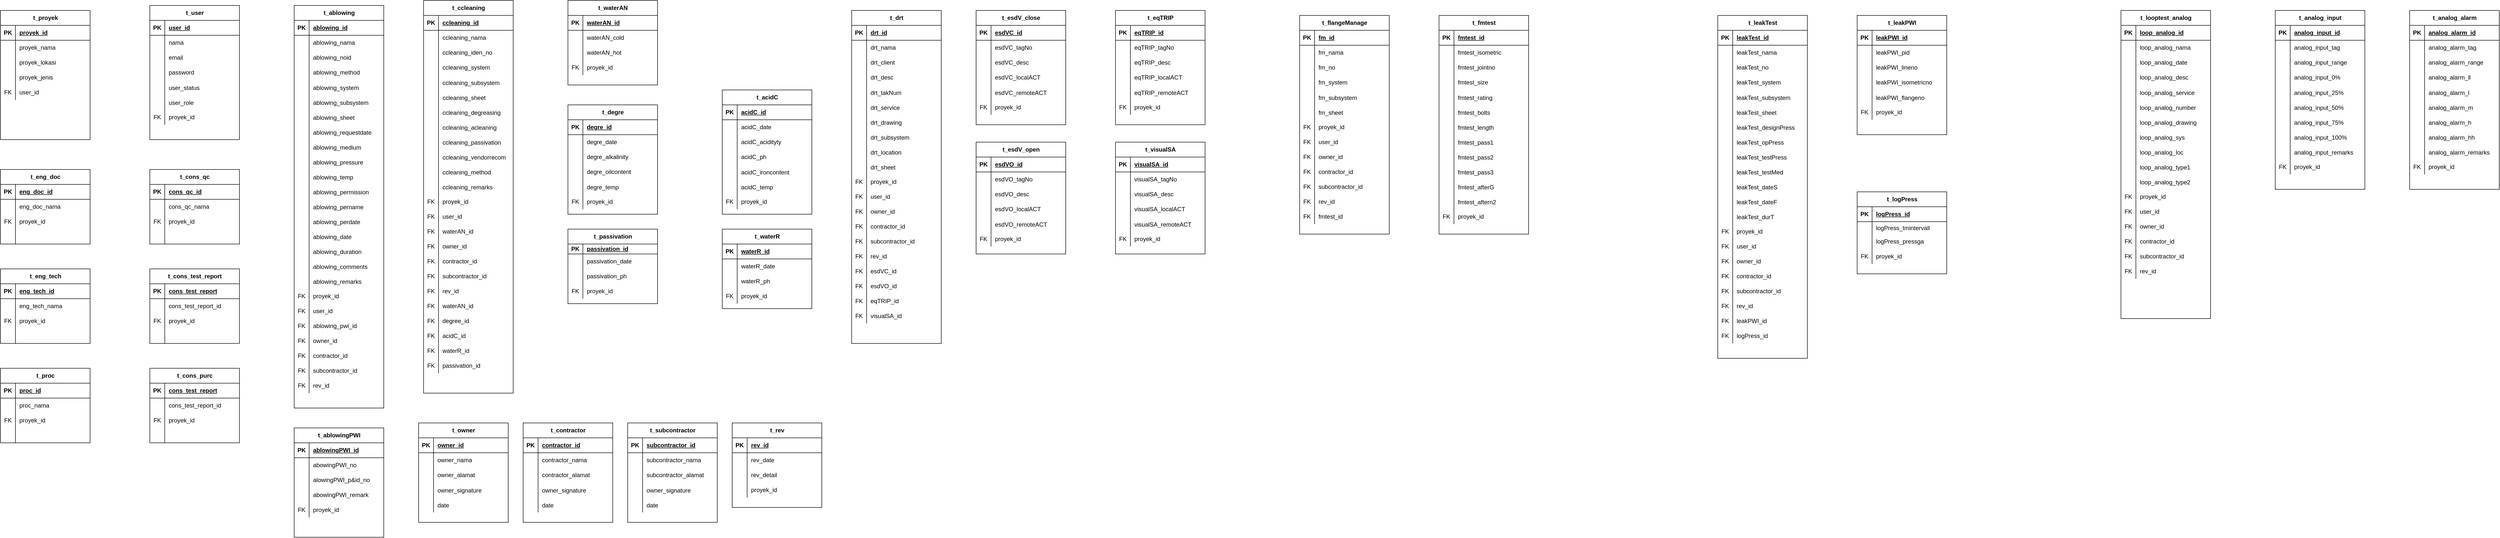 <mxfile version="21.5.2" type="github">
  <diagram name="Page-1" id="oD8MVYjC0Df54EcWiSj7">
    <mxGraphModel dx="1304" dy="724" grid="1" gridSize="10" guides="1" tooltips="1" connect="1" arrows="1" fold="1" page="1" pageScale="1" pageWidth="850" pageHeight="1100" math="0" shadow="0">
      <root>
        <mxCell id="0" />
        <mxCell id="1" parent="0" />
        <mxCell id="EUWbA6eXH7BCti3I5fz--1" value="t_proyek" style="shape=table;startSize=30;container=1;collapsible=1;childLayout=tableLayout;fixedRows=1;rowLines=0;fontStyle=1;align=center;resizeLast=1;html=1;" parent="1" vertex="1">
          <mxGeometry x="30" y="30" width="180" height="260" as="geometry" />
        </mxCell>
        <mxCell id="EUWbA6eXH7BCti3I5fz--2" value="" style="shape=tableRow;horizontal=0;startSize=0;swimlaneHead=0;swimlaneBody=0;fillColor=none;collapsible=0;dropTarget=0;points=[[0,0.5],[1,0.5]];portConstraint=eastwest;top=0;left=0;right=0;bottom=1;" parent="EUWbA6eXH7BCti3I5fz--1" vertex="1">
          <mxGeometry y="30" width="180" height="30" as="geometry" />
        </mxCell>
        <mxCell id="EUWbA6eXH7BCti3I5fz--3" value="PK" style="shape=partialRectangle;connectable=0;fillColor=none;top=0;left=0;bottom=0;right=0;fontStyle=1;overflow=hidden;whiteSpace=wrap;html=1;" parent="EUWbA6eXH7BCti3I5fz--2" vertex="1">
          <mxGeometry width="30" height="30" as="geometry">
            <mxRectangle width="30" height="30" as="alternateBounds" />
          </mxGeometry>
        </mxCell>
        <mxCell id="EUWbA6eXH7BCti3I5fz--4" value="proyek_id" style="shape=partialRectangle;connectable=0;fillColor=none;top=0;left=0;bottom=0;right=0;align=left;spacingLeft=6;fontStyle=5;overflow=hidden;whiteSpace=wrap;html=1;" parent="EUWbA6eXH7BCti3I5fz--2" vertex="1">
          <mxGeometry x="30" width="150" height="30" as="geometry">
            <mxRectangle width="150" height="30" as="alternateBounds" />
          </mxGeometry>
        </mxCell>
        <mxCell id="EUWbA6eXH7BCti3I5fz--5" value="" style="shape=tableRow;horizontal=0;startSize=0;swimlaneHead=0;swimlaneBody=0;fillColor=none;collapsible=0;dropTarget=0;points=[[0,0.5],[1,0.5]];portConstraint=eastwest;top=0;left=0;right=0;bottom=0;" parent="EUWbA6eXH7BCti3I5fz--1" vertex="1">
          <mxGeometry y="60" width="180" height="30" as="geometry" />
        </mxCell>
        <mxCell id="EUWbA6eXH7BCti3I5fz--6" value="" style="shape=partialRectangle;connectable=0;fillColor=none;top=0;left=0;bottom=0;right=0;editable=1;overflow=hidden;whiteSpace=wrap;html=1;" parent="EUWbA6eXH7BCti3I5fz--5" vertex="1">
          <mxGeometry width="30" height="30" as="geometry">
            <mxRectangle width="30" height="30" as="alternateBounds" />
          </mxGeometry>
        </mxCell>
        <mxCell id="EUWbA6eXH7BCti3I5fz--7" value="proyek_nama" style="shape=partialRectangle;connectable=0;fillColor=none;top=0;left=0;bottom=0;right=0;align=left;spacingLeft=6;overflow=hidden;whiteSpace=wrap;html=1;" parent="EUWbA6eXH7BCti3I5fz--5" vertex="1">
          <mxGeometry x="30" width="150" height="30" as="geometry">
            <mxRectangle width="150" height="30" as="alternateBounds" />
          </mxGeometry>
        </mxCell>
        <mxCell id="EUWbA6eXH7BCti3I5fz--8" value="" style="shape=tableRow;horizontal=0;startSize=0;swimlaneHead=0;swimlaneBody=0;fillColor=none;collapsible=0;dropTarget=0;points=[[0,0.5],[1,0.5]];portConstraint=eastwest;top=0;left=0;right=0;bottom=0;" parent="EUWbA6eXH7BCti3I5fz--1" vertex="1">
          <mxGeometry y="90" width="180" height="30" as="geometry" />
        </mxCell>
        <mxCell id="EUWbA6eXH7BCti3I5fz--9" value="" style="shape=partialRectangle;connectable=0;fillColor=none;top=0;left=0;bottom=0;right=0;editable=1;overflow=hidden;whiteSpace=wrap;html=1;" parent="EUWbA6eXH7BCti3I5fz--8" vertex="1">
          <mxGeometry width="30" height="30" as="geometry">
            <mxRectangle width="30" height="30" as="alternateBounds" />
          </mxGeometry>
        </mxCell>
        <mxCell id="EUWbA6eXH7BCti3I5fz--10" value="proyek_lokasi" style="shape=partialRectangle;connectable=0;fillColor=none;top=0;left=0;bottom=0;right=0;align=left;spacingLeft=6;overflow=hidden;whiteSpace=wrap;html=1;" parent="EUWbA6eXH7BCti3I5fz--8" vertex="1">
          <mxGeometry x="30" width="150" height="30" as="geometry">
            <mxRectangle width="150" height="30" as="alternateBounds" />
          </mxGeometry>
        </mxCell>
        <mxCell id="EUWbA6eXH7BCti3I5fz--11" value="" style="shape=tableRow;horizontal=0;startSize=0;swimlaneHead=0;swimlaneBody=0;fillColor=none;collapsible=0;dropTarget=0;points=[[0,0.5],[1,0.5]];portConstraint=eastwest;top=0;left=0;right=0;bottom=0;" parent="EUWbA6eXH7BCti3I5fz--1" vertex="1">
          <mxGeometry y="120" width="180" height="30" as="geometry" />
        </mxCell>
        <mxCell id="EUWbA6eXH7BCti3I5fz--12" value="" style="shape=partialRectangle;connectable=0;fillColor=none;top=0;left=0;bottom=0;right=0;editable=1;overflow=hidden;whiteSpace=wrap;html=1;" parent="EUWbA6eXH7BCti3I5fz--11" vertex="1">
          <mxGeometry width="30" height="30" as="geometry">
            <mxRectangle width="30" height="30" as="alternateBounds" />
          </mxGeometry>
        </mxCell>
        <mxCell id="EUWbA6eXH7BCti3I5fz--13" value="proyek_jenis" style="shape=partialRectangle;connectable=0;fillColor=none;top=0;left=0;bottom=0;right=0;align=left;spacingLeft=6;overflow=hidden;whiteSpace=wrap;html=1;" parent="EUWbA6eXH7BCti3I5fz--11" vertex="1">
          <mxGeometry x="30" width="150" height="30" as="geometry">
            <mxRectangle width="150" height="30" as="alternateBounds" />
          </mxGeometry>
        </mxCell>
        <mxCell id="SvHsmcn8wAkfC9VD8bS5-96" value="" style="shape=tableRow;horizontal=0;startSize=0;swimlaneHead=0;swimlaneBody=0;fillColor=none;collapsible=0;dropTarget=0;points=[[0,0.5],[1,0.5]];portConstraint=eastwest;top=0;left=0;right=0;bottom=0;" vertex="1" parent="EUWbA6eXH7BCti3I5fz--1">
          <mxGeometry y="150" width="180" height="30" as="geometry" />
        </mxCell>
        <mxCell id="SvHsmcn8wAkfC9VD8bS5-97" value="FK" style="shape=partialRectangle;connectable=0;fillColor=none;top=0;left=0;bottom=0;right=0;fontStyle=0;overflow=hidden;whiteSpace=wrap;html=1;" vertex="1" parent="SvHsmcn8wAkfC9VD8bS5-96">
          <mxGeometry width="30" height="30" as="geometry">
            <mxRectangle width="30" height="30" as="alternateBounds" />
          </mxGeometry>
        </mxCell>
        <mxCell id="SvHsmcn8wAkfC9VD8bS5-98" value="user_id" style="shape=partialRectangle;connectable=0;fillColor=none;top=0;left=0;bottom=0;right=0;align=left;spacingLeft=6;fontStyle=0;overflow=hidden;whiteSpace=wrap;html=1;" vertex="1" parent="SvHsmcn8wAkfC9VD8bS5-96">
          <mxGeometry x="30" width="150" height="30" as="geometry">
            <mxRectangle width="150" height="30" as="alternateBounds" />
          </mxGeometry>
        </mxCell>
        <mxCell id="EUWbA6eXH7BCti3I5fz--18" value="t_eng_doc" style="shape=table;startSize=30;container=1;collapsible=1;childLayout=tableLayout;fixedRows=1;rowLines=0;fontStyle=1;align=center;resizeLast=1;html=1;" parent="1" vertex="1">
          <mxGeometry x="30" y="350" width="180" height="150" as="geometry" />
        </mxCell>
        <mxCell id="EUWbA6eXH7BCti3I5fz--19" value="" style="shape=tableRow;horizontal=0;startSize=0;swimlaneHead=0;swimlaneBody=0;fillColor=none;collapsible=0;dropTarget=0;points=[[0,0.5],[1,0.5]];portConstraint=eastwest;top=0;left=0;right=0;bottom=1;" parent="EUWbA6eXH7BCti3I5fz--18" vertex="1">
          <mxGeometry y="30" width="180" height="30" as="geometry" />
        </mxCell>
        <mxCell id="EUWbA6eXH7BCti3I5fz--20" value="PK" style="shape=partialRectangle;connectable=0;fillColor=none;top=0;left=0;bottom=0;right=0;fontStyle=1;overflow=hidden;whiteSpace=wrap;html=1;" parent="EUWbA6eXH7BCti3I5fz--19" vertex="1">
          <mxGeometry width="30" height="30" as="geometry">
            <mxRectangle width="30" height="30" as="alternateBounds" />
          </mxGeometry>
        </mxCell>
        <mxCell id="EUWbA6eXH7BCti3I5fz--21" value="eng_doc_id" style="shape=partialRectangle;connectable=0;fillColor=none;top=0;left=0;bottom=0;right=0;align=left;spacingLeft=6;fontStyle=5;overflow=hidden;whiteSpace=wrap;html=1;" parent="EUWbA6eXH7BCti3I5fz--19" vertex="1">
          <mxGeometry x="30" width="150" height="30" as="geometry">
            <mxRectangle width="150" height="30" as="alternateBounds" />
          </mxGeometry>
        </mxCell>
        <mxCell id="EUWbA6eXH7BCti3I5fz--22" value="" style="shape=tableRow;horizontal=0;startSize=0;swimlaneHead=0;swimlaneBody=0;fillColor=none;collapsible=0;dropTarget=0;points=[[0,0.5],[1,0.5]];portConstraint=eastwest;top=0;left=0;right=0;bottom=0;" parent="EUWbA6eXH7BCti3I5fz--18" vertex="1">
          <mxGeometry y="60" width="180" height="30" as="geometry" />
        </mxCell>
        <mxCell id="EUWbA6eXH7BCti3I5fz--23" value="" style="shape=partialRectangle;connectable=0;fillColor=none;top=0;left=0;bottom=0;right=0;editable=1;overflow=hidden;whiteSpace=wrap;html=1;" parent="EUWbA6eXH7BCti3I5fz--22" vertex="1">
          <mxGeometry width="30" height="30" as="geometry">
            <mxRectangle width="30" height="30" as="alternateBounds" />
          </mxGeometry>
        </mxCell>
        <mxCell id="EUWbA6eXH7BCti3I5fz--24" value="eng_doc_nama" style="shape=partialRectangle;connectable=0;fillColor=none;top=0;left=0;bottom=0;right=0;align=left;spacingLeft=6;overflow=hidden;whiteSpace=wrap;html=1;" parent="EUWbA6eXH7BCti3I5fz--22" vertex="1">
          <mxGeometry x="30" width="150" height="30" as="geometry">
            <mxRectangle width="150" height="30" as="alternateBounds" />
          </mxGeometry>
        </mxCell>
        <mxCell id="EUWbA6eXH7BCti3I5fz--34" value="" style="shape=tableRow;horizontal=0;startSize=0;swimlaneHead=0;swimlaneBody=0;fillColor=none;collapsible=0;dropTarget=0;points=[[0,0.5],[1,0.5]];portConstraint=eastwest;top=0;left=0;right=0;bottom=0;" parent="EUWbA6eXH7BCti3I5fz--18" vertex="1">
          <mxGeometry y="90" width="180" height="30" as="geometry" />
        </mxCell>
        <mxCell id="EUWbA6eXH7BCti3I5fz--35" value="FK" style="shape=partialRectangle;connectable=0;fillColor=none;top=0;left=0;bottom=0;right=0;fontStyle=0;overflow=hidden;whiteSpace=wrap;html=1;" parent="EUWbA6eXH7BCti3I5fz--34" vertex="1">
          <mxGeometry width="30" height="30" as="geometry">
            <mxRectangle width="30" height="30" as="alternateBounds" />
          </mxGeometry>
        </mxCell>
        <mxCell id="EUWbA6eXH7BCti3I5fz--36" value="proyek_id" style="shape=partialRectangle;connectable=0;fillColor=none;top=0;left=0;bottom=0;right=0;align=left;spacingLeft=6;fontStyle=0;overflow=hidden;whiteSpace=wrap;html=1;" parent="EUWbA6eXH7BCti3I5fz--34" vertex="1">
          <mxGeometry x="30" width="150" height="30" as="geometry">
            <mxRectangle width="150" height="30" as="alternateBounds" />
          </mxGeometry>
        </mxCell>
        <mxCell id="EUWbA6eXH7BCti3I5fz--25" value="" style="shape=tableRow;horizontal=0;startSize=0;swimlaneHead=0;swimlaneBody=0;fillColor=none;collapsible=0;dropTarget=0;points=[[0,0.5],[1,0.5]];portConstraint=eastwest;top=0;left=0;right=0;bottom=0;" parent="EUWbA6eXH7BCti3I5fz--18" vertex="1">
          <mxGeometry y="120" width="180" height="30" as="geometry" />
        </mxCell>
        <mxCell id="EUWbA6eXH7BCti3I5fz--26" value="" style="shape=partialRectangle;connectable=0;fillColor=none;top=0;left=0;bottom=0;right=0;editable=1;overflow=hidden;whiteSpace=wrap;html=1;" parent="EUWbA6eXH7BCti3I5fz--25" vertex="1">
          <mxGeometry width="30" height="30" as="geometry">
            <mxRectangle width="30" height="30" as="alternateBounds" />
          </mxGeometry>
        </mxCell>
        <mxCell id="EUWbA6eXH7BCti3I5fz--27" value="" style="shape=partialRectangle;connectable=0;fillColor=none;top=0;left=0;bottom=0;right=0;align=left;spacingLeft=6;overflow=hidden;whiteSpace=wrap;html=1;" parent="EUWbA6eXH7BCti3I5fz--25" vertex="1">
          <mxGeometry x="30" width="150" height="30" as="geometry">
            <mxRectangle width="150" height="30" as="alternateBounds" />
          </mxGeometry>
        </mxCell>
        <mxCell id="EUWbA6eXH7BCti3I5fz--37" value="t_eng_tech" style="shape=table;startSize=30;container=1;collapsible=1;childLayout=tableLayout;fixedRows=1;rowLines=0;fontStyle=1;align=center;resizeLast=1;html=1;" parent="1" vertex="1">
          <mxGeometry x="30" y="550" width="180" height="150" as="geometry" />
        </mxCell>
        <mxCell id="EUWbA6eXH7BCti3I5fz--38" value="" style="shape=tableRow;horizontal=0;startSize=0;swimlaneHead=0;swimlaneBody=0;fillColor=none;collapsible=0;dropTarget=0;points=[[0,0.5],[1,0.5]];portConstraint=eastwest;top=0;left=0;right=0;bottom=1;" parent="EUWbA6eXH7BCti3I5fz--37" vertex="1">
          <mxGeometry y="30" width="180" height="30" as="geometry" />
        </mxCell>
        <mxCell id="EUWbA6eXH7BCti3I5fz--39" value="PK" style="shape=partialRectangle;connectable=0;fillColor=none;top=0;left=0;bottom=0;right=0;fontStyle=1;overflow=hidden;whiteSpace=wrap;html=1;" parent="EUWbA6eXH7BCti3I5fz--38" vertex="1">
          <mxGeometry width="30" height="30" as="geometry">
            <mxRectangle width="30" height="30" as="alternateBounds" />
          </mxGeometry>
        </mxCell>
        <mxCell id="EUWbA6eXH7BCti3I5fz--40" value="eng_tech_id" style="shape=partialRectangle;connectable=0;fillColor=none;top=0;left=0;bottom=0;right=0;align=left;spacingLeft=6;fontStyle=5;overflow=hidden;whiteSpace=wrap;html=1;" parent="EUWbA6eXH7BCti3I5fz--38" vertex="1">
          <mxGeometry x="30" width="150" height="30" as="geometry">
            <mxRectangle width="150" height="30" as="alternateBounds" />
          </mxGeometry>
        </mxCell>
        <mxCell id="EUWbA6eXH7BCti3I5fz--41" value="" style="shape=tableRow;horizontal=0;startSize=0;swimlaneHead=0;swimlaneBody=0;fillColor=none;collapsible=0;dropTarget=0;points=[[0,0.5],[1,0.5]];portConstraint=eastwest;top=0;left=0;right=0;bottom=0;" parent="EUWbA6eXH7BCti3I5fz--37" vertex="1">
          <mxGeometry y="60" width="180" height="30" as="geometry" />
        </mxCell>
        <mxCell id="EUWbA6eXH7BCti3I5fz--42" value="" style="shape=partialRectangle;connectable=0;fillColor=none;top=0;left=0;bottom=0;right=0;editable=1;overflow=hidden;whiteSpace=wrap;html=1;" parent="EUWbA6eXH7BCti3I5fz--41" vertex="1">
          <mxGeometry width="30" height="30" as="geometry">
            <mxRectangle width="30" height="30" as="alternateBounds" />
          </mxGeometry>
        </mxCell>
        <mxCell id="EUWbA6eXH7BCti3I5fz--43" value="eng_tech_nama" style="shape=partialRectangle;connectable=0;fillColor=none;top=0;left=0;bottom=0;right=0;align=left;spacingLeft=6;overflow=hidden;whiteSpace=wrap;html=1;" parent="EUWbA6eXH7BCti3I5fz--41" vertex="1">
          <mxGeometry x="30" width="150" height="30" as="geometry">
            <mxRectangle width="150" height="30" as="alternateBounds" />
          </mxGeometry>
        </mxCell>
        <mxCell id="EUWbA6eXH7BCti3I5fz--56" value="" style="shape=tableRow;horizontal=0;startSize=0;swimlaneHead=0;swimlaneBody=0;fillColor=none;collapsible=0;dropTarget=0;points=[[0,0.5],[1,0.5]];portConstraint=eastwest;top=0;left=0;right=0;bottom=0;" parent="EUWbA6eXH7BCti3I5fz--37" vertex="1">
          <mxGeometry y="90" width="180" height="30" as="geometry" />
        </mxCell>
        <mxCell id="EUWbA6eXH7BCti3I5fz--57" value="FK" style="shape=partialRectangle;connectable=0;fillColor=none;top=0;left=0;bottom=0;right=0;fontStyle=0;overflow=hidden;whiteSpace=wrap;html=1;" parent="EUWbA6eXH7BCti3I5fz--56" vertex="1">
          <mxGeometry width="30" height="30" as="geometry">
            <mxRectangle width="30" height="30" as="alternateBounds" />
          </mxGeometry>
        </mxCell>
        <mxCell id="EUWbA6eXH7BCti3I5fz--58" value="proyek_id" style="shape=partialRectangle;connectable=0;fillColor=none;top=0;left=0;bottom=0;right=0;align=left;spacingLeft=6;fontStyle=0;overflow=hidden;whiteSpace=wrap;html=1;" parent="EUWbA6eXH7BCti3I5fz--56" vertex="1">
          <mxGeometry x="30" width="150" height="30" as="geometry">
            <mxRectangle width="150" height="30" as="alternateBounds" />
          </mxGeometry>
        </mxCell>
        <mxCell id="EUWbA6eXH7BCti3I5fz--47" value="" style="shape=tableRow;horizontal=0;startSize=0;swimlaneHead=0;swimlaneBody=0;fillColor=none;collapsible=0;dropTarget=0;points=[[0,0.5],[1,0.5]];portConstraint=eastwest;top=0;left=0;right=0;bottom=0;" parent="EUWbA6eXH7BCti3I5fz--37" vertex="1">
          <mxGeometry y="120" width="180" height="30" as="geometry" />
        </mxCell>
        <mxCell id="EUWbA6eXH7BCti3I5fz--48" value="" style="shape=partialRectangle;connectable=0;fillColor=none;top=0;left=0;bottom=0;right=0;editable=1;overflow=hidden;whiteSpace=wrap;html=1;" parent="EUWbA6eXH7BCti3I5fz--47" vertex="1">
          <mxGeometry width="30" height="30" as="geometry">
            <mxRectangle width="30" height="30" as="alternateBounds" />
          </mxGeometry>
        </mxCell>
        <mxCell id="EUWbA6eXH7BCti3I5fz--49" value="" style="shape=partialRectangle;connectable=0;fillColor=none;top=0;left=0;bottom=0;right=0;align=left;spacingLeft=6;overflow=hidden;whiteSpace=wrap;html=1;" parent="EUWbA6eXH7BCti3I5fz--47" vertex="1">
          <mxGeometry x="30" width="150" height="30" as="geometry">
            <mxRectangle width="150" height="30" as="alternateBounds" />
          </mxGeometry>
        </mxCell>
        <mxCell id="EUWbA6eXH7BCti3I5fz--75" value="t_proc" style="shape=table;startSize=30;container=1;collapsible=1;childLayout=tableLayout;fixedRows=1;rowLines=0;fontStyle=1;align=center;resizeLast=1;html=1;" parent="1" vertex="1">
          <mxGeometry x="30" y="750" width="180" height="150" as="geometry" />
        </mxCell>
        <mxCell id="EUWbA6eXH7BCti3I5fz--76" value="" style="shape=tableRow;horizontal=0;startSize=0;swimlaneHead=0;swimlaneBody=0;fillColor=none;collapsible=0;dropTarget=0;points=[[0,0.5],[1,0.5]];portConstraint=eastwest;top=0;left=0;right=0;bottom=1;" parent="EUWbA6eXH7BCti3I5fz--75" vertex="1">
          <mxGeometry y="30" width="180" height="30" as="geometry" />
        </mxCell>
        <mxCell id="EUWbA6eXH7BCti3I5fz--77" value="PK" style="shape=partialRectangle;connectable=0;fillColor=none;top=0;left=0;bottom=0;right=0;fontStyle=1;overflow=hidden;whiteSpace=wrap;html=1;" parent="EUWbA6eXH7BCti3I5fz--76" vertex="1">
          <mxGeometry width="30" height="30" as="geometry">
            <mxRectangle width="30" height="30" as="alternateBounds" />
          </mxGeometry>
        </mxCell>
        <mxCell id="EUWbA6eXH7BCti3I5fz--78" value="proc_id" style="shape=partialRectangle;connectable=0;fillColor=none;top=0;left=0;bottom=0;right=0;align=left;spacingLeft=6;fontStyle=5;overflow=hidden;whiteSpace=wrap;html=1;" parent="EUWbA6eXH7BCti3I5fz--76" vertex="1">
          <mxGeometry x="30" width="150" height="30" as="geometry">
            <mxRectangle width="150" height="30" as="alternateBounds" />
          </mxGeometry>
        </mxCell>
        <mxCell id="EUWbA6eXH7BCti3I5fz--79" value="" style="shape=tableRow;horizontal=0;startSize=0;swimlaneHead=0;swimlaneBody=0;fillColor=none;collapsible=0;dropTarget=0;points=[[0,0.5],[1,0.5]];portConstraint=eastwest;top=0;left=0;right=0;bottom=0;" parent="EUWbA6eXH7BCti3I5fz--75" vertex="1">
          <mxGeometry y="60" width="180" height="30" as="geometry" />
        </mxCell>
        <mxCell id="EUWbA6eXH7BCti3I5fz--80" value="" style="shape=partialRectangle;connectable=0;fillColor=none;top=0;left=0;bottom=0;right=0;editable=1;overflow=hidden;whiteSpace=wrap;html=1;" parent="EUWbA6eXH7BCti3I5fz--79" vertex="1">
          <mxGeometry width="30" height="30" as="geometry">
            <mxRectangle width="30" height="30" as="alternateBounds" />
          </mxGeometry>
        </mxCell>
        <mxCell id="EUWbA6eXH7BCti3I5fz--81" value="proc_nama" style="shape=partialRectangle;connectable=0;fillColor=none;top=0;left=0;bottom=0;right=0;align=left;spacingLeft=6;overflow=hidden;whiteSpace=wrap;html=1;" parent="EUWbA6eXH7BCti3I5fz--79" vertex="1">
          <mxGeometry x="30" width="150" height="30" as="geometry">
            <mxRectangle width="150" height="30" as="alternateBounds" />
          </mxGeometry>
        </mxCell>
        <mxCell id="EUWbA6eXH7BCti3I5fz--82" value="" style="shape=tableRow;horizontal=0;startSize=0;swimlaneHead=0;swimlaneBody=0;fillColor=none;collapsible=0;dropTarget=0;points=[[0,0.5],[1,0.5]];portConstraint=eastwest;top=0;left=0;right=0;bottom=0;" parent="EUWbA6eXH7BCti3I5fz--75" vertex="1">
          <mxGeometry y="90" width="180" height="30" as="geometry" />
        </mxCell>
        <mxCell id="EUWbA6eXH7BCti3I5fz--83" value="FK" style="shape=partialRectangle;connectable=0;fillColor=none;top=0;left=0;bottom=0;right=0;fontStyle=0;overflow=hidden;whiteSpace=wrap;html=1;" parent="EUWbA6eXH7BCti3I5fz--82" vertex="1">
          <mxGeometry width="30" height="30" as="geometry">
            <mxRectangle width="30" height="30" as="alternateBounds" />
          </mxGeometry>
        </mxCell>
        <mxCell id="EUWbA6eXH7BCti3I5fz--84" value="proyek_id" style="shape=partialRectangle;connectable=0;fillColor=none;top=0;left=0;bottom=0;right=0;align=left;spacingLeft=6;fontStyle=0;overflow=hidden;whiteSpace=wrap;html=1;" parent="EUWbA6eXH7BCti3I5fz--82" vertex="1">
          <mxGeometry x="30" width="150" height="30" as="geometry">
            <mxRectangle width="150" height="30" as="alternateBounds" />
          </mxGeometry>
        </mxCell>
        <mxCell id="EUWbA6eXH7BCti3I5fz--85" value="" style="shape=tableRow;horizontal=0;startSize=0;swimlaneHead=0;swimlaneBody=0;fillColor=none;collapsible=0;dropTarget=0;points=[[0,0.5],[1,0.5]];portConstraint=eastwest;top=0;left=0;right=0;bottom=0;" parent="EUWbA6eXH7BCti3I5fz--75" vertex="1">
          <mxGeometry y="120" width="180" height="30" as="geometry" />
        </mxCell>
        <mxCell id="EUWbA6eXH7BCti3I5fz--86" value="" style="shape=partialRectangle;connectable=0;fillColor=none;top=0;left=0;bottom=0;right=0;editable=1;overflow=hidden;whiteSpace=wrap;html=1;" parent="EUWbA6eXH7BCti3I5fz--85" vertex="1">
          <mxGeometry width="30" height="30" as="geometry">
            <mxRectangle width="30" height="30" as="alternateBounds" />
          </mxGeometry>
        </mxCell>
        <mxCell id="EUWbA6eXH7BCti3I5fz--87" value="" style="shape=partialRectangle;connectable=0;fillColor=none;top=0;left=0;bottom=0;right=0;align=left;spacingLeft=6;overflow=hidden;whiteSpace=wrap;html=1;" parent="EUWbA6eXH7BCti3I5fz--85" vertex="1">
          <mxGeometry x="30" width="150" height="30" as="geometry">
            <mxRectangle width="150" height="30" as="alternateBounds" />
          </mxGeometry>
        </mxCell>
        <mxCell id="EUWbA6eXH7BCti3I5fz--88" value="t_cons_qc" style="shape=table;startSize=30;container=1;collapsible=1;childLayout=tableLayout;fixedRows=1;rowLines=0;fontStyle=1;align=center;resizeLast=1;html=1;" parent="1" vertex="1">
          <mxGeometry x="330" y="350" width="180" height="150" as="geometry" />
        </mxCell>
        <mxCell id="EUWbA6eXH7BCti3I5fz--89" value="" style="shape=tableRow;horizontal=0;startSize=0;swimlaneHead=0;swimlaneBody=0;fillColor=none;collapsible=0;dropTarget=0;points=[[0,0.5],[1,0.5]];portConstraint=eastwest;top=0;left=0;right=0;bottom=1;" parent="EUWbA6eXH7BCti3I5fz--88" vertex="1">
          <mxGeometry y="30" width="180" height="30" as="geometry" />
        </mxCell>
        <mxCell id="EUWbA6eXH7BCti3I5fz--90" value="PK" style="shape=partialRectangle;connectable=0;fillColor=none;top=0;left=0;bottom=0;right=0;fontStyle=1;overflow=hidden;whiteSpace=wrap;html=1;" parent="EUWbA6eXH7BCti3I5fz--89" vertex="1">
          <mxGeometry width="30" height="30" as="geometry">
            <mxRectangle width="30" height="30" as="alternateBounds" />
          </mxGeometry>
        </mxCell>
        <mxCell id="EUWbA6eXH7BCti3I5fz--91" value="cons_qc_id" style="shape=partialRectangle;connectable=0;fillColor=none;top=0;left=0;bottom=0;right=0;align=left;spacingLeft=6;fontStyle=5;overflow=hidden;whiteSpace=wrap;html=1;" parent="EUWbA6eXH7BCti3I5fz--89" vertex="1">
          <mxGeometry x="30" width="150" height="30" as="geometry">
            <mxRectangle width="150" height="30" as="alternateBounds" />
          </mxGeometry>
        </mxCell>
        <mxCell id="EUWbA6eXH7BCti3I5fz--92" value="" style="shape=tableRow;horizontal=0;startSize=0;swimlaneHead=0;swimlaneBody=0;fillColor=none;collapsible=0;dropTarget=0;points=[[0,0.5],[1,0.5]];portConstraint=eastwest;top=0;left=0;right=0;bottom=0;" parent="EUWbA6eXH7BCti3I5fz--88" vertex="1">
          <mxGeometry y="60" width="180" height="30" as="geometry" />
        </mxCell>
        <mxCell id="EUWbA6eXH7BCti3I5fz--93" value="" style="shape=partialRectangle;connectable=0;fillColor=none;top=0;left=0;bottom=0;right=0;editable=1;overflow=hidden;whiteSpace=wrap;html=1;" parent="EUWbA6eXH7BCti3I5fz--92" vertex="1">
          <mxGeometry width="30" height="30" as="geometry">
            <mxRectangle width="30" height="30" as="alternateBounds" />
          </mxGeometry>
        </mxCell>
        <mxCell id="EUWbA6eXH7BCti3I5fz--94" value="cons_qc_nama" style="shape=partialRectangle;connectable=0;fillColor=none;top=0;left=0;bottom=0;right=0;align=left;spacingLeft=6;overflow=hidden;whiteSpace=wrap;html=1;" parent="EUWbA6eXH7BCti3I5fz--92" vertex="1">
          <mxGeometry x="30" width="150" height="30" as="geometry">
            <mxRectangle width="150" height="30" as="alternateBounds" />
          </mxGeometry>
        </mxCell>
        <mxCell id="EUWbA6eXH7BCti3I5fz--95" value="" style="shape=tableRow;horizontal=0;startSize=0;swimlaneHead=0;swimlaneBody=0;fillColor=none;collapsible=0;dropTarget=0;points=[[0,0.5],[1,0.5]];portConstraint=eastwest;top=0;left=0;right=0;bottom=0;" parent="EUWbA6eXH7BCti3I5fz--88" vertex="1">
          <mxGeometry y="90" width="180" height="30" as="geometry" />
        </mxCell>
        <mxCell id="EUWbA6eXH7BCti3I5fz--96" value="FK" style="shape=partialRectangle;connectable=0;fillColor=none;top=0;left=0;bottom=0;right=0;fontStyle=0;overflow=hidden;whiteSpace=wrap;html=1;" parent="EUWbA6eXH7BCti3I5fz--95" vertex="1">
          <mxGeometry width="30" height="30" as="geometry">
            <mxRectangle width="30" height="30" as="alternateBounds" />
          </mxGeometry>
        </mxCell>
        <mxCell id="EUWbA6eXH7BCti3I5fz--97" value="proyek_id" style="shape=partialRectangle;connectable=0;fillColor=none;top=0;left=0;bottom=0;right=0;align=left;spacingLeft=6;fontStyle=0;overflow=hidden;whiteSpace=wrap;html=1;" parent="EUWbA6eXH7BCti3I5fz--95" vertex="1">
          <mxGeometry x="30" width="150" height="30" as="geometry">
            <mxRectangle width="150" height="30" as="alternateBounds" />
          </mxGeometry>
        </mxCell>
        <mxCell id="EUWbA6eXH7BCti3I5fz--98" value="" style="shape=tableRow;horizontal=0;startSize=0;swimlaneHead=0;swimlaneBody=0;fillColor=none;collapsible=0;dropTarget=0;points=[[0,0.5],[1,0.5]];portConstraint=eastwest;top=0;left=0;right=0;bottom=0;" parent="EUWbA6eXH7BCti3I5fz--88" vertex="1">
          <mxGeometry y="120" width="180" height="30" as="geometry" />
        </mxCell>
        <mxCell id="EUWbA6eXH7BCti3I5fz--99" value="" style="shape=partialRectangle;connectable=0;fillColor=none;top=0;left=0;bottom=0;right=0;editable=1;overflow=hidden;whiteSpace=wrap;html=1;" parent="EUWbA6eXH7BCti3I5fz--98" vertex="1">
          <mxGeometry width="30" height="30" as="geometry">
            <mxRectangle width="30" height="30" as="alternateBounds" />
          </mxGeometry>
        </mxCell>
        <mxCell id="EUWbA6eXH7BCti3I5fz--100" value="" style="shape=partialRectangle;connectable=0;fillColor=none;top=0;left=0;bottom=0;right=0;align=left;spacingLeft=6;overflow=hidden;whiteSpace=wrap;html=1;" parent="EUWbA6eXH7BCti3I5fz--98" vertex="1">
          <mxGeometry x="30" width="150" height="30" as="geometry">
            <mxRectangle width="150" height="30" as="alternateBounds" />
          </mxGeometry>
        </mxCell>
        <mxCell id="EUWbA6eXH7BCti3I5fz--102" value="t_cons_test_report" style="shape=table;startSize=30;container=1;collapsible=1;childLayout=tableLayout;fixedRows=1;rowLines=0;fontStyle=1;align=center;resizeLast=1;html=1;" parent="1" vertex="1">
          <mxGeometry x="330" y="550" width="180" height="150" as="geometry" />
        </mxCell>
        <mxCell id="EUWbA6eXH7BCti3I5fz--103" value="" style="shape=tableRow;horizontal=0;startSize=0;swimlaneHead=0;swimlaneBody=0;fillColor=none;collapsible=0;dropTarget=0;points=[[0,0.5],[1,0.5]];portConstraint=eastwest;top=0;left=0;right=0;bottom=1;" parent="EUWbA6eXH7BCti3I5fz--102" vertex="1">
          <mxGeometry y="30" width="180" height="30" as="geometry" />
        </mxCell>
        <mxCell id="EUWbA6eXH7BCti3I5fz--104" value="PK" style="shape=partialRectangle;connectable=0;fillColor=none;top=0;left=0;bottom=0;right=0;fontStyle=1;overflow=hidden;whiteSpace=wrap;html=1;" parent="EUWbA6eXH7BCti3I5fz--103" vertex="1">
          <mxGeometry width="30" height="30" as="geometry">
            <mxRectangle width="30" height="30" as="alternateBounds" />
          </mxGeometry>
        </mxCell>
        <mxCell id="EUWbA6eXH7BCti3I5fz--105" value="cons_test_report" style="shape=partialRectangle;connectable=0;fillColor=none;top=0;left=0;bottom=0;right=0;align=left;spacingLeft=6;fontStyle=5;overflow=hidden;whiteSpace=wrap;html=1;" parent="EUWbA6eXH7BCti3I5fz--103" vertex="1">
          <mxGeometry x="30" width="150" height="30" as="geometry">
            <mxRectangle width="150" height="30" as="alternateBounds" />
          </mxGeometry>
        </mxCell>
        <mxCell id="EUWbA6eXH7BCti3I5fz--106" value="" style="shape=tableRow;horizontal=0;startSize=0;swimlaneHead=0;swimlaneBody=0;fillColor=none;collapsible=0;dropTarget=0;points=[[0,0.5],[1,0.5]];portConstraint=eastwest;top=0;left=0;right=0;bottom=0;" parent="EUWbA6eXH7BCti3I5fz--102" vertex="1">
          <mxGeometry y="60" width="180" height="30" as="geometry" />
        </mxCell>
        <mxCell id="EUWbA6eXH7BCti3I5fz--107" value="" style="shape=partialRectangle;connectable=0;fillColor=none;top=0;left=0;bottom=0;right=0;editable=1;overflow=hidden;whiteSpace=wrap;html=1;" parent="EUWbA6eXH7BCti3I5fz--106" vertex="1">
          <mxGeometry width="30" height="30" as="geometry">
            <mxRectangle width="30" height="30" as="alternateBounds" />
          </mxGeometry>
        </mxCell>
        <mxCell id="EUWbA6eXH7BCti3I5fz--108" value="cons_test_report_id" style="shape=partialRectangle;connectable=0;fillColor=none;top=0;left=0;bottom=0;right=0;align=left;spacingLeft=6;overflow=hidden;whiteSpace=wrap;html=1;" parent="EUWbA6eXH7BCti3I5fz--106" vertex="1">
          <mxGeometry x="30" width="150" height="30" as="geometry">
            <mxRectangle width="150" height="30" as="alternateBounds" />
          </mxGeometry>
        </mxCell>
        <mxCell id="EUWbA6eXH7BCti3I5fz--109" value="" style="shape=tableRow;horizontal=0;startSize=0;swimlaneHead=0;swimlaneBody=0;fillColor=none;collapsible=0;dropTarget=0;points=[[0,0.5],[1,0.5]];portConstraint=eastwest;top=0;left=0;right=0;bottom=0;" parent="EUWbA6eXH7BCti3I5fz--102" vertex="1">
          <mxGeometry y="90" width="180" height="30" as="geometry" />
        </mxCell>
        <mxCell id="EUWbA6eXH7BCti3I5fz--110" value="FK" style="shape=partialRectangle;connectable=0;fillColor=none;top=0;left=0;bottom=0;right=0;fontStyle=0;overflow=hidden;whiteSpace=wrap;html=1;" parent="EUWbA6eXH7BCti3I5fz--109" vertex="1">
          <mxGeometry width="30" height="30" as="geometry">
            <mxRectangle width="30" height="30" as="alternateBounds" />
          </mxGeometry>
        </mxCell>
        <mxCell id="EUWbA6eXH7BCti3I5fz--111" value="proyek_id" style="shape=partialRectangle;connectable=0;fillColor=none;top=0;left=0;bottom=0;right=0;align=left;spacingLeft=6;fontStyle=0;overflow=hidden;whiteSpace=wrap;html=1;" parent="EUWbA6eXH7BCti3I5fz--109" vertex="1">
          <mxGeometry x="30" width="150" height="30" as="geometry">
            <mxRectangle width="150" height="30" as="alternateBounds" />
          </mxGeometry>
        </mxCell>
        <mxCell id="EUWbA6eXH7BCti3I5fz--112" value="" style="shape=tableRow;horizontal=0;startSize=0;swimlaneHead=0;swimlaneBody=0;fillColor=none;collapsible=0;dropTarget=0;points=[[0,0.5],[1,0.5]];portConstraint=eastwest;top=0;left=0;right=0;bottom=0;" parent="EUWbA6eXH7BCti3I5fz--102" vertex="1">
          <mxGeometry y="120" width="180" height="30" as="geometry" />
        </mxCell>
        <mxCell id="EUWbA6eXH7BCti3I5fz--113" value="" style="shape=partialRectangle;connectable=0;fillColor=none;top=0;left=0;bottom=0;right=0;editable=1;overflow=hidden;whiteSpace=wrap;html=1;" parent="EUWbA6eXH7BCti3I5fz--112" vertex="1">
          <mxGeometry width="30" height="30" as="geometry">
            <mxRectangle width="30" height="30" as="alternateBounds" />
          </mxGeometry>
        </mxCell>
        <mxCell id="EUWbA6eXH7BCti3I5fz--114" value="" style="shape=partialRectangle;connectable=0;fillColor=none;top=0;left=0;bottom=0;right=0;align=left;spacingLeft=6;overflow=hidden;whiteSpace=wrap;html=1;" parent="EUWbA6eXH7BCti3I5fz--112" vertex="1">
          <mxGeometry x="30" width="150" height="30" as="geometry">
            <mxRectangle width="150" height="30" as="alternateBounds" />
          </mxGeometry>
        </mxCell>
        <mxCell id="EUWbA6eXH7BCti3I5fz--115" value="t_cons_purc" style="shape=table;startSize=30;container=1;collapsible=1;childLayout=tableLayout;fixedRows=1;rowLines=0;fontStyle=1;align=center;resizeLast=1;html=1;" parent="1" vertex="1">
          <mxGeometry x="330" y="750" width="180" height="150" as="geometry" />
        </mxCell>
        <mxCell id="EUWbA6eXH7BCti3I5fz--116" value="" style="shape=tableRow;horizontal=0;startSize=0;swimlaneHead=0;swimlaneBody=0;fillColor=none;collapsible=0;dropTarget=0;points=[[0,0.5],[1,0.5]];portConstraint=eastwest;top=0;left=0;right=0;bottom=1;" parent="EUWbA6eXH7BCti3I5fz--115" vertex="1">
          <mxGeometry y="30" width="180" height="30" as="geometry" />
        </mxCell>
        <mxCell id="EUWbA6eXH7BCti3I5fz--117" value="PK" style="shape=partialRectangle;connectable=0;fillColor=none;top=0;left=0;bottom=0;right=0;fontStyle=1;overflow=hidden;whiteSpace=wrap;html=1;" parent="EUWbA6eXH7BCti3I5fz--116" vertex="1">
          <mxGeometry width="30" height="30" as="geometry">
            <mxRectangle width="30" height="30" as="alternateBounds" />
          </mxGeometry>
        </mxCell>
        <mxCell id="EUWbA6eXH7BCti3I5fz--118" value="cons_test_report" style="shape=partialRectangle;connectable=0;fillColor=none;top=0;left=0;bottom=0;right=0;align=left;spacingLeft=6;fontStyle=5;overflow=hidden;whiteSpace=wrap;html=1;" parent="EUWbA6eXH7BCti3I5fz--116" vertex="1">
          <mxGeometry x="30" width="150" height="30" as="geometry">
            <mxRectangle width="150" height="30" as="alternateBounds" />
          </mxGeometry>
        </mxCell>
        <mxCell id="EUWbA6eXH7BCti3I5fz--119" value="" style="shape=tableRow;horizontal=0;startSize=0;swimlaneHead=0;swimlaneBody=0;fillColor=none;collapsible=0;dropTarget=0;points=[[0,0.5],[1,0.5]];portConstraint=eastwest;top=0;left=0;right=0;bottom=0;" parent="EUWbA6eXH7BCti3I5fz--115" vertex="1">
          <mxGeometry y="60" width="180" height="30" as="geometry" />
        </mxCell>
        <mxCell id="EUWbA6eXH7BCti3I5fz--120" value="" style="shape=partialRectangle;connectable=0;fillColor=none;top=0;left=0;bottom=0;right=0;editable=1;overflow=hidden;whiteSpace=wrap;html=1;" parent="EUWbA6eXH7BCti3I5fz--119" vertex="1">
          <mxGeometry width="30" height="30" as="geometry">
            <mxRectangle width="30" height="30" as="alternateBounds" />
          </mxGeometry>
        </mxCell>
        <mxCell id="EUWbA6eXH7BCti3I5fz--121" value="cons_test_report_id" style="shape=partialRectangle;connectable=0;fillColor=none;top=0;left=0;bottom=0;right=0;align=left;spacingLeft=6;overflow=hidden;whiteSpace=wrap;html=1;" parent="EUWbA6eXH7BCti3I5fz--119" vertex="1">
          <mxGeometry x="30" width="150" height="30" as="geometry">
            <mxRectangle width="150" height="30" as="alternateBounds" />
          </mxGeometry>
        </mxCell>
        <mxCell id="EUWbA6eXH7BCti3I5fz--122" value="" style="shape=tableRow;horizontal=0;startSize=0;swimlaneHead=0;swimlaneBody=0;fillColor=none;collapsible=0;dropTarget=0;points=[[0,0.5],[1,0.5]];portConstraint=eastwest;top=0;left=0;right=0;bottom=0;" parent="EUWbA6eXH7BCti3I5fz--115" vertex="1">
          <mxGeometry y="90" width="180" height="30" as="geometry" />
        </mxCell>
        <mxCell id="EUWbA6eXH7BCti3I5fz--123" value="FK" style="shape=partialRectangle;connectable=0;fillColor=none;top=0;left=0;bottom=0;right=0;fontStyle=0;overflow=hidden;whiteSpace=wrap;html=1;" parent="EUWbA6eXH7BCti3I5fz--122" vertex="1">
          <mxGeometry width="30" height="30" as="geometry">
            <mxRectangle width="30" height="30" as="alternateBounds" />
          </mxGeometry>
        </mxCell>
        <mxCell id="EUWbA6eXH7BCti3I5fz--124" value="proyek_id" style="shape=partialRectangle;connectable=0;fillColor=none;top=0;left=0;bottom=0;right=0;align=left;spacingLeft=6;fontStyle=0;overflow=hidden;whiteSpace=wrap;html=1;" parent="EUWbA6eXH7BCti3I5fz--122" vertex="1">
          <mxGeometry x="30" width="150" height="30" as="geometry">
            <mxRectangle width="150" height="30" as="alternateBounds" />
          </mxGeometry>
        </mxCell>
        <mxCell id="EUWbA6eXH7BCti3I5fz--125" value="" style="shape=tableRow;horizontal=0;startSize=0;swimlaneHead=0;swimlaneBody=0;fillColor=none;collapsible=0;dropTarget=0;points=[[0,0.5],[1,0.5]];portConstraint=eastwest;top=0;left=0;right=0;bottom=0;" parent="EUWbA6eXH7BCti3I5fz--115" vertex="1">
          <mxGeometry y="120" width="180" height="30" as="geometry" />
        </mxCell>
        <mxCell id="EUWbA6eXH7BCti3I5fz--126" value="" style="shape=partialRectangle;connectable=0;fillColor=none;top=0;left=0;bottom=0;right=0;editable=1;overflow=hidden;whiteSpace=wrap;html=1;" parent="EUWbA6eXH7BCti3I5fz--125" vertex="1">
          <mxGeometry width="30" height="30" as="geometry">
            <mxRectangle width="30" height="30" as="alternateBounds" />
          </mxGeometry>
        </mxCell>
        <mxCell id="EUWbA6eXH7BCti3I5fz--127" value="" style="shape=partialRectangle;connectable=0;fillColor=none;top=0;left=0;bottom=0;right=0;align=left;spacingLeft=6;overflow=hidden;whiteSpace=wrap;html=1;" parent="EUWbA6eXH7BCti3I5fz--125" vertex="1">
          <mxGeometry x="30" width="150" height="30" as="geometry">
            <mxRectangle width="150" height="30" as="alternateBounds" />
          </mxGeometry>
        </mxCell>
        <mxCell id="SvHsmcn8wAkfC9VD8bS5-1" value="t_user" style="shape=table;startSize=30;container=1;collapsible=1;childLayout=tableLayout;fixedRows=1;rowLines=0;fontStyle=1;align=center;resizeLast=1;html=1;" vertex="1" parent="1">
          <mxGeometry x="330" y="20" width="180" height="270" as="geometry" />
        </mxCell>
        <mxCell id="SvHsmcn8wAkfC9VD8bS5-2" value="" style="shape=tableRow;horizontal=0;startSize=0;swimlaneHead=0;swimlaneBody=0;fillColor=none;collapsible=0;dropTarget=0;points=[[0,0.5],[1,0.5]];portConstraint=eastwest;top=0;left=0;right=0;bottom=1;" vertex="1" parent="SvHsmcn8wAkfC9VD8bS5-1">
          <mxGeometry y="30" width="180" height="30" as="geometry" />
        </mxCell>
        <mxCell id="SvHsmcn8wAkfC9VD8bS5-3" value="PK" style="shape=partialRectangle;connectable=0;fillColor=none;top=0;left=0;bottom=0;right=0;fontStyle=1;overflow=hidden;whiteSpace=wrap;html=1;" vertex="1" parent="SvHsmcn8wAkfC9VD8bS5-2">
          <mxGeometry width="30" height="30" as="geometry">
            <mxRectangle width="30" height="30" as="alternateBounds" />
          </mxGeometry>
        </mxCell>
        <mxCell id="SvHsmcn8wAkfC9VD8bS5-4" value="user_id" style="shape=partialRectangle;connectable=0;fillColor=none;top=0;left=0;bottom=0;right=0;align=left;spacingLeft=6;fontStyle=5;overflow=hidden;whiteSpace=wrap;html=1;" vertex="1" parent="SvHsmcn8wAkfC9VD8bS5-2">
          <mxGeometry x="30" width="150" height="30" as="geometry">
            <mxRectangle width="150" height="30" as="alternateBounds" />
          </mxGeometry>
        </mxCell>
        <mxCell id="SvHsmcn8wAkfC9VD8bS5-5" value="" style="shape=tableRow;horizontal=0;startSize=0;swimlaneHead=0;swimlaneBody=0;fillColor=none;collapsible=0;dropTarget=0;points=[[0,0.5],[1,0.5]];portConstraint=eastwest;top=0;left=0;right=0;bottom=0;" vertex="1" parent="SvHsmcn8wAkfC9VD8bS5-1">
          <mxGeometry y="60" width="180" height="30" as="geometry" />
        </mxCell>
        <mxCell id="SvHsmcn8wAkfC9VD8bS5-6" value="" style="shape=partialRectangle;connectable=0;fillColor=none;top=0;left=0;bottom=0;right=0;editable=1;overflow=hidden;whiteSpace=wrap;html=1;" vertex="1" parent="SvHsmcn8wAkfC9VD8bS5-5">
          <mxGeometry width="30" height="30" as="geometry">
            <mxRectangle width="30" height="30" as="alternateBounds" />
          </mxGeometry>
        </mxCell>
        <mxCell id="SvHsmcn8wAkfC9VD8bS5-7" value="nama" style="shape=partialRectangle;connectable=0;fillColor=none;top=0;left=0;bottom=0;right=0;align=left;spacingLeft=6;overflow=hidden;whiteSpace=wrap;html=1;" vertex="1" parent="SvHsmcn8wAkfC9VD8bS5-5">
          <mxGeometry x="30" width="150" height="30" as="geometry">
            <mxRectangle width="150" height="30" as="alternateBounds" />
          </mxGeometry>
        </mxCell>
        <mxCell id="SvHsmcn8wAkfC9VD8bS5-8" value="" style="shape=tableRow;horizontal=0;startSize=0;swimlaneHead=0;swimlaneBody=0;fillColor=none;collapsible=0;dropTarget=0;points=[[0,0.5],[1,0.5]];portConstraint=eastwest;top=0;left=0;right=0;bottom=0;" vertex="1" parent="SvHsmcn8wAkfC9VD8bS5-1">
          <mxGeometry y="90" width="180" height="30" as="geometry" />
        </mxCell>
        <mxCell id="SvHsmcn8wAkfC9VD8bS5-9" value="" style="shape=partialRectangle;connectable=0;fillColor=none;top=0;left=0;bottom=0;right=0;editable=1;overflow=hidden;whiteSpace=wrap;html=1;" vertex="1" parent="SvHsmcn8wAkfC9VD8bS5-8">
          <mxGeometry width="30" height="30" as="geometry">
            <mxRectangle width="30" height="30" as="alternateBounds" />
          </mxGeometry>
        </mxCell>
        <mxCell id="SvHsmcn8wAkfC9VD8bS5-10" value="email" style="shape=partialRectangle;connectable=0;fillColor=none;top=0;left=0;bottom=0;right=0;align=left;spacingLeft=6;overflow=hidden;whiteSpace=wrap;html=1;" vertex="1" parent="SvHsmcn8wAkfC9VD8bS5-8">
          <mxGeometry x="30" width="150" height="30" as="geometry">
            <mxRectangle width="150" height="30" as="alternateBounds" />
          </mxGeometry>
        </mxCell>
        <mxCell id="SvHsmcn8wAkfC9VD8bS5-11" value="" style="shape=tableRow;horizontal=0;startSize=0;swimlaneHead=0;swimlaneBody=0;fillColor=none;collapsible=0;dropTarget=0;points=[[0,0.5],[1,0.5]];portConstraint=eastwest;top=0;left=0;right=0;bottom=0;" vertex="1" parent="SvHsmcn8wAkfC9VD8bS5-1">
          <mxGeometry y="120" width="180" height="30" as="geometry" />
        </mxCell>
        <mxCell id="SvHsmcn8wAkfC9VD8bS5-12" value="" style="shape=partialRectangle;connectable=0;fillColor=none;top=0;left=0;bottom=0;right=0;editable=1;overflow=hidden;whiteSpace=wrap;html=1;" vertex="1" parent="SvHsmcn8wAkfC9VD8bS5-11">
          <mxGeometry width="30" height="30" as="geometry">
            <mxRectangle width="30" height="30" as="alternateBounds" />
          </mxGeometry>
        </mxCell>
        <mxCell id="SvHsmcn8wAkfC9VD8bS5-13" value="password" style="shape=partialRectangle;connectable=0;fillColor=none;top=0;left=0;bottom=0;right=0;align=left;spacingLeft=6;overflow=hidden;whiteSpace=wrap;html=1;" vertex="1" parent="SvHsmcn8wAkfC9VD8bS5-11">
          <mxGeometry x="30" width="150" height="30" as="geometry">
            <mxRectangle width="150" height="30" as="alternateBounds" />
          </mxGeometry>
        </mxCell>
        <mxCell id="SvHsmcn8wAkfC9VD8bS5-18" value="" style="shape=tableRow;horizontal=0;startSize=0;swimlaneHead=0;swimlaneBody=0;fillColor=none;collapsible=0;dropTarget=0;points=[[0,0.5],[1,0.5]];portConstraint=eastwest;top=0;left=0;right=0;bottom=0;" vertex="1" parent="SvHsmcn8wAkfC9VD8bS5-1">
          <mxGeometry y="150" width="180" height="30" as="geometry" />
        </mxCell>
        <mxCell id="SvHsmcn8wAkfC9VD8bS5-19" value="" style="shape=partialRectangle;connectable=0;fillColor=none;top=0;left=0;bottom=0;right=0;editable=1;overflow=hidden;" vertex="1" parent="SvHsmcn8wAkfC9VD8bS5-18">
          <mxGeometry width="30" height="30" as="geometry">
            <mxRectangle width="30" height="30" as="alternateBounds" />
          </mxGeometry>
        </mxCell>
        <mxCell id="SvHsmcn8wAkfC9VD8bS5-20" value="user_status" style="shape=partialRectangle;connectable=0;fillColor=none;top=0;left=0;bottom=0;right=0;align=left;spacingLeft=6;overflow=hidden;" vertex="1" parent="SvHsmcn8wAkfC9VD8bS5-18">
          <mxGeometry x="30" width="150" height="30" as="geometry">
            <mxRectangle width="150" height="30" as="alternateBounds" />
          </mxGeometry>
        </mxCell>
        <mxCell id="SvHsmcn8wAkfC9VD8bS5-21" value="" style="shape=tableRow;horizontal=0;startSize=0;swimlaneHead=0;swimlaneBody=0;fillColor=none;collapsible=0;dropTarget=0;points=[[0,0.5],[1,0.5]];portConstraint=eastwest;top=0;left=0;right=0;bottom=0;" vertex="1" parent="SvHsmcn8wAkfC9VD8bS5-1">
          <mxGeometry y="180" width="180" height="30" as="geometry" />
        </mxCell>
        <mxCell id="SvHsmcn8wAkfC9VD8bS5-22" value="" style="shape=partialRectangle;connectable=0;fillColor=none;top=0;left=0;bottom=0;right=0;editable=1;overflow=hidden;" vertex="1" parent="SvHsmcn8wAkfC9VD8bS5-21">
          <mxGeometry width="30" height="30" as="geometry">
            <mxRectangle width="30" height="30" as="alternateBounds" />
          </mxGeometry>
        </mxCell>
        <mxCell id="SvHsmcn8wAkfC9VD8bS5-23" value="user_role" style="shape=partialRectangle;connectable=0;fillColor=none;top=0;left=0;bottom=0;right=0;align=left;spacingLeft=6;overflow=hidden;" vertex="1" parent="SvHsmcn8wAkfC9VD8bS5-21">
          <mxGeometry x="30" width="150" height="30" as="geometry">
            <mxRectangle width="150" height="30" as="alternateBounds" />
          </mxGeometry>
        </mxCell>
        <mxCell id="SvHsmcn8wAkfC9VD8bS5-99" value="" style="shape=tableRow;horizontal=0;startSize=0;swimlaneHead=0;swimlaneBody=0;fillColor=none;collapsible=0;dropTarget=0;points=[[0,0.5],[1,0.5]];portConstraint=eastwest;top=0;left=0;right=0;bottom=0;" vertex="1" parent="SvHsmcn8wAkfC9VD8bS5-1">
          <mxGeometry y="210" width="180" height="30" as="geometry" />
        </mxCell>
        <mxCell id="SvHsmcn8wAkfC9VD8bS5-100" value="FK" style="shape=partialRectangle;connectable=0;fillColor=none;top=0;left=0;bottom=0;right=0;fontStyle=0;overflow=hidden;whiteSpace=wrap;html=1;" vertex="1" parent="SvHsmcn8wAkfC9VD8bS5-99">
          <mxGeometry width="30" height="30" as="geometry">
            <mxRectangle width="30" height="30" as="alternateBounds" />
          </mxGeometry>
        </mxCell>
        <mxCell id="SvHsmcn8wAkfC9VD8bS5-101" value="proyek_id" style="shape=partialRectangle;connectable=0;fillColor=none;top=0;left=0;bottom=0;right=0;align=left;spacingLeft=6;fontStyle=0;overflow=hidden;whiteSpace=wrap;html=1;" vertex="1" parent="SvHsmcn8wAkfC9VD8bS5-99">
          <mxGeometry x="30" width="150" height="30" as="geometry">
            <mxRectangle width="150" height="30" as="alternateBounds" />
          </mxGeometry>
        </mxCell>
        <mxCell id="SvHsmcn8wAkfC9VD8bS5-24" value="t_ablowing" style="shape=table;startSize=30;container=1;collapsible=1;childLayout=tableLayout;fixedRows=1;rowLines=0;fontStyle=1;align=center;resizeLast=1;html=1;" vertex="1" parent="1">
          <mxGeometry x="620" y="20" width="180" height="810" as="geometry" />
        </mxCell>
        <mxCell id="SvHsmcn8wAkfC9VD8bS5-25" value="" style="shape=tableRow;horizontal=0;startSize=0;swimlaneHead=0;swimlaneBody=0;fillColor=none;collapsible=0;dropTarget=0;points=[[0,0.5],[1,0.5]];portConstraint=eastwest;top=0;left=0;right=0;bottom=1;" vertex="1" parent="SvHsmcn8wAkfC9VD8bS5-24">
          <mxGeometry y="30" width="180" height="30" as="geometry" />
        </mxCell>
        <mxCell id="SvHsmcn8wAkfC9VD8bS5-26" value="PK" style="shape=partialRectangle;connectable=0;fillColor=none;top=0;left=0;bottom=0;right=0;fontStyle=1;overflow=hidden;whiteSpace=wrap;html=1;" vertex="1" parent="SvHsmcn8wAkfC9VD8bS5-25">
          <mxGeometry width="30" height="30" as="geometry">
            <mxRectangle width="30" height="30" as="alternateBounds" />
          </mxGeometry>
        </mxCell>
        <mxCell id="SvHsmcn8wAkfC9VD8bS5-27" value="ablowing_id" style="shape=partialRectangle;connectable=0;fillColor=none;top=0;left=0;bottom=0;right=0;align=left;spacingLeft=6;fontStyle=5;overflow=hidden;whiteSpace=wrap;html=1;" vertex="1" parent="SvHsmcn8wAkfC9VD8bS5-25">
          <mxGeometry x="30" width="150" height="30" as="geometry">
            <mxRectangle width="150" height="30" as="alternateBounds" />
          </mxGeometry>
        </mxCell>
        <mxCell id="SvHsmcn8wAkfC9VD8bS5-28" value="" style="shape=tableRow;horizontal=0;startSize=0;swimlaneHead=0;swimlaneBody=0;fillColor=none;collapsible=0;dropTarget=0;points=[[0,0.5],[1,0.5]];portConstraint=eastwest;top=0;left=0;right=0;bottom=0;" vertex="1" parent="SvHsmcn8wAkfC9VD8bS5-24">
          <mxGeometry y="60" width="180" height="30" as="geometry" />
        </mxCell>
        <mxCell id="SvHsmcn8wAkfC9VD8bS5-29" value="" style="shape=partialRectangle;connectable=0;fillColor=none;top=0;left=0;bottom=0;right=0;editable=1;overflow=hidden;whiteSpace=wrap;html=1;" vertex="1" parent="SvHsmcn8wAkfC9VD8bS5-28">
          <mxGeometry width="30" height="30" as="geometry">
            <mxRectangle width="30" height="30" as="alternateBounds" />
          </mxGeometry>
        </mxCell>
        <mxCell id="SvHsmcn8wAkfC9VD8bS5-30" value="ablowing_nama" style="shape=partialRectangle;connectable=0;fillColor=none;top=0;left=0;bottom=0;right=0;align=left;spacingLeft=6;overflow=hidden;whiteSpace=wrap;html=1;" vertex="1" parent="SvHsmcn8wAkfC9VD8bS5-28">
          <mxGeometry x="30" width="150" height="30" as="geometry">
            <mxRectangle width="150" height="30" as="alternateBounds" />
          </mxGeometry>
        </mxCell>
        <mxCell id="SvHsmcn8wAkfC9VD8bS5-31" value="" style="shape=tableRow;horizontal=0;startSize=0;swimlaneHead=0;swimlaneBody=0;fillColor=none;collapsible=0;dropTarget=0;points=[[0,0.5],[1,0.5]];portConstraint=eastwest;top=0;left=0;right=0;bottom=0;" vertex="1" parent="SvHsmcn8wAkfC9VD8bS5-24">
          <mxGeometry y="90" width="180" height="30" as="geometry" />
        </mxCell>
        <mxCell id="SvHsmcn8wAkfC9VD8bS5-32" value="" style="shape=partialRectangle;connectable=0;fillColor=none;top=0;left=0;bottom=0;right=0;editable=1;overflow=hidden;whiteSpace=wrap;html=1;" vertex="1" parent="SvHsmcn8wAkfC9VD8bS5-31">
          <mxGeometry width="30" height="30" as="geometry">
            <mxRectangle width="30" height="30" as="alternateBounds" />
          </mxGeometry>
        </mxCell>
        <mxCell id="SvHsmcn8wAkfC9VD8bS5-33" value="ablowing_noid" style="shape=partialRectangle;connectable=0;fillColor=none;top=0;left=0;bottom=0;right=0;align=left;spacingLeft=6;overflow=hidden;whiteSpace=wrap;html=1;" vertex="1" parent="SvHsmcn8wAkfC9VD8bS5-31">
          <mxGeometry x="30" width="150" height="30" as="geometry">
            <mxRectangle width="150" height="30" as="alternateBounds" />
          </mxGeometry>
        </mxCell>
        <mxCell id="SvHsmcn8wAkfC9VD8bS5-34" value="" style="shape=tableRow;horizontal=0;startSize=0;swimlaneHead=0;swimlaneBody=0;fillColor=none;collapsible=0;dropTarget=0;points=[[0,0.5],[1,0.5]];portConstraint=eastwest;top=0;left=0;right=0;bottom=0;" vertex="1" parent="SvHsmcn8wAkfC9VD8bS5-24">
          <mxGeometry y="120" width="180" height="30" as="geometry" />
        </mxCell>
        <mxCell id="SvHsmcn8wAkfC9VD8bS5-35" value="" style="shape=partialRectangle;connectable=0;fillColor=none;top=0;left=0;bottom=0;right=0;editable=1;overflow=hidden;whiteSpace=wrap;html=1;" vertex="1" parent="SvHsmcn8wAkfC9VD8bS5-34">
          <mxGeometry width="30" height="30" as="geometry">
            <mxRectangle width="30" height="30" as="alternateBounds" />
          </mxGeometry>
        </mxCell>
        <mxCell id="SvHsmcn8wAkfC9VD8bS5-36" value="ablowing_method" style="shape=partialRectangle;connectable=0;fillColor=none;top=0;left=0;bottom=0;right=0;align=left;spacingLeft=6;overflow=hidden;whiteSpace=wrap;html=1;" vertex="1" parent="SvHsmcn8wAkfC9VD8bS5-34">
          <mxGeometry x="30" width="150" height="30" as="geometry">
            <mxRectangle width="150" height="30" as="alternateBounds" />
          </mxGeometry>
        </mxCell>
        <mxCell id="SvHsmcn8wAkfC9VD8bS5-37" value="" style="shape=tableRow;horizontal=0;startSize=0;swimlaneHead=0;swimlaneBody=0;fillColor=none;collapsible=0;dropTarget=0;points=[[0,0.5],[1,0.5]];portConstraint=eastwest;top=0;left=0;right=0;bottom=0;" vertex="1" parent="SvHsmcn8wAkfC9VD8bS5-24">
          <mxGeometry y="150" width="180" height="30" as="geometry" />
        </mxCell>
        <mxCell id="SvHsmcn8wAkfC9VD8bS5-38" value="" style="shape=partialRectangle;connectable=0;fillColor=none;top=0;left=0;bottom=0;right=0;editable=1;overflow=hidden;" vertex="1" parent="SvHsmcn8wAkfC9VD8bS5-37">
          <mxGeometry width="30" height="30" as="geometry">
            <mxRectangle width="30" height="30" as="alternateBounds" />
          </mxGeometry>
        </mxCell>
        <mxCell id="SvHsmcn8wAkfC9VD8bS5-39" value="ablowing_system" style="shape=partialRectangle;connectable=0;fillColor=none;top=0;left=0;bottom=0;right=0;align=left;spacingLeft=6;overflow=hidden;" vertex="1" parent="SvHsmcn8wAkfC9VD8bS5-37">
          <mxGeometry x="30" width="150" height="30" as="geometry">
            <mxRectangle width="150" height="30" as="alternateBounds" />
          </mxGeometry>
        </mxCell>
        <mxCell id="SvHsmcn8wAkfC9VD8bS5-40" value="" style="shape=tableRow;horizontal=0;startSize=0;swimlaneHead=0;swimlaneBody=0;fillColor=none;collapsible=0;dropTarget=0;points=[[0,0.5],[1,0.5]];portConstraint=eastwest;top=0;left=0;right=0;bottom=0;" vertex="1" parent="SvHsmcn8wAkfC9VD8bS5-24">
          <mxGeometry y="180" width="180" height="30" as="geometry" />
        </mxCell>
        <mxCell id="SvHsmcn8wAkfC9VD8bS5-41" value="" style="shape=partialRectangle;connectable=0;fillColor=none;top=0;left=0;bottom=0;right=0;editable=1;overflow=hidden;" vertex="1" parent="SvHsmcn8wAkfC9VD8bS5-40">
          <mxGeometry width="30" height="30" as="geometry">
            <mxRectangle width="30" height="30" as="alternateBounds" />
          </mxGeometry>
        </mxCell>
        <mxCell id="SvHsmcn8wAkfC9VD8bS5-42" value="ablowing_subsystem" style="shape=partialRectangle;connectable=0;fillColor=none;top=0;left=0;bottom=0;right=0;align=left;spacingLeft=6;overflow=hidden;" vertex="1" parent="SvHsmcn8wAkfC9VD8bS5-40">
          <mxGeometry x="30" width="150" height="30" as="geometry">
            <mxRectangle width="150" height="30" as="alternateBounds" />
          </mxGeometry>
        </mxCell>
        <mxCell id="SvHsmcn8wAkfC9VD8bS5-43" value="" style="shape=tableRow;horizontal=0;startSize=0;swimlaneHead=0;swimlaneBody=0;fillColor=none;collapsible=0;dropTarget=0;points=[[0,0.5],[1,0.5]];portConstraint=eastwest;top=0;left=0;right=0;bottom=0;" vertex="1" parent="SvHsmcn8wAkfC9VD8bS5-24">
          <mxGeometry y="210" width="180" height="30" as="geometry" />
        </mxCell>
        <mxCell id="SvHsmcn8wAkfC9VD8bS5-44" value="" style="shape=partialRectangle;connectable=0;fillColor=none;top=0;left=0;bottom=0;right=0;editable=1;overflow=hidden;" vertex="1" parent="SvHsmcn8wAkfC9VD8bS5-43">
          <mxGeometry width="30" height="30" as="geometry">
            <mxRectangle width="30" height="30" as="alternateBounds" />
          </mxGeometry>
        </mxCell>
        <mxCell id="SvHsmcn8wAkfC9VD8bS5-45" value="ablowing_sheet" style="shape=partialRectangle;connectable=0;fillColor=none;top=0;left=0;bottom=0;right=0;align=left;spacingLeft=6;overflow=hidden;" vertex="1" parent="SvHsmcn8wAkfC9VD8bS5-43">
          <mxGeometry x="30" width="150" height="30" as="geometry">
            <mxRectangle width="150" height="30" as="alternateBounds" />
          </mxGeometry>
        </mxCell>
        <mxCell id="SvHsmcn8wAkfC9VD8bS5-46" value="" style="shape=tableRow;horizontal=0;startSize=0;swimlaneHead=0;swimlaneBody=0;fillColor=none;collapsible=0;dropTarget=0;points=[[0,0.5],[1,0.5]];portConstraint=eastwest;top=0;left=0;right=0;bottom=0;" vertex="1" parent="SvHsmcn8wAkfC9VD8bS5-24">
          <mxGeometry y="240" width="180" height="30" as="geometry" />
        </mxCell>
        <mxCell id="SvHsmcn8wAkfC9VD8bS5-47" value="" style="shape=partialRectangle;connectable=0;fillColor=none;top=0;left=0;bottom=0;right=0;editable=1;overflow=hidden;" vertex="1" parent="SvHsmcn8wAkfC9VD8bS5-46">
          <mxGeometry width="30" height="30" as="geometry">
            <mxRectangle width="30" height="30" as="alternateBounds" />
          </mxGeometry>
        </mxCell>
        <mxCell id="SvHsmcn8wAkfC9VD8bS5-48" value="ablowing_requestdate" style="shape=partialRectangle;connectable=0;fillColor=none;top=0;left=0;bottom=0;right=0;align=left;spacingLeft=6;overflow=hidden;" vertex="1" parent="SvHsmcn8wAkfC9VD8bS5-46">
          <mxGeometry x="30" width="150" height="30" as="geometry">
            <mxRectangle width="150" height="30" as="alternateBounds" />
          </mxGeometry>
        </mxCell>
        <mxCell id="SvHsmcn8wAkfC9VD8bS5-58" value="" style="shape=tableRow;horizontal=0;startSize=0;swimlaneHead=0;swimlaneBody=0;fillColor=none;collapsible=0;dropTarget=0;points=[[0,0.5],[1,0.5]];portConstraint=eastwest;top=0;left=0;right=0;bottom=0;" vertex="1" parent="SvHsmcn8wAkfC9VD8bS5-24">
          <mxGeometry y="270" width="180" height="30" as="geometry" />
        </mxCell>
        <mxCell id="SvHsmcn8wAkfC9VD8bS5-59" value="" style="shape=partialRectangle;connectable=0;fillColor=none;top=0;left=0;bottom=0;right=0;editable=1;overflow=hidden;" vertex="1" parent="SvHsmcn8wAkfC9VD8bS5-58">
          <mxGeometry width="30" height="30" as="geometry">
            <mxRectangle width="30" height="30" as="alternateBounds" />
          </mxGeometry>
        </mxCell>
        <mxCell id="SvHsmcn8wAkfC9VD8bS5-60" value="ablowing_medium" style="shape=partialRectangle;connectable=0;fillColor=none;top=0;left=0;bottom=0;right=0;align=left;spacingLeft=6;overflow=hidden;" vertex="1" parent="SvHsmcn8wAkfC9VD8bS5-58">
          <mxGeometry x="30" width="150" height="30" as="geometry">
            <mxRectangle width="150" height="30" as="alternateBounds" />
          </mxGeometry>
        </mxCell>
        <mxCell id="SvHsmcn8wAkfC9VD8bS5-61" value="" style="shape=tableRow;horizontal=0;startSize=0;swimlaneHead=0;swimlaneBody=0;fillColor=none;collapsible=0;dropTarget=0;points=[[0,0.5],[1,0.5]];portConstraint=eastwest;top=0;left=0;right=0;bottom=0;" vertex="1" parent="SvHsmcn8wAkfC9VD8bS5-24">
          <mxGeometry y="300" width="180" height="30" as="geometry" />
        </mxCell>
        <mxCell id="SvHsmcn8wAkfC9VD8bS5-62" value="" style="shape=partialRectangle;connectable=0;fillColor=none;top=0;left=0;bottom=0;right=0;editable=1;overflow=hidden;" vertex="1" parent="SvHsmcn8wAkfC9VD8bS5-61">
          <mxGeometry width="30" height="30" as="geometry">
            <mxRectangle width="30" height="30" as="alternateBounds" />
          </mxGeometry>
        </mxCell>
        <mxCell id="SvHsmcn8wAkfC9VD8bS5-63" value="ablowing_pressure" style="shape=partialRectangle;connectable=0;fillColor=none;top=0;left=0;bottom=0;right=0;align=left;spacingLeft=6;overflow=hidden;" vertex="1" parent="SvHsmcn8wAkfC9VD8bS5-61">
          <mxGeometry x="30" width="150" height="30" as="geometry">
            <mxRectangle width="150" height="30" as="alternateBounds" />
          </mxGeometry>
        </mxCell>
        <mxCell id="SvHsmcn8wAkfC9VD8bS5-64" value="" style="shape=tableRow;horizontal=0;startSize=0;swimlaneHead=0;swimlaneBody=0;fillColor=none;collapsible=0;dropTarget=0;points=[[0,0.5],[1,0.5]];portConstraint=eastwest;top=0;left=0;right=0;bottom=0;" vertex="1" parent="SvHsmcn8wAkfC9VD8bS5-24">
          <mxGeometry y="330" width="180" height="30" as="geometry" />
        </mxCell>
        <mxCell id="SvHsmcn8wAkfC9VD8bS5-65" value="" style="shape=partialRectangle;connectable=0;fillColor=none;top=0;left=0;bottom=0;right=0;editable=1;overflow=hidden;" vertex="1" parent="SvHsmcn8wAkfC9VD8bS5-64">
          <mxGeometry width="30" height="30" as="geometry">
            <mxRectangle width="30" height="30" as="alternateBounds" />
          </mxGeometry>
        </mxCell>
        <mxCell id="SvHsmcn8wAkfC9VD8bS5-66" value="ablowing_temp" style="shape=partialRectangle;connectable=0;fillColor=none;top=0;left=0;bottom=0;right=0;align=left;spacingLeft=6;overflow=hidden;" vertex="1" parent="SvHsmcn8wAkfC9VD8bS5-64">
          <mxGeometry x="30" width="150" height="30" as="geometry">
            <mxRectangle width="150" height="30" as="alternateBounds" />
          </mxGeometry>
        </mxCell>
        <mxCell id="SvHsmcn8wAkfC9VD8bS5-49" value="" style="shape=tableRow;horizontal=0;startSize=0;swimlaneHead=0;swimlaneBody=0;fillColor=none;collapsible=0;dropTarget=0;points=[[0,0.5],[1,0.5]];portConstraint=eastwest;top=0;left=0;right=0;bottom=0;" vertex="1" parent="SvHsmcn8wAkfC9VD8bS5-24">
          <mxGeometry y="360" width="180" height="30" as="geometry" />
        </mxCell>
        <mxCell id="SvHsmcn8wAkfC9VD8bS5-50" value="" style="shape=partialRectangle;connectable=0;fillColor=none;top=0;left=0;bottom=0;right=0;editable=1;overflow=hidden;" vertex="1" parent="SvHsmcn8wAkfC9VD8bS5-49">
          <mxGeometry width="30" height="30" as="geometry">
            <mxRectangle width="30" height="30" as="alternateBounds" />
          </mxGeometry>
        </mxCell>
        <mxCell id="SvHsmcn8wAkfC9VD8bS5-51" value="ablowing_permission" style="shape=partialRectangle;connectable=0;fillColor=none;top=0;left=0;bottom=0;right=0;align=left;spacingLeft=6;overflow=hidden;" vertex="1" parent="SvHsmcn8wAkfC9VD8bS5-49">
          <mxGeometry x="30" width="150" height="30" as="geometry">
            <mxRectangle width="150" height="30" as="alternateBounds" />
          </mxGeometry>
        </mxCell>
        <mxCell id="SvHsmcn8wAkfC9VD8bS5-67" value="" style="shape=tableRow;horizontal=0;startSize=0;swimlaneHead=0;swimlaneBody=0;fillColor=none;collapsible=0;dropTarget=0;points=[[0,0.5],[1,0.5]];portConstraint=eastwest;top=0;left=0;right=0;bottom=0;" vertex="1" parent="SvHsmcn8wAkfC9VD8bS5-24">
          <mxGeometry y="390" width="180" height="30" as="geometry" />
        </mxCell>
        <mxCell id="SvHsmcn8wAkfC9VD8bS5-68" value="" style="shape=partialRectangle;connectable=0;fillColor=none;top=0;left=0;bottom=0;right=0;editable=1;overflow=hidden;" vertex="1" parent="SvHsmcn8wAkfC9VD8bS5-67">
          <mxGeometry width="30" height="30" as="geometry">
            <mxRectangle width="30" height="30" as="alternateBounds" />
          </mxGeometry>
        </mxCell>
        <mxCell id="SvHsmcn8wAkfC9VD8bS5-69" value="ablowing_pername" style="shape=partialRectangle;connectable=0;fillColor=none;top=0;left=0;bottom=0;right=0;align=left;spacingLeft=6;overflow=hidden;" vertex="1" parent="SvHsmcn8wAkfC9VD8bS5-67">
          <mxGeometry x="30" width="150" height="30" as="geometry">
            <mxRectangle width="150" height="30" as="alternateBounds" />
          </mxGeometry>
        </mxCell>
        <mxCell id="SvHsmcn8wAkfC9VD8bS5-52" value="" style="shape=tableRow;horizontal=0;startSize=0;swimlaneHead=0;swimlaneBody=0;fillColor=none;collapsible=0;dropTarget=0;points=[[0,0.5],[1,0.5]];portConstraint=eastwest;top=0;left=0;right=0;bottom=0;" vertex="1" parent="SvHsmcn8wAkfC9VD8bS5-24">
          <mxGeometry y="420" width="180" height="30" as="geometry" />
        </mxCell>
        <mxCell id="SvHsmcn8wAkfC9VD8bS5-53" value="" style="shape=partialRectangle;connectable=0;fillColor=none;top=0;left=0;bottom=0;right=0;editable=1;overflow=hidden;" vertex="1" parent="SvHsmcn8wAkfC9VD8bS5-52">
          <mxGeometry width="30" height="30" as="geometry">
            <mxRectangle width="30" height="30" as="alternateBounds" />
          </mxGeometry>
        </mxCell>
        <mxCell id="SvHsmcn8wAkfC9VD8bS5-54" value="ablowing_perdate" style="shape=partialRectangle;connectable=0;fillColor=none;top=0;left=0;bottom=0;right=0;align=left;spacingLeft=6;overflow=hidden;" vertex="1" parent="SvHsmcn8wAkfC9VD8bS5-52">
          <mxGeometry x="30" width="150" height="30" as="geometry">
            <mxRectangle width="150" height="30" as="alternateBounds" />
          </mxGeometry>
        </mxCell>
        <mxCell id="SvHsmcn8wAkfC9VD8bS5-55" value="" style="shape=tableRow;horizontal=0;startSize=0;swimlaneHead=0;swimlaneBody=0;fillColor=none;collapsible=0;dropTarget=0;points=[[0,0.5],[1,0.5]];portConstraint=eastwest;top=0;left=0;right=0;bottom=0;" vertex="1" parent="SvHsmcn8wAkfC9VD8bS5-24">
          <mxGeometry y="450" width="180" height="30" as="geometry" />
        </mxCell>
        <mxCell id="SvHsmcn8wAkfC9VD8bS5-56" value="" style="shape=partialRectangle;connectable=0;fillColor=none;top=0;left=0;bottom=0;right=0;editable=1;overflow=hidden;" vertex="1" parent="SvHsmcn8wAkfC9VD8bS5-55">
          <mxGeometry width="30" height="30" as="geometry">
            <mxRectangle width="30" height="30" as="alternateBounds" />
          </mxGeometry>
        </mxCell>
        <mxCell id="SvHsmcn8wAkfC9VD8bS5-57" value="ablowing_date" style="shape=partialRectangle;connectable=0;fillColor=none;top=0;left=0;bottom=0;right=0;align=left;spacingLeft=6;overflow=hidden;" vertex="1" parent="SvHsmcn8wAkfC9VD8bS5-55">
          <mxGeometry x="30" width="150" height="30" as="geometry">
            <mxRectangle width="150" height="30" as="alternateBounds" />
          </mxGeometry>
        </mxCell>
        <mxCell id="SvHsmcn8wAkfC9VD8bS5-70" value="" style="shape=tableRow;horizontal=0;startSize=0;swimlaneHead=0;swimlaneBody=0;fillColor=none;collapsible=0;dropTarget=0;points=[[0,0.5],[1,0.5]];portConstraint=eastwest;top=0;left=0;right=0;bottom=0;" vertex="1" parent="SvHsmcn8wAkfC9VD8bS5-24">
          <mxGeometry y="480" width="180" height="30" as="geometry" />
        </mxCell>
        <mxCell id="SvHsmcn8wAkfC9VD8bS5-71" value="" style="shape=partialRectangle;connectable=0;fillColor=none;top=0;left=0;bottom=0;right=0;editable=1;overflow=hidden;" vertex="1" parent="SvHsmcn8wAkfC9VD8bS5-70">
          <mxGeometry width="30" height="30" as="geometry">
            <mxRectangle width="30" height="30" as="alternateBounds" />
          </mxGeometry>
        </mxCell>
        <mxCell id="SvHsmcn8wAkfC9VD8bS5-72" value="ablowing_duration" style="shape=partialRectangle;connectable=0;fillColor=none;top=0;left=0;bottom=0;right=0;align=left;spacingLeft=6;overflow=hidden;" vertex="1" parent="SvHsmcn8wAkfC9VD8bS5-70">
          <mxGeometry x="30" width="150" height="30" as="geometry">
            <mxRectangle width="150" height="30" as="alternateBounds" />
          </mxGeometry>
        </mxCell>
        <mxCell id="SvHsmcn8wAkfC9VD8bS5-120" value="" style="shape=tableRow;horizontal=0;startSize=0;swimlaneHead=0;swimlaneBody=0;fillColor=none;collapsible=0;dropTarget=0;points=[[0,0.5],[1,0.5]];portConstraint=eastwest;top=0;left=0;right=0;bottom=0;" vertex="1" parent="SvHsmcn8wAkfC9VD8bS5-24">
          <mxGeometry y="510" width="180" height="30" as="geometry" />
        </mxCell>
        <mxCell id="SvHsmcn8wAkfC9VD8bS5-121" value="" style="shape=partialRectangle;connectable=0;fillColor=none;top=0;left=0;bottom=0;right=0;editable=1;overflow=hidden;" vertex="1" parent="SvHsmcn8wAkfC9VD8bS5-120">
          <mxGeometry width="30" height="30" as="geometry">
            <mxRectangle width="30" height="30" as="alternateBounds" />
          </mxGeometry>
        </mxCell>
        <mxCell id="SvHsmcn8wAkfC9VD8bS5-122" value="ablowing_comments" style="shape=partialRectangle;connectable=0;fillColor=none;top=0;left=0;bottom=0;right=0;align=left;spacingLeft=6;overflow=hidden;" vertex="1" parent="SvHsmcn8wAkfC9VD8bS5-120">
          <mxGeometry x="30" width="150" height="30" as="geometry">
            <mxRectangle width="150" height="30" as="alternateBounds" />
          </mxGeometry>
        </mxCell>
        <mxCell id="SvHsmcn8wAkfC9VD8bS5-123" value="" style="shape=tableRow;horizontal=0;startSize=0;swimlaneHead=0;swimlaneBody=0;fillColor=none;collapsible=0;dropTarget=0;points=[[0,0.5],[1,0.5]];portConstraint=eastwest;top=0;left=0;right=0;bottom=0;" vertex="1" parent="SvHsmcn8wAkfC9VD8bS5-24">
          <mxGeometry y="540" width="180" height="30" as="geometry" />
        </mxCell>
        <mxCell id="SvHsmcn8wAkfC9VD8bS5-124" value="" style="shape=partialRectangle;connectable=0;fillColor=none;top=0;left=0;bottom=0;right=0;editable=1;overflow=hidden;" vertex="1" parent="SvHsmcn8wAkfC9VD8bS5-123">
          <mxGeometry width="30" height="30" as="geometry">
            <mxRectangle width="30" height="30" as="alternateBounds" />
          </mxGeometry>
        </mxCell>
        <mxCell id="SvHsmcn8wAkfC9VD8bS5-125" value="ablowing_remarks" style="shape=partialRectangle;connectable=0;fillColor=none;top=0;left=0;bottom=0;right=0;align=left;spacingLeft=6;overflow=hidden;" vertex="1" parent="SvHsmcn8wAkfC9VD8bS5-123">
          <mxGeometry x="30" width="150" height="30" as="geometry">
            <mxRectangle width="150" height="30" as="alternateBounds" />
          </mxGeometry>
        </mxCell>
        <mxCell id="SvHsmcn8wAkfC9VD8bS5-89" value="" style="shape=tableRow;horizontal=0;startSize=0;swimlaneHead=0;swimlaneBody=0;fillColor=none;collapsible=0;dropTarget=0;points=[[0,0.5],[1,0.5]];portConstraint=eastwest;top=0;left=0;right=0;bottom=0;" vertex="1" parent="SvHsmcn8wAkfC9VD8bS5-24">
          <mxGeometry y="570" width="180" height="30" as="geometry" />
        </mxCell>
        <mxCell id="SvHsmcn8wAkfC9VD8bS5-90" value="FK" style="shape=partialRectangle;connectable=0;fillColor=none;top=0;left=0;bottom=0;right=0;fontStyle=0;overflow=hidden;whiteSpace=wrap;html=1;" vertex="1" parent="SvHsmcn8wAkfC9VD8bS5-89">
          <mxGeometry width="30" height="30" as="geometry">
            <mxRectangle width="30" height="30" as="alternateBounds" />
          </mxGeometry>
        </mxCell>
        <mxCell id="SvHsmcn8wAkfC9VD8bS5-91" value="proyek_id" style="shape=partialRectangle;connectable=0;fillColor=none;top=0;left=0;bottom=0;right=0;align=left;spacingLeft=6;fontStyle=0;overflow=hidden;whiteSpace=wrap;html=1;" vertex="1" parent="SvHsmcn8wAkfC9VD8bS5-89">
          <mxGeometry x="30" width="150" height="30" as="geometry">
            <mxRectangle width="150" height="30" as="alternateBounds" />
          </mxGeometry>
        </mxCell>
        <mxCell id="SvHsmcn8wAkfC9VD8bS5-92" value="" style="shape=tableRow;horizontal=0;startSize=0;swimlaneHead=0;swimlaneBody=0;fillColor=none;collapsible=0;dropTarget=0;points=[[0,0.5],[1,0.5]];portConstraint=eastwest;top=0;left=0;right=0;bottom=0;" vertex="1" parent="SvHsmcn8wAkfC9VD8bS5-24">
          <mxGeometry y="600" width="180" height="30" as="geometry" />
        </mxCell>
        <mxCell id="SvHsmcn8wAkfC9VD8bS5-93" value="FK" style="shape=partialRectangle;connectable=0;fillColor=none;top=0;left=0;bottom=0;right=0;fontStyle=0;overflow=hidden;whiteSpace=wrap;html=1;" vertex="1" parent="SvHsmcn8wAkfC9VD8bS5-92">
          <mxGeometry width="30" height="30" as="geometry">
            <mxRectangle width="30" height="30" as="alternateBounds" />
          </mxGeometry>
        </mxCell>
        <mxCell id="SvHsmcn8wAkfC9VD8bS5-94" value="user_id" style="shape=partialRectangle;connectable=0;fillColor=none;top=0;left=0;bottom=0;right=0;align=left;spacingLeft=6;fontStyle=0;overflow=hidden;whiteSpace=wrap;html=1;" vertex="1" parent="SvHsmcn8wAkfC9VD8bS5-92">
          <mxGeometry x="30" width="150" height="30" as="geometry">
            <mxRectangle width="150" height="30" as="alternateBounds" />
          </mxGeometry>
        </mxCell>
        <mxCell id="SvHsmcn8wAkfC9VD8bS5-116" value="" style="shape=tableRow;horizontal=0;startSize=0;swimlaneHead=0;swimlaneBody=0;fillColor=none;collapsible=0;dropTarget=0;points=[[0,0.5],[1,0.5]];portConstraint=eastwest;top=0;left=0;right=0;bottom=0;" vertex="1" parent="SvHsmcn8wAkfC9VD8bS5-24">
          <mxGeometry y="630" width="180" height="30" as="geometry" />
        </mxCell>
        <mxCell id="SvHsmcn8wAkfC9VD8bS5-117" value="FK" style="shape=partialRectangle;connectable=0;fillColor=none;top=0;left=0;bottom=0;right=0;fontStyle=0;overflow=hidden;whiteSpace=wrap;html=1;" vertex="1" parent="SvHsmcn8wAkfC9VD8bS5-116">
          <mxGeometry width="30" height="30" as="geometry">
            <mxRectangle width="30" height="30" as="alternateBounds" />
          </mxGeometry>
        </mxCell>
        <mxCell id="SvHsmcn8wAkfC9VD8bS5-118" value="ablowing_pwi_id" style="shape=partialRectangle;connectable=0;fillColor=none;top=0;left=0;bottom=0;right=0;align=left;spacingLeft=6;fontStyle=0;overflow=hidden;whiteSpace=wrap;html=1;" vertex="1" parent="SvHsmcn8wAkfC9VD8bS5-116">
          <mxGeometry x="30" width="150" height="30" as="geometry">
            <mxRectangle width="150" height="30" as="alternateBounds" />
          </mxGeometry>
        </mxCell>
        <mxCell id="SvHsmcn8wAkfC9VD8bS5-174" value="" style="shape=tableRow;horizontal=0;startSize=0;swimlaneHead=0;swimlaneBody=0;fillColor=none;collapsible=0;dropTarget=0;points=[[0,0.5],[1,0.5]];portConstraint=eastwest;top=0;left=0;right=0;bottom=0;" vertex="1" parent="SvHsmcn8wAkfC9VD8bS5-24">
          <mxGeometry y="660" width="180" height="30" as="geometry" />
        </mxCell>
        <mxCell id="SvHsmcn8wAkfC9VD8bS5-175" value="FK" style="shape=partialRectangle;connectable=0;fillColor=none;top=0;left=0;bottom=0;right=0;fontStyle=0;overflow=hidden;whiteSpace=wrap;html=1;" vertex="1" parent="SvHsmcn8wAkfC9VD8bS5-174">
          <mxGeometry width="30" height="30" as="geometry">
            <mxRectangle width="30" height="30" as="alternateBounds" />
          </mxGeometry>
        </mxCell>
        <mxCell id="SvHsmcn8wAkfC9VD8bS5-176" value="owner_id" style="shape=partialRectangle;connectable=0;fillColor=none;top=0;left=0;bottom=0;right=0;align=left;spacingLeft=6;fontStyle=0;overflow=hidden;whiteSpace=wrap;html=1;" vertex="1" parent="SvHsmcn8wAkfC9VD8bS5-174">
          <mxGeometry x="30" width="150" height="30" as="geometry">
            <mxRectangle width="150" height="30" as="alternateBounds" />
          </mxGeometry>
        </mxCell>
        <mxCell id="SvHsmcn8wAkfC9VD8bS5-177" value="" style="shape=tableRow;horizontal=0;startSize=0;swimlaneHead=0;swimlaneBody=0;fillColor=none;collapsible=0;dropTarget=0;points=[[0,0.5],[1,0.5]];portConstraint=eastwest;top=0;left=0;right=0;bottom=0;" vertex="1" parent="SvHsmcn8wAkfC9VD8bS5-24">
          <mxGeometry y="690" width="180" height="30" as="geometry" />
        </mxCell>
        <mxCell id="SvHsmcn8wAkfC9VD8bS5-178" value="FK" style="shape=partialRectangle;connectable=0;fillColor=none;top=0;left=0;bottom=0;right=0;fontStyle=0;overflow=hidden;whiteSpace=wrap;html=1;" vertex="1" parent="SvHsmcn8wAkfC9VD8bS5-177">
          <mxGeometry width="30" height="30" as="geometry">
            <mxRectangle width="30" height="30" as="alternateBounds" />
          </mxGeometry>
        </mxCell>
        <mxCell id="SvHsmcn8wAkfC9VD8bS5-179" value="contractor_id" style="shape=partialRectangle;connectable=0;fillColor=none;top=0;left=0;bottom=0;right=0;align=left;spacingLeft=6;fontStyle=0;overflow=hidden;whiteSpace=wrap;html=1;" vertex="1" parent="SvHsmcn8wAkfC9VD8bS5-177">
          <mxGeometry x="30" width="150" height="30" as="geometry">
            <mxRectangle width="150" height="30" as="alternateBounds" />
          </mxGeometry>
        </mxCell>
        <mxCell id="SvHsmcn8wAkfC9VD8bS5-180" value="" style="shape=tableRow;horizontal=0;startSize=0;swimlaneHead=0;swimlaneBody=0;fillColor=none;collapsible=0;dropTarget=0;points=[[0,0.5],[1,0.5]];portConstraint=eastwest;top=0;left=0;right=0;bottom=0;" vertex="1" parent="SvHsmcn8wAkfC9VD8bS5-24">
          <mxGeometry y="720" width="180" height="30" as="geometry" />
        </mxCell>
        <mxCell id="SvHsmcn8wAkfC9VD8bS5-181" value="FK" style="shape=partialRectangle;connectable=0;fillColor=none;top=0;left=0;bottom=0;right=0;fontStyle=0;overflow=hidden;whiteSpace=wrap;html=1;" vertex="1" parent="SvHsmcn8wAkfC9VD8bS5-180">
          <mxGeometry width="30" height="30" as="geometry">
            <mxRectangle width="30" height="30" as="alternateBounds" />
          </mxGeometry>
        </mxCell>
        <mxCell id="SvHsmcn8wAkfC9VD8bS5-182" value="subcontractor_id" style="shape=partialRectangle;connectable=0;fillColor=none;top=0;left=0;bottom=0;right=0;align=left;spacingLeft=6;fontStyle=0;overflow=hidden;whiteSpace=wrap;html=1;" vertex="1" parent="SvHsmcn8wAkfC9VD8bS5-180">
          <mxGeometry x="30" width="150" height="30" as="geometry">
            <mxRectangle width="150" height="30" as="alternateBounds" />
          </mxGeometry>
        </mxCell>
        <mxCell id="SvHsmcn8wAkfC9VD8bS5-293" value="" style="shape=tableRow;horizontal=0;startSize=0;swimlaneHead=0;swimlaneBody=0;fillColor=none;collapsible=0;dropTarget=0;points=[[0,0.5],[1,0.5]];portConstraint=eastwest;top=0;left=0;right=0;bottom=0;" vertex="1" parent="SvHsmcn8wAkfC9VD8bS5-24">
          <mxGeometry y="750" width="180" height="30" as="geometry" />
        </mxCell>
        <mxCell id="SvHsmcn8wAkfC9VD8bS5-294" value="FK" style="shape=partialRectangle;connectable=0;fillColor=none;top=0;left=0;bottom=0;right=0;fontStyle=0;overflow=hidden;whiteSpace=wrap;html=1;" vertex="1" parent="SvHsmcn8wAkfC9VD8bS5-293">
          <mxGeometry width="30" height="30" as="geometry">
            <mxRectangle width="30" height="30" as="alternateBounds" />
          </mxGeometry>
        </mxCell>
        <mxCell id="SvHsmcn8wAkfC9VD8bS5-295" value="rev_id" style="shape=partialRectangle;connectable=0;fillColor=none;top=0;left=0;bottom=0;right=0;align=left;spacingLeft=6;fontStyle=0;overflow=hidden;whiteSpace=wrap;html=1;" vertex="1" parent="SvHsmcn8wAkfC9VD8bS5-293">
          <mxGeometry x="30" width="150" height="30" as="geometry">
            <mxRectangle width="150" height="30" as="alternateBounds" />
          </mxGeometry>
        </mxCell>
        <mxCell id="SvHsmcn8wAkfC9VD8bS5-73" value="t_ablowingPWI" style="shape=table;startSize=30;container=1;collapsible=1;childLayout=tableLayout;fixedRows=1;rowLines=0;fontStyle=1;align=center;resizeLast=1;html=1;" vertex="1" parent="1">
          <mxGeometry x="620" y="870" width="180" height="220" as="geometry" />
        </mxCell>
        <mxCell id="SvHsmcn8wAkfC9VD8bS5-74" value="" style="shape=tableRow;horizontal=0;startSize=0;swimlaneHead=0;swimlaneBody=0;fillColor=none;collapsible=0;dropTarget=0;points=[[0,0.5],[1,0.5]];portConstraint=eastwest;top=0;left=0;right=0;bottom=1;" vertex="1" parent="SvHsmcn8wAkfC9VD8bS5-73">
          <mxGeometry y="30" width="180" height="30" as="geometry" />
        </mxCell>
        <mxCell id="SvHsmcn8wAkfC9VD8bS5-75" value="PK" style="shape=partialRectangle;connectable=0;fillColor=none;top=0;left=0;bottom=0;right=0;fontStyle=1;overflow=hidden;whiteSpace=wrap;html=1;" vertex="1" parent="SvHsmcn8wAkfC9VD8bS5-74">
          <mxGeometry width="30" height="30" as="geometry">
            <mxRectangle width="30" height="30" as="alternateBounds" />
          </mxGeometry>
        </mxCell>
        <mxCell id="SvHsmcn8wAkfC9VD8bS5-76" value="ablowingPWI_id" style="shape=partialRectangle;connectable=0;fillColor=none;top=0;left=0;bottom=0;right=0;align=left;spacingLeft=6;fontStyle=5;overflow=hidden;whiteSpace=wrap;html=1;" vertex="1" parent="SvHsmcn8wAkfC9VD8bS5-74">
          <mxGeometry x="30" width="150" height="30" as="geometry">
            <mxRectangle width="150" height="30" as="alternateBounds" />
          </mxGeometry>
        </mxCell>
        <mxCell id="SvHsmcn8wAkfC9VD8bS5-77" value="" style="shape=tableRow;horizontal=0;startSize=0;swimlaneHead=0;swimlaneBody=0;fillColor=none;collapsible=0;dropTarget=0;points=[[0,0.5],[1,0.5]];portConstraint=eastwest;top=0;left=0;right=0;bottom=0;" vertex="1" parent="SvHsmcn8wAkfC9VD8bS5-73">
          <mxGeometry y="60" width="180" height="30" as="geometry" />
        </mxCell>
        <mxCell id="SvHsmcn8wAkfC9VD8bS5-78" value="" style="shape=partialRectangle;connectable=0;fillColor=none;top=0;left=0;bottom=0;right=0;editable=1;overflow=hidden;whiteSpace=wrap;html=1;" vertex="1" parent="SvHsmcn8wAkfC9VD8bS5-77">
          <mxGeometry width="30" height="30" as="geometry">
            <mxRectangle width="30" height="30" as="alternateBounds" />
          </mxGeometry>
        </mxCell>
        <mxCell id="SvHsmcn8wAkfC9VD8bS5-79" value="abowingPWI_no" style="shape=partialRectangle;connectable=0;fillColor=none;top=0;left=0;bottom=0;right=0;align=left;spacingLeft=6;overflow=hidden;whiteSpace=wrap;html=1;" vertex="1" parent="SvHsmcn8wAkfC9VD8bS5-77">
          <mxGeometry x="30" width="150" height="30" as="geometry">
            <mxRectangle width="150" height="30" as="alternateBounds" />
          </mxGeometry>
        </mxCell>
        <mxCell id="SvHsmcn8wAkfC9VD8bS5-80" value="" style="shape=tableRow;horizontal=0;startSize=0;swimlaneHead=0;swimlaneBody=0;fillColor=none;collapsible=0;dropTarget=0;points=[[0,0.5],[1,0.5]];portConstraint=eastwest;top=0;left=0;right=0;bottom=0;" vertex="1" parent="SvHsmcn8wAkfC9VD8bS5-73">
          <mxGeometry y="90" width="180" height="30" as="geometry" />
        </mxCell>
        <mxCell id="SvHsmcn8wAkfC9VD8bS5-81" value="" style="shape=partialRectangle;connectable=0;fillColor=none;top=0;left=0;bottom=0;right=0;editable=1;overflow=hidden;whiteSpace=wrap;html=1;" vertex="1" parent="SvHsmcn8wAkfC9VD8bS5-80">
          <mxGeometry width="30" height="30" as="geometry">
            <mxRectangle width="30" height="30" as="alternateBounds" />
          </mxGeometry>
        </mxCell>
        <mxCell id="SvHsmcn8wAkfC9VD8bS5-82" value="alowingPWI_p&amp;amp;id_no" style="shape=partialRectangle;connectable=0;fillColor=none;top=0;left=0;bottom=0;right=0;align=left;spacingLeft=6;overflow=hidden;whiteSpace=wrap;html=1;" vertex="1" parent="SvHsmcn8wAkfC9VD8bS5-80">
          <mxGeometry x="30" width="150" height="30" as="geometry">
            <mxRectangle width="150" height="30" as="alternateBounds" />
          </mxGeometry>
        </mxCell>
        <mxCell id="SvHsmcn8wAkfC9VD8bS5-83" value="" style="shape=tableRow;horizontal=0;startSize=0;swimlaneHead=0;swimlaneBody=0;fillColor=none;collapsible=0;dropTarget=0;points=[[0,0.5],[1,0.5]];portConstraint=eastwest;top=0;left=0;right=0;bottom=0;" vertex="1" parent="SvHsmcn8wAkfC9VD8bS5-73">
          <mxGeometry y="120" width="180" height="30" as="geometry" />
        </mxCell>
        <mxCell id="SvHsmcn8wAkfC9VD8bS5-84" value="" style="shape=partialRectangle;connectable=0;fillColor=none;top=0;left=0;bottom=0;right=0;editable=1;overflow=hidden;whiteSpace=wrap;html=1;" vertex="1" parent="SvHsmcn8wAkfC9VD8bS5-83">
          <mxGeometry width="30" height="30" as="geometry">
            <mxRectangle width="30" height="30" as="alternateBounds" />
          </mxGeometry>
        </mxCell>
        <mxCell id="SvHsmcn8wAkfC9VD8bS5-85" value="abowingPWI_remark" style="shape=partialRectangle;connectable=0;fillColor=none;top=0;left=0;bottom=0;right=0;align=left;spacingLeft=6;overflow=hidden;whiteSpace=wrap;html=1;" vertex="1" parent="SvHsmcn8wAkfC9VD8bS5-83">
          <mxGeometry x="30" width="150" height="30" as="geometry">
            <mxRectangle width="150" height="30" as="alternateBounds" />
          </mxGeometry>
        </mxCell>
        <mxCell id="SvHsmcn8wAkfC9VD8bS5-731" value="" style="shape=tableRow;horizontal=0;startSize=0;swimlaneHead=0;swimlaneBody=0;fillColor=none;collapsible=0;dropTarget=0;points=[[0,0.5],[1,0.5]];portConstraint=eastwest;top=0;left=0;right=0;bottom=0;" vertex="1" parent="SvHsmcn8wAkfC9VD8bS5-73">
          <mxGeometry y="150" width="180" height="30" as="geometry" />
        </mxCell>
        <mxCell id="SvHsmcn8wAkfC9VD8bS5-732" value="FK" style="shape=partialRectangle;connectable=0;fillColor=none;top=0;left=0;bottom=0;right=0;fontStyle=0;overflow=hidden;whiteSpace=wrap;html=1;" vertex="1" parent="SvHsmcn8wAkfC9VD8bS5-731">
          <mxGeometry width="30" height="30" as="geometry">
            <mxRectangle width="30" height="30" as="alternateBounds" />
          </mxGeometry>
        </mxCell>
        <mxCell id="SvHsmcn8wAkfC9VD8bS5-733" value="proyek_id" style="shape=partialRectangle;connectable=0;fillColor=none;top=0;left=0;bottom=0;right=0;align=left;spacingLeft=6;fontStyle=0;overflow=hidden;whiteSpace=wrap;html=1;" vertex="1" parent="SvHsmcn8wAkfC9VD8bS5-731">
          <mxGeometry x="30" width="150" height="30" as="geometry">
            <mxRectangle width="150" height="30" as="alternateBounds" />
          </mxGeometry>
        </mxCell>
        <mxCell id="SvHsmcn8wAkfC9VD8bS5-141" value="t_owner" style="shape=table;startSize=30;container=1;collapsible=1;childLayout=tableLayout;fixedRows=1;rowLines=0;fontStyle=1;align=center;resizeLast=1;html=1;" vertex="1" parent="1">
          <mxGeometry x="870" y="860" width="180" height="200" as="geometry" />
        </mxCell>
        <mxCell id="SvHsmcn8wAkfC9VD8bS5-142" value="" style="shape=tableRow;horizontal=0;startSize=0;swimlaneHead=0;swimlaneBody=0;fillColor=none;collapsible=0;dropTarget=0;points=[[0,0.5],[1,0.5]];portConstraint=eastwest;top=0;left=0;right=0;bottom=1;" vertex="1" parent="SvHsmcn8wAkfC9VD8bS5-141">
          <mxGeometry y="30" width="180" height="30" as="geometry" />
        </mxCell>
        <mxCell id="SvHsmcn8wAkfC9VD8bS5-143" value="PK" style="shape=partialRectangle;connectable=0;fillColor=none;top=0;left=0;bottom=0;right=0;fontStyle=1;overflow=hidden;whiteSpace=wrap;html=1;" vertex="1" parent="SvHsmcn8wAkfC9VD8bS5-142">
          <mxGeometry width="30" height="30" as="geometry">
            <mxRectangle width="30" height="30" as="alternateBounds" />
          </mxGeometry>
        </mxCell>
        <mxCell id="SvHsmcn8wAkfC9VD8bS5-144" value="owner_id" style="shape=partialRectangle;connectable=0;fillColor=none;top=0;left=0;bottom=0;right=0;align=left;spacingLeft=6;fontStyle=5;overflow=hidden;whiteSpace=wrap;html=1;" vertex="1" parent="SvHsmcn8wAkfC9VD8bS5-142">
          <mxGeometry x="30" width="150" height="30" as="geometry">
            <mxRectangle width="150" height="30" as="alternateBounds" />
          </mxGeometry>
        </mxCell>
        <mxCell id="SvHsmcn8wAkfC9VD8bS5-145" value="" style="shape=tableRow;horizontal=0;startSize=0;swimlaneHead=0;swimlaneBody=0;fillColor=none;collapsible=0;dropTarget=0;points=[[0,0.5],[1,0.5]];portConstraint=eastwest;top=0;left=0;right=0;bottom=0;" vertex="1" parent="SvHsmcn8wAkfC9VD8bS5-141">
          <mxGeometry y="60" width="180" height="30" as="geometry" />
        </mxCell>
        <mxCell id="SvHsmcn8wAkfC9VD8bS5-146" value="" style="shape=partialRectangle;connectable=0;fillColor=none;top=0;left=0;bottom=0;right=0;editable=1;overflow=hidden;whiteSpace=wrap;html=1;" vertex="1" parent="SvHsmcn8wAkfC9VD8bS5-145">
          <mxGeometry width="30" height="30" as="geometry">
            <mxRectangle width="30" height="30" as="alternateBounds" />
          </mxGeometry>
        </mxCell>
        <mxCell id="SvHsmcn8wAkfC9VD8bS5-147" value="owner_nama" style="shape=partialRectangle;connectable=0;fillColor=none;top=0;left=0;bottom=0;right=0;align=left;spacingLeft=6;overflow=hidden;whiteSpace=wrap;html=1;" vertex="1" parent="SvHsmcn8wAkfC9VD8bS5-145">
          <mxGeometry x="30" width="150" height="30" as="geometry">
            <mxRectangle width="150" height="30" as="alternateBounds" />
          </mxGeometry>
        </mxCell>
        <mxCell id="SvHsmcn8wAkfC9VD8bS5-148" value="" style="shape=tableRow;horizontal=0;startSize=0;swimlaneHead=0;swimlaneBody=0;fillColor=none;collapsible=0;dropTarget=0;points=[[0,0.5],[1,0.5]];portConstraint=eastwest;top=0;left=0;right=0;bottom=0;" vertex="1" parent="SvHsmcn8wAkfC9VD8bS5-141">
          <mxGeometry y="90" width="180" height="30" as="geometry" />
        </mxCell>
        <mxCell id="SvHsmcn8wAkfC9VD8bS5-149" value="" style="shape=partialRectangle;connectable=0;fillColor=none;top=0;left=0;bottom=0;right=0;editable=1;overflow=hidden;whiteSpace=wrap;html=1;" vertex="1" parent="SvHsmcn8wAkfC9VD8bS5-148">
          <mxGeometry width="30" height="30" as="geometry">
            <mxRectangle width="30" height="30" as="alternateBounds" />
          </mxGeometry>
        </mxCell>
        <mxCell id="SvHsmcn8wAkfC9VD8bS5-150" value="owner_alamat" style="shape=partialRectangle;connectable=0;fillColor=none;top=0;left=0;bottom=0;right=0;align=left;spacingLeft=6;overflow=hidden;whiteSpace=wrap;html=1;" vertex="1" parent="SvHsmcn8wAkfC9VD8bS5-148">
          <mxGeometry x="30" width="150" height="30" as="geometry">
            <mxRectangle width="150" height="30" as="alternateBounds" />
          </mxGeometry>
        </mxCell>
        <mxCell id="SvHsmcn8wAkfC9VD8bS5-183" value="" style="shape=tableRow;horizontal=0;startSize=0;swimlaneHead=0;swimlaneBody=0;fillColor=none;collapsible=0;dropTarget=0;points=[[0,0.5],[1,0.5]];portConstraint=eastwest;top=0;left=0;right=0;bottom=0;" vertex="1" parent="SvHsmcn8wAkfC9VD8bS5-141">
          <mxGeometry y="120" width="180" height="30" as="geometry" />
        </mxCell>
        <mxCell id="SvHsmcn8wAkfC9VD8bS5-184" value="" style="shape=partialRectangle;connectable=0;fillColor=none;top=0;left=0;bottom=0;right=0;editable=1;overflow=hidden;" vertex="1" parent="SvHsmcn8wAkfC9VD8bS5-183">
          <mxGeometry width="30" height="30" as="geometry">
            <mxRectangle width="30" height="30" as="alternateBounds" />
          </mxGeometry>
        </mxCell>
        <mxCell id="SvHsmcn8wAkfC9VD8bS5-185" value="owner_signature" style="shape=partialRectangle;connectable=0;fillColor=none;top=0;left=0;bottom=0;right=0;align=left;spacingLeft=6;overflow=hidden;" vertex="1" parent="SvHsmcn8wAkfC9VD8bS5-183">
          <mxGeometry x="30" width="150" height="30" as="geometry">
            <mxRectangle width="150" height="30" as="alternateBounds" />
          </mxGeometry>
        </mxCell>
        <mxCell id="SvHsmcn8wAkfC9VD8bS5-192" value="" style="shape=tableRow;horizontal=0;startSize=0;swimlaneHead=0;swimlaneBody=0;fillColor=none;collapsible=0;dropTarget=0;points=[[0,0.5],[1,0.5]];portConstraint=eastwest;top=0;left=0;right=0;bottom=0;" vertex="1" parent="SvHsmcn8wAkfC9VD8bS5-141">
          <mxGeometry y="150" width="180" height="30" as="geometry" />
        </mxCell>
        <mxCell id="SvHsmcn8wAkfC9VD8bS5-193" value="" style="shape=partialRectangle;connectable=0;fillColor=none;top=0;left=0;bottom=0;right=0;editable=1;overflow=hidden;" vertex="1" parent="SvHsmcn8wAkfC9VD8bS5-192">
          <mxGeometry width="30" height="30" as="geometry">
            <mxRectangle width="30" height="30" as="alternateBounds" />
          </mxGeometry>
        </mxCell>
        <mxCell id="SvHsmcn8wAkfC9VD8bS5-194" value="date" style="shape=partialRectangle;connectable=0;fillColor=none;top=0;left=0;bottom=0;right=0;align=left;spacingLeft=6;overflow=hidden;" vertex="1" parent="SvHsmcn8wAkfC9VD8bS5-192">
          <mxGeometry x="30" width="150" height="30" as="geometry">
            <mxRectangle width="150" height="30" as="alternateBounds" />
          </mxGeometry>
        </mxCell>
        <mxCell id="SvHsmcn8wAkfC9VD8bS5-154" value="t_contractor" style="shape=table;startSize=30;container=1;collapsible=1;childLayout=tableLayout;fixedRows=1;rowLines=0;fontStyle=1;align=center;resizeLast=1;html=1;" vertex="1" parent="1">
          <mxGeometry x="1080" y="860" width="180" height="200" as="geometry" />
        </mxCell>
        <mxCell id="SvHsmcn8wAkfC9VD8bS5-155" value="" style="shape=tableRow;horizontal=0;startSize=0;swimlaneHead=0;swimlaneBody=0;fillColor=none;collapsible=0;dropTarget=0;points=[[0,0.5],[1,0.5]];portConstraint=eastwest;top=0;left=0;right=0;bottom=1;" vertex="1" parent="SvHsmcn8wAkfC9VD8bS5-154">
          <mxGeometry y="30" width="180" height="30" as="geometry" />
        </mxCell>
        <mxCell id="SvHsmcn8wAkfC9VD8bS5-156" value="PK" style="shape=partialRectangle;connectable=0;fillColor=none;top=0;left=0;bottom=0;right=0;fontStyle=1;overflow=hidden;whiteSpace=wrap;html=1;" vertex="1" parent="SvHsmcn8wAkfC9VD8bS5-155">
          <mxGeometry width="30" height="30" as="geometry">
            <mxRectangle width="30" height="30" as="alternateBounds" />
          </mxGeometry>
        </mxCell>
        <mxCell id="SvHsmcn8wAkfC9VD8bS5-157" value="contractor_id" style="shape=partialRectangle;connectable=0;fillColor=none;top=0;left=0;bottom=0;right=0;align=left;spacingLeft=6;fontStyle=5;overflow=hidden;whiteSpace=wrap;html=1;" vertex="1" parent="SvHsmcn8wAkfC9VD8bS5-155">
          <mxGeometry x="30" width="150" height="30" as="geometry">
            <mxRectangle width="150" height="30" as="alternateBounds" />
          </mxGeometry>
        </mxCell>
        <mxCell id="SvHsmcn8wAkfC9VD8bS5-158" value="" style="shape=tableRow;horizontal=0;startSize=0;swimlaneHead=0;swimlaneBody=0;fillColor=none;collapsible=0;dropTarget=0;points=[[0,0.5],[1,0.5]];portConstraint=eastwest;top=0;left=0;right=0;bottom=0;" vertex="1" parent="SvHsmcn8wAkfC9VD8bS5-154">
          <mxGeometry y="60" width="180" height="30" as="geometry" />
        </mxCell>
        <mxCell id="SvHsmcn8wAkfC9VD8bS5-159" value="" style="shape=partialRectangle;connectable=0;fillColor=none;top=0;left=0;bottom=0;right=0;editable=1;overflow=hidden;whiteSpace=wrap;html=1;" vertex="1" parent="SvHsmcn8wAkfC9VD8bS5-158">
          <mxGeometry width="30" height="30" as="geometry">
            <mxRectangle width="30" height="30" as="alternateBounds" />
          </mxGeometry>
        </mxCell>
        <mxCell id="SvHsmcn8wAkfC9VD8bS5-160" value="contractor_nama" style="shape=partialRectangle;connectable=0;fillColor=none;top=0;left=0;bottom=0;right=0;align=left;spacingLeft=6;overflow=hidden;whiteSpace=wrap;html=1;" vertex="1" parent="SvHsmcn8wAkfC9VD8bS5-158">
          <mxGeometry x="30" width="150" height="30" as="geometry">
            <mxRectangle width="150" height="30" as="alternateBounds" />
          </mxGeometry>
        </mxCell>
        <mxCell id="SvHsmcn8wAkfC9VD8bS5-161" value="" style="shape=tableRow;horizontal=0;startSize=0;swimlaneHead=0;swimlaneBody=0;fillColor=none;collapsible=0;dropTarget=0;points=[[0,0.5],[1,0.5]];portConstraint=eastwest;top=0;left=0;right=0;bottom=0;" vertex="1" parent="SvHsmcn8wAkfC9VD8bS5-154">
          <mxGeometry y="90" width="180" height="30" as="geometry" />
        </mxCell>
        <mxCell id="SvHsmcn8wAkfC9VD8bS5-162" value="" style="shape=partialRectangle;connectable=0;fillColor=none;top=0;left=0;bottom=0;right=0;editable=1;overflow=hidden;whiteSpace=wrap;html=1;" vertex="1" parent="SvHsmcn8wAkfC9VD8bS5-161">
          <mxGeometry width="30" height="30" as="geometry">
            <mxRectangle width="30" height="30" as="alternateBounds" />
          </mxGeometry>
        </mxCell>
        <mxCell id="SvHsmcn8wAkfC9VD8bS5-163" value="contractor_alamat" style="shape=partialRectangle;connectable=0;fillColor=none;top=0;left=0;bottom=0;right=0;align=left;spacingLeft=6;overflow=hidden;whiteSpace=wrap;html=1;" vertex="1" parent="SvHsmcn8wAkfC9VD8bS5-161">
          <mxGeometry x="30" width="150" height="30" as="geometry">
            <mxRectangle width="150" height="30" as="alternateBounds" />
          </mxGeometry>
        </mxCell>
        <mxCell id="SvHsmcn8wAkfC9VD8bS5-186" value="" style="shape=tableRow;horizontal=0;startSize=0;swimlaneHead=0;swimlaneBody=0;fillColor=none;collapsible=0;dropTarget=0;points=[[0,0.5],[1,0.5]];portConstraint=eastwest;top=0;left=0;right=0;bottom=0;" vertex="1" parent="SvHsmcn8wAkfC9VD8bS5-154">
          <mxGeometry y="120" width="180" height="30" as="geometry" />
        </mxCell>
        <mxCell id="SvHsmcn8wAkfC9VD8bS5-187" value="" style="shape=partialRectangle;connectable=0;fillColor=none;top=0;left=0;bottom=0;right=0;editable=1;overflow=hidden;" vertex="1" parent="SvHsmcn8wAkfC9VD8bS5-186">
          <mxGeometry width="30" height="30" as="geometry">
            <mxRectangle width="30" height="30" as="alternateBounds" />
          </mxGeometry>
        </mxCell>
        <mxCell id="SvHsmcn8wAkfC9VD8bS5-188" value="owner_signature" style="shape=partialRectangle;connectable=0;fillColor=none;top=0;left=0;bottom=0;right=0;align=left;spacingLeft=6;overflow=hidden;" vertex="1" parent="SvHsmcn8wAkfC9VD8bS5-186">
          <mxGeometry x="30" width="150" height="30" as="geometry">
            <mxRectangle width="150" height="30" as="alternateBounds" />
          </mxGeometry>
        </mxCell>
        <mxCell id="SvHsmcn8wAkfC9VD8bS5-195" value="" style="shape=tableRow;horizontal=0;startSize=0;swimlaneHead=0;swimlaneBody=0;fillColor=none;collapsible=0;dropTarget=0;points=[[0,0.5],[1,0.5]];portConstraint=eastwest;top=0;left=0;right=0;bottom=0;" vertex="1" parent="SvHsmcn8wAkfC9VD8bS5-154">
          <mxGeometry y="150" width="180" height="30" as="geometry" />
        </mxCell>
        <mxCell id="SvHsmcn8wAkfC9VD8bS5-196" value="" style="shape=partialRectangle;connectable=0;fillColor=none;top=0;left=0;bottom=0;right=0;editable=1;overflow=hidden;" vertex="1" parent="SvHsmcn8wAkfC9VD8bS5-195">
          <mxGeometry width="30" height="30" as="geometry">
            <mxRectangle width="30" height="30" as="alternateBounds" />
          </mxGeometry>
        </mxCell>
        <mxCell id="SvHsmcn8wAkfC9VD8bS5-197" value="date" style="shape=partialRectangle;connectable=0;fillColor=none;top=0;left=0;bottom=0;right=0;align=left;spacingLeft=6;overflow=hidden;" vertex="1" parent="SvHsmcn8wAkfC9VD8bS5-195">
          <mxGeometry x="30" width="150" height="30" as="geometry">
            <mxRectangle width="150" height="30" as="alternateBounds" />
          </mxGeometry>
        </mxCell>
        <mxCell id="SvHsmcn8wAkfC9VD8bS5-164" value="t_subcontractor" style="shape=table;startSize=30;container=1;collapsible=1;childLayout=tableLayout;fixedRows=1;rowLines=0;fontStyle=1;align=center;resizeLast=1;html=1;" vertex="1" parent="1">
          <mxGeometry x="1290" y="860" width="180" height="200" as="geometry" />
        </mxCell>
        <mxCell id="SvHsmcn8wAkfC9VD8bS5-165" value="" style="shape=tableRow;horizontal=0;startSize=0;swimlaneHead=0;swimlaneBody=0;fillColor=none;collapsible=0;dropTarget=0;points=[[0,0.5],[1,0.5]];portConstraint=eastwest;top=0;left=0;right=0;bottom=1;" vertex="1" parent="SvHsmcn8wAkfC9VD8bS5-164">
          <mxGeometry y="30" width="180" height="30" as="geometry" />
        </mxCell>
        <mxCell id="SvHsmcn8wAkfC9VD8bS5-166" value="PK" style="shape=partialRectangle;connectable=0;fillColor=none;top=0;left=0;bottom=0;right=0;fontStyle=1;overflow=hidden;whiteSpace=wrap;html=1;" vertex="1" parent="SvHsmcn8wAkfC9VD8bS5-165">
          <mxGeometry width="30" height="30" as="geometry">
            <mxRectangle width="30" height="30" as="alternateBounds" />
          </mxGeometry>
        </mxCell>
        <mxCell id="SvHsmcn8wAkfC9VD8bS5-167" value="subcontractor_id" style="shape=partialRectangle;connectable=0;fillColor=none;top=0;left=0;bottom=0;right=0;align=left;spacingLeft=6;fontStyle=5;overflow=hidden;whiteSpace=wrap;html=1;" vertex="1" parent="SvHsmcn8wAkfC9VD8bS5-165">
          <mxGeometry x="30" width="150" height="30" as="geometry">
            <mxRectangle width="150" height="30" as="alternateBounds" />
          </mxGeometry>
        </mxCell>
        <mxCell id="SvHsmcn8wAkfC9VD8bS5-168" value="" style="shape=tableRow;horizontal=0;startSize=0;swimlaneHead=0;swimlaneBody=0;fillColor=none;collapsible=0;dropTarget=0;points=[[0,0.5],[1,0.5]];portConstraint=eastwest;top=0;left=0;right=0;bottom=0;" vertex="1" parent="SvHsmcn8wAkfC9VD8bS5-164">
          <mxGeometry y="60" width="180" height="30" as="geometry" />
        </mxCell>
        <mxCell id="SvHsmcn8wAkfC9VD8bS5-169" value="" style="shape=partialRectangle;connectable=0;fillColor=none;top=0;left=0;bottom=0;right=0;editable=1;overflow=hidden;whiteSpace=wrap;html=1;" vertex="1" parent="SvHsmcn8wAkfC9VD8bS5-168">
          <mxGeometry width="30" height="30" as="geometry">
            <mxRectangle width="30" height="30" as="alternateBounds" />
          </mxGeometry>
        </mxCell>
        <mxCell id="SvHsmcn8wAkfC9VD8bS5-170" value="subcontractor_nama" style="shape=partialRectangle;connectable=0;fillColor=none;top=0;left=0;bottom=0;right=0;align=left;spacingLeft=6;overflow=hidden;whiteSpace=wrap;html=1;" vertex="1" parent="SvHsmcn8wAkfC9VD8bS5-168">
          <mxGeometry x="30" width="150" height="30" as="geometry">
            <mxRectangle width="150" height="30" as="alternateBounds" />
          </mxGeometry>
        </mxCell>
        <mxCell id="SvHsmcn8wAkfC9VD8bS5-171" value="" style="shape=tableRow;horizontal=0;startSize=0;swimlaneHead=0;swimlaneBody=0;fillColor=none;collapsible=0;dropTarget=0;points=[[0,0.5],[1,0.5]];portConstraint=eastwest;top=0;left=0;right=0;bottom=0;" vertex="1" parent="SvHsmcn8wAkfC9VD8bS5-164">
          <mxGeometry y="90" width="180" height="30" as="geometry" />
        </mxCell>
        <mxCell id="SvHsmcn8wAkfC9VD8bS5-172" value="" style="shape=partialRectangle;connectable=0;fillColor=none;top=0;left=0;bottom=0;right=0;editable=1;overflow=hidden;whiteSpace=wrap;html=1;" vertex="1" parent="SvHsmcn8wAkfC9VD8bS5-171">
          <mxGeometry width="30" height="30" as="geometry">
            <mxRectangle width="30" height="30" as="alternateBounds" />
          </mxGeometry>
        </mxCell>
        <mxCell id="SvHsmcn8wAkfC9VD8bS5-173" value="subcontractor_alamat" style="shape=partialRectangle;connectable=0;fillColor=none;top=0;left=0;bottom=0;right=0;align=left;spacingLeft=6;overflow=hidden;whiteSpace=wrap;html=1;" vertex="1" parent="SvHsmcn8wAkfC9VD8bS5-171">
          <mxGeometry x="30" width="150" height="30" as="geometry">
            <mxRectangle width="150" height="30" as="alternateBounds" />
          </mxGeometry>
        </mxCell>
        <mxCell id="SvHsmcn8wAkfC9VD8bS5-189" value="" style="shape=tableRow;horizontal=0;startSize=0;swimlaneHead=0;swimlaneBody=0;fillColor=none;collapsible=0;dropTarget=0;points=[[0,0.5],[1,0.5]];portConstraint=eastwest;top=0;left=0;right=0;bottom=0;" vertex="1" parent="SvHsmcn8wAkfC9VD8bS5-164">
          <mxGeometry y="120" width="180" height="30" as="geometry" />
        </mxCell>
        <mxCell id="SvHsmcn8wAkfC9VD8bS5-190" value="" style="shape=partialRectangle;connectable=0;fillColor=none;top=0;left=0;bottom=0;right=0;editable=1;overflow=hidden;" vertex="1" parent="SvHsmcn8wAkfC9VD8bS5-189">
          <mxGeometry width="30" height="30" as="geometry">
            <mxRectangle width="30" height="30" as="alternateBounds" />
          </mxGeometry>
        </mxCell>
        <mxCell id="SvHsmcn8wAkfC9VD8bS5-191" value="owner_signature" style="shape=partialRectangle;connectable=0;fillColor=none;top=0;left=0;bottom=0;right=0;align=left;spacingLeft=6;overflow=hidden;" vertex="1" parent="SvHsmcn8wAkfC9VD8bS5-189">
          <mxGeometry x="30" width="150" height="30" as="geometry">
            <mxRectangle width="150" height="30" as="alternateBounds" />
          </mxGeometry>
        </mxCell>
        <mxCell id="SvHsmcn8wAkfC9VD8bS5-198" value="" style="shape=tableRow;horizontal=0;startSize=0;swimlaneHead=0;swimlaneBody=0;fillColor=none;collapsible=0;dropTarget=0;points=[[0,0.5],[1,0.5]];portConstraint=eastwest;top=0;left=0;right=0;bottom=0;" vertex="1" parent="SvHsmcn8wAkfC9VD8bS5-164">
          <mxGeometry y="150" width="180" height="30" as="geometry" />
        </mxCell>
        <mxCell id="SvHsmcn8wAkfC9VD8bS5-199" value="" style="shape=partialRectangle;connectable=0;fillColor=none;top=0;left=0;bottom=0;right=0;editable=1;overflow=hidden;" vertex="1" parent="SvHsmcn8wAkfC9VD8bS5-198">
          <mxGeometry width="30" height="30" as="geometry">
            <mxRectangle width="30" height="30" as="alternateBounds" />
          </mxGeometry>
        </mxCell>
        <mxCell id="SvHsmcn8wAkfC9VD8bS5-200" value="date" style="shape=partialRectangle;connectable=0;fillColor=none;top=0;left=0;bottom=0;right=0;align=left;spacingLeft=6;overflow=hidden;" vertex="1" parent="SvHsmcn8wAkfC9VD8bS5-198">
          <mxGeometry x="30" width="150" height="30" as="geometry">
            <mxRectangle width="150" height="30" as="alternateBounds" />
          </mxGeometry>
        </mxCell>
        <mxCell id="SvHsmcn8wAkfC9VD8bS5-206" value="t_rev" style="shape=table;startSize=30;container=1;collapsible=1;childLayout=tableLayout;fixedRows=1;rowLines=0;fontStyle=1;align=center;resizeLast=1;html=1;" vertex="1" parent="1">
          <mxGeometry x="1500" y="860" width="180" height="170" as="geometry" />
        </mxCell>
        <mxCell id="SvHsmcn8wAkfC9VD8bS5-207" value="" style="shape=tableRow;horizontal=0;startSize=0;swimlaneHead=0;swimlaneBody=0;fillColor=none;collapsible=0;dropTarget=0;points=[[0,0.5],[1,0.5]];portConstraint=eastwest;top=0;left=0;right=0;bottom=1;" vertex="1" parent="SvHsmcn8wAkfC9VD8bS5-206">
          <mxGeometry y="30" width="180" height="30" as="geometry" />
        </mxCell>
        <mxCell id="SvHsmcn8wAkfC9VD8bS5-208" value="PK" style="shape=partialRectangle;connectable=0;fillColor=none;top=0;left=0;bottom=0;right=0;fontStyle=1;overflow=hidden;whiteSpace=wrap;html=1;" vertex="1" parent="SvHsmcn8wAkfC9VD8bS5-207">
          <mxGeometry width="30" height="30" as="geometry">
            <mxRectangle width="30" height="30" as="alternateBounds" />
          </mxGeometry>
        </mxCell>
        <mxCell id="SvHsmcn8wAkfC9VD8bS5-209" value="rev_id" style="shape=partialRectangle;connectable=0;fillColor=none;top=0;left=0;bottom=0;right=0;align=left;spacingLeft=6;fontStyle=5;overflow=hidden;whiteSpace=wrap;html=1;" vertex="1" parent="SvHsmcn8wAkfC9VD8bS5-207">
          <mxGeometry x="30" width="150" height="30" as="geometry">
            <mxRectangle width="150" height="30" as="alternateBounds" />
          </mxGeometry>
        </mxCell>
        <mxCell id="SvHsmcn8wAkfC9VD8bS5-210" value="" style="shape=tableRow;horizontal=0;startSize=0;swimlaneHead=0;swimlaneBody=0;fillColor=none;collapsible=0;dropTarget=0;points=[[0,0.5],[1,0.5]];portConstraint=eastwest;top=0;left=0;right=0;bottom=0;" vertex="1" parent="SvHsmcn8wAkfC9VD8bS5-206">
          <mxGeometry y="60" width="180" height="30" as="geometry" />
        </mxCell>
        <mxCell id="SvHsmcn8wAkfC9VD8bS5-211" value="" style="shape=partialRectangle;connectable=0;fillColor=none;top=0;left=0;bottom=0;right=0;editable=1;overflow=hidden;whiteSpace=wrap;html=1;" vertex="1" parent="SvHsmcn8wAkfC9VD8bS5-210">
          <mxGeometry width="30" height="30" as="geometry">
            <mxRectangle width="30" height="30" as="alternateBounds" />
          </mxGeometry>
        </mxCell>
        <mxCell id="SvHsmcn8wAkfC9VD8bS5-212" value="rev_date" style="shape=partialRectangle;connectable=0;fillColor=none;top=0;left=0;bottom=0;right=0;align=left;spacingLeft=6;overflow=hidden;whiteSpace=wrap;html=1;" vertex="1" parent="SvHsmcn8wAkfC9VD8bS5-210">
          <mxGeometry x="30" width="150" height="30" as="geometry">
            <mxRectangle width="150" height="30" as="alternateBounds" />
          </mxGeometry>
        </mxCell>
        <mxCell id="SvHsmcn8wAkfC9VD8bS5-213" value="" style="shape=tableRow;horizontal=0;startSize=0;swimlaneHead=0;swimlaneBody=0;fillColor=none;collapsible=0;dropTarget=0;points=[[0,0.5],[1,0.5]];portConstraint=eastwest;top=0;left=0;right=0;bottom=0;" vertex="1" parent="SvHsmcn8wAkfC9VD8bS5-206">
          <mxGeometry y="90" width="180" height="30" as="geometry" />
        </mxCell>
        <mxCell id="SvHsmcn8wAkfC9VD8bS5-214" value="" style="shape=partialRectangle;connectable=0;fillColor=none;top=0;left=0;bottom=0;right=0;editable=1;overflow=hidden;whiteSpace=wrap;html=1;" vertex="1" parent="SvHsmcn8wAkfC9VD8bS5-213">
          <mxGeometry width="30" height="30" as="geometry">
            <mxRectangle width="30" height="30" as="alternateBounds" />
          </mxGeometry>
        </mxCell>
        <mxCell id="SvHsmcn8wAkfC9VD8bS5-215" value="rev_detail" style="shape=partialRectangle;connectable=0;fillColor=none;top=0;left=0;bottom=0;right=0;align=left;spacingLeft=6;overflow=hidden;whiteSpace=wrap;html=1;" vertex="1" parent="SvHsmcn8wAkfC9VD8bS5-213">
          <mxGeometry x="30" width="150" height="30" as="geometry">
            <mxRectangle width="150" height="30" as="alternateBounds" />
          </mxGeometry>
        </mxCell>
        <mxCell id="SvHsmcn8wAkfC9VD8bS5-216" value="" style="shape=tableRow;horizontal=0;startSize=0;swimlaneHead=0;swimlaneBody=0;fillColor=none;collapsible=0;dropTarget=0;points=[[0,0.5],[1,0.5]];portConstraint=eastwest;top=0;left=0;right=0;bottom=0;" vertex="1" parent="SvHsmcn8wAkfC9VD8bS5-206">
          <mxGeometry y="120" width="180" height="30" as="geometry" />
        </mxCell>
        <mxCell id="SvHsmcn8wAkfC9VD8bS5-217" value="" style="shape=partialRectangle;connectable=0;fillColor=none;top=0;left=0;bottom=0;right=0;editable=1;overflow=hidden;whiteSpace=wrap;html=1;" vertex="1" parent="SvHsmcn8wAkfC9VD8bS5-216">
          <mxGeometry width="30" height="30" as="geometry">
            <mxRectangle width="30" height="30" as="alternateBounds" />
          </mxGeometry>
        </mxCell>
        <mxCell id="SvHsmcn8wAkfC9VD8bS5-218" value="proyek_id" style="shape=partialRectangle;connectable=0;fillColor=none;top=0;left=0;bottom=0;right=0;align=left;spacingLeft=6;overflow=hidden;whiteSpace=wrap;html=1;" vertex="1" parent="SvHsmcn8wAkfC9VD8bS5-216">
          <mxGeometry x="30" width="150" height="30" as="geometry">
            <mxRectangle width="150" height="30" as="alternateBounds" />
          </mxGeometry>
        </mxCell>
        <mxCell id="SvHsmcn8wAkfC9VD8bS5-219" value="t_ccleaning" style="shape=table;startSize=30;container=1;collapsible=1;childLayout=tableLayout;fixedRows=1;rowLines=0;fontStyle=1;align=center;resizeLast=1;html=1;" vertex="1" parent="1">
          <mxGeometry x="880" y="10" width="180" height="790" as="geometry" />
        </mxCell>
        <mxCell id="SvHsmcn8wAkfC9VD8bS5-220" value="" style="shape=tableRow;horizontal=0;startSize=0;swimlaneHead=0;swimlaneBody=0;fillColor=none;collapsible=0;dropTarget=0;points=[[0,0.5],[1,0.5]];portConstraint=eastwest;top=0;left=0;right=0;bottom=1;" vertex="1" parent="SvHsmcn8wAkfC9VD8bS5-219">
          <mxGeometry y="30" width="180" height="30" as="geometry" />
        </mxCell>
        <mxCell id="SvHsmcn8wAkfC9VD8bS5-221" value="PK" style="shape=partialRectangle;connectable=0;fillColor=none;top=0;left=0;bottom=0;right=0;fontStyle=1;overflow=hidden;whiteSpace=wrap;html=1;" vertex="1" parent="SvHsmcn8wAkfC9VD8bS5-220">
          <mxGeometry width="30" height="30" as="geometry">
            <mxRectangle width="30" height="30" as="alternateBounds" />
          </mxGeometry>
        </mxCell>
        <mxCell id="SvHsmcn8wAkfC9VD8bS5-222" value="ccleaning_id" style="shape=partialRectangle;connectable=0;fillColor=none;top=0;left=0;bottom=0;right=0;align=left;spacingLeft=6;fontStyle=5;overflow=hidden;whiteSpace=wrap;html=1;" vertex="1" parent="SvHsmcn8wAkfC9VD8bS5-220">
          <mxGeometry x="30" width="150" height="30" as="geometry">
            <mxRectangle width="150" height="30" as="alternateBounds" />
          </mxGeometry>
        </mxCell>
        <mxCell id="SvHsmcn8wAkfC9VD8bS5-223" value="" style="shape=tableRow;horizontal=0;startSize=0;swimlaneHead=0;swimlaneBody=0;fillColor=none;collapsible=0;dropTarget=0;points=[[0,0.5],[1,0.5]];portConstraint=eastwest;top=0;left=0;right=0;bottom=0;" vertex="1" parent="SvHsmcn8wAkfC9VD8bS5-219">
          <mxGeometry y="60" width="180" height="30" as="geometry" />
        </mxCell>
        <mxCell id="SvHsmcn8wAkfC9VD8bS5-224" value="" style="shape=partialRectangle;connectable=0;fillColor=none;top=0;left=0;bottom=0;right=0;editable=1;overflow=hidden;whiteSpace=wrap;html=1;" vertex="1" parent="SvHsmcn8wAkfC9VD8bS5-223">
          <mxGeometry width="30" height="30" as="geometry">
            <mxRectangle width="30" height="30" as="alternateBounds" />
          </mxGeometry>
        </mxCell>
        <mxCell id="SvHsmcn8wAkfC9VD8bS5-225" value="ccleaning_nama" style="shape=partialRectangle;connectable=0;fillColor=none;top=0;left=0;bottom=0;right=0;align=left;spacingLeft=6;overflow=hidden;whiteSpace=wrap;html=1;" vertex="1" parent="SvHsmcn8wAkfC9VD8bS5-223">
          <mxGeometry x="30" width="150" height="30" as="geometry">
            <mxRectangle width="150" height="30" as="alternateBounds" />
          </mxGeometry>
        </mxCell>
        <mxCell id="SvHsmcn8wAkfC9VD8bS5-226" value="" style="shape=tableRow;horizontal=0;startSize=0;swimlaneHead=0;swimlaneBody=0;fillColor=none;collapsible=0;dropTarget=0;points=[[0,0.5],[1,0.5]];portConstraint=eastwest;top=0;left=0;right=0;bottom=0;" vertex="1" parent="SvHsmcn8wAkfC9VD8bS5-219">
          <mxGeometry y="90" width="180" height="30" as="geometry" />
        </mxCell>
        <mxCell id="SvHsmcn8wAkfC9VD8bS5-227" value="" style="shape=partialRectangle;connectable=0;fillColor=none;top=0;left=0;bottom=0;right=0;editable=1;overflow=hidden;whiteSpace=wrap;html=1;" vertex="1" parent="SvHsmcn8wAkfC9VD8bS5-226">
          <mxGeometry width="30" height="30" as="geometry">
            <mxRectangle width="30" height="30" as="alternateBounds" />
          </mxGeometry>
        </mxCell>
        <mxCell id="SvHsmcn8wAkfC9VD8bS5-228" value="ccleaning_iden_no" style="shape=partialRectangle;connectable=0;fillColor=none;top=0;left=0;bottom=0;right=0;align=left;spacingLeft=6;overflow=hidden;whiteSpace=wrap;html=1;" vertex="1" parent="SvHsmcn8wAkfC9VD8bS5-226">
          <mxGeometry x="30" width="150" height="30" as="geometry">
            <mxRectangle width="150" height="30" as="alternateBounds" />
          </mxGeometry>
        </mxCell>
        <mxCell id="SvHsmcn8wAkfC9VD8bS5-229" value="" style="shape=tableRow;horizontal=0;startSize=0;swimlaneHead=0;swimlaneBody=0;fillColor=none;collapsible=0;dropTarget=0;points=[[0,0.5],[1,0.5]];portConstraint=eastwest;top=0;left=0;right=0;bottom=0;" vertex="1" parent="SvHsmcn8wAkfC9VD8bS5-219">
          <mxGeometry y="120" width="180" height="30" as="geometry" />
        </mxCell>
        <mxCell id="SvHsmcn8wAkfC9VD8bS5-230" value="" style="shape=partialRectangle;connectable=0;fillColor=none;top=0;left=0;bottom=0;right=0;editable=1;overflow=hidden;whiteSpace=wrap;html=1;" vertex="1" parent="SvHsmcn8wAkfC9VD8bS5-229">
          <mxGeometry width="30" height="30" as="geometry">
            <mxRectangle width="30" height="30" as="alternateBounds" />
          </mxGeometry>
        </mxCell>
        <mxCell id="SvHsmcn8wAkfC9VD8bS5-231" value="ccleaning_system" style="shape=partialRectangle;connectable=0;fillColor=none;top=0;left=0;bottom=0;right=0;align=left;spacingLeft=6;overflow=hidden;whiteSpace=wrap;html=1;" vertex="1" parent="SvHsmcn8wAkfC9VD8bS5-229">
          <mxGeometry x="30" width="150" height="30" as="geometry">
            <mxRectangle width="150" height="30" as="alternateBounds" />
          </mxGeometry>
        </mxCell>
        <mxCell id="SvHsmcn8wAkfC9VD8bS5-232" value="" style="shape=tableRow;horizontal=0;startSize=0;swimlaneHead=0;swimlaneBody=0;fillColor=none;collapsible=0;dropTarget=0;points=[[0,0.5],[1,0.5]];portConstraint=eastwest;top=0;left=0;right=0;bottom=0;" vertex="1" parent="SvHsmcn8wAkfC9VD8bS5-219">
          <mxGeometry y="150" width="180" height="30" as="geometry" />
        </mxCell>
        <mxCell id="SvHsmcn8wAkfC9VD8bS5-233" value="" style="shape=partialRectangle;connectable=0;fillColor=none;top=0;left=0;bottom=0;right=0;editable=1;overflow=hidden;" vertex="1" parent="SvHsmcn8wAkfC9VD8bS5-232">
          <mxGeometry width="30" height="30" as="geometry">
            <mxRectangle width="30" height="30" as="alternateBounds" />
          </mxGeometry>
        </mxCell>
        <mxCell id="SvHsmcn8wAkfC9VD8bS5-234" value="ccleaning_subsystem" style="shape=partialRectangle;connectable=0;fillColor=none;top=0;left=0;bottom=0;right=0;align=left;spacingLeft=6;overflow=hidden;" vertex="1" parent="SvHsmcn8wAkfC9VD8bS5-232">
          <mxGeometry x="30" width="150" height="30" as="geometry">
            <mxRectangle width="150" height="30" as="alternateBounds" />
          </mxGeometry>
        </mxCell>
        <mxCell id="SvHsmcn8wAkfC9VD8bS5-235" value="" style="shape=tableRow;horizontal=0;startSize=0;swimlaneHead=0;swimlaneBody=0;fillColor=none;collapsible=0;dropTarget=0;points=[[0,0.5],[1,0.5]];portConstraint=eastwest;top=0;left=0;right=0;bottom=0;" vertex="1" parent="SvHsmcn8wAkfC9VD8bS5-219">
          <mxGeometry y="180" width="180" height="30" as="geometry" />
        </mxCell>
        <mxCell id="SvHsmcn8wAkfC9VD8bS5-236" value="" style="shape=partialRectangle;connectable=0;fillColor=none;top=0;left=0;bottom=0;right=0;editable=1;overflow=hidden;" vertex="1" parent="SvHsmcn8wAkfC9VD8bS5-235">
          <mxGeometry width="30" height="30" as="geometry">
            <mxRectangle width="30" height="30" as="alternateBounds" />
          </mxGeometry>
        </mxCell>
        <mxCell id="SvHsmcn8wAkfC9VD8bS5-237" value="ccleaning_sheet" style="shape=partialRectangle;connectable=0;fillColor=none;top=0;left=0;bottom=0;right=0;align=left;spacingLeft=6;overflow=hidden;" vertex="1" parent="SvHsmcn8wAkfC9VD8bS5-235">
          <mxGeometry x="30" width="150" height="30" as="geometry">
            <mxRectangle width="150" height="30" as="alternateBounds" />
          </mxGeometry>
        </mxCell>
        <mxCell id="SvHsmcn8wAkfC9VD8bS5-238" value="" style="shape=tableRow;horizontal=0;startSize=0;swimlaneHead=0;swimlaneBody=0;fillColor=none;collapsible=0;dropTarget=0;points=[[0,0.5],[1,0.5]];portConstraint=eastwest;top=0;left=0;right=0;bottom=0;" vertex="1" parent="SvHsmcn8wAkfC9VD8bS5-219">
          <mxGeometry y="210" width="180" height="30" as="geometry" />
        </mxCell>
        <mxCell id="SvHsmcn8wAkfC9VD8bS5-239" value="" style="shape=partialRectangle;connectable=0;fillColor=none;top=0;left=0;bottom=0;right=0;editable=1;overflow=hidden;" vertex="1" parent="SvHsmcn8wAkfC9VD8bS5-238">
          <mxGeometry width="30" height="30" as="geometry">
            <mxRectangle width="30" height="30" as="alternateBounds" />
          </mxGeometry>
        </mxCell>
        <mxCell id="SvHsmcn8wAkfC9VD8bS5-240" value="ccleaning_degreasing" style="shape=partialRectangle;connectable=0;fillColor=none;top=0;left=0;bottom=0;right=0;align=left;spacingLeft=6;overflow=hidden;" vertex="1" parent="SvHsmcn8wAkfC9VD8bS5-238">
          <mxGeometry x="30" width="150" height="30" as="geometry">
            <mxRectangle width="150" height="30" as="alternateBounds" />
          </mxGeometry>
        </mxCell>
        <mxCell id="SvHsmcn8wAkfC9VD8bS5-241" value="" style="shape=tableRow;horizontal=0;startSize=0;swimlaneHead=0;swimlaneBody=0;fillColor=none;collapsible=0;dropTarget=0;points=[[0,0.5],[1,0.5]];portConstraint=eastwest;top=0;left=0;right=0;bottom=0;" vertex="1" parent="SvHsmcn8wAkfC9VD8bS5-219">
          <mxGeometry y="240" width="180" height="30" as="geometry" />
        </mxCell>
        <mxCell id="SvHsmcn8wAkfC9VD8bS5-242" value="" style="shape=partialRectangle;connectable=0;fillColor=none;top=0;left=0;bottom=0;right=0;editable=1;overflow=hidden;" vertex="1" parent="SvHsmcn8wAkfC9VD8bS5-241">
          <mxGeometry width="30" height="30" as="geometry">
            <mxRectangle width="30" height="30" as="alternateBounds" />
          </mxGeometry>
        </mxCell>
        <mxCell id="SvHsmcn8wAkfC9VD8bS5-243" value="ccleaning_acleaning" style="shape=partialRectangle;connectable=0;fillColor=none;top=0;left=0;bottom=0;right=0;align=left;spacingLeft=6;overflow=hidden;" vertex="1" parent="SvHsmcn8wAkfC9VD8bS5-241">
          <mxGeometry x="30" width="150" height="30" as="geometry">
            <mxRectangle width="150" height="30" as="alternateBounds" />
          </mxGeometry>
        </mxCell>
        <mxCell id="SvHsmcn8wAkfC9VD8bS5-244" value="" style="shape=tableRow;horizontal=0;startSize=0;swimlaneHead=0;swimlaneBody=0;fillColor=none;collapsible=0;dropTarget=0;points=[[0,0.5],[1,0.5]];portConstraint=eastwest;top=0;left=0;right=0;bottom=0;" vertex="1" parent="SvHsmcn8wAkfC9VD8bS5-219">
          <mxGeometry y="270" width="180" height="30" as="geometry" />
        </mxCell>
        <mxCell id="SvHsmcn8wAkfC9VD8bS5-245" value="" style="shape=partialRectangle;connectable=0;fillColor=none;top=0;left=0;bottom=0;right=0;editable=1;overflow=hidden;" vertex="1" parent="SvHsmcn8wAkfC9VD8bS5-244">
          <mxGeometry width="30" height="30" as="geometry">
            <mxRectangle width="30" height="30" as="alternateBounds" />
          </mxGeometry>
        </mxCell>
        <mxCell id="SvHsmcn8wAkfC9VD8bS5-246" value="ccleaning_passivation" style="shape=partialRectangle;connectable=0;fillColor=none;top=0;left=0;bottom=0;right=0;align=left;spacingLeft=6;overflow=hidden;" vertex="1" parent="SvHsmcn8wAkfC9VD8bS5-244">
          <mxGeometry x="30" width="150" height="30" as="geometry">
            <mxRectangle width="150" height="30" as="alternateBounds" />
          </mxGeometry>
        </mxCell>
        <mxCell id="SvHsmcn8wAkfC9VD8bS5-247" value="" style="shape=tableRow;horizontal=0;startSize=0;swimlaneHead=0;swimlaneBody=0;fillColor=none;collapsible=0;dropTarget=0;points=[[0,0.5],[1,0.5]];portConstraint=eastwest;top=0;left=0;right=0;bottom=0;" vertex="1" parent="SvHsmcn8wAkfC9VD8bS5-219">
          <mxGeometry y="300" width="180" height="30" as="geometry" />
        </mxCell>
        <mxCell id="SvHsmcn8wAkfC9VD8bS5-248" value="" style="shape=partialRectangle;connectable=0;fillColor=none;top=0;left=0;bottom=0;right=0;editable=1;overflow=hidden;" vertex="1" parent="SvHsmcn8wAkfC9VD8bS5-247">
          <mxGeometry width="30" height="30" as="geometry">
            <mxRectangle width="30" height="30" as="alternateBounds" />
          </mxGeometry>
        </mxCell>
        <mxCell id="SvHsmcn8wAkfC9VD8bS5-249" value="ccleaning_vendorrecom" style="shape=partialRectangle;connectable=0;fillColor=none;top=0;left=0;bottom=0;right=0;align=left;spacingLeft=6;overflow=hidden;" vertex="1" parent="SvHsmcn8wAkfC9VD8bS5-247">
          <mxGeometry x="30" width="150" height="30" as="geometry">
            <mxRectangle width="150" height="30" as="alternateBounds" />
          </mxGeometry>
        </mxCell>
        <mxCell id="SvHsmcn8wAkfC9VD8bS5-250" value="" style="shape=tableRow;horizontal=0;startSize=0;swimlaneHead=0;swimlaneBody=0;fillColor=none;collapsible=0;dropTarget=0;points=[[0,0.5],[1,0.5]];portConstraint=eastwest;top=0;left=0;right=0;bottom=0;" vertex="1" parent="SvHsmcn8wAkfC9VD8bS5-219">
          <mxGeometry y="330" width="180" height="30" as="geometry" />
        </mxCell>
        <mxCell id="SvHsmcn8wAkfC9VD8bS5-251" value="" style="shape=partialRectangle;connectable=0;fillColor=none;top=0;left=0;bottom=0;right=0;editable=1;overflow=hidden;" vertex="1" parent="SvHsmcn8wAkfC9VD8bS5-250">
          <mxGeometry width="30" height="30" as="geometry">
            <mxRectangle width="30" height="30" as="alternateBounds" />
          </mxGeometry>
        </mxCell>
        <mxCell id="SvHsmcn8wAkfC9VD8bS5-252" value="ccleaning_method" style="shape=partialRectangle;connectable=0;fillColor=none;top=0;left=0;bottom=0;right=0;align=left;spacingLeft=6;overflow=hidden;" vertex="1" parent="SvHsmcn8wAkfC9VD8bS5-250">
          <mxGeometry x="30" width="150" height="30" as="geometry">
            <mxRectangle width="150" height="30" as="alternateBounds" />
          </mxGeometry>
        </mxCell>
        <mxCell id="SvHsmcn8wAkfC9VD8bS5-253" value="" style="shape=tableRow;horizontal=0;startSize=0;swimlaneHead=0;swimlaneBody=0;fillColor=none;collapsible=0;dropTarget=0;points=[[0,0.5],[1,0.5]];portConstraint=eastwest;top=0;left=0;right=0;bottom=0;" vertex="1" parent="SvHsmcn8wAkfC9VD8bS5-219">
          <mxGeometry y="360" width="180" height="30" as="geometry" />
        </mxCell>
        <mxCell id="SvHsmcn8wAkfC9VD8bS5-254" value="" style="shape=partialRectangle;connectable=0;fillColor=none;top=0;left=0;bottom=0;right=0;editable=1;overflow=hidden;" vertex="1" parent="SvHsmcn8wAkfC9VD8bS5-253">
          <mxGeometry width="30" height="30" as="geometry">
            <mxRectangle width="30" height="30" as="alternateBounds" />
          </mxGeometry>
        </mxCell>
        <mxCell id="SvHsmcn8wAkfC9VD8bS5-255" value="ccleaning_remarks" style="shape=partialRectangle;connectable=0;fillColor=none;top=0;left=0;bottom=0;right=0;align=left;spacingLeft=6;overflow=hidden;" vertex="1" parent="SvHsmcn8wAkfC9VD8bS5-253">
          <mxGeometry x="30" width="150" height="30" as="geometry">
            <mxRectangle width="150" height="30" as="alternateBounds" />
          </mxGeometry>
        </mxCell>
        <mxCell id="SvHsmcn8wAkfC9VD8bS5-256" value="" style="shape=tableRow;horizontal=0;startSize=0;swimlaneHead=0;swimlaneBody=0;fillColor=none;collapsible=0;dropTarget=0;points=[[0,0.5],[1,0.5]];portConstraint=eastwest;top=0;left=0;right=0;bottom=0;" vertex="1" parent="SvHsmcn8wAkfC9VD8bS5-219">
          <mxGeometry y="390" width="180" height="30" as="geometry" />
        </mxCell>
        <mxCell id="SvHsmcn8wAkfC9VD8bS5-257" value="FK" style="shape=partialRectangle;connectable=0;fillColor=none;top=0;left=0;bottom=0;right=0;fontStyle=0;overflow=hidden;whiteSpace=wrap;html=1;" vertex="1" parent="SvHsmcn8wAkfC9VD8bS5-256">
          <mxGeometry width="30" height="30" as="geometry">
            <mxRectangle width="30" height="30" as="alternateBounds" />
          </mxGeometry>
        </mxCell>
        <mxCell id="SvHsmcn8wAkfC9VD8bS5-258" value="proyek_id" style="shape=partialRectangle;connectable=0;fillColor=none;top=0;left=0;bottom=0;right=0;align=left;spacingLeft=6;fontStyle=0;overflow=hidden;whiteSpace=wrap;html=1;" vertex="1" parent="SvHsmcn8wAkfC9VD8bS5-256">
          <mxGeometry x="30" width="150" height="30" as="geometry">
            <mxRectangle width="150" height="30" as="alternateBounds" />
          </mxGeometry>
        </mxCell>
        <mxCell id="SvHsmcn8wAkfC9VD8bS5-259" value="" style="shape=tableRow;horizontal=0;startSize=0;swimlaneHead=0;swimlaneBody=0;fillColor=none;collapsible=0;dropTarget=0;points=[[0,0.5],[1,0.5]];portConstraint=eastwest;top=0;left=0;right=0;bottom=0;" vertex="1" parent="SvHsmcn8wAkfC9VD8bS5-219">
          <mxGeometry y="420" width="180" height="30" as="geometry" />
        </mxCell>
        <mxCell id="SvHsmcn8wAkfC9VD8bS5-260" value="FK" style="shape=partialRectangle;connectable=0;fillColor=none;top=0;left=0;bottom=0;right=0;fontStyle=0;overflow=hidden;whiteSpace=wrap;html=1;" vertex="1" parent="SvHsmcn8wAkfC9VD8bS5-259">
          <mxGeometry width="30" height="30" as="geometry">
            <mxRectangle width="30" height="30" as="alternateBounds" />
          </mxGeometry>
        </mxCell>
        <mxCell id="SvHsmcn8wAkfC9VD8bS5-261" value="user_id" style="shape=partialRectangle;connectable=0;fillColor=none;top=0;left=0;bottom=0;right=0;align=left;spacingLeft=6;fontStyle=0;overflow=hidden;whiteSpace=wrap;html=1;" vertex="1" parent="SvHsmcn8wAkfC9VD8bS5-259">
          <mxGeometry x="30" width="150" height="30" as="geometry">
            <mxRectangle width="150" height="30" as="alternateBounds" />
          </mxGeometry>
        </mxCell>
        <mxCell id="SvHsmcn8wAkfC9VD8bS5-278" value="" style="shape=tableRow;horizontal=0;startSize=0;swimlaneHead=0;swimlaneBody=0;fillColor=none;collapsible=0;dropTarget=0;points=[[0,0.5],[1,0.5]];portConstraint=eastwest;top=0;left=0;right=0;bottom=0;" vertex="1" parent="SvHsmcn8wAkfC9VD8bS5-219">
          <mxGeometry y="450" width="180" height="30" as="geometry" />
        </mxCell>
        <mxCell id="SvHsmcn8wAkfC9VD8bS5-279" value="FK" style="shape=partialRectangle;connectable=0;fillColor=none;top=0;left=0;bottom=0;right=0;fontStyle=0;overflow=hidden;whiteSpace=wrap;html=1;" vertex="1" parent="SvHsmcn8wAkfC9VD8bS5-278">
          <mxGeometry width="30" height="30" as="geometry">
            <mxRectangle width="30" height="30" as="alternateBounds" />
          </mxGeometry>
        </mxCell>
        <mxCell id="SvHsmcn8wAkfC9VD8bS5-280" value="waterAN_id" style="shape=partialRectangle;connectable=0;fillColor=none;top=0;left=0;bottom=0;right=0;align=left;spacingLeft=6;fontStyle=0;overflow=hidden;whiteSpace=wrap;html=1;" vertex="1" parent="SvHsmcn8wAkfC9VD8bS5-278">
          <mxGeometry x="30" width="150" height="30" as="geometry">
            <mxRectangle width="150" height="30" as="alternateBounds" />
          </mxGeometry>
        </mxCell>
        <mxCell id="SvHsmcn8wAkfC9VD8bS5-281" value="" style="shape=tableRow;horizontal=0;startSize=0;swimlaneHead=0;swimlaneBody=0;fillColor=none;collapsible=0;dropTarget=0;points=[[0,0.5],[1,0.5]];portConstraint=eastwest;top=0;left=0;right=0;bottom=0;" vertex="1" parent="SvHsmcn8wAkfC9VD8bS5-219">
          <mxGeometry y="480" width="180" height="30" as="geometry" />
        </mxCell>
        <mxCell id="SvHsmcn8wAkfC9VD8bS5-282" value="FK" style="shape=partialRectangle;connectable=0;fillColor=none;top=0;left=0;bottom=0;right=0;fontStyle=0;overflow=hidden;whiteSpace=wrap;html=1;" vertex="1" parent="SvHsmcn8wAkfC9VD8bS5-281">
          <mxGeometry width="30" height="30" as="geometry">
            <mxRectangle width="30" height="30" as="alternateBounds" />
          </mxGeometry>
        </mxCell>
        <mxCell id="SvHsmcn8wAkfC9VD8bS5-283" value="owner_id" style="shape=partialRectangle;connectable=0;fillColor=none;top=0;left=0;bottom=0;right=0;align=left;spacingLeft=6;fontStyle=0;overflow=hidden;whiteSpace=wrap;html=1;" vertex="1" parent="SvHsmcn8wAkfC9VD8bS5-281">
          <mxGeometry x="30" width="150" height="30" as="geometry">
            <mxRectangle width="150" height="30" as="alternateBounds" />
          </mxGeometry>
        </mxCell>
        <mxCell id="SvHsmcn8wAkfC9VD8bS5-284" value="" style="shape=tableRow;horizontal=0;startSize=0;swimlaneHead=0;swimlaneBody=0;fillColor=none;collapsible=0;dropTarget=0;points=[[0,0.5],[1,0.5]];portConstraint=eastwest;top=0;left=0;right=0;bottom=0;" vertex="1" parent="SvHsmcn8wAkfC9VD8bS5-219">
          <mxGeometry y="510" width="180" height="30" as="geometry" />
        </mxCell>
        <mxCell id="SvHsmcn8wAkfC9VD8bS5-285" value="FK" style="shape=partialRectangle;connectable=0;fillColor=none;top=0;left=0;bottom=0;right=0;fontStyle=0;overflow=hidden;whiteSpace=wrap;html=1;" vertex="1" parent="SvHsmcn8wAkfC9VD8bS5-284">
          <mxGeometry width="30" height="30" as="geometry">
            <mxRectangle width="30" height="30" as="alternateBounds" />
          </mxGeometry>
        </mxCell>
        <mxCell id="SvHsmcn8wAkfC9VD8bS5-286" value="contractor_id" style="shape=partialRectangle;connectable=0;fillColor=none;top=0;left=0;bottom=0;right=0;align=left;spacingLeft=6;fontStyle=0;overflow=hidden;whiteSpace=wrap;html=1;" vertex="1" parent="SvHsmcn8wAkfC9VD8bS5-284">
          <mxGeometry x="30" width="150" height="30" as="geometry">
            <mxRectangle width="150" height="30" as="alternateBounds" />
          </mxGeometry>
        </mxCell>
        <mxCell id="SvHsmcn8wAkfC9VD8bS5-287" value="" style="shape=tableRow;horizontal=0;startSize=0;swimlaneHead=0;swimlaneBody=0;fillColor=none;collapsible=0;dropTarget=0;points=[[0,0.5],[1,0.5]];portConstraint=eastwest;top=0;left=0;right=0;bottom=0;" vertex="1" parent="SvHsmcn8wAkfC9VD8bS5-219">
          <mxGeometry y="540" width="180" height="30" as="geometry" />
        </mxCell>
        <mxCell id="SvHsmcn8wAkfC9VD8bS5-288" value="FK" style="shape=partialRectangle;connectable=0;fillColor=none;top=0;left=0;bottom=0;right=0;fontStyle=0;overflow=hidden;whiteSpace=wrap;html=1;" vertex="1" parent="SvHsmcn8wAkfC9VD8bS5-287">
          <mxGeometry width="30" height="30" as="geometry">
            <mxRectangle width="30" height="30" as="alternateBounds" />
          </mxGeometry>
        </mxCell>
        <mxCell id="SvHsmcn8wAkfC9VD8bS5-289" value="subcontractor_id" style="shape=partialRectangle;connectable=0;fillColor=none;top=0;left=0;bottom=0;right=0;align=left;spacingLeft=6;fontStyle=0;overflow=hidden;whiteSpace=wrap;html=1;" vertex="1" parent="SvHsmcn8wAkfC9VD8bS5-287">
          <mxGeometry x="30" width="150" height="30" as="geometry">
            <mxRectangle width="150" height="30" as="alternateBounds" />
          </mxGeometry>
        </mxCell>
        <mxCell id="SvHsmcn8wAkfC9VD8bS5-290" value="" style="shape=tableRow;horizontal=0;startSize=0;swimlaneHead=0;swimlaneBody=0;fillColor=none;collapsible=0;dropTarget=0;points=[[0,0.5],[1,0.5]];portConstraint=eastwest;top=0;left=0;right=0;bottom=0;" vertex="1" parent="SvHsmcn8wAkfC9VD8bS5-219">
          <mxGeometry y="570" width="180" height="30" as="geometry" />
        </mxCell>
        <mxCell id="SvHsmcn8wAkfC9VD8bS5-291" value="FK" style="shape=partialRectangle;connectable=0;fillColor=none;top=0;left=0;bottom=0;right=0;fontStyle=0;overflow=hidden;whiteSpace=wrap;html=1;" vertex="1" parent="SvHsmcn8wAkfC9VD8bS5-290">
          <mxGeometry width="30" height="30" as="geometry">
            <mxRectangle width="30" height="30" as="alternateBounds" />
          </mxGeometry>
        </mxCell>
        <mxCell id="SvHsmcn8wAkfC9VD8bS5-292" value="rev_id" style="shape=partialRectangle;connectable=0;fillColor=none;top=0;left=0;bottom=0;right=0;align=left;spacingLeft=6;fontStyle=0;overflow=hidden;whiteSpace=wrap;html=1;" vertex="1" parent="SvHsmcn8wAkfC9VD8bS5-290">
          <mxGeometry x="30" width="150" height="30" as="geometry">
            <mxRectangle width="150" height="30" as="alternateBounds" />
          </mxGeometry>
        </mxCell>
        <mxCell id="SvHsmcn8wAkfC9VD8bS5-401" value="" style="shape=tableRow;horizontal=0;startSize=0;swimlaneHead=0;swimlaneBody=0;fillColor=none;collapsible=0;dropTarget=0;points=[[0,0.5],[1,0.5]];portConstraint=eastwest;top=0;left=0;right=0;bottom=0;" vertex="1" parent="SvHsmcn8wAkfC9VD8bS5-219">
          <mxGeometry y="600" width="180" height="30" as="geometry" />
        </mxCell>
        <mxCell id="SvHsmcn8wAkfC9VD8bS5-402" value="FK" style="shape=partialRectangle;connectable=0;fillColor=none;top=0;left=0;bottom=0;right=0;fontStyle=0;overflow=hidden;whiteSpace=wrap;html=1;" vertex="1" parent="SvHsmcn8wAkfC9VD8bS5-401">
          <mxGeometry width="30" height="30" as="geometry">
            <mxRectangle width="30" height="30" as="alternateBounds" />
          </mxGeometry>
        </mxCell>
        <mxCell id="SvHsmcn8wAkfC9VD8bS5-403" value="waterAN_id" style="shape=partialRectangle;connectable=0;fillColor=none;top=0;left=0;bottom=0;right=0;align=left;spacingLeft=6;fontStyle=0;overflow=hidden;whiteSpace=wrap;html=1;" vertex="1" parent="SvHsmcn8wAkfC9VD8bS5-401">
          <mxGeometry x="30" width="150" height="30" as="geometry">
            <mxRectangle width="150" height="30" as="alternateBounds" />
          </mxGeometry>
        </mxCell>
        <mxCell id="SvHsmcn8wAkfC9VD8bS5-398" value="" style="shape=tableRow;horizontal=0;startSize=0;swimlaneHead=0;swimlaneBody=0;fillColor=none;collapsible=0;dropTarget=0;points=[[0,0.5],[1,0.5]];portConstraint=eastwest;top=0;left=0;right=0;bottom=0;" vertex="1" parent="SvHsmcn8wAkfC9VD8bS5-219">
          <mxGeometry y="630" width="180" height="30" as="geometry" />
        </mxCell>
        <mxCell id="SvHsmcn8wAkfC9VD8bS5-399" value="FK" style="shape=partialRectangle;connectable=0;fillColor=none;top=0;left=0;bottom=0;right=0;fontStyle=0;overflow=hidden;whiteSpace=wrap;html=1;" vertex="1" parent="SvHsmcn8wAkfC9VD8bS5-398">
          <mxGeometry width="30" height="30" as="geometry">
            <mxRectangle width="30" height="30" as="alternateBounds" />
          </mxGeometry>
        </mxCell>
        <mxCell id="SvHsmcn8wAkfC9VD8bS5-400" value="degree_id" style="shape=partialRectangle;connectable=0;fillColor=none;top=0;left=0;bottom=0;right=0;align=left;spacingLeft=6;fontStyle=0;overflow=hidden;whiteSpace=wrap;html=1;" vertex="1" parent="SvHsmcn8wAkfC9VD8bS5-398">
          <mxGeometry x="30" width="150" height="30" as="geometry">
            <mxRectangle width="150" height="30" as="alternateBounds" />
          </mxGeometry>
        </mxCell>
        <mxCell id="SvHsmcn8wAkfC9VD8bS5-404" value="" style="shape=tableRow;horizontal=0;startSize=0;swimlaneHead=0;swimlaneBody=0;fillColor=none;collapsible=0;dropTarget=0;points=[[0,0.5],[1,0.5]];portConstraint=eastwest;top=0;left=0;right=0;bottom=0;" vertex="1" parent="SvHsmcn8wAkfC9VD8bS5-219">
          <mxGeometry y="660" width="180" height="30" as="geometry" />
        </mxCell>
        <mxCell id="SvHsmcn8wAkfC9VD8bS5-405" value="FK" style="shape=partialRectangle;connectable=0;fillColor=none;top=0;left=0;bottom=0;right=0;fontStyle=0;overflow=hidden;whiteSpace=wrap;html=1;" vertex="1" parent="SvHsmcn8wAkfC9VD8bS5-404">
          <mxGeometry width="30" height="30" as="geometry">
            <mxRectangle width="30" height="30" as="alternateBounds" />
          </mxGeometry>
        </mxCell>
        <mxCell id="SvHsmcn8wAkfC9VD8bS5-406" value="acidC_id" style="shape=partialRectangle;connectable=0;fillColor=none;top=0;left=0;bottom=0;right=0;align=left;spacingLeft=6;fontStyle=0;overflow=hidden;whiteSpace=wrap;html=1;" vertex="1" parent="SvHsmcn8wAkfC9VD8bS5-404">
          <mxGeometry x="30" width="150" height="30" as="geometry">
            <mxRectangle width="150" height="30" as="alternateBounds" />
          </mxGeometry>
        </mxCell>
        <mxCell id="SvHsmcn8wAkfC9VD8bS5-407" value="" style="shape=tableRow;horizontal=0;startSize=0;swimlaneHead=0;swimlaneBody=0;fillColor=none;collapsible=0;dropTarget=0;points=[[0,0.5],[1,0.5]];portConstraint=eastwest;top=0;left=0;right=0;bottom=0;" vertex="1" parent="SvHsmcn8wAkfC9VD8bS5-219">
          <mxGeometry y="690" width="180" height="30" as="geometry" />
        </mxCell>
        <mxCell id="SvHsmcn8wAkfC9VD8bS5-408" value="FK" style="shape=partialRectangle;connectable=0;fillColor=none;top=0;left=0;bottom=0;right=0;fontStyle=0;overflow=hidden;whiteSpace=wrap;html=1;" vertex="1" parent="SvHsmcn8wAkfC9VD8bS5-407">
          <mxGeometry width="30" height="30" as="geometry">
            <mxRectangle width="30" height="30" as="alternateBounds" />
          </mxGeometry>
        </mxCell>
        <mxCell id="SvHsmcn8wAkfC9VD8bS5-409" value="waterR_id" style="shape=partialRectangle;connectable=0;fillColor=none;top=0;left=0;bottom=0;right=0;align=left;spacingLeft=6;fontStyle=0;overflow=hidden;whiteSpace=wrap;html=1;" vertex="1" parent="SvHsmcn8wAkfC9VD8bS5-407">
          <mxGeometry x="30" width="150" height="30" as="geometry">
            <mxRectangle width="150" height="30" as="alternateBounds" />
          </mxGeometry>
        </mxCell>
        <mxCell id="SvHsmcn8wAkfC9VD8bS5-410" value="" style="shape=tableRow;horizontal=0;startSize=0;swimlaneHead=0;swimlaneBody=0;fillColor=none;collapsible=0;dropTarget=0;points=[[0,0.5],[1,0.5]];portConstraint=eastwest;top=0;left=0;right=0;bottom=0;" vertex="1" parent="SvHsmcn8wAkfC9VD8bS5-219">
          <mxGeometry y="720" width="180" height="30" as="geometry" />
        </mxCell>
        <mxCell id="SvHsmcn8wAkfC9VD8bS5-411" value="FK" style="shape=partialRectangle;connectable=0;fillColor=none;top=0;left=0;bottom=0;right=0;fontStyle=0;overflow=hidden;whiteSpace=wrap;html=1;" vertex="1" parent="SvHsmcn8wAkfC9VD8bS5-410">
          <mxGeometry width="30" height="30" as="geometry">
            <mxRectangle width="30" height="30" as="alternateBounds" />
          </mxGeometry>
        </mxCell>
        <mxCell id="SvHsmcn8wAkfC9VD8bS5-412" value="passivation_id" style="shape=partialRectangle;connectable=0;fillColor=none;top=0;left=0;bottom=0;right=0;align=left;spacingLeft=6;fontStyle=0;overflow=hidden;whiteSpace=wrap;html=1;" vertex="1" parent="SvHsmcn8wAkfC9VD8bS5-410">
          <mxGeometry x="30" width="150" height="30" as="geometry">
            <mxRectangle width="150" height="30" as="alternateBounds" />
          </mxGeometry>
        </mxCell>
        <mxCell id="SvHsmcn8wAkfC9VD8bS5-265" value="t_waterAN" style="shape=table;startSize=30;container=1;collapsible=1;childLayout=tableLayout;fixedRows=1;rowLines=0;fontStyle=1;align=center;resizeLast=1;html=1;" vertex="1" parent="1">
          <mxGeometry x="1170" y="10" width="180" height="170" as="geometry" />
        </mxCell>
        <mxCell id="SvHsmcn8wAkfC9VD8bS5-266" value="" style="shape=tableRow;horizontal=0;startSize=0;swimlaneHead=0;swimlaneBody=0;fillColor=none;collapsible=0;dropTarget=0;points=[[0,0.5],[1,0.5]];portConstraint=eastwest;top=0;left=0;right=0;bottom=1;" vertex="1" parent="SvHsmcn8wAkfC9VD8bS5-265">
          <mxGeometry y="30" width="180" height="30" as="geometry" />
        </mxCell>
        <mxCell id="SvHsmcn8wAkfC9VD8bS5-267" value="PK" style="shape=partialRectangle;connectable=0;fillColor=none;top=0;left=0;bottom=0;right=0;fontStyle=1;overflow=hidden;whiteSpace=wrap;html=1;" vertex="1" parent="SvHsmcn8wAkfC9VD8bS5-266">
          <mxGeometry width="30" height="30" as="geometry">
            <mxRectangle width="30" height="30" as="alternateBounds" />
          </mxGeometry>
        </mxCell>
        <mxCell id="SvHsmcn8wAkfC9VD8bS5-268" value="waterAN_id" style="shape=partialRectangle;connectable=0;fillColor=none;top=0;left=0;bottom=0;right=0;align=left;spacingLeft=6;fontStyle=5;overflow=hidden;whiteSpace=wrap;html=1;" vertex="1" parent="SvHsmcn8wAkfC9VD8bS5-266">
          <mxGeometry x="30" width="150" height="30" as="geometry">
            <mxRectangle width="150" height="30" as="alternateBounds" />
          </mxGeometry>
        </mxCell>
        <mxCell id="SvHsmcn8wAkfC9VD8bS5-269" value="" style="shape=tableRow;horizontal=0;startSize=0;swimlaneHead=0;swimlaneBody=0;fillColor=none;collapsible=0;dropTarget=0;points=[[0,0.5],[1,0.5]];portConstraint=eastwest;top=0;left=0;right=0;bottom=0;" vertex="1" parent="SvHsmcn8wAkfC9VD8bS5-265">
          <mxGeometry y="60" width="180" height="30" as="geometry" />
        </mxCell>
        <mxCell id="SvHsmcn8wAkfC9VD8bS5-270" value="" style="shape=partialRectangle;connectable=0;fillColor=none;top=0;left=0;bottom=0;right=0;editable=1;overflow=hidden;whiteSpace=wrap;html=1;" vertex="1" parent="SvHsmcn8wAkfC9VD8bS5-269">
          <mxGeometry width="30" height="30" as="geometry">
            <mxRectangle width="30" height="30" as="alternateBounds" />
          </mxGeometry>
        </mxCell>
        <mxCell id="SvHsmcn8wAkfC9VD8bS5-271" value="waterAN_cold" style="shape=partialRectangle;connectable=0;fillColor=none;top=0;left=0;bottom=0;right=0;align=left;spacingLeft=6;overflow=hidden;whiteSpace=wrap;html=1;" vertex="1" parent="SvHsmcn8wAkfC9VD8bS5-269">
          <mxGeometry x="30" width="150" height="30" as="geometry">
            <mxRectangle width="150" height="30" as="alternateBounds" />
          </mxGeometry>
        </mxCell>
        <mxCell id="SvHsmcn8wAkfC9VD8bS5-272" value="" style="shape=tableRow;horizontal=0;startSize=0;swimlaneHead=0;swimlaneBody=0;fillColor=none;collapsible=0;dropTarget=0;points=[[0,0.5],[1,0.5]];portConstraint=eastwest;top=0;left=0;right=0;bottom=0;" vertex="1" parent="SvHsmcn8wAkfC9VD8bS5-265">
          <mxGeometry y="90" width="180" height="30" as="geometry" />
        </mxCell>
        <mxCell id="SvHsmcn8wAkfC9VD8bS5-273" value="" style="shape=partialRectangle;connectable=0;fillColor=none;top=0;left=0;bottom=0;right=0;editable=1;overflow=hidden;whiteSpace=wrap;html=1;" vertex="1" parent="SvHsmcn8wAkfC9VD8bS5-272">
          <mxGeometry width="30" height="30" as="geometry">
            <mxRectangle width="30" height="30" as="alternateBounds" />
          </mxGeometry>
        </mxCell>
        <mxCell id="SvHsmcn8wAkfC9VD8bS5-274" value="waterAN_hot" style="shape=partialRectangle;connectable=0;fillColor=none;top=0;left=0;bottom=0;right=0;align=left;spacingLeft=6;overflow=hidden;whiteSpace=wrap;html=1;" vertex="1" parent="SvHsmcn8wAkfC9VD8bS5-272">
          <mxGeometry x="30" width="150" height="30" as="geometry">
            <mxRectangle width="150" height="30" as="alternateBounds" />
          </mxGeometry>
        </mxCell>
        <mxCell id="SvHsmcn8wAkfC9VD8bS5-359" value="" style="shape=tableRow;horizontal=0;startSize=0;swimlaneHead=0;swimlaneBody=0;fillColor=none;collapsible=0;dropTarget=0;points=[[0,0.5],[1,0.5]];portConstraint=eastwest;top=0;left=0;right=0;bottom=0;" vertex="1" parent="SvHsmcn8wAkfC9VD8bS5-265">
          <mxGeometry y="120" width="180" height="30" as="geometry" />
        </mxCell>
        <mxCell id="SvHsmcn8wAkfC9VD8bS5-360" value="FK" style="shape=partialRectangle;connectable=0;fillColor=none;top=0;left=0;bottom=0;right=0;fontStyle=0;overflow=hidden;whiteSpace=wrap;html=1;" vertex="1" parent="SvHsmcn8wAkfC9VD8bS5-359">
          <mxGeometry width="30" height="30" as="geometry">
            <mxRectangle width="30" height="30" as="alternateBounds" />
          </mxGeometry>
        </mxCell>
        <mxCell id="SvHsmcn8wAkfC9VD8bS5-361" value="proyek_id" style="shape=partialRectangle;connectable=0;fillColor=none;top=0;left=0;bottom=0;right=0;align=left;spacingLeft=6;fontStyle=0;overflow=hidden;whiteSpace=wrap;html=1;" vertex="1" parent="SvHsmcn8wAkfC9VD8bS5-359">
          <mxGeometry x="30" width="150" height="30" as="geometry">
            <mxRectangle width="150" height="30" as="alternateBounds" />
          </mxGeometry>
        </mxCell>
        <mxCell id="SvHsmcn8wAkfC9VD8bS5-309" value="t_degre" style="shape=table;startSize=30;container=1;collapsible=1;childLayout=tableLayout;fixedRows=1;rowLines=0;fontStyle=1;align=center;resizeLast=1;html=1;" vertex="1" parent="1">
          <mxGeometry x="1170" y="220" width="180" height="220" as="geometry" />
        </mxCell>
        <mxCell id="SvHsmcn8wAkfC9VD8bS5-310" value="" style="shape=tableRow;horizontal=0;startSize=0;swimlaneHead=0;swimlaneBody=0;fillColor=none;collapsible=0;dropTarget=0;points=[[0,0.5],[1,0.5]];portConstraint=eastwest;top=0;left=0;right=0;bottom=1;" vertex="1" parent="SvHsmcn8wAkfC9VD8bS5-309">
          <mxGeometry y="30" width="180" height="30" as="geometry" />
        </mxCell>
        <mxCell id="SvHsmcn8wAkfC9VD8bS5-311" value="PK" style="shape=partialRectangle;connectable=0;fillColor=none;top=0;left=0;bottom=0;right=0;fontStyle=1;overflow=hidden;whiteSpace=wrap;html=1;" vertex="1" parent="SvHsmcn8wAkfC9VD8bS5-310">
          <mxGeometry width="30" height="30" as="geometry">
            <mxRectangle width="30" height="30" as="alternateBounds" />
          </mxGeometry>
        </mxCell>
        <mxCell id="SvHsmcn8wAkfC9VD8bS5-312" value="degre_id" style="shape=partialRectangle;connectable=0;fillColor=none;top=0;left=0;bottom=0;right=0;align=left;spacingLeft=6;fontStyle=5;overflow=hidden;whiteSpace=wrap;html=1;" vertex="1" parent="SvHsmcn8wAkfC9VD8bS5-310">
          <mxGeometry x="30" width="150" height="30" as="geometry">
            <mxRectangle width="150" height="30" as="alternateBounds" />
          </mxGeometry>
        </mxCell>
        <mxCell id="SvHsmcn8wAkfC9VD8bS5-313" value="" style="shape=tableRow;horizontal=0;startSize=0;swimlaneHead=0;swimlaneBody=0;fillColor=none;collapsible=0;dropTarget=0;points=[[0,0.5],[1,0.5]];portConstraint=eastwest;top=0;left=0;right=0;bottom=0;" vertex="1" parent="SvHsmcn8wAkfC9VD8bS5-309">
          <mxGeometry y="60" width="180" height="30" as="geometry" />
        </mxCell>
        <mxCell id="SvHsmcn8wAkfC9VD8bS5-314" value="" style="shape=partialRectangle;connectable=0;fillColor=none;top=0;left=0;bottom=0;right=0;editable=1;overflow=hidden;whiteSpace=wrap;html=1;" vertex="1" parent="SvHsmcn8wAkfC9VD8bS5-313">
          <mxGeometry width="30" height="30" as="geometry">
            <mxRectangle width="30" height="30" as="alternateBounds" />
          </mxGeometry>
        </mxCell>
        <mxCell id="SvHsmcn8wAkfC9VD8bS5-315" value="degre_date" style="shape=partialRectangle;connectable=0;fillColor=none;top=0;left=0;bottom=0;right=0;align=left;spacingLeft=6;overflow=hidden;whiteSpace=wrap;html=1;" vertex="1" parent="SvHsmcn8wAkfC9VD8bS5-313">
          <mxGeometry x="30" width="150" height="30" as="geometry">
            <mxRectangle width="150" height="30" as="alternateBounds" />
          </mxGeometry>
        </mxCell>
        <mxCell id="SvHsmcn8wAkfC9VD8bS5-316" value="" style="shape=tableRow;horizontal=0;startSize=0;swimlaneHead=0;swimlaneBody=0;fillColor=none;collapsible=0;dropTarget=0;points=[[0,0.5],[1,0.5]];portConstraint=eastwest;top=0;left=0;right=0;bottom=0;" vertex="1" parent="SvHsmcn8wAkfC9VD8bS5-309">
          <mxGeometry y="90" width="180" height="30" as="geometry" />
        </mxCell>
        <mxCell id="SvHsmcn8wAkfC9VD8bS5-317" value="" style="shape=partialRectangle;connectable=0;fillColor=none;top=0;left=0;bottom=0;right=0;editable=1;overflow=hidden;whiteSpace=wrap;html=1;" vertex="1" parent="SvHsmcn8wAkfC9VD8bS5-316">
          <mxGeometry width="30" height="30" as="geometry">
            <mxRectangle width="30" height="30" as="alternateBounds" />
          </mxGeometry>
        </mxCell>
        <mxCell id="SvHsmcn8wAkfC9VD8bS5-318" value="degre_alkalinity" style="shape=partialRectangle;connectable=0;fillColor=none;top=0;left=0;bottom=0;right=0;align=left;spacingLeft=6;overflow=hidden;whiteSpace=wrap;html=1;" vertex="1" parent="SvHsmcn8wAkfC9VD8bS5-316">
          <mxGeometry x="30" width="150" height="30" as="geometry">
            <mxRectangle width="150" height="30" as="alternateBounds" />
          </mxGeometry>
        </mxCell>
        <mxCell id="SvHsmcn8wAkfC9VD8bS5-319" value="" style="shape=tableRow;horizontal=0;startSize=0;swimlaneHead=0;swimlaneBody=0;fillColor=none;collapsible=0;dropTarget=0;points=[[0,0.5],[1,0.5]];portConstraint=eastwest;top=0;left=0;right=0;bottom=0;" vertex="1" parent="SvHsmcn8wAkfC9VD8bS5-309">
          <mxGeometry y="120" width="180" height="30" as="geometry" />
        </mxCell>
        <mxCell id="SvHsmcn8wAkfC9VD8bS5-320" value="" style="shape=partialRectangle;connectable=0;fillColor=none;top=0;left=0;bottom=0;right=0;editable=1;overflow=hidden;whiteSpace=wrap;html=1;" vertex="1" parent="SvHsmcn8wAkfC9VD8bS5-319">
          <mxGeometry width="30" height="30" as="geometry">
            <mxRectangle width="30" height="30" as="alternateBounds" />
          </mxGeometry>
        </mxCell>
        <mxCell id="SvHsmcn8wAkfC9VD8bS5-321" value="degre_oilcontent" style="shape=partialRectangle;connectable=0;fillColor=none;top=0;left=0;bottom=0;right=0;align=left;spacingLeft=6;overflow=hidden;whiteSpace=wrap;html=1;" vertex="1" parent="SvHsmcn8wAkfC9VD8bS5-319">
          <mxGeometry x="30" width="150" height="30" as="geometry">
            <mxRectangle width="150" height="30" as="alternateBounds" />
          </mxGeometry>
        </mxCell>
        <mxCell id="SvHsmcn8wAkfC9VD8bS5-330" value="" style="shape=tableRow;horizontal=0;startSize=0;swimlaneHead=0;swimlaneBody=0;fillColor=none;collapsible=0;dropTarget=0;points=[[0,0.5],[1,0.5]];portConstraint=eastwest;top=0;left=0;right=0;bottom=0;" vertex="1" parent="SvHsmcn8wAkfC9VD8bS5-309">
          <mxGeometry y="150" width="180" height="30" as="geometry" />
        </mxCell>
        <mxCell id="SvHsmcn8wAkfC9VD8bS5-331" value="" style="shape=partialRectangle;connectable=0;fillColor=none;top=0;left=0;bottom=0;right=0;editable=1;overflow=hidden;" vertex="1" parent="SvHsmcn8wAkfC9VD8bS5-330">
          <mxGeometry width="30" height="30" as="geometry">
            <mxRectangle width="30" height="30" as="alternateBounds" />
          </mxGeometry>
        </mxCell>
        <mxCell id="SvHsmcn8wAkfC9VD8bS5-332" value="degre_temp" style="shape=partialRectangle;connectable=0;fillColor=none;top=0;left=0;bottom=0;right=0;align=left;spacingLeft=6;overflow=hidden;" vertex="1" parent="SvHsmcn8wAkfC9VD8bS5-330">
          <mxGeometry x="30" width="150" height="30" as="geometry">
            <mxRectangle width="150" height="30" as="alternateBounds" />
          </mxGeometry>
        </mxCell>
        <mxCell id="SvHsmcn8wAkfC9VD8bS5-333" value="" style="shape=tableRow;horizontal=0;startSize=0;swimlaneHead=0;swimlaneBody=0;fillColor=none;collapsible=0;dropTarget=0;points=[[0,0.5],[1,0.5]];portConstraint=eastwest;top=0;left=0;right=0;bottom=0;" vertex="1" parent="SvHsmcn8wAkfC9VD8bS5-309">
          <mxGeometry y="180" width="180" height="30" as="geometry" />
        </mxCell>
        <mxCell id="SvHsmcn8wAkfC9VD8bS5-334" value="FK" style="shape=partialRectangle;connectable=0;fillColor=none;top=0;left=0;bottom=0;right=0;fontStyle=0;overflow=hidden;whiteSpace=wrap;html=1;" vertex="1" parent="SvHsmcn8wAkfC9VD8bS5-333">
          <mxGeometry width="30" height="30" as="geometry">
            <mxRectangle width="30" height="30" as="alternateBounds" />
          </mxGeometry>
        </mxCell>
        <mxCell id="SvHsmcn8wAkfC9VD8bS5-335" value="proyek_id" style="shape=partialRectangle;connectable=0;fillColor=none;top=0;left=0;bottom=0;right=0;align=left;spacingLeft=6;fontStyle=0;overflow=hidden;whiteSpace=wrap;html=1;" vertex="1" parent="SvHsmcn8wAkfC9VD8bS5-333">
          <mxGeometry x="30" width="150" height="30" as="geometry">
            <mxRectangle width="150" height="30" as="alternateBounds" />
          </mxGeometry>
        </mxCell>
        <mxCell id="SvHsmcn8wAkfC9VD8bS5-340" value="t_acidC" style="shape=table;startSize=30;container=1;collapsible=1;childLayout=tableLayout;fixedRows=1;rowLines=0;fontStyle=1;align=center;resizeLast=1;html=1;" vertex="1" parent="1">
          <mxGeometry x="1480" y="190" width="180" height="250" as="geometry" />
        </mxCell>
        <mxCell id="SvHsmcn8wAkfC9VD8bS5-341" value="" style="shape=tableRow;horizontal=0;startSize=0;swimlaneHead=0;swimlaneBody=0;fillColor=none;collapsible=0;dropTarget=0;points=[[0,0.5],[1,0.5]];portConstraint=eastwest;top=0;left=0;right=0;bottom=1;" vertex="1" parent="SvHsmcn8wAkfC9VD8bS5-340">
          <mxGeometry y="30" width="180" height="30" as="geometry" />
        </mxCell>
        <mxCell id="SvHsmcn8wAkfC9VD8bS5-342" value="PK" style="shape=partialRectangle;connectable=0;fillColor=none;top=0;left=0;bottom=0;right=0;fontStyle=1;overflow=hidden;whiteSpace=wrap;html=1;" vertex="1" parent="SvHsmcn8wAkfC9VD8bS5-341">
          <mxGeometry width="30" height="30" as="geometry">
            <mxRectangle width="30" height="30" as="alternateBounds" />
          </mxGeometry>
        </mxCell>
        <mxCell id="SvHsmcn8wAkfC9VD8bS5-343" value="acidC_id" style="shape=partialRectangle;connectable=0;fillColor=none;top=0;left=0;bottom=0;right=0;align=left;spacingLeft=6;fontStyle=5;overflow=hidden;whiteSpace=wrap;html=1;" vertex="1" parent="SvHsmcn8wAkfC9VD8bS5-341">
          <mxGeometry x="30" width="150" height="30" as="geometry">
            <mxRectangle width="150" height="30" as="alternateBounds" />
          </mxGeometry>
        </mxCell>
        <mxCell id="SvHsmcn8wAkfC9VD8bS5-344" value="" style="shape=tableRow;horizontal=0;startSize=0;swimlaneHead=0;swimlaneBody=0;fillColor=none;collapsible=0;dropTarget=0;points=[[0,0.5],[1,0.5]];portConstraint=eastwest;top=0;left=0;right=0;bottom=0;" vertex="1" parent="SvHsmcn8wAkfC9VD8bS5-340">
          <mxGeometry y="60" width="180" height="30" as="geometry" />
        </mxCell>
        <mxCell id="SvHsmcn8wAkfC9VD8bS5-345" value="" style="shape=partialRectangle;connectable=0;fillColor=none;top=0;left=0;bottom=0;right=0;editable=1;overflow=hidden;whiteSpace=wrap;html=1;" vertex="1" parent="SvHsmcn8wAkfC9VD8bS5-344">
          <mxGeometry width="30" height="30" as="geometry">
            <mxRectangle width="30" height="30" as="alternateBounds" />
          </mxGeometry>
        </mxCell>
        <mxCell id="SvHsmcn8wAkfC9VD8bS5-346" value="acidC_date" style="shape=partialRectangle;connectable=0;fillColor=none;top=0;left=0;bottom=0;right=0;align=left;spacingLeft=6;overflow=hidden;whiteSpace=wrap;html=1;" vertex="1" parent="SvHsmcn8wAkfC9VD8bS5-344">
          <mxGeometry x="30" width="150" height="30" as="geometry">
            <mxRectangle width="150" height="30" as="alternateBounds" />
          </mxGeometry>
        </mxCell>
        <mxCell id="SvHsmcn8wAkfC9VD8bS5-347" value="" style="shape=tableRow;horizontal=0;startSize=0;swimlaneHead=0;swimlaneBody=0;fillColor=none;collapsible=0;dropTarget=0;points=[[0,0.5],[1,0.5]];portConstraint=eastwest;top=0;left=0;right=0;bottom=0;" vertex="1" parent="SvHsmcn8wAkfC9VD8bS5-340">
          <mxGeometry y="90" width="180" height="30" as="geometry" />
        </mxCell>
        <mxCell id="SvHsmcn8wAkfC9VD8bS5-348" value="" style="shape=partialRectangle;connectable=0;fillColor=none;top=0;left=0;bottom=0;right=0;editable=1;overflow=hidden;whiteSpace=wrap;html=1;" vertex="1" parent="SvHsmcn8wAkfC9VD8bS5-347">
          <mxGeometry width="30" height="30" as="geometry">
            <mxRectangle width="30" height="30" as="alternateBounds" />
          </mxGeometry>
        </mxCell>
        <mxCell id="SvHsmcn8wAkfC9VD8bS5-349" value="acidC_acidityty" style="shape=partialRectangle;connectable=0;fillColor=none;top=0;left=0;bottom=0;right=0;align=left;spacingLeft=6;overflow=hidden;whiteSpace=wrap;html=1;" vertex="1" parent="SvHsmcn8wAkfC9VD8bS5-347">
          <mxGeometry x="30" width="150" height="30" as="geometry">
            <mxRectangle width="150" height="30" as="alternateBounds" />
          </mxGeometry>
        </mxCell>
        <mxCell id="SvHsmcn8wAkfC9VD8bS5-350" value="" style="shape=tableRow;horizontal=0;startSize=0;swimlaneHead=0;swimlaneBody=0;fillColor=none;collapsible=0;dropTarget=0;points=[[0,0.5],[1,0.5]];portConstraint=eastwest;top=0;left=0;right=0;bottom=0;" vertex="1" parent="SvHsmcn8wAkfC9VD8bS5-340">
          <mxGeometry y="120" width="180" height="30" as="geometry" />
        </mxCell>
        <mxCell id="SvHsmcn8wAkfC9VD8bS5-351" value="" style="shape=partialRectangle;connectable=0;fillColor=none;top=0;left=0;bottom=0;right=0;editable=1;overflow=hidden;whiteSpace=wrap;html=1;" vertex="1" parent="SvHsmcn8wAkfC9VD8bS5-350">
          <mxGeometry width="30" height="30" as="geometry">
            <mxRectangle width="30" height="30" as="alternateBounds" />
          </mxGeometry>
        </mxCell>
        <mxCell id="SvHsmcn8wAkfC9VD8bS5-352" value="acidC_ph" style="shape=partialRectangle;connectable=0;fillColor=none;top=0;left=0;bottom=0;right=0;align=left;spacingLeft=6;overflow=hidden;whiteSpace=wrap;html=1;" vertex="1" parent="SvHsmcn8wAkfC9VD8bS5-350">
          <mxGeometry x="30" width="150" height="30" as="geometry">
            <mxRectangle width="150" height="30" as="alternateBounds" />
          </mxGeometry>
        </mxCell>
        <mxCell id="SvHsmcn8wAkfC9VD8bS5-353" value="" style="shape=tableRow;horizontal=0;startSize=0;swimlaneHead=0;swimlaneBody=0;fillColor=none;collapsible=0;dropTarget=0;points=[[0,0.5],[1,0.5]];portConstraint=eastwest;top=0;left=0;right=0;bottom=0;" vertex="1" parent="SvHsmcn8wAkfC9VD8bS5-340">
          <mxGeometry y="150" width="180" height="30" as="geometry" />
        </mxCell>
        <mxCell id="SvHsmcn8wAkfC9VD8bS5-354" value="" style="shape=partialRectangle;connectable=0;fillColor=none;top=0;left=0;bottom=0;right=0;editable=1;overflow=hidden;" vertex="1" parent="SvHsmcn8wAkfC9VD8bS5-353">
          <mxGeometry width="30" height="30" as="geometry">
            <mxRectangle width="30" height="30" as="alternateBounds" />
          </mxGeometry>
        </mxCell>
        <mxCell id="SvHsmcn8wAkfC9VD8bS5-355" value="acidC_ironcontent" style="shape=partialRectangle;connectable=0;fillColor=none;top=0;left=0;bottom=0;right=0;align=left;spacingLeft=6;overflow=hidden;" vertex="1" parent="SvHsmcn8wAkfC9VD8bS5-353">
          <mxGeometry x="30" width="150" height="30" as="geometry">
            <mxRectangle width="150" height="30" as="alternateBounds" />
          </mxGeometry>
        </mxCell>
        <mxCell id="SvHsmcn8wAkfC9VD8bS5-381" value="" style="shape=tableRow;horizontal=0;startSize=0;swimlaneHead=0;swimlaneBody=0;fillColor=none;collapsible=0;dropTarget=0;points=[[0,0.5],[1,0.5]];portConstraint=eastwest;top=0;left=0;right=0;bottom=0;" vertex="1" parent="SvHsmcn8wAkfC9VD8bS5-340">
          <mxGeometry y="180" width="180" height="30" as="geometry" />
        </mxCell>
        <mxCell id="SvHsmcn8wAkfC9VD8bS5-382" value="" style="shape=partialRectangle;connectable=0;fillColor=none;top=0;left=0;bottom=0;right=0;editable=1;overflow=hidden;" vertex="1" parent="SvHsmcn8wAkfC9VD8bS5-381">
          <mxGeometry width="30" height="30" as="geometry">
            <mxRectangle width="30" height="30" as="alternateBounds" />
          </mxGeometry>
        </mxCell>
        <mxCell id="SvHsmcn8wAkfC9VD8bS5-383" value="acidC_temp" style="shape=partialRectangle;connectable=0;fillColor=none;top=0;left=0;bottom=0;right=0;align=left;spacingLeft=6;overflow=hidden;" vertex="1" parent="SvHsmcn8wAkfC9VD8bS5-381">
          <mxGeometry x="30" width="150" height="30" as="geometry">
            <mxRectangle width="150" height="30" as="alternateBounds" />
          </mxGeometry>
        </mxCell>
        <mxCell id="SvHsmcn8wAkfC9VD8bS5-356" value="" style="shape=tableRow;horizontal=0;startSize=0;swimlaneHead=0;swimlaneBody=0;fillColor=none;collapsible=0;dropTarget=0;points=[[0,0.5],[1,0.5]];portConstraint=eastwest;top=0;left=0;right=0;bottom=0;" vertex="1" parent="SvHsmcn8wAkfC9VD8bS5-340">
          <mxGeometry y="210" width="180" height="30" as="geometry" />
        </mxCell>
        <mxCell id="SvHsmcn8wAkfC9VD8bS5-357" value="FK" style="shape=partialRectangle;connectable=0;fillColor=none;top=0;left=0;bottom=0;right=0;fontStyle=0;overflow=hidden;whiteSpace=wrap;html=1;" vertex="1" parent="SvHsmcn8wAkfC9VD8bS5-356">
          <mxGeometry width="30" height="30" as="geometry">
            <mxRectangle width="30" height="30" as="alternateBounds" />
          </mxGeometry>
        </mxCell>
        <mxCell id="SvHsmcn8wAkfC9VD8bS5-358" value="proyek_id" style="shape=partialRectangle;connectable=0;fillColor=none;top=0;left=0;bottom=0;right=0;align=left;spacingLeft=6;fontStyle=0;overflow=hidden;whiteSpace=wrap;html=1;" vertex="1" parent="SvHsmcn8wAkfC9VD8bS5-356">
          <mxGeometry x="30" width="150" height="30" as="geometry">
            <mxRectangle width="150" height="30" as="alternateBounds" />
          </mxGeometry>
        </mxCell>
        <mxCell id="SvHsmcn8wAkfC9VD8bS5-362" value="t_passivation" style="shape=table;startSize=30;container=1;collapsible=1;childLayout=tableLayout;fixedRows=1;rowLines=0;fontStyle=1;align=center;resizeLast=1;html=1;" vertex="1" parent="1">
          <mxGeometry x="1170" y="470" width="180" height="150" as="geometry" />
        </mxCell>
        <mxCell id="SvHsmcn8wAkfC9VD8bS5-363" value="" style="shape=tableRow;horizontal=0;startSize=0;swimlaneHead=0;swimlaneBody=0;fillColor=none;collapsible=0;dropTarget=0;points=[[0,0.5],[1,0.5]];portConstraint=eastwest;top=0;left=0;right=0;bottom=1;" vertex="1" parent="SvHsmcn8wAkfC9VD8bS5-362">
          <mxGeometry y="30" width="180" height="20" as="geometry" />
        </mxCell>
        <mxCell id="SvHsmcn8wAkfC9VD8bS5-364" value="PK" style="shape=partialRectangle;connectable=0;fillColor=none;top=0;left=0;bottom=0;right=0;fontStyle=1;overflow=hidden;whiteSpace=wrap;html=1;" vertex="1" parent="SvHsmcn8wAkfC9VD8bS5-363">
          <mxGeometry width="30" height="20" as="geometry">
            <mxRectangle width="30" height="20" as="alternateBounds" />
          </mxGeometry>
        </mxCell>
        <mxCell id="SvHsmcn8wAkfC9VD8bS5-365" value="passivation_id" style="shape=partialRectangle;connectable=0;fillColor=none;top=0;left=0;bottom=0;right=0;align=left;spacingLeft=6;fontStyle=5;overflow=hidden;whiteSpace=wrap;html=1;" vertex="1" parent="SvHsmcn8wAkfC9VD8bS5-363">
          <mxGeometry x="30" width="150" height="20" as="geometry">
            <mxRectangle width="150" height="20" as="alternateBounds" />
          </mxGeometry>
        </mxCell>
        <mxCell id="SvHsmcn8wAkfC9VD8bS5-366" value="" style="shape=tableRow;horizontal=0;startSize=0;swimlaneHead=0;swimlaneBody=0;fillColor=none;collapsible=0;dropTarget=0;points=[[0,0.5],[1,0.5]];portConstraint=eastwest;top=0;left=0;right=0;bottom=0;" vertex="1" parent="SvHsmcn8wAkfC9VD8bS5-362">
          <mxGeometry y="50" width="180" height="30" as="geometry" />
        </mxCell>
        <mxCell id="SvHsmcn8wAkfC9VD8bS5-367" value="" style="shape=partialRectangle;connectable=0;fillColor=none;top=0;left=0;bottom=0;right=0;editable=1;overflow=hidden;whiteSpace=wrap;html=1;" vertex="1" parent="SvHsmcn8wAkfC9VD8bS5-366">
          <mxGeometry width="30" height="30" as="geometry">
            <mxRectangle width="30" height="30" as="alternateBounds" />
          </mxGeometry>
        </mxCell>
        <mxCell id="SvHsmcn8wAkfC9VD8bS5-368" value="passivation_date" style="shape=partialRectangle;connectable=0;fillColor=none;top=0;left=0;bottom=0;right=0;align=left;spacingLeft=6;overflow=hidden;whiteSpace=wrap;html=1;" vertex="1" parent="SvHsmcn8wAkfC9VD8bS5-366">
          <mxGeometry x="30" width="150" height="30" as="geometry">
            <mxRectangle width="150" height="30" as="alternateBounds" />
          </mxGeometry>
        </mxCell>
        <mxCell id="SvHsmcn8wAkfC9VD8bS5-369" value="" style="shape=tableRow;horizontal=0;startSize=0;swimlaneHead=0;swimlaneBody=0;fillColor=none;collapsible=0;dropTarget=0;points=[[0,0.5],[1,0.5]];portConstraint=eastwest;top=0;left=0;right=0;bottom=0;" vertex="1" parent="SvHsmcn8wAkfC9VD8bS5-362">
          <mxGeometry y="80" width="180" height="30" as="geometry" />
        </mxCell>
        <mxCell id="SvHsmcn8wAkfC9VD8bS5-370" value="" style="shape=partialRectangle;connectable=0;fillColor=none;top=0;left=0;bottom=0;right=0;editable=1;overflow=hidden;whiteSpace=wrap;html=1;" vertex="1" parent="SvHsmcn8wAkfC9VD8bS5-369">
          <mxGeometry width="30" height="30" as="geometry">
            <mxRectangle width="30" height="30" as="alternateBounds" />
          </mxGeometry>
        </mxCell>
        <mxCell id="SvHsmcn8wAkfC9VD8bS5-371" value="passivation_ph" style="shape=partialRectangle;connectable=0;fillColor=none;top=0;left=0;bottom=0;right=0;align=left;spacingLeft=6;overflow=hidden;whiteSpace=wrap;html=1;" vertex="1" parent="SvHsmcn8wAkfC9VD8bS5-369">
          <mxGeometry x="30" width="150" height="30" as="geometry">
            <mxRectangle width="150" height="30" as="alternateBounds" />
          </mxGeometry>
        </mxCell>
        <mxCell id="SvHsmcn8wAkfC9VD8bS5-378" value="" style="shape=tableRow;horizontal=0;startSize=0;swimlaneHead=0;swimlaneBody=0;fillColor=none;collapsible=0;dropTarget=0;points=[[0,0.5],[1,0.5]];portConstraint=eastwest;top=0;left=0;right=0;bottom=0;" vertex="1" parent="SvHsmcn8wAkfC9VD8bS5-362">
          <mxGeometry y="110" width="180" height="30" as="geometry" />
        </mxCell>
        <mxCell id="SvHsmcn8wAkfC9VD8bS5-379" value="FK" style="shape=partialRectangle;connectable=0;fillColor=none;top=0;left=0;bottom=0;right=0;fontStyle=0;overflow=hidden;whiteSpace=wrap;html=1;" vertex="1" parent="SvHsmcn8wAkfC9VD8bS5-378">
          <mxGeometry width="30" height="30" as="geometry">
            <mxRectangle width="30" height="30" as="alternateBounds" />
          </mxGeometry>
        </mxCell>
        <mxCell id="SvHsmcn8wAkfC9VD8bS5-380" value="proyek_id" style="shape=partialRectangle;connectable=0;fillColor=none;top=0;left=0;bottom=0;right=0;align=left;spacingLeft=6;fontStyle=0;overflow=hidden;whiteSpace=wrap;html=1;" vertex="1" parent="SvHsmcn8wAkfC9VD8bS5-378">
          <mxGeometry x="30" width="150" height="30" as="geometry">
            <mxRectangle width="150" height="30" as="alternateBounds" />
          </mxGeometry>
        </mxCell>
        <mxCell id="SvHsmcn8wAkfC9VD8bS5-385" value="t_waterR" style="shape=table;startSize=30;container=1;collapsible=1;childLayout=tableLayout;fixedRows=1;rowLines=0;fontStyle=1;align=center;resizeLast=1;html=1;" vertex="1" parent="1">
          <mxGeometry x="1480" y="470" width="180" height="160" as="geometry" />
        </mxCell>
        <mxCell id="SvHsmcn8wAkfC9VD8bS5-386" value="" style="shape=tableRow;horizontal=0;startSize=0;swimlaneHead=0;swimlaneBody=0;fillColor=none;collapsible=0;dropTarget=0;points=[[0,0.5],[1,0.5]];portConstraint=eastwest;top=0;left=0;right=0;bottom=1;" vertex="1" parent="SvHsmcn8wAkfC9VD8bS5-385">
          <mxGeometry y="30" width="180" height="30" as="geometry" />
        </mxCell>
        <mxCell id="SvHsmcn8wAkfC9VD8bS5-387" value="PK" style="shape=partialRectangle;connectable=0;fillColor=none;top=0;left=0;bottom=0;right=0;fontStyle=1;overflow=hidden;whiteSpace=wrap;html=1;" vertex="1" parent="SvHsmcn8wAkfC9VD8bS5-386">
          <mxGeometry width="30" height="30" as="geometry">
            <mxRectangle width="30" height="30" as="alternateBounds" />
          </mxGeometry>
        </mxCell>
        <mxCell id="SvHsmcn8wAkfC9VD8bS5-388" value="waterR_id" style="shape=partialRectangle;connectable=0;fillColor=none;top=0;left=0;bottom=0;right=0;align=left;spacingLeft=6;fontStyle=5;overflow=hidden;whiteSpace=wrap;html=1;" vertex="1" parent="SvHsmcn8wAkfC9VD8bS5-386">
          <mxGeometry x="30" width="150" height="30" as="geometry">
            <mxRectangle width="150" height="30" as="alternateBounds" />
          </mxGeometry>
        </mxCell>
        <mxCell id="SvHsmcn8wAkfC9VD8bS5-389" value="" style="shape=tableRow;horizontal=0;startSize=0;swimlaneHead=0;swimlaneBody=0;fillColor=none;collapsible=0;dropTarget=0;points=[[0,0.5],[1,0.5]];portConstraint=eastwest;top=0;left=0;right=0;bottom=0;" vertex="1" parent="SvHsmcn8wAkfC9VD8bS5-385">
          <mxGeometry y="60" width="180" height="30" as="geometry" />
        </mxCell>
        <mxCell id="SvHsmcn8wAkfC9VD8bS5-390" value="" style="shape=partialRectangle;connectable=0;fillColor=none;top=0;left=0;bottom=0;right=0;editable=1;overflow=hidden;whiteSpace=wrap;html=1;" vertex="1" parent="SvHsmcn8wAkfC9VD8bS5-389">
          <mxGeometry width="30" height="30" as="geometry">
            <mxRectangle width="30" height="30" as="alternateBounds" />
          </mxGeometry>
        </mxCell>
        <mxCell id="SvHsmcn8wAkfC9VD8bS5-391" value="waterR_date" style="shape=partialRectangle;connectable=0;fillColor=none;top=0;left=0;bottom=0;right=0;align=left;spacingLeft=6;overflow=hidden;whiteSpace=wrap;html=1;" vertex="1" parent="SvHsmcn8wAkfC9VD8bS5-389">
          <mxGeometry x="30" width="150" height="30" as="geometry">
            <mxRectangle width="150" height="30" as="alternateBounds" />
          </mxGeometry>
        </mxCell>
        <mxCell id="SvHsmcn8wAkfC9VD8bS5-392" value="" style="shape=tableRow;horizontal=0;startSize=0;swimlaneHead=0;swimlaneBody=0;fillColor=none;collapsible=0;dropTarget=0;points=[[0,0.5],[1,0.5]];portConstraint=eastwest;top=0;left=0;right=0;bottom=0;" vertex="1" parent="SvHsmcn8wAkfC9VD8bS5-385">
          <mxGeometry y="90" width="180" height="30" as="geometry" />
        </mxCell>
        <mxCell id="SvHsmcn8wAkfC9VD8bS5-393" value="" style="shape=partialRectangle;connectable=0;fillColor=none;top=0;left=0;bottom=0;right=0;editable=1;overflow=hidden;whiteSpace=wrap;html=1;" vertex="1" parent="SvHsmcn8wAkfC9VD8bS5-392">
          <mxGeometry width="30" height="30" as="geometry">
            <mxRectangle width="30" height="30" as="alternateBounds" />
          </mxGeometry>
        </mxCell>
        <mxCell id="SvHsmcn8wAkfC9VD8bS5-394" value="waterR_ph" style="shape=partialRectangle;connectable=0;fillColor=none;top=0;left=0;bottom=0;right=0;align=left;spacingLeft=6;overflow=hidden;whiteSpace=wrap;html=1;" vertex="1" parent="SvHsmcn8wAkfC9VD8bS5-392">
          <mxGeometry x="30" width="150" height="30" as="geometry">
            <mxRectangle width="150" height="30" as="alternateBounds" />
          </mxGeometry>
        </mxCell>
        <mxCell id="SvHsmcn8wAkfC9VD8bS5-395" value="" style="shape=tableRow;horizontal=0;startSize=0;swimlaneHead=0;swimlaneBody=0;fillColor=none;collapsible=0;dropTarget=0;points=[[0,0.5],[1,0.5]];portConstraint=eastwest;top=0;left=0;right=0;bottom=0;" vertex="1" parent="SvHsmcn8wAkfC9VD8bS5-385">
          <mxGeometry y="120" width="180" height="30" as="geometry" />
        </mxCell>
        <mxCell id="SvHsmcn8wAkfC9VD8bS5-396" value="FK" style="shape=partialRectangle;connectable=0;fillColor=none;top=0;left=0;bottom=0;right=0;fontStyle=0;overflow=hidden;whiteSpace=wrap;html=1;" vertex="1" parent="SvHsmcn8wAkfC9VD8bS5-395">
          <mxGeometry width="30" height="30" as="geometry">
            <mxRectangle width="30" height="30" as="alternateBounds" />
          </mxGeometry>
        </mxCell>
        <mxCell id="SvHsmcn8wAkfC9VD8bS5-397" value="proyek_id" style="shape=partialRectangle;connectable=0;fillColor=none;top=0;left=0;bottom=0;right=0;align=left;spacingLeft=6;fontStyle=0;overflow=hidden;whiteSpace=wrap;html=1;" vertex="1" parent="SvHsmcn8wAkfC9VD8bS5-395">
          <mxGeometry x="30" width="150" height="30" as="geometry">
            <mxRectangle width="150" height="30" as="alternateBounds" />
          </mxGeometry>
        </mxCell>
        <mxCell id="SvHsmcn8wAkfC9VD8bS5-413" value="t_drt" style="shape=table;startSize=30;container=1;collapsible=1;childLayout=tableLayout;fixedRows=1;rowLines=0;fontStyle=1;align=center;resizeLast=1;html=1;" vertex="1" parent="1">
          <mxGeometry x="1740" y="30" width="180" height="670" as="geometry" />
        </mxCell>
        <mxCell id="SvHsmcn8wAkfC9VD8bS5-414" value="" style="shape=tableRow;horizontal=0;startSize=0;swimlaneHead=0;swimlaneBody=0;fillColor=none;collapsible=0;dropTarget=0;points=[[0,0.5],[1,0.5]];portConstraint=eastwest;top=0;left=0;right=0;bottom=1;" vertex="1" parent="SvHsmcn8wAkfC9VD8bS5-413">
          <mxGeometry y="30" width="180" height="30" as="geometry" />
        </mxCell>
        <mxCell id="SvHsmcn8wAkfC9VD8bS5-415" value="PK" style="shape=partialRectangle;connectable=0;fillColor=none;top=0;left=0;bottom=0;right=0;fontStyle=1;overflow=hidden;whiteSpace=wrap;html=1;" vertex="1" parent="SvHsmcn8wAkfC9VD8bS5-414">
          <mxGeometry width="30" height="30" as="geometry">
            <mxRectangle width="30" height="30" as="alternateBounds" />
          </mxGeometry>
        </mxCell>
        <mxCell id="SvHsmcn8wAkfC9VD8bS5-416" value="drt_id" style="shape=partialRectangle;connectable=0;fillColor=none;top=0;left=0;bottom=0;right=0;align=left;spacingLeft=6;fontStyle=5;overflow=hidden;whiteSpace=wrap;html=1;" vertex="1" parent="SvHsmcn8wAkfC9VD8bS5-414">
          <mxGeometry x="30" width="150" height="30" as="geometry">
            <mxRectangle width="150" height="30" as="alternateBounds" />
          </mxGeometry>
        </mxCell>
        <mxCell id="SvHsmcn8wAkfC9VD8bS5-417" value="" style="shape=tableRow;horizontal=0;startSize=0;swimlaneHead=0;swimlaneBody=0;fillColor=none;collapsible=0;dropTarget=0;points=[[0,0.5],[1,0.5]];portConstraint=eastwest;top=0;left=0;right=0;bottom=0;" vertex="1" parent="SvHsmcn8wAkfC9VD8bS5-413">
          <mxGeometry y="60" width="180" height="30" as="geometry" />
        </mxCell>
        <mxCell id="SvHsmcn8wAkfC9VD8bS5-418" value="" style="shape=partialRectangle;connectable=0;fillColor=none;top=0;left=0;bottom=0;right=0;editable=1;overflow=hidden;whiteSpace=wrap;html=1;" vertex="1" parent="SvHsmcn8wAkfC9VD8bS5-417">
          <mxGeometry width="30" height="30" as="geometry">
            <mxRectangle width="30" height="30" as="alternateBounds" />
          </mxGeometry>
        </mxCell>
        <mxCell id="SvHsmcn8wAkfC9VD8bS5-419" value="drt_nama" style="shape=partialRectangle;connectable=0;fillColor=none;top=0;left=0;bottom=0;right=0;align=left;spacingLeft=6;overflow=hidden;whiteSpace=wrap;html=1;" vertex="1" parent="SvHsmcn8wAkfC9VD8bS5-417">
          <mxGeometry x="30" width="150" height="30" as="geometry">
            <mxRectangle width="150" height="30" as="alternateBounds" />
          </mxGeometry>
        </mxCell>
        <mxCell id="SvHsmcn8wAkfC9VD8bS5-420" value="" style="shape=tableRow;horizontal=0;startSize=0;swimlaneHead=0;swimlaneBody=0;fillColor=none;collapsible=0;dropTarget=0;points=[[0,0.5],[1,0.5]];portConstraint=eastwest;top=0;left=0;right=0;bottom=0;" vertex="1" parent="SvHsmcn8wAkfC9VD8bS5-413">
          <mxGeometry y="90" width="180" height="30" as="geometry" />
        </mxCell>
        <mxCell id="SvHsmcn8wAkfC9VD8bS5-421" value="" style="shape=partialRectangle;connectable=0;fillColor=none;top=0;left=0;bottom=0;right=0;editable=1;overflow=hidden;whiteSpace=wrap;html=1;" vertex="1" parent="SvHsmcn8wAkfC9VD8bS5-420">
          <mxGeometry width="30" height="30" as="geometry">
            <mxRectangle width="30" height="30" as="alternateBounds" />
          </mxGeometry>
        </mxCell>
        <mxCell id="SvHsmcn8wAkfC9VD8bS5-422" value="drt_client" style="shape=partialRectangle;connectable=0;fillColor=none;top=0;left=0;bottom=0;right=0;align=left;spacingLeft=6;overflow=hidden;whiteSpace=wrap;html=1;" vertex="1" parent="SvHsmcn8wAkfC9VD8bS5-420">
          <mxGeometry x="30" width="150" height="30" as="geometry">
            <mxRectangle width="150" height="30" as="alternateBounds" />
          </mxGeometry>
        </mxCell>
        <mxCell id="SvHsmcn8wAkfC9VD8bS5-423" value="" style="shape=tableRow;horizontal=0;startSize=0;swimlaneHead=0;swimlaneBody=0;fillColor=none;collapsible=0;dropTarget=0;points=[[0,0.5],[1,0.5]];portConstraint=eastwest;top=0;left=0;right=0;bottom=0;" vertex="1" parent="SvHsmcn8wAkfC9VD8bS5-413">
          <mxGeometry y="120" width="180" height="30" as="geometry" />
        </mxCell>
        <mxCell id="SvHsmcn8wAkfC9VD8bS5-424" value="" style="shape=partialRectangle;connectable=0;fillColor=none;top=0;left=0;bottom=0;right=0;editable=1;overflow=hidden;whiteSpace=wrap;html=1;" vertex="1" parent="SvHsmcn8wAkfC9VD8bS5-423">
          <mxGeometry width="30" height="30" as="geometry">
            <mxRectangle width="30" height="30" as="alternateBounds" />
          </mxGeometry>
        </mxCell>
        <mxCell id="SvHsmcn8wAkfC9VD8bS5-425" value="drt_desc" style="shape=partialRectangle;connectable=0;fillColor=none;top=0;left=0;bottom=0;right=0;align=left;spacingLeft=6;overflow=hidden;whiteSpace=wrap;html=1;" vertex="1" parent="SvHsmcn8wAkfC9VD8bS5-423">
          <mxGeometry x="30" width="150" height="30" as="geometry">
            <mxRectangle width="150" height="30" as="alternateBounds" />
          </mxGeometry>
        </mxCell>
        <mxCell id="SvHsmcn8wAkfC9VD8bS5-427" value="" style="shape=tableRow;horizontal=0;startSize=0;swimlaneHead=0;swimlaneBody=0;fillColor=none;collapsible=0;dropTarget=0;points=[[0,0.5],[1,0.5]];portConstraint=eastwest;top=0;left=0;right=0;bottom=0;" vertex="1" parent="SvHsmcn8wAkfC9VD8bS5-413">
          <mxGeometry y="150" width="180" height="30" as="geometry" />
        </mxCell>
        <mxCell id="SvHsmcn8wAkfC9VD8bS5-428" value="" style="shape=partialRectangle;connectable=0;fillColor=none;top=0;left=0;bottom=0;right=0;editable=1;overflow=hidden;" vertex="1" parent="SvHsmcn8wAkfC9VD8bS5-427">
          <mxGeometry width="30" height="30" as="geometry">
            <mxRectangle width="30" height="30" as="alternateBounds" />
          </mxGeometry>
        </mxCell>
        <mxCell id="SvHsmcn8wAkfC9VD8bS5-429" value="drt_takNum" style="shape=partialRectangle;connectable=0;fillColor=none;top=0;left=0;bottom=0;right=0;align=left;spacingLeft=6;overflow=hidden;" vertex="1" parent="SvHsmcn8wAkfC9VD8bS5-427">
          <mxGeometry x="30" width="150" height="30" as="geometry">
            <mxRectangle width="150" height="30" as="alternateBounds" />
          </mxGeometry>
        </mxCell>
        <mxCell id="SvHsmcn8wAkfC9VD8bS5-430" value="" style="shape=tableRow;horizontal=0;startSize=0;swimlaneHead=0;swimlaneBody=0;fillColor=none;collapsible=0;dropTarget=0;points=[[0,0.5],[1,0.5]];portConstraint=eastwest;top=0;left=0;right=0;bottom=0;" vertex="1" parent="SvHsmcn8wAkfC9VD8bS5-413">
          <mxGeometry y="180" width="180" height="30" as="geometry" />
        </mxCell>
        <mxCell id="SvHsmcn8wAkfC9VD8bS5-431" value="" style="shape=partialRectangle;connectable=0;fillColor=none;top=0;left=0;bottom=0;right=0;editable=1;overflow=hidden;" vertex="1" parent="SvHsmcn8wAkfC9VD8bS5-430">
          <mxGeometry width="30" height="30" as="geometry">
            <mxRectangle width="30" height="30" as="alternateBounds" />
          </mxGeometry>
        </mxCell>
        <mxCell id="SvHsmcn8wAkfC9VD8bS5-432" value="drt_service" style="shape=partialRectangle;connectable=0;fillColor=none;top=0;left=0;bottom=0;right=0;align=left;spacingLeft=6;overflow=hidden;" vertex="1" parent="SvHsmcn8wAkfC9VD8bS5-430">
          <mxGeometry x="30" width="150" height="30" as="geometry">
            <mxRectangle width="150" height="30" as="alternateBounds" />
          </mxGeometry>
        </mxCell>
        <mxCell id="SvHsmcn8wAkfC9VD8bS5-433" value="" style="shape=tableRow;horizontal=0;startSize=0;swimlaneHead=0;swimlaneBody=0;fillColor=none;collapsible=0;dropTarget=0;points=[[0,0.5],[1,0.5]];portConstraint=eastwest;top=0;left=0;right=0;bottom=0;" vertex="1" parent="SvHsmcn8wAkfC9VD8bS5-413">
          <mxGeometry y="210" width="180" height="30" as="geometry" />
        </mxCell>
        <mxCell id="SvHsmcn8wAkfC9VD8bS5-434" value="" style="shape=partialRectangle;connectable=0;fillColor=none;top=0;left=0;bottom=0;right=0;editable=1;overflow=hidden;" vertex="1" parent="SvHsmcn8wAkfC9VD8bS5-433">
          <mxGeometry width="30" height="30" as="geometry">
            <mxRectangle width="30" height="30" as="alternateBounds" />
          </mxGeometry>
        </mxCell>
        <mxCell id="SvHsmcn8wAkfC9VD8bS5-435" value="drt_drawing" style="shape=partialRectangle;connectable=0;fillColor=none;top=0;left=0;bottom=0;right=0;align=left;spacingLeft=6;overflow=hidden;" vertex="1" parent="SvHsmcn8wAkfC9VD8bS5-433">
          <mxGeometry x="30" width="150" height="30" as="geometry">
            <mxRectangle width="150" height="30" as="alternateBounds" />
          </mxGeometry>
        </mxCell>
        <mxCell id="SvHsmcn8wAkfC9VD8bS5-436" value="" style="shape=tableRow;horizontal=0;startSize=0;swimlaneHead=0;swimlaneBody=0;fillColor=none;collapsible=0;dropTarget=0;points=[[0,0.5],[1,0.5]];portConstraint=eastwest;top=0;left=0;right=0;bottom=0;" vertex="1" parent="SvHsmcn8wAkfC9VD8bS5-413">
          <mxGeometry y="240" width="180" height="30" as="geometry" />
        </mxCell>
        <mxCell id="SvHsmcn8wAkfC9VD8bS5-437" value="" style="shape=partialRectangle;connectable=0;fillColor=none;top=0;left=0;bottom=0;right=0;editable=1;overflow=hidden;" vertex="1" parent="SvHsmcn8wAkfC9VD8bS5-436">
          <mxGeometry width="30" height="30" as="geometry">
            <mxRectangle width="30" height="30" as="alternateBounds" />
          </mxGeometry>
        </mxCell>
        <mxCell id="SvHsmcn8wAkfC9VD8bS5-438" value="drt_subsystem" style="shape=partialRectangle;connectable=0;fillColor=none;top=0;left=0;bottom=0;right=0;align=left;spacingLeft=6;overflow=hidden;" vertex="1" parent="SvHsmcn8wAkfC9VD8bS5-436">
          <mxGeometry x="30" width="150" height="30" as="geometry">
            <mxRectangle width="150" height="30" as="alternateBounds" />
          </mxGeometry>
        </mxCell>
        <mxCell id="SvHsmcn8wAkfC9VD8bS5-443" value="" style="shape=tableRow;horizontal=0;startSize=0;swimlaneHead=0;swimlaneBody=0;fillColor=none;collapsible=0;dropTarget=0;points=[[0,0.5],[1,0.5]];portConstraint=eastwest;top=0;left=0;right=0;bottom=0;" vertex="1" parent="SvHsmcn8wAkfC9VD8bS5-413">
          <mxGeometry y="270" width="180" height="30" as="geometry" />
        </mxCell>
        <mxCell id="SvHsmcn8wAkfC9VD8bS5-444" value="" style="shape=partialRectangle;connectable=0;fillColor=none;top=0;left=0;bottom=0;right=0;editable=1;overflow=hidden;" vertex="1" parent="SvHsmcn8wAkfC9VD8bS5-443">
          <mxGeometry width="30" height="30" as="geometry">
            <mxRectangle width="30" height="30" as="alternateBounds" />
          </mxGeometry>
        </mxCell>
        <mxCell id="SvHsmcn8wAkfC9VD8bS5-445" value="drt_location" style="shape=partialRectangle;connectable=0;fillColor=none;top=0;left=0;bottom=0;right=0;align=left;spacingLeft=6;overflow=hidden;" vertex="1" parent="SvHsmcn8wAkfC9VD8bS5-443">
          <mxGeometry x="30" width="150" height="30" as="geometry">
            <mxRectangle width="150" height="30" as="alternateBounds" />
          </mxGeometry>
        </mxCell>
        <mxCell id="SvHsmcn8wAkfC9VD8bS5-446" value="" style="shape=tableRow;horizontal=0;startSize=0;swimlaneHead=0;swimlaneBody=0;fillColor=none;collapsible=0;dropTarget=0;points=[[0,0.5],[1,0.5]];portConstraint=eastwest;top=0;left=0;right=0;bottom=0;" vertex="1" parent="SvHsmcn8wAkfC9VD8bS5-413">
          <mxGeometry y="300" width="180" height="30" as="geometry" />
        </mxCell>
        <mxCell id="SvHsmcn8wAkfC9VD8bS5-447" value="" style="shape=partialRectangle;connectable=0;fillColor=none;top=0;left=0;bottom=0;right=0;editable=1;overflow=hidden;" vertex="1" parent="SvHsmcn8wAkfC9VD8bS5-446">
          <mxGeometry width="30" height="30" as="geometry">
            <mxRectangle width="30" height="30" as="alternateBounds" />
          </mxGeometry>
        </mxCell>
        <mxCell id="SvHsmcn8wAkfC9VD8bS5-448" value="drt_sheet" style="shape=partialRectangle;connectable=0;fillColor=none;top=0;left=0;bottom=0;right=0;align=left;spacingLeft=6;overflow=hidden;" vertex="1" parent="SvHsmcn8wAkfC9VD8bS5-446">
          <mxGeometry x="30" width="150" height="30" as="geometry">
            <mxRectangle width="150" height="30" as="alternateBounds" />
          </mxGeometry>
        </mxCell>
        <mxCell id="SvHsmcn8wAkfC9VD8bS5-449" value="" style="shape=tableRow;horizontal=0;startSize=0;swimlaneHead=0;swimlaneBody=0;fillColor=none;collapsible=0;dropTarget=0;points=[[0,0.5],[1,0.5]];portConstraint=eastwest;top=0;left=0;right=0;bottom=0;" vertex="1" parent="SvHsmcn8wAkfC9VD8bS5-413">
          <mxGeometry y="330" width="180" height="30" as="geometry" />
        </mxCell>
        <mxCell id="SvHsmcn8wAkfC9VD8bS5-450" value="FK" style="shape=partialRectangle;connectable=0;fillColor=none;top=0;left=0;bottom=0;right=0;fontStyle=0;overflow=hidden;whiteSpace=wrap;html=1;" vertex="1" parent="SvHsmcn8wAkfC9VD8bS5-449">
          <mxGeometry width="30" height="30" as="geometry">
            <mxRectangle width="30" height="30" as="alternateBounds" />
          </mxGeometry>
        </mxCell>
        <mxCell id="SvHsmcn8wAkfC9VD8bS5-451" value="proyek_id" style="shape=partialRectangle;connectable=0;fillColor=none;top=0;left=0;bottom=0;right=0;align=left;spacingLeft=6;fontStyle=0;overflow=hidden;whiteSpace=wrap;html=1;" vertex="1" parent="SvHsmcn8wAkfC9VD8bS5-449">
          <mxGeometry x="30" width="150" height="30" as="geometry">
            <mxRectangle width="150" height="30" as="alternateBounds" />
          </mxGeometry>
        </mxCell>
        <mxCell id="SvHsmcn8wAkfC9VD8bS5-452" value="" style="shape=tableRow;horizontal=0;startSize=0;swimlaneHead=0;swimlaneBody=0;fillColor=none;collapsible=0;dropTarget=0;points=[[0,0.5],[1,0.5]];portConstraint=eastwest;top=0;left=0;right=0;bottom=0;" vertex="1" parent="SvHsmcn8wAkfC9VD8bS5-413">
          <mxGeometry y="360" width="180" height="30" as="geometry" />
        </mxCell>
        <mxCell id="SvHsmcn8wAkfC9VD8bS5-453" value="FK" style="shape=partialRectangle;connectable=0;fillColor=none;top=0;left=0;bottom=0;right=0;fontStyle=0;overflow=hidden;whiteSpace=wrap;html=1;" vertex="1" parent="SvHsmcn8wAkfC9VD8bS5-452">
          <mxGeometry width="30" height="30" as="geometry">
            <mxRectangle width="30" height="30" as="alternateBounds" />
          </mxGeometry>
        </mxCell>
        <mxCell id="SvHsmcn8wAkfC9VD8bS5-454" value="user_id" style="shape=partialRectangle;connectable=0;fillColor=none;top=0;left=0;bottom=0;right=0;align=left;spacingLeft=6;fontStyle=0;overflow=hidden;whiteSpace=wrap;html=1;" vertex="1" parent="SvHsmcn8wAkfC9VD8bS5-452">
          <mxGeometry x="30" width="150" height="30" as="geometry">
            <mxRectangle width="150" height="30" as="alternateBounds" />
          </mxGeometry>
        </mxCell>
        <mxCell id="SvHsmcn8wAkfC9VD8bS5-455" value="" style="shape=tableRow;horizontal=0;startSize=0;swimlaneHead=0;swimlaneBody=0;fillColor=none;collapsible=0;dropTarget=0;points=[[0,0.5],[1,0.5]];portConstraint=eastwest;top=0;left=0;right=0;bottom=0;" vertex="1" parent="SvHsmcn8wAkfC9VD8bS5-413">
          <mxGeometry y="390" width="180" height="30" as="geometry" />
        </mxCell>
        <mxCell id="SvHsmcn8wAkfC9VD8bS5-456" value="FK" style="shape=partialRectangle;connectable=0;fillColor=none;top=0;left=0;bottom=0;right=0;fontStyle=0;overflow=hidden;whiteSpace=wrap;html=1;" vertex="1" parent="SvHsmcn8wAkfC9VD8bS5-455">
          <mxGeometry width="30" height="30" as="geometry">
            <mxRectangle width="30" height="30" as="alternateBounds" />
          </mxGeometry>
        </mxCell>
        <mxCell id="SvHsmcn8wAkfC9VD8bS5-457" value="owner_id" style="shape=partialRectangle;connectable=0;fillColor=none;top=0;left=0;bottom=0;right=0;align=left;spacingLeft=6;fontStyle=0;overflow=hidden;whiteSpace=wrap;html=1;" vertex="1" parent="SvHsmcn8wAkfC9VD8bS5-455">
          <mxGeometry x="30" width="150" height="30" as="geometry">
            <mxRectangle width="150" height="30" as="alternateBounds" />
          </mxGeometry>
        </mxCell>
        <mxCell id="SvHsmcn8wAkfC9VD8bS5-458" value="" style="shape=tableRow;horizontal=0;startSize=0;swimlaneHead=0;swimlaneBody=0;fillColor=none;collapsible=0;dropTarget=0;points=[[0,0.5],[1,0.5]];portConstraint=eastwest;top=0;left=0;right=0;bottom=0;" vertex="1" parent="SvHsmcn8wAkfC9VD8bS5-413">
          <mxGeometry y="420" width="180" height="30" as="geometry" />
        </mxCell>
        <mxCell id="SvHsmcn8wAkfC9VD8bS5-459" value="FK" style="shape=partialRectangle;connectable=0;fillColor=none;top=0;left=0;bottom=0;right=0;fontStyle=0;overflow=hidden;whiteSpace=wrap;html=1;" vertex="1" parent="SvHsmcn8wAkfC9VD8bS5-458">
          <mxGeometry width="30" height="30" as="geometry">
            <mxRectangle width="30" height="30" as="alternateBounds" />
          </mxGeometry>
        </mxCell>
        <mxCell id="SvHsmcn8wAkfC9VD8bS5-460" value="contractor_id" style="shape=partialRectangle;connectable=0;fillColor=none;top=0;left=0;bottom=0;right=0;align=left;spacingLeft=6;fontStyle=0;overflow=hidden;whiteSpace=wrap;html=1;" vertex="1" parent="SvHsmcn8wAkfC9VD8bS5-458">
          <mxGeometry x="30" width="150" height="30" as="geometry">
            <mxRectangle width="150" height="30" as="alternateBounds" />
          </mxGeometry>
        </mxCell>
        <mxCell id="SvHsmcn8wAkfC9VD8bS5-461" value="" style="shape=tableRow;horizontal=0;startSize=0;swimlaneHead=0;swimlaneBody=0;fillColor=none;collapsible=0;dropTarget=0;points=[[0,0.5],[1,0.5]];portConstraint=eastwest;top=0;left=0;right=0;bottom=0;" vertex="1" parent="SvHsmcn8wAkfC9VD8bS5-413">
          <mxGeometry y="450" width="180" height="30" as="geometry" />
        </mxCell>
        <mxCell id="SvHsmcn8wAkfC9VD8bS5-462" value="FK" style="shape=partialRectangle;connectable=0;fillColor=none;top=0;left=0;bottom=0;right=0;fontStyle=0;overflow=hidden;whiteSpace=wrap;html=1;" vertex="1" parent="SvHsmcn8wAkfC9VD8bS5-461">
          <mxGeometry width="30" height="30" as="geometry">
            <mxRectangle width="30" height="30" as="alternateBounds" />
          </mxGeometry>
        </mxCell>
        <mxCell id="SvHsmcn8wAkfC9VD8bS5-463" value="subcontractor_id" style="shape=partialRectangle;connectable=0;fillColor=none;top=0;left=0;bottom=0;right=0;align=left;spacingLeft=6;fontStyle=0;overflow=hidden;whiteSpace=wrap;html=1;" vertex="1" parent="SvHsmcn8wAkfC9VD8bS5-461">
          <mxGeometry x="30" width="150" height="30" as="geometry">
            <mxRectangle width="150" height="30" as="alternateBounds" />
          </mxGeometry>
        </mxCell>
        <mxCell id="SvHsmcn8wAkfC9VD8bS5-464" value="" style="shape=tableRow;horizontal=0;startSize=0;swimlaneHead=0;swimlaneBody=0;fillColor=none;collapsible=0;dropTarget=0;points=[[0,0.5],[1,0.5]];portConstraint=eastwest;top=0;left=0;right=0;bottom=0;" vertex="1" parent="SvHsmcn8wAkfC9VD8bS5-413">
          <mxGeometry y="480" width="180" height="30" as="geometry" />
        </mxCell>
        <mxCell id="SvHsmcn8wAkfC9VD8bS5-465" value="FK" style="shape=partialRectangle;connectable=0;fillColor=none;top=0;left=0;bottom=0;right=0;fontStyle=0;overflow=hidden;whiteSpace=wrap;html=1;" vertex="1" parent="SvHsmcn8wAkfC9VD8bS5-464">
          <mxGeometry width="30" height="30" as="geometry">
            <mxRectangle width="30" height="30" as="alternateBounds" />
          </mxGeometry>
        </mxCell>
        <mxCell id="SvHsmcn8wAkfC9VD8bS5-466" value="rev_id" style="shape=partialRectangle;connectable=0;fillColor=none;top=0;left=0;bottom=0;right=0;align=left;spacingLeft=6;fontStyle=0;overflow=hidden;whiteSpace=wrap;html=1;" vertex="1" parent="SvHsmcn8wAkfC9VD8bS5-464">
          <mxGeometry x="30" width="150" height="30" as="geometry">
            <mxRectangle width="150" height="30" as="alternateBounds" />
          </mxGeometry>
        </mxCell>
        <mxCell id="SvHsmcn8wAkfC9VD8bS5-554" value="" style="shape=tableRow;horizontal=0;startSize=0;swimlaneHead=0;swimlaneBody=0;fillColor=none;collapsible=0;dropTarget=0;points=[[0,0.5],[1,0.5]];portConstraint=eastwest;top=0;left=0;right=0;bottom=0;" vertex="1" parent="SvHsmcn8wAkfC9VD8bS5-413">
          <mxGeometry y="510" width="180" height="30" as="geometry" />
        </mxCell>
        <mxCell id="SvHsmcn8wAkfC9VD8bS5-555" value="FK" style="shape=partialRectangle;connectable=0;fillColor=none;top=0;left=0;bottom=0;right=0;fontStyle=0;overflow=hidden;whiteSpace=wrap;html=1;" vertex="1" parent="SvHsmcn8wAkfC9VD8bS5-554">
          <mxGeometry width="30" height="30" as="geometry">
            <mxRectangle width="30" height="30" as="alternateBounds" />
          </mxGeometry>
        </mxCell>
        <mxCell id="SvHsmcn8wAkfC9VD8bS5-556" value="esdVC_id" style="shape=partialRectangle;connectable=0;fillColor=none;top=0;left=0;bottom=0;right=0;align=left;spacingLeft=6;fontStyle=0;overflow=hidden;whiteSpace=wrap;html=1;" vertex="1" parent="SvHsmcn8wAkfC9VD8bS5-554">
          <mxGeometry x="30" width="150" height="30" as="geometry">
            <mxRectangle width="150" height="30" as="alternateBounds" />
          </mxGeometry>
        </mxCell>
        <mxCell id="SvHsmcn8wAkfC9VD8bS5-557" value="" style="shape=tableRow;horizontal=0;startSize=0;swimlaneHead=0;swimlaneBody=0;fillColor=none;collapsible=0;dropTarget=0;points=[[0,0.5],[1,0.5]];portConstraint=eastwest;top=0;left=0;right=0;bottom=0;" vertex="1" parent="SvHsmcn8wAkfC9VD8bS5-413">
          <mxGeometry y="540" width="180" height="30" as="geometry" />
        </mxCell>
        <mxCell id="SvHsmcn8wAkfC9VD8bS5-558" value="FK" style="shape=partialRectangle;connectable=0;fillColor=none;top=0;left=0;bottom=0;right=0;fontStyle=0;overflow=hidden;whiteSpace=wrap;html=1;" vertex="1" parent="SvHsmcn8wAkfC9VD8bS5-557">
          <mxGeometry width="30" height="30" as="geometry">
            <mxRectangle width="30" height="30" as="alternateBounds" />
          </mxGeometry>
        </mxCell>
        <mxCell id="SvHsmcn8wAkfC9VD8bS5-559" value="esdVO_id" style="shape=partialRectangle;connectable=0;fillColor=none;top=0;left=0;bottom=0;right=0;align=left;spacingLeft=6;fontStyle=0;overflow=hidden;whiteSpace=wrap;html=1;" vertex="1" parent="SvHsmcn8wAkfC9VD8bS5-557">
          <mxGeometry x="30" width="150" height="30" as="geometry">
            <mxRectangle width="150" height="30" as="alternateBounds" />
          </mxGeometry>
        </mxCell>
        <mxCell id="SvHsmcn8wAkfC9VD8bS5-560" value="" style="shape=tableRow;horizontal=0;startSize=0;swimlaneHead=0;swimlaneBody=0;fillColor=none;collapsible=0;dropTarget=0;points=[[0,0.5],[1,0.5]];portConstraint=eastwest;top=0;left=0;right=0;bottom=0;" vertex="1" parent="SvHsmcn8wAkfC9VD8bS5-413">
          <mxGeometry y="570" width="180" height="30" as="geometry" />
        </mxCell>
        <mxCell id="SvHsmcn8wAkfC9VD8bS5-561" value="FK" style="shape=partialRectangle;connectable=0;fillColor=none;top=0;left=0;bottom=0;right=0;fontStyle=0;overflow=hidden;whiteSpace=wrap;html=1;" vertex="1" parent="SvHsmcn8wAkfC9VD8bS5-560">
          <mxGeometry width="30" height="30" as="geometry">
            <mxRectangle width="30" height="30" as="alternateBounds" />
          </mxGeometry>
        </mxCell>
        <mxCell id="SvHsmcn8wAkfC9VD8bS5-562" value="eqTRIP_id" style="shape=partialRectangle;connectable=0;fillColor=none;top=0;left=0;bottom=0;right=0;align=left;spacingLeft=6;fontStyle=0;overflow=hidden;whiteSpace=wrap;html=1;" vertex="1" parent="SvHsmcn8wAkfC9VD8bS5-560">
          <mxGeometry x="30" width="150" height="30" as="geometry">
            <mxRectangle width="150" height="30" as="alternateBounds" />
          </mxGeometry>
        </mxCell>
        <mxCell id="SvHsmcn8wAkfC9VD8bS5-563" value="" style="shape=tableRow;horizontal=0;startSize=0;swimlaneHead=0;swimlaneBody=0;fillColor=none;collapsible=0;dropTarget=0;points=[[0,0.5],[1,0.5]];portConstraint=eastwest;top=0;left=0;right=0;bottom=0;" vertex="1" parent="SvHsmcn8wAkfC9VD8bS5-413">
          <mxGeometry y="600" width="180" height="30" as="geometry" />
        </mxCell>
        <mxCell id="SvHsmcn8wAkfC9VD8bS5-564" value="FK" style="shape=partialRectangle;connectable=0;fillColor=none;top=0;left=0;bottom=0;right=0;fontStyle=0;overflow=hidden;whiteSpace=wrap;html=1;" vertex="1" parent="SvHsmcn8wAkfC9VD8bS5-563">
          <mxGeometry width="30" height="30" as="geometry">
            <mxRectangle width="30" height="30" as="alternateBounds" />
          </mxGeometry>
        </mxCell>
        <mxCell id="SvHsmcn8wAkfC9VD8bS5-565" value="visualSA_id" style="shape=partialRectangle;connectable=0;fillColor=none;top=0;left=0;bottom=0;right=0;align=left;spacingLeft=6;fontStyle=0;overflow=hidden;whiteSpace=wrap;html=1;" vertex="1" parent="SvHsmcn8wAkfC9VD8bS5-563">
          <mxGeometry x="30" width="150" height="30" as="geometry">
            <mxRectangle width="150" height="30" as="alternateBounds" />
          </mxGeometry>
        </mxCell>
        <mxCell id="SvHsmcn8wAkfC9VD8bS5-471" value="t_esdV_close" style="shape=table;startSize=30;container=1;collapsible=1;childLayout=tableLayout;fixedRows=1;rowLines=0;fontStyle=1;align=center;resizeLast=1;html=1;" vertex="1" parent="1">
          <mxGeometry x="1990" y="30" width="180" height="230" as="geometry" />
        </mxCell>
        <mxCell id="SvHsmcn8wAkfC9VD8bS5-472" value="" style="shape=tableRow;horizontal=0;startSize=0;swimlaneHead=0;swimlaneBody=0;fillColor=none;collapsible=0;dropTarget=0;points=[[0,0.5],[1,0.5]];portConstraint=eastwest;top=0;left=0;right=0;bottom=1;" vertex="1" parent="SvHsmcn8wAkfC9VD8bS5-471">
          <mxGeometry y="30" width="180" height="30" as="geometry" />
        </mxCell>
        <mxCell id="SvHsmcn8wAkfC9VD8bS5-473" value="PK" style="shape=partialRectangle;connectable=0;fillColor=none;top=0;left=0;bottom=0;right=0;fontStyle=1;overflow=hidden;whiteSpace=wrap;html=1;" vertex="1" parent="SvHsmcn8wAkfC9VD8bS5-472">
          <mxGeometry width="30" height="30" as="geometry">
            <mxRectangle width="30" height="30" as="alternateBounds" />
          </mxGeometry>
        </mxCell>
        <mxCell id="SvHsmcn8wAkfC9VD8bS5-474" value="esdVC_id" style="shape=partialRectangle;connectable=0;fillColor=none;top=0;left=0;bottom=0;right=0;align=left;spacingLeft=6;fontStyle=5;overflow=hidden;whiteSpace=wrap;html=1;" vertex="1" parent="SvHsmcn8wAkfC9VD8bS5-472">
          <mxGeometry x="30" width="150" height="30" as="geometry">
            <mxRectangle width="150" height="30" as="alternateBounds" />
          </mxGeometry>
        </mxCell>
        <mxCell id="SvHsmcn8wAkfC9VD8bS5-475" value="" style="shape=tableRow;horizontal=0;startSize=0;swimlaneHead=0;swimlaneBody=0;fillColor=none;collapsible=0;dropTarget=0;points=[[0,0.5],[1,0.5]];portConstraint=eastwest;top=0;left=0;right=0;bottom=0;" vertex="1" parent="SvHsmcn8wAkfC9VD8bS5-471">
          <mxGeometry y="60" width="180" height="30" as="geometry" />
        </mxCell>
        <mxCell id="SvHsmcn8wAkfC9VD8bS5-476" value="" style="shape=partialRectangle;connectable=0;fillColor=none;top=0;left=0;bottom=0;right=0;editable=1;overflow=hidden;whiteSpace=wrap;html=1;" vertex="1" parent="SvHsmcn8wAkfC9VD8bS5-475">
          <mxGeometry width="30" height="30" as="geometry">
            <mxRectangle width="30" height="30" as="alternateBounds" />
          </mxGeometry>
        </mxCell>
        <mxCell id="SvHsmcn8wAkfC9VD8bS5-477" value="esdVC_tagNo" style="shape=partialRectangle;connectable=0;fillColor=none;top=0;left=0;bottom=0;right=0;align=left;spacingLeft=6;overflow=hidden;whiteSpace=wrap;html=1;" vertex="1" parent="SvHsmcn8wAkfC9VD8bS5-475">
          <mxGeometry x="30" width="150" height="30" as="geometry">
            <mxRectangle width="150" height="30" as="alternateBounds" />
          </mxGeometry>
        </mxCell>
        <mxCell id="SvHsmcn8wAkfC9VD8bS5-478" value="" style="shape=tableRow;horizontal=0;startSize=0;swimlaneHead=0;swimlaneBody=0;fillColor=none;collapsible=0;dropTarget=0;points=[[0,0.5],[1,0.5]];portConstraint=eastwest;top=0;left=0;right=0;bottom=0;" vertex="1" parent="SvHsmcn8wAkfC9VD8bS5-471">
          <mxGeometry y="90" width="180" height="30" as="geometry" />
        </mxCell>
        <mxCell id="SvHsmcn8wAkfC9VD8bS5-479" value="" style="shape=partialRectangle;connectable=0;fillColor=none;top=0;left=0;bottom=0;right=0;editable=1;overflow=hidden;whiteSpace=wrap;html=1;" vertex="1" parent="SvHsmcn8wAkfC9VD8bS5-478">
          <mxGeometry width="30" height="30" as="geometry">
            <mxRectangle width="30" height="30" as="alternateBounds" />
          </mxGeometry>
        </mxCell>
        <mxCell id="SvHsmcn8wAkfC9VD8bS5-480" value="esdVC_desc" style="shape=partialRectangle;connectable=0;fillColor=none;top=0;left=0;bottom=0;right=0;align=left;spacingLeft=6;overflow=hidden;whiteSpace=wrap;html=1;" vertex="1" parent="SvHsmcn8wAkfC9VD8bS5-478">
          <mxGeometry x="30" width="150" height="30" as="geometry">
            <mxRectangle width="150" height="30" as="alternateBounds" />
          </mxGeometry>
        </mxCell>
        <mxCell id="SvHsmcn8wAkfC9VD8bS5-481" value="" style="shape=tableRow;horizontal=0;startSize=0;swimlaneHead=0;swimlaneBody=0;fillColor=none;collapsible=0;dropTarget=0;points=[[0,0.5],[1,0.5]];portConstraint=eastwest;top=0;left=0;right=0;bottom=0;" vertex="1" parent="SvHsmcn8wAkfC9VD8bS5-471">
          <mxGeometry y="120" width="180" height="30" as="geometry" />
        </mxCell>
        <mxCell id="SvHsmcn8wAkfC9VD8bS5-482" value="" style="shape=partialRectangle;connectable=0;fillColor=none;top=0;left=0;bottom=0;right=0;editable=1;overflow=hidden;whiteSpace=wrap;html=1;" vertex="1" parent="SvHsmcn8wAkfC9VD8bS5-481">
          <mxGeometry width="30" height="30" as="geometry">
            <mxRectangle width="30" height="30" as="alternateBounds" />
          </mxGeometry>
        </mxCell>
        <mxCell id="SvHsmcn8wAkfC9VD8bS5-483" value="esdVC_localACT" style="shape=partialRectangle;connectable=0;fillColor=none;top=0;left=0;bottom=0;right=0;align=left;spacingLeft=6;overflow=hidden;whiteSpace=wrap;html=1;" vertex="1" parent="SvHsmcn8wAkfC9VD8bS5-481">
          <mxGeometry x="30" width="150" height="30" as="geometry">
            <mxRectangle width="150" height="30" as="alternateBounds" />
          </mxGeometry>
        </mxCell>
        <mxCell id="SvHsmcn8wAkfC9VD8bS5-484" value="" style="shape=tableRow;horizontal=0;startSize=0;swimlaneHead=0;swimlaneBody=0;fillColor=none;collapsible=0;dropTarget=0;points=[[0,0.5],[1,0.5]];portConstraint=eastwest;top=0;left=0;right=0;bottom=0;" vertex="1" parent="SvHsmcn8wAkfC9VD8bS5-471">
          <mxGeometry y="150" width="180" height="30" as="geometry" />
        </mxCell>
        <mxCell id="SvHsmcn8wAkfC9VD8bS5-485" value="" style="shape=partialRectangle;connectable=0;fillColor=none;top=0;left=0;bottom=0;right=0;editable=1;overflow=hidden;" vertex="1" parent="SvHsmcn8wAkfC9VD8bS5-484">
          <mxGeometry width="30" height="30" as="geometry">
            <mxRectangle width="30" height="30" as="alternateBounds" />
          </mxGeometry>
        </mxCell>
        <mxCell id="SvHsmcn8wAkfC9VD8bS5-486" value="esdVC_remoteACT" style="shape=partialRectangle;connectable=0;fillColor=none;top=0;left=0;bottom=0;right=0;align=left;spacingLeft=6;overflow=hidden;" vertex="1" parent="SvHsmcn8wAkfC9VD8bS5-484">
          <mxGeometry x="30" width="150" height="30" as="geometry">
            <mxRectangle width="150" height="30" as="alternateBounds" />
          </mxGeometry>
        </mxCell>
        <mxCell id="SvHsmcn8wAkfC9VD8bS5-487" value="" style="shape=tableRow;horizontal=0;startSize=0;swimlaneHead=0;swimlaneBody=0;fillColor=none;collapsible=0;dropTarget=0;points=[[0,0.5],[1,0.5]];portConstraint=eastwest;top=0;left=0;right=0;bottom=0;" vertex="1" parent="SvHsmcn8wAkfC9VD8bS5-471">
          <mxGeometry y="180" width="180" height="30" as="geometry" />
        </mxCell>
        <mxCell id="SvHsmcn8wAkfC9VD8bS5-488" value="FK" style="shape=partialRectangle;connectable=0;fillColor=none;top=0;left=0;bottom=0;right=0;fontStyle=0;overflow=hidden;whiteSpace=wrap;html=1;" vertex="1" parent="SvHsmcn8wAkfC9VD8bS5-487">
          <mxGeometry width="30" height="30" as="geometry">
            <mxRectangle width="30" height="30" as="alternateBounds" />
          </mxGeometry>
        </mxCell>
        <mxCell id="SvHsmcn8wAkfC9VD8bS5-489" value="proyek_id" style="shape=partialRectangle;connectable=0;fillColor=none;top=0;left=0;bottom=0;right=0;align=left;spacingLeft=6;fontStyle=0;overflow=hidden;whiteSpace=wrap;html=1;" vertex="1" parent="SvHsmcn8wAkfC9VD8bS5-487">
          <mxGeometry x="30" width="150" height="30" as="geometry">
            <mxRectangle width="150" height="30" as="alternateBounds" />
          </mxGeometry>
        </mxCell>
        <mxCell id="SvHsmcn8wAkfC9VD8bS5-490" value="t_esdV_open" style="shape=table;startSize=30;container=1;collapsible=1;childLayout=tableLayout;fixedRows=1;rowLines=0;fontStyle=1;align=center;resizeLast=1;html=1;" vertex="1" parent="1">
          <mxGeometry x="1990" y="295" width="180" height="225" as="geometry" />
        </mxCell>
        <mxCell id="SvHsmcn8wAkfC9VD8bS5-491" value="" style="shape=tableRow;horizontal=0;startSize=0;swimlaneHead=0;swimlaneBody=0;fillColor=none;collapsible=0;dropTarget=0;points=[[0,0.5],[1,0.5]];portConstraint=eastwest;top=0;left=0;right=0;bottom=1;" vertex="1" parent="SvHsmcn8wAkfC9VD8bS5-490">
          <mxGeometry y="30" width="180" height="30" as="geometry" />
        </mxCell>
        <mxCell id="SvHsmcn8wAkfC9VD8bS5-492" value="PK" style="shape=partialRectangle;connectable=0;fillColor=none;top=0;left=0;bottom=0;right=0;fontStyle=1;overflow=hidden;whiteSpace=wrap;html=1;" vertex="1" parent="SvHsmcn8wAkfC9VD8bS5-491">
          <mxGeometry width="30" height="30" as="geometry">
            <mxRectangle width="30" height="30" as="alternateBounds" />
          </mxGeometry>
        </mxCell>
        <mxCell id="SvHsmcn8wAkfC9VD8bS5-493" value="esdVO_id" style="shape=partialRectangle;connectable=0;fillColor=none;top=0;left=0;bottom=0;right=0;align=left;spacingLeft=6;fontStyle=5;overflow=hidden;whiteSpace=wrap;html=1;" vertex="1" parent="SvHsmcn8wAkfC9VD8bS5-491">
          <mxGeometry x="30" width="150" height="30" as="geometry">
            <mxRectangle width="150" height="30" as="alternateBounds" />
          </mxGeometry>
        </mxCell>
        <mxCell id="SvHsmcn8wAkfC9VD8bS5-494" value="" style="shape=tableRow;horizontal=0;startSize=0;swimlaneHead=0;swimlaneBody=0;fillColor=none;collapsible=0;dropTarget=0;points=[[0,0.5],[1,0.5]];portConstraint=eastwest;top=0;left=0;right=0;bottom=0;" vertex="1" parent="SvHsmcn8wAkfC9VD8bS5-490">
          <mxGeometry y="60" width="180" height="30" as="geometry" />
        </mxCell>
        <mxCell id="SvHsmcn8wAkfC9VD8bS5-495" value="" style="shape=partialRectangle;connectable=0;fillColor=none;top=0;left=0;bottom=0;right=0;editable=1;overflow=hidden;whiteSpace=wrap;html=1;" vertex="1" parent="SvHsmcn8wAkfC9VD8bS5-494">
          <mxGeometry width="30" height="30" as="geometry">
            <mxRectangle width="30" height="30" as="alternateBounds" />
          </mxGeometry>
        </mxCell>
        <mxCell id="SvHsmcn8wAkfC9VD8bS5-496" value="esdVO_tagNo" style="shape=partialRectangle;connectable=0;fillColor=none;top=0;left=0;bottom=0;right=0;align=left;spacingLeft=6;overflow=hidden;whiteSpace=wrap;html=1;" vertex="1" parent="SvHsmcn8wAkfC9VD8bS5-494">
          <mxGeometry x="30" width="150" height="30" as="geometry">
            <mxRectangle width="150" height="30" as="alternateBounds" />
          </mxGeometry>
        </mxCell>
        <mxCell id="SvHsmcn8wAkfC9VD8bS5-497" value="" style="shape=tableRow;horizontal=0;startSize=0;swimlaneHead=0;swimlaneBody=0;fillColor=none;collapsible=0;dropTarget=0;points=[[0,0.5],[1,0.5]];portConstraint=eastwest;top=0;left=0;right=0;bottom=0;" vertex="1" parent="SvHsmcn8wAkfC9VD8bS5-490">
          <mxGeometry y="90" width="180" height="30" as="geometry" />
        </mxCell>
        <mxCell id="SvHsmcn8wAkfC9VD8bS5-498" value="" style="shape=partialRectangle;connectable=0;fillColor=none;top=0;left=0;bottom=0;right=0;editable=1;overflow=hidden;whiteSpace=wrap;html=1;" vertex="1" parent="SvHsmcn8wAkfC9VD8bS5-497">
          <mxGeometry width="30" height="30" as="geometry">
            <mxRectangle width="30" height="30" as="alternateBounds" />
          </mxGeometry>
        </mxCell>
        <mxCell id="SvHsmcn8wAkfC9VD8bS5-499" value="esdVO_desc" style="shape=partialRectangle;connectable=0;fillColor=none;top=0;left=0;bottom=0;right=0;align=left;spacingLeft=6;overflow=hidden;whiteSpace=wrap;html=1;" vertex="1" parent="SvHsmcn8wAkfC9VD8bS5-497">
          <mxGeometry x="30" width="150" height="30" as="geometry">
            <mxRectangle width="150" height="30" as="alternateBounds" />
          </mxGeometry>
        </mxCell>
        <mxCell id="SvHsmcn8wAkfC9VD8bS5-500" value="" style="shape=tableRow;horizontal=0;startSize=0;swimlaneHead=0;swimlaneBody=0;fillColor=none;collapsible=0;dropTarget=0;points=[[0,0.5],[1,0.5]];portConstraint=eastwest;top=0;left=0;right=0;bottom=0;" vertex="1" parent="SvHsmcn8wAkfC9VD8bS5-490">
          <mxGeometry y="120" width="180" height="30" as="geometry" />
        </mxCell>
        <mxCell id="SvHsmcn8wAkfC9VD8bS5-501" value="" style="shape=partialRectangle;connectable=0;fillColor=none;top=0;left=0;bottom=0;right=0;editable=1;overflow=hidden;whiteSpace=wrap;html=1;" vertex="1" parent="SvHsmcn8wAkfC9VD8bS5-500">
          <mxGeometry width="30" height="30" as="geometry">
            <mxRectangle width="30" height="30" as="alternateBounds" />
          </mxGeometry>
        </mxCell>
        <mxCell id="SvHsmcn8wAkfC9VD8bS5-502" value="esdVO_localACT" style="shape=partialRectangle;connectable=0;fillColor=none;top=0;left=0;bottom=0;right=0;align=left;spacingLeft=6;overflow=hidden;whiteSpace=wrap;html=1;" vertex="1" parent="SvHsmcn8wAkfC9VD8bS5-500">
          <mxGeometry x="30" width="150" height="30" as="geometry">
            <mxRectangle width="150" height="30" as="alternateBounds" />
          </mxGeometry>
        </mxCell>
        <mxCell id="SvHsmcn8wAkfC9VD8bS5-503" value="" style="shape=tableRow;horizontal=0;startSize=0;swimlaneHead=0;swimlaneBody=0;fillColor=none;collapsible=0;dropTarget=0;points=[[0,0.5],[1,0.5]];portConstraint=eastwest;top=0;left=0;right=0;bottom=0;" vertex="1" parent="SvHsmcn8wAkfC9VD8bS5-490">
          <mxGeometry y="150" width="180" height="30" as="geometry" />
        </mxCell>
        <mxCell id="SvHsmcn8wAkfC9VD8bS5-504" value="" style="shape=partialRectangle;connectable=0;fillColor=none;top=0;left=0;bottom=0;right=0;editable=1;overflow=hidden;" vertex="1" parent="SvHsmcn8wAkfC9VD8bS5-503">
          <mxGeometry width="30" height="30" as="geometry">
            <mxRectangle width="30" height="30" as="alternateBounds" />
          </mxGeometry>
        </mxCell>
        <mxCell id="SvHsmcn8wAkfC9VD8bS5-505" value="esdVO_remoteACT" style="shape=partialRectangle;connectable=0;fillColor=none;top=0;left=0;bottom=0;right=0;align=left;spacingLeft=6;overflow=hidden;" vertex="1" parent="SvHsmcn8wAkfC9VD8bS5-503">
          <mxGeometry x="30" width="150" height="30" as="geometry">
            <mxRectangle width="150" height="30" as="alternateBounds" />
          </mxGeometry>
        </mxCell>
        <mxCell id="SvHsmcn8wAkfC9VD8bS5-506" value="" style="shape=tableRow;horizontal=0;startSize=0;swimlaneHead=0;swimlaneBody=0;fillColor=none;collapsible=0;dropTarget=0;points=[[0,0.5],[1,0.5]];portConstraint=eastwest;top=0;left=0;right=0;bottom=0;" vertex="1" parent="SvHsmcn8wAkfC9VD8bS5-490">
          <mxGeometry y="180" width="180" height="30" as="geometry" />
        </mxCell>
        <mxCell id="SvHsmcn8wAkfC9VD8bS5-507" value="FK" style="shape=partialRectangle;connectable=0;fillColor=none;top=0;left=0;bottom=0;right=0;fontStyle=0;overflow=hidden;whiteSpace=wrap;html=1;" vertex="1" parent="SvHsmcn8wAkfC9VD8bS5-506">
          <mxGeometry width="30" height="30" as="geometry">
            <mxRectangle width="30" height="30" as="alternateBounds" />
          </mxGeometry>
        </mxCell>
        <mxCell id="SvHsmcn8wAkfC9VD8bS5-508" value="proyek_id" style="shape=partialRectangle;connectable=0;fillColor=none;top=0;left=0;bottom=0;right=0;align=left;spacingLeft=6;fontStyle=0;overflow=hidden;whiteSpace=wrap;html=1;" vertex="1" parent="SvHsmcn8wAkfC9VD8bS5-506">
          <mxGeometry x="30" width="150" height="30" as="geometry">
            <mxRectangle width="150" height="30" as="alternateBounds" />
          </mxGeometry>
        </mxCell>
        <mxCell id="SvHsmcn8wAkfC9VD8bS5-509" value="t_eqTRIP" style="shape=table;startSize=30;container=1;collapsible=1;childLayout=tableLayout;fixedRows=1;rowLines=0;fontStyle=1;align=center;resizeLast=1;html=1;" vertex="1" parent="1">
          <mxGeometry x="2270" y="30" width="180" height="230" as="geometry" />
        </mxCell>
        <mxCell id="SvHsmcn8wAkfC9VD8bS5-510" value="" style="shape=tableRow;horizontal=0;startSize=0;swimlaneHead=0;swimlaneBody=0;fillColor=none;collapsible=0;dropTarget=0;points=[[0,0.5],[1,0.5]];portConstraint=eastwest;top=0;left=0;right=0;bottom=1;" vertex="1" parent="SvHsmcn8wAkfC9VD8bS5-509">
          <mxGeometry y="30" width="180" height="30" as="geometry" />
        </mxCell>
        <mxCell id="SvHsmcn8wAkfC9VD8bS5-511" value="PK" style="shape=partialRectangle;connectable=0;fillColor=none;top=0;left=0;bottom=0;right=0;fontStyle=1;overflow=hidden;whiteSpace=wrap;html=1;" vertex="1" parent="SvHsmcn8wAkfC9VD8bS5-510">
          <mxGeometry width="30" height="30" as="geometry">
            <mxRectangle width="30" height="30" as="alternateBounds" />
          </mxGeometry>
        </mxCell>
        <mxCell id="SvHsmcn8wAkfC9VD8bS5-512" value="eqTRIP_id" style="shape=partialRectangle;connectable=0;fillColor=none;top=0;left=0;bottom=0;right=0;align=left;spacingLeft=6;fontStyle=5;overflow=hidden;whiteSpace=wrap;html=1;" vertex="1" parent="SvHsmcn8wAkfC9VD8bS5-510">
          <mxGeometry x="30" width="150" height="30" as="geometry">
            <mxRectangle width="150" height="30" as="alternateBounds" />
          </mxGeometry>
        </mxCell>
        <mxCell id="SvHsmcn8wAkfC9VD8bS5-513" value="" style="shape=tableRow;horizontal=0;startSize=0;swimlaneHead=0;swimlaneBody=0;fillColor=none;collapsible=0;dropTarget=0;points=[[0,0.5],[1,0.5]];portConstraint=eastwest;top=0;left=0;right=0;bottom=0;" vertex="1" parent="SvHsmcn8wAkfC9VD8bS5-509">
          <mxGeometry y="60" width="180" height="30" as="geometry" />
        </mxCell>
        <mxCell id="SvHsmcn8wAkfC9VD8bS5-514" value="" style="shape=partialRectangle;connectable=0;fillColor=none;top=0;left=0;bottom=0;right=0;editable=1;overflow=hidden;whiteSpace=wrap;html=1;" vertex="1" parent="SvHsmcn8wAkfC9VD8bS5-513">
          <mxGeometry width="30" height="30" as="geometry">
            <mxRectangle width="30" height="30" as="alternateBounds" />
          </mxGeometry>
        </mxCell>
        <mxCell id="SvHsmcn8wAkfC9VD8bS5-515" value="eqTRIP_tagNo" style="shape=partialRectangle;connectable=0;fillColor=none;top=0;left=0;bottom=0;right=0;align=left;spacingLeft=6;overflow=hidden;whiteSpace=wrap;html=1;" vertex="1" parent="SvHsmcn8wAkfC9VD8bS5-513">
          <mxGeometry x="30" width="150" height="30" as="geometry">
            <mxRectangle width="150" height="30" as="alternateBounds" />
          </mxGeometry>
        </mxCell>
        <mxCell id="SvHsmcn8wAkfC9VD8bS5-516" value="" style="shape=tableRow;horizontal=0;startSize=0;swimlaneHead=0;swimlaneBody=0;fillColor=none;collapsible=0;dropTarget=0;points=[[0,0.5],[1,0.5]];portConstraint=eastwest;top=0;left=0;right=0;bottom=0;" vertex="1" parent="SvHsmcn8wAkfC9VD8bS5-509">
          <mxGeometry y="90" width="180" height="30" as="geometry" />
        </mxCell>
        <mxCell id="SvHsmcn8wAkfC9VD8bS5-517" value="" style="shape=partialRectangle;connectable=0;fillColor=none;top=0;left=0;bottom=0;right=0;editable=1;overflow=hidden;whiteSpace=wrap;html=1;" vertex="1" parent="SvHsmcn8wAkfC9VD8bS5-516">
          <mxGeometry width="30" height="30" as="geometry">
            <mxRectangle width="30" height="30" as="alternateBounds" />
          </mxGeometry>
        </mxCell>
        <mxCell id="SvHsmcn8wAkfC9VD8bS5-518" value="eqTRIP_desc" style="shape=partialRectangle;connectable=0;fillColor=none;top=0;left=0;bottom=0;right=0;align=left;spacingLeft=6;overflow=hidden;whiteSpace=wrap;html=1;" vertex="1" parent="SvHsmcn8wAkfC9VD8bS5-516">
          <mxGeometry x="30" width="150" height="30" as="geometry">
            <mxRectangle width="150" height="30" as="alternateBounds" />
          </mxGeometry>
        </mxCell>
        <mxCell id="SvHsmcn8wAkfC9VD8bS5-519" value="" style="shape=tableRow;horizontal=0;startSize=0;swimlaneHead=0;swimlaneBody=0;fillColor=none;collapsible=0;dropTarget=0;points=[[0,0.5],[1,0.5]];portConstraint=eastwest;top=0;left=0;right=0;bottom=0;" vertex="1" parent="SvHsmcn8wAkfC9VD8bS5-509">
          <mxGeometry y="120" width="180" height="30" as="geometry" />
        </mxCell>
        <mxCell id="SvHsmcn8wAkfC9VD8bS5-520" value="" style="shape=partialRectangle;connectable=0;fillColor=none;top=0;left=0;bottom=0;right=0;editable=1;overflow=hidden;whiteSpace=wrap;html=1;" vertex="1" parent="SvHsmcn8wAkfC9VD8bS5-519">
          <mxGeometry width="30" height="30" as="geometry">
            <mxRectangle width="30" height="30" as="alternateBounds" />
          </mxGeometry>
        </mxCell>
        <mxCell id="SvHsmcn8wAkfC9VD8bS5-521" value="eqTRIP_localACT" style="shape=partialRectangle;connectable=0;fillColor=none;top=0;left=0;bottom=0;right=0;align=left;spacingLeft=6;overflow=hidden;whiteSpace=wrap;html=1;" vertex="1" parent="SvHsmcn8wAkfC9VD8bS5-519">
          <mxGeometry x="30" width="150" height="30" as="geometry">
            <mxRectangle width="150" height="30" as="alternateBounds" />
          </mxGeometry>
        </mxCell>
        <mxCell id="SvHsmcn8wAkfC9VD8bS5-522" value="" style="shape=tableRow;horizontal=0;startSize=0;swimlaneHead=0;swimlaneBody=0;fillColor=none;collapsible=0;dropTarget=0;points=[[0,0.5],[1,0.5]];portConstraint=eastwest;top=0;left=0;right=0;bottom=0;" vertex="1" parent="SvHsmcn8wAkfC9VD8bS5-509">
          <mxGeometry y="150" width="180" height="30" as="geometry" />
        </mxCell>
        <mxCell id="SvHsmcn8wAkfC9VD8bS5-523" value="" style="shape=partialRectangle;connectable=0;fillColor=none;top=0;left=0;bottom=0;right=0;editable=1;overflow=hidden;" vertex="1" parent="SvHsmcn8wAkfC9VD8bS5-522">
          <mxGeometry width="30" height="30" as="geometry">
            <mxRectangle width="30" height="30" as="alternateBounds" />
          </mxGeometry>
        </mxCell>
        <mxCell id="SvHsmcn8wAkfC9VD8bS5-524" value="eqTRIP_remoteACT" style="shape=partialRectangle;connectable=0;fillColor=none;top=0;left=0;bottom=0;right=0;align=left;spacingLeft=6;overflow=hidden;" vertex="1" parent="SvHsmcn8wAkfC9VD8bS5-522">
          <mxGeometry x="30" width="150" height="30" as="geometry">
            <mxRectangle width="150" height="30" as="alternateBounds" />
          </mxGeometry>
        </mxCell>
        <mxCell id="SvHsmcn8wAkfC9VD8bS5-528" value="" style="shape=tableRow;horizontal=0;startSize=0;swimlaneHead=0;swimlaneBody=0;fillColor=none;collapsible=0;dropTarget=0;points=[[0,0.5],[1,0.5]];portConstraint=eastwest;top=0;left=0;right=0;bottom=0;" vertex="1" parent="SvHsmcn8wAkfC9VD8bS5-509">
          <mxGeometry y="180" width="180" height="30" as="geometry" />
        </mxCell>
        <mxCell id="SvHsmcn8wAkfC9VD8bS5-529" value="FK" style="shape=partialRectangle;connectable=0;fillColor=none;top=0;left=0;bottom=0;right=0;fontStyle=0;overflow=hidden;whiteSpace=wrap;html=1;" vertex="1" parent="SvHsmcn8wAkfC9VD8bS5-528">
          <mxGeometry width="30" height="30" as="geometry">
            <mxRectangle width="30" height="30" as="alternateBounds" />
          </mxGeometry>
        </mxCell>
        <mxCell id="SvHsmcn8wAkfC9VD8bS5-530" value="proyek_id" style="shape=partialRectangle;connectable=0;fillColor=none;top=0;left=0;bottom=0;right=0;align=left;spacingLeft=6;fontStyle=0;overflow=hidden;whiteSpace=wrap;html=1;" vertex="1" parent="SvHsmcn8wAkfC9VD8bS5-528">
          <mxGeometry x="30" width="150" height="30" as="geometry">
            <mxRectangle width="150" height="30" as="alternateBounds" />
          </mxGeometry>
        </mxCell>
        <mxCell id="SvHsmcn8wAkfC9VD8bS5-531" value="t_visualSA" style="shape=table;startSize=30;container=1;collapsible=1;childLayout=tableLayout;fixedRows=1;rowLines=0;fontStyle=1;align=center;resizeLast=1;html=1;" vertex="1" parent="1">
          <mxGeometry x="2270" y="295" width="180" height="225" as="geometry" />
        </mxCell>
        <mxCell id="SvHsmcn8wAkfC9VD8bS5-532" value="" style="shape=tableRow;horizontal=0;startSize=0;swimlaneHead=0;swimlaneBody=0;fillColor=none;collapsible=0;dropTarget=0;points=[[0,0.5],[1,0.5]];portConstraint=eastwest;top=0;left=0;right=0;bottom=1;" vertex="1" parent="SvHsmcn8wAkfC9VD8bS5-531">
          <mxGeometry y="30" width="180" height="30" as="geometry" />
        </mxCell>
        <mxCell id="SvHsmcn8wAkfC9VD8bS5-533" value="PK" style="shape=partialRectangle;connectable=0;fillColor=none;top=0;left=0;bottom=0;right=0;fontStyle=1;overflow=hidden;whiteSpace=wrap;html=1;" vertex="1" parent="SvHsmcn8wAkfC9VD8bS5-532">
          <mxGeometry width="30" height="30" as="geometry">
            <mxRectangle width="30" height="30" as="alternateBounds" />
          </mxGeometry>
        </mxCell>
        <mxCell id="SvHsmcn8wAkfC9VD8bS5-534" value="visualSA_id" style="shape=partialRectangle;connectable=0;fillColor=none;top=0;left=0;bottom=0;right=0;align=left;spacingLeft=6;fontStyle=5;overflow=hidden;whiteSpace=wrap;html=1;" vertex="1" parent="SvHsmcn8wAkfC9VD8bS5-532">
          <mxGeometry x="30" width="150" height="30" as="geometry">
            <mxRectangle width="150" height="30" as="alternateBounds" />
          </mxGeometry>
        </mxCell>
        <mxCell id="SvHsmcn8wAkfC9VD8bS5-535" value="" style="shape=tableRow;horizontal=0;startSize=0;swimlaneHead=0;swimlaneBody=0;fillColor=none;collapsible=0;dropTarget=0;points=[[0,0.5],[1,0.5]];portConstraint=eastwest;top=0;left=0;right=0;bottom=0;" vertex="1" parent="SvHsmcn8wAkfC9VD8bS5-531">
          <mxGeometry y="60" width="180" height="30" as="geometry" />
        </mxCell>
        <mxCell id="SvHsmcn8wAkfC9VD8bS5-536" value="" style="shape=partialRectangle;connectable=0;fillColor=none;top=0;left=0;bottom=0;right=0;editable=1;overflow=hidden;whiteSpace=wrap;html=1;" vertex="1" parent="SvHsmcn8wAkfC9VD8bS5-535">
          <mxGeometry width="30" height="30" as="geometry">
            <mxRectangle width="30" height="30" as="alternateBounds" />
          </mxGeometry>
        </mxCell>
        <mxCell id="SvHsmcn8wAkfC9VD8bS5-537" value="visualSA_tagNo" style="shape=partialRectangle;connectable=0;fillColor=none;top=0;left=0;bottom=0;right=0;align=left;spacingLeft=6;overflow=hidden;whiteSpace=wrap;html=1;" vertex="1" parent="SvHsmcn8wAkfC9VD8bS5-535">
          <mxGeometry x="30" width="150" height="30" as="geometry">
            <mxRectangle width="150" height="30" as="alternateBounds" />
          </mxGeometry>
        </mxCell>
        <mxCell id="SvHsmcn8wAkfC9VD8bS5-538" value="" style="shape=tableRow;horizontal=0;startSize=0;swimlaneHead=0;swimlaneBody=0;fillColor=none;collapsible=0;dropTarget=0;points=[[0,0.5],[1,0.5]];portConstraint=eastwest;top=0;left=0;right=0;bottom=0;" vertex="1" parent="SvHsmcn8wAkfC9VD8bS5-531">
          <mxGeometry y="90" width="180" height="30" as="geometry" />
        </mxCell>
        <mxCell id="SvHsmcn8wAkfC9VD8bS5-539" value="" style="shape=partialRectangle;connectable=0;fillColor=none;top=0;left=0;bottom=0;right=0;editable=1;overflow=hidden;whiteSpace=wrap;html=1;" vertex="1" parent="SvHsmcn8wAkfC9VD8bS5-538">
          <mxGeometry width="30" height="30" as="geometry">
            <mxRectangle width="30" height="30" as="alternateBounds" />
          </mxGeometry>
        </mxCell>
        <mxCell id="SvHsmcn8wAkfC9VD8bS5-540" value="visualSA_desc" style="shape=partialRectangle;connectable=0;fillColor=none;top=0;left=0;bottom=0;right=0;align=left;spacingLeft=6;overflow=hidden;whiteSpace=wrap;html=1;" vertex="1" parent="SvHsmcn8wAkfC9VD8bS5-538">
          <mxGeometry x="30" width="150" height="30" as="geometry">
            <mxRectangle width="150" height="30" as="alternateBounds" />
          </mxGeometry>
        </mxCell>
        <mxCell id="SvHsmcn8wAkfC9VD8bS5-541" value="" style="shape=tableRow;horizontal=0;startSize=0;swimlaneHead=0;swimlaneBody=0;fillColor=none;collapsible=0;dropTarget=0;points=[[0,0.5],[1,0.5]];portConstraint=eastwest;top=0;left=0;right=0;bottom=0;" vertex="1" parent="SvHsmcn8wAkfC9VD8bS5-531">
          <mxGeometry y="120" width="180" height="30" as="geometry" />
        </mxCell>
        <mxCell id="SvHsmcn8wAkfC9VD8bS5-542" value="" style="shape=partialRectangle;connectable=0;fillColor=none;top=0;left=0;bottom=0;right=0;editable=1;overflow=hidden;whiteSpace=wrap;html=1;" vertex="1" parent="SvHsmcn8wAkfC9VD8bS5-541">
          <mxGeometry width="30" height="30" as="geometry">
            <mxRectangle width="30" height="30" as="alternateBounds" />
          </mxGeometry>
        </mxCell>
        <mxCell id="SvHsmcn8wAkfC9VD8bS5-543" value="visualSA_localACT" style="shape=partialRectangle;connectable=0;fillColor=none;top=0;left=0;bottom=0;right=0;align=left;spacingLeft=6;overflow=hidden;whiteSpace=wrap;html=1;" vertex="1" parent="SvHsmcn8wAkfC9VD8bS5-541">
          <mxGeometry x="30" width="150" height="30" as="geometry">
            <mxRectangle width="150" height="30" as="alternateBounds" />
          </mxGeometry>
        </mxCell>
        <mxCell id="SvHsmcn8wAkfC9VD8bS5-544" value="" style="shape=tableRow;horizontal=0;startSize=0;swimlaneHead=0;swimlaneBody=0;fillColor=none;collapsible=0;dropTarget=0;points=[[0,0.5],[1,0.5]];portConstraint=eastwest;top=0;left=0;right=0;bottom=0;" vertex="1" parent="SvHsmcn8wAkfC9VD8bS5-531">
          <mxGeometry y="150" width="180" height="30" as="geometry" />
        </mxCell>
        <mxCell id="SvHsmcn8wAkfC9VD8bS5-545" value="" style="shape=partialRectangle;connectable=0;fillColor=none;top=0;left=0;bottom=0;right=0;editable=1;overflow=hidden;" vertex="1" parent="SvHsmcn8wAkfC9VD8bS5-544">
          <mxGeometry width="30" height="30" as="geometry">
            <mxRectangle width="30" height="30" as="alternateBounds" />
          </mxGeometry>
        </mxCell>
        <mxCell id="SvHsmcn8wAkfC9VD8bS5-546" value="visualSA_remoteACT" style="shape=partialRectangle;connectable=0;fillColor=none;top=0;left=0;bottom=0;right=0;align=left;spacingLeft=6;overflow=hidden;" vertex="1" parent="SvHsmcn8wAkfC9VD8bS5-544">
          <mxGeometry x="30" width="150" height="30" as="geometry">
            <mxRectangle width="150" height="30" as="alternateBounds" />
          </mxGeometry>
        </mxCell>
        <mxCell id="SvHsmcn8wAkfC9VD8bS5-547" value="" style="shape=tableRow;horizontal=0;startSize=0;swimlaneHead=0;swimlaneBody=0;fillColor=none;collapsible=0;dropTarget=0;points=[[0,0.5],[1,0.5]];portConstraint=eastwest;top=0;left=0;right=0;bottom=0;" vertex="1" parent="SvHsmcn8wAkfC9VD8bS5-531">
          <mxGeometry y="180" width="180" height="30" as="geometry" />
        </mxCell>
        <mxCell id="SvHsmcn8wAkfC9VD8bS5-548" value="FK" style="shape=partialRectangle;connectable=0;fillColor=none;top=0;left=0;bottom=0;right=0;fontStyle=0;overflow=hidden;whiteSpace=wrap;html=1;" vertex="1" parent="SvHsmcn8wAkfC9VD8bS5-547">
          <mxGeometry width="30" height="30" as="geometry">
            <mxRectangle width="30" height="30" as="alternateBounds" />
          </mxGeometry>
        </mxCell>
        <mxCell id="SvHsmcn8wAkfC9VD8bS5-549" value="proyek_id" style="shape=partialRectangle;connectable=0;fillColor=none;top=0;left=0;bottom=0;right=0;align=left;spacingLeft=6;fontStyle=0;overflow=hidden;whiteSpace=wrap;html=1;" vertex="1" parent="SvHsmcn8wAkfC9VD8bS5-547">
          <mxGeometry x="30" width="150" height="30" as="geometry">
            <mxRectangle width="150" height="30" as="alternateBounds" />
          </mxGeometry>
        </mxCell>
        <mxCell id="SvHsmcn8wAkfC9VD8bS5-566" value="t_flangeManage" style="shape=table;startSize=30;container=1;collapsible=1;childLayout=tableLayout;fixedRows=1;rowLines=0;fontStyle=1;align=center;resizeLast=1;html=1;" vertex="1" parent="1">
          <mxGeometry x="2640" y="40" width="180" height="440" as="geometry" />
        </mxCell>
        <mxCell id="SvHsmcn8wAkfC9VD8bS5-567" value="" style="shape=tableRow;horizontal=0;startSize=0;swimlaneHead=0;swimlaneBody=0;fillColor=none;collapsible=0;dropTarget=0;points=[[0,0.5],[1,0.5]];portConstraint=eastwest;top=0;left=0;right=0;bottom=1;" vertex="1" parent="SvHsmcn8wAkfC9VD8bS5-566">
          <mxGeometry y="30" width="180" height="30" as="geometry" />
        </mxCell>
        <mxCell id="SvHsmcn8wAkfC9VD8bS5-568" value="PK" style="shape=partialRectangle;connectable=0;fillColor=none;top=0;left=0;bottom=0;right=0;fontStyle=1;overflow=hidden;whiteSpace=wrap;html=1;" vertex="1" parent="SvHsmcn8wAkfC9VD8bS5-567">
          <mxGeometry width="30" height="30" as="geometry">
            <mxRectangle width="30" height="30" as="alternateBounds" />
          </mxGeometry>
        </mxCell>
        <mxCell id="SvHsmcn8wAkfC9VD8bS5-569" value="fm_id" style="shape=partialRectangle;connectable=0;fillColor=none;top=0;left=0;bottom=0;right=0;align=left;spacingLeft=6;fontStyle=5;overflow=hidden;whiteSpace=wrap;html=1;" vertex="1" parent="SvHsmcn8wAkfC9VD8bS5-567">
          <mxGeometry x="30" width="150" height="30" as="geometry">
            <mxRectangle width="150" height="30" as="alternateBounds" />
          </mxGeometry>
        </mxCell>
        <mxCell id="SvHsmcn8wAkfC9VD8bS5-570" value="" style="shape=tableRow;horizontal=0;startSize=0;swimlaneHead=0;swimlaneBody=0;fillColor=none;collapsible=0;dropTarget=0;points=[[0,0.5],[1,0.5]];portConstraint=eastwest;top=0;left=0;right=0;bottom=0;" vertex="1" parent="SvHsmcn8wAkfC9VD8bS5-566">
          <mxGeometry y="60" width="180" height="30" as="geometry" />
        </mxCell>
        <mxCell id="SvHsmcn8wAkfC9VD8bS5-571" value="" style="shape=partialRectangle;connectable=0;fillColor=none;top=0;left=0;bottom=0;right=0;editable=1;overflow=hidden;whiteSpace=wrap;html=1;" vertex="1" parent="SvHsmcn8wAkfC9VD8bS5-570">
          <mxGeometry width="30" height="30" as="geometry">
            <mxRectangle width="30" height="30" as="alternateBounds" />
          </mxGeometry>
        </mxCell>
        <mxCell id="SvHsmcn8wAkfC9VD8bS5-572" value="fm_nama" style="shape=partialRectangle;connectable=0;fillColor=none;top=0;left=0;bottom=0;right=0;align=left;spacingLeft=6;overflow=hidden;whiteSpace=wrap;html=1;" vertex="1" parent="SvHsmcn8wAkfC9VD8bS5-570">
          <mxGeometry x="30" width="150" height="30" as="geometry">
            <mxRectangle width="150" height="30" as="alternateBounds" />
          </mxGeometry>
        </mxCell>
        <mxCell id="SvHsmcn8wAkfC9VD8bS5-573" value="" style="shape=tableRow;horizontal=0;startSize=0;swimlaneHead=0;swimlaneBody=0;fillColor=none;collapsible=0;dropTarget=0;points=[[0,0.5],[1,0.5]];portConstraint=eastwest;top=0;left=0;right=0;bottom=0;" vertex="1" parent="SvHsmcn8wAkfC9VD8bS5-566">
          <mxGeometry y="90" width="180" height="30" as="geometry" />
        </mxCell>
        <mxCell id="SvHsmcn8wAkfC9VD8bS5-574" value="" style="shape=partialRectangle;connectable=0;fillColor=none;top=0;left=0;bottom=0;right=0;editable=1;overflow=hidden;whiteSpace=wrap;html=1;" vertex="1" parent="SvHsmcn8wAkfC9VD8bS5-573">
          <mxGeometry width="30" height="30" as="geometry">
            <mxRectangle width="30" height="30" as="alternateBounds" />
          </mxGeometry>
        </mxCell>
        <mxCell id="SvHsmcn8wAkfC9VD8bS5-575" value="fm_no" style="shape=partialRectangle;connectable=0;fillColor=none;top=0;left=0;bottom=0;right=0;align=left;spacingLeft=6;overflow=hidden;whiteSpace=wrap;html=1;" vertex="1" parent="SvHsmcn8wAkfC9VD8bS5-573">
          <mxGeometry x="30" width="150" height="30" as="geometry">
            <mxRectangle width="150" height="30" as="alternateBounds" />
          </mxGeometry>
        </mxCell>
        <mxCell id="SvHsmcn8wAkfC9VD8bS5-576" value="" style="shape=tableRow;horizontal=0;startSize=0;swimlaneHead=0;swimlaneBody=0;fillColor=none;collapsible=0;dropTarget=0;points=[[0,0.5],[1,0.5]];portConstraint=eastwest;top=0;left=0;right=0;bottom=0;" vertex="1" parent="SvHsmcn8wAkfC9VD8bS5-566">
          <mxGeometry y="120" width="180" height="30" as="geometry" />
        </mxCell>
        <mxCell id="SvHsmcn8wAkfC9VD8bS5-577" value="" style="shape=partialRectangle;connectable=0;fillColor=none;top=0;left=0;bottom=0;right=0;editable=1;overflow=hidden;whiteSpace=wrap;html=1;" vertex="1" parent="SvHsmcn8wAkfC9VD8bS5-576">
          <mxGeometry width="30" height="30" as="geometry">
            <mxRectangle width="30" height="30" as="alternateBounds" />
          </mxGeometry>
        </mxCell>
        <mxCell id="SvHsmcn8wAkfC9VD8bS5-578" value="fm_system" style="shape=partialRectangle;connectable=0;fillColor=none;top=0;left=0;bottom=0;right=0;align=left;spacingLeft=6;overflow=hidden;whiteSpace=wrap;html=1;" vertex="1" parent="SvHsmcn8wAkfC9VD8bS5-576">
          <mxGeometry x="30" width="150" height="30" as="geometry">
            <mxRectangle width="150" height="30" as="alternateBounds" />
          </mxGeometry>
        </mxCell>
        <mxCell id="SvHsmcn8wAkfC9VD8bS5-579" value="" style="shape=tableRow;horizontal=0;startSize=0;swimlaneHead=0;swimlaneBody=0;fillColor=none;collapsible=0;dropTarget=0;points=[[0,0.5],[1,0.5]];portConstraint=eastwest;top=0;left=0;right=0;bottom=0;" vertex="1" parent="SvHsmcn8wAkfC9VD8bS5-566">
          <mxGeometry y="150" width="180" height="30" as="geometry" />
        </mxCell>
        <mxCell id="SvHsmcn8wAkfC9VD8bS5-580" value="" style="shape=partialRectangle;connectable=0;fillColor=none;top=0;left=0;bottom=0;right=0;editable=1;overflow=hidden;" vertex="1" parent="SvHsmcn8wAkfC9VD8bS5-579">
          <mxGeometry width="30" height="30" as="geometry">
            <mxRectangle width="30" height="30" as="alternateBounds" />
          </mxGeometry>
        </mxCell>
        <mxCell id="SvHsmcn8wAkfC9VD8bS5-581" value="fm_subsystem" style="shape=partialRectangle;connectable=0;fillColor=none;top=0;left=0;bottom=0;right=0;align=left;spacingLeft=6;overflow=hidden;" vertex="1" parent="SvHsmcn8wAkfC9VD8bS5-579">
          <mxGeometry x="30" width="150" height="30" as="geometry">
            <mxRectangle width="150" height="30" as="alternateBounds" />
          </mxGeometry>
        </mxCell>
        <mxCell id="SvHsmcn8wAkfC9VD8bS5-582" value="" style="shape=tableRow;horizontal=0;startSize=0;swimlaneHead=0;swimlaneBody=0;fillColor=none;collapsible=0;dropTarget=0;points=[[0,0.5],[1,0.5]];portConstraint=eastwest;top=0;left=0;right=0;bottom=0;" vertex="1" parent="SvHsmcn8wAkfC9VD8bS5-566">
          <mxGeometry y="180" width="180" height="30" as="geometry" />
        </mxCell>
        <mxCell id="SvHsmcn8wAkfC9VD8bS5-583" value="" style="shape=partialRectangle;connectable=0;fillColor=none;top=0;left=0;bottom=0;right=0;editable=1;overflow=hidden;" vertex="1" parent="SvHsmcn8wAkfC9VD8bS5-582">
          <mxGeometry width="30" height="30" as="geometry">
            <mxRectangle width="30" height="30" as="alternateBounds" />
          </mxGeometry>
        </mxCell>
        <mxCell id="SvHsmcn8wAkfC9VD8bS5-584" value="fm_sheet" style="shape=partialRectangle;connectable=0;fillColor=none;top=0;left=0;bottom=0;right=0;align=left;spacingLeft=6;overflow=hidden;" vertex="1" parent="SvHsmcn8wAkfC9VD8bS5-582">
          <mxGeometry x="30" width="150" height="30" as="geometry">
            <mxRectangle width="150" height="30" as="alternateBounds" />
          </mxGeometry>
        </mxCell>
        <mxCell id="SvHsmcn8wAkfC9VD8bS5-632" value="" style="shape=tableRow;horizontal=0;startSize=0;swimlaneHead=0;swimlaneBody=0;fillColor=none;collapsible=0;dropTarget=0;points=[[0,0.5],[1,0.5]];portConstraint=eastwest;top=0;left=0;right=0;bottom=0;" vertex="1" parent="SvHsmcn8wAkfC9VD8bS5-566">
          <mxGeometry y="210" width="180" height="30" as="geometry" />
        </mxCell>
        <mxCell id="SvHsmcn8wAkfC9VD8bS5-633" value="FK" style="shape=partialRectangle;connectable=0;fillColor=none;top=0;left=0;bottom=0;right=0;fontStyle=0;overflow=hidden;whiteSpace=wrap;html=1;" vertex="1" parent="SvHsmcn8wAkfC9VD8bS5-632">
          <mxGeometry width="30" height="30" as="geometry">
            <mxRectangle width="30" height="30" as="alternateBounds" />
          </mxGeometry>
        </mxCell>
        <mxCell id="SvHsmcn8wAkfC9VD8bS5-634" value="proyek_id" style="shape=partialRectangle;connectable=0;fillColor=none;top=0;left=0;bottom=0;right=0;align=left;spacingLeft=6;fontStyle=0;overflow=hidden;whiteSpace=wrap;html=1;" vertex="1" parent="SvHsmcn8wAkfC9VD8bS5-632">
          <mxGeometry x="30" width="150" height="30" as="geometry">
            <mxRectangle width="150" height="30" as="alternateBounds" />
          </mxGeometry>
        </mxCell>
        <mxCell id="SvHsmcn8wAkfC9VD8bS5-639" value="" style="shape=tableRow;horizontal=0;startSize=0;swimlaneHead=0;swimlaneBody=0;fillColor=none;collapsible=0;dropTarget=0;points=[[0,0.5],[1,0.5]];portConstraint=eastwest;top=0;left=0;right=0;bottom=0;" vertex="1" parent="SvHsmcn8wAkfC9VD8bS5-566">
          <mxGeometry y="240" width="180" height="30" as="geometry" />
        </mxCell>
        <mxCell id="SvHsmcn8wAkfC9VD8bS5-640" value="FK" style="shape=partialRectangle;connectable=0;fillColor=none;top=0;left=0;bottom=0;right=0;fontStyle=0;overflow=hidden;whiteSpace=wrap;html=1;" vertex="1" parent="SvHsmcn8wAkfC9VD8bS5-639">
          <mxGeometry width="30" height="30" as="geometry">
            <mxRectangle width="30" height="30" as="alternateBounds" />
          </mxGeometry>
        </mxCell>
        <mxCell id="SvHsmcn8wAkfC9VD8bS5-641" value="user_id" style="shape=partialRectangle;connectable=0;fillColor=none;top=0;left=0;bottom=0;right=0;align=left;spacingLeft=6;fontStyle=0;overflow=hidden;whiteSpace=wrap;html=1;" vertex="1" parent="SvHsmcn8wAkfC9VD8bS5-639">
          <mxGeometry x="30" width="150" height="30" as="geometry">
            <mxRectangle width="150" height="30" as="alternateBounds" />
          </mxGeometry>
        </mxCell>
        <mxCell id="SvHsmcn8wAkfC9VD8bS5-642" value="" style="shape=tableRow;horizontal=0;startSize=0;swimlaneHead=0;swimlaneBody=0;fillColor=none;collapsible=0;dropTarget=0;points=[[0,0.5],[1,0.5]];portConstraint=eastwest;top=0;left=0;right=0;bottom=0;" vertex="1" parent="SvHsmcn8wAkfC9VD8bS5-566">
          <mxGeometry y="270" width="180" height="30" as="geometry" />
        </mxCell>
        <mxCell id="SvHsmcn8wAkfC9VD8bS5-643" value="FK" style="shape=partialRectangle;connectable=0;fillColor=none;top=0;left=0;bottom=0;right=0;fontStyle=0;overflow=hidden;whiteSpace=wrap;html=1;" vertex="1" parent="SvHsmcn8wAkfC9VD8bS5-642">
          <mxGeometry width="30" height="30" as="geometry">
            <mxRectangle width="30" height="30" as="alternateBounds" />
          </mxGeometry>
        </mxCell>
        <mxCell id="SvHsmcn8wAkfC9VD8bS5-644" value="owner_id" style="shape=partialRectangle;connectable=0;fillColor=none;top=0;left=0;bottom=0;right=0;align=left;spacingLeft=6;fontStyle=0;overflow=hidden;whiteSpace=wrap;html=1;" vertex="1" parent="SvHsmcn8wAkfC9VD8bS5-642">
          <mxGeometry x="30" width="150" height="30" as="geometry">
            <mxRectangle width="150" height="30" as="alternateBounds" />
          </mxGeometry>
        </mxCell>
        <mxCell id="SvHsmcn8wAkfC9VD8bS5-645" value="" style="shape=tableRow;horizontal=0;startSize=0;swimlaneHead=0;swimlaneBody=0;fillColor=none;collapsible=0;dropTarget=0;points=[[0,0.5],[1,0.5]];portConstraint=eastwest;top=0;left=0;right=0;bottom=0;" vertex="1" parent="SvHsmcn8wAkfC9VD8bS5-566">
          <mxGeometry y="300" width="180" height="30" as="geometry" />
        </mxCell>
        <mxCell id="SvHsmcn8wAkfC9VD8bS5-646" value="FK" style="shape=partialRectangle;connectable=0;fillColor=none;top=0;left=0;bottom=0;right=0;fontStyle=0;overflow=hidden;whiteSpace=wrap;html=1;" vertex="1" parent="SvHsmcn8wAkfC9VD8bS5-645">
          <mxGeometry width="30" height="30" as="geometry">
            <mxRectangle width="30" height="30" as="alternateBounds" />
          </mxGeometry>
        </mxCell>
        <mxCell id="SvHsmcn8wAkfC9VD8bS5-647" value="contractor_id" style="shape=partialRectangle;connectable=0;fillColor=none;top=0;left=0;bottom=0;right=0;align=left;spacingLeft=6;fontStyle=0;overflow=hidden;whiteSpace=wrap;html=1;" vertex="1" parent="SvHsmcn8wAkfC9VD8bS5-645">
          <mxGeometry x="30" width="150" height="30" as="geometry">
            <mxRectangle width="150" height="30" as="alternateBounds" />
          </mxGeometry>
        </mxCell>
        <mxCell id="SvHsmcn8wAkfC9VD8bS5-648" value="" style="shape=tableRow;horizontal=0;startSize=0;swimlaneHead=0;swimlaneBody=0;fillColor=none;collapsible=0;dropTarget=0;points=[[0,0.5],[1,0.5]];portConstraint=eastwest;top=0;left=0;right=0;bottom=0;" vertex="1" parent="SvHsmcn8wAkfC9VD8bS5-566">
          <mxGeometry y="330" width="180" height="30" as="geometry" />
        </mxCell>
        <mxCell id="SvHsmcn8wAkfC9VD8bS5-649" value="FK" style="shape=partialRectangle;connectable=0;fillColor=none;top=0;left=0;bottom=0;right=0;fontStyle=0;overflow=hidden;whiteSpace=wrap;html=1;" vertex="1" parent="SvHsmcn8wAkfC9VD8bS5-648">
          <mxGeometry width="30" height="30" as="geometry">
            <mxRectangle width="30" height="30" as="alternateBounds" />
          </mxGeometry>
        </mxCell>
        <mxCell id="SvHsmcn8wAkfC9VD8bS5-650" value="subcontractor_id" style="shape=partialRectangle;connectable=0;fillColor=none;top=0;left=0;bottom=0;right=0;align=left;spacingLeft=6;fontStyle=0;overflow=hidden;whiteSpace=wrap;html=1;" vertex="1" parent="SvHsmcn8wAkfC9VD8bS5-648">
          <mxGeometry x="30" width="150" height="30" as="geometry">
            <mxRectangle width="150" height="30" as="alternateBounds" />
          </mxGeometry>
        </mxCell>
        <mxCell id="SvHsmcn8wAkfC9VD8bS5-651" value="" style="shape=tableRow;horizontal=0;startSize=0;swimlaneHead=0;swimlaneBody=0;fillColor=none;collapsible=0;dropTarget=0;points=[[0,0.5],[1,0.5]];portConstraint=eastwest;top=0;left=0;right=0;bottom=0;" vertex="1" parent="SvHsmcn8wAkfC9VD8bS5-566">
          <mxGeometry y="360" width="180" height="30" as="geometry" />
        </mxCell>
        <mxCell id="SvHsmcn8wAkfC9VD8bS5-652" value="FK" style="shape=partialRectangle;connectable=0;fillColor=none;top=0;left=0;bottom=0;right=0;fontStyle=0;overflow=hidden;whiteSpace=wrap;html=1;" vertex="1" parent="SvHsmcn8wAkfC9VD8bS5-651">
          <mxGeometry width="30" height="30" as="geometry">
            <mxRectangle width="30" height="30" as="alternateBounds" />
          </mxGeometry>
        </mxCell>
        <mxCell id="SvHsmcn8wAkfC9VD8bS5-653" value="rev_id" style="shape=partialRectangle;connectable=0;fillColor=none;top=0;left=0;bottom=0;right=0;align=left;spacingLeft=6;fontStyle=0;overflow=hidden;whiteSpace=wrap;html=1;" vertex="1" parent="SvHsmcn8wAkfC9VD8bS5-651">
          <mxGeometry x="30" width="150" height="30" as="geometry">
            <mxRectangle width="150" height="30" as="alternateBounds" />
          </mxGeometry>
        </mxCell>
        <mxCell id="SvHsmcn8wAkfC9VD8bS5-654" value="" style="shape=tableRow;horizontal=0;startSize=0;swimlaneHead=0;swimlaneBody=0;fillColor=none;collapsible=0;dropTarget=0;points=[[0,0.5],[1,0.5]];portConstraint=eastwest;top=0;left=0;right=0;bottom=0;" vertex="1" parent="SvHsmcn8wAkfC9VD8bS5-566">
          <mxGeometry y="390" width="180" height="30" as="geometry" />
        </mxCell>
        <mxCell id="SvHsmcn8wAkfC9VD8bS5-655" value="FK" style="shape=partialRectangle;connectable=0;fillColor=none;top=0;left=0;bottom=0;right=0;fontStyle=0;overflow=hidden;whiteSpace=wrap;html=1;" vertex="1" parent="SvHsmcn8wAkfC9VD8bS5-654">
          <mxGeometry width="30" height="30" as="geometry">
            <mxRectangle width="30" height="30" as="alternateBounds" />
          </mxGeometry>
        </mxCell>
        <mxCell id="SvHsmcn8wAkfC9VD8bS5-656" value="fmtest_id" style="shape=partialRectangle;connectable=0;fillColor=none;top=0;left=0;bottom=0;right=0;align=left;spacingLeft=6;fontStyle=0;overflow=hidden;whiteSpace=wrap;html=1;" vertex="1" parent="SvHsmcn8wAkfC9VD8bS5-654">
          <mxGeometry x="30" width="150" height="30" as="geometry">
            <mxRectangle width="150" height="30" as="alternateBounds" />
          </mxGeometry>
        </mxCell>
        <mxCell id="SvHsmcn8wAkfC9VD8bS5-585" value="t_fmtest" style="shape=table;startSize=30;container=1;collapsible=1;childLayout=tableLayout;fixedRows=1;rowLines=0;fontStyle=1;align=center;resizeLast=1;html=1;" vertex="1" parent="1">
          <mxGeometry x="2920" y="40" width="180" height="440" as="geometry" />
        </mxCell>
        <mxCell id="SvHsmcn8wAkfC9VD8bS5-586" value="" style="shape=tableRow;horizontal=0;startSize=0;swimlaneHead=0;swimlaneBody=0;fillColor=none;collapsible=0;dropTarget=0;points=[[0,0.5],[1,0.5]];portConstraint=eastwest;top=0;left=0;right=0;bottom=1;" vertex="1" parent="SvHsmcn8wAkfC9VD8bS5-585">
          <mxGeometry y="30" width="180" height="30" as="geometry" />
        </mxCell>
        <mxCell id="SvHsmcn8wAkfC9VD8bS5-587" value="PK" style="shape=partialRectangle;connectable=0;fillColor=none;top=0;left=0;bottom=0;right=0;fontStyle=1;overflow=hidden;whiteSpace=wrap;html=1;" vertex="1" parent="SvHsmcn8wAkfC9VD8bS5-586">
          <mxGeometry width="30" height="30" as="geometry">
            <mxRectangle width="30" height="30" as="alternateBounds" />
          </mxGeometry>
        </mxCell>
        <mxCell id="SvHsmcn8wAkfC9VD8bS5-588" value="fmtest_id" style="shape=partialRectangle;connectable=0;fillColor=none;top=0;left=0;bottom=0;right=0;align=left;spacingLeft=6;fontStyle=5;overflow=hidden;whiteSpace=wrap;html=1;" vertex="1" parent="SvHsmcn8wAkfC9VD8bS5-586">
          <mxGeometry x="30" width="150" height="30" as="geometry">
            <mxRectangle width="150" height="30" as="alternateBounds" />
          </mxGeometry>
        </mxCell>
        <mxCell id="SvHsmcn8wAkfC9VD8bS5-589" value="" style="shape=tableRow;horizontal=0;startSize=0;swimlaneHead=0;swimlaneBody=0;fillColor=none;collapsible=0;dropTarget=0;points=[[0,0.5],[1,0.5]];portConstraint=eastwest;top=0;left=0;right=0;bottom=0;" vertex="1" parent="SvHsmcn8wAkfC9VD8bS5-585">
          <mxGeometry y="60" width="180" height="30" as="geometry" />
        </mxCell>
        <mxCell id="SvHsmcn8wAkfC9VD8bS5-590" value="" style="shape=partialRectangle;connectable=0;fillColor=none;top=0;left=0;bottom=0;right=0;editable=1;overflow=hidden;whiteSpace=wrap;html=1;" vertex="1" parent="SvHsmcn8wAkfC9VD8bS5-589">
          <mxGeometry width="30" height="30" as="geometry">
            <mxRectangle width="30" height="30" as="alternateBounds" />
          </mxGeometry>
        </mxCell>
        <mxCell id="SvHsmcn8wAkfC9VD8bS5-591" value="fmtest_isometric" style="shape=partialRectangle;connectable=0;fillColor=none;top=0;left=0;bottom=0;right=0;align=left;spacingLeft=6;overflow=hidden;whiteSpace=wrap;html=1;" vertex="1" parent="SvHsmcn8wAkfC9VD8bS5-589">
          <mxGeometry x="30" width="150" height="30" as="geometry">
            <mxRectangle width="150" height="30" as="alternateBounds" />
          </mxGeometry>
        </mxCell>
        <mxCell id="SvHsmcn8wAkfC9VD8bS5-592" value="" style="shape=tableRow;horizontal=0;startSize=0;swimlaneHead=0;swimlaneBody=0;fillColor=none;collapsible=0;dropTarget=0;points=[[0,0.5],[1,0.5]];portConstraint=eastwest;top=0;left=0;right=0;bottom=0;" vertex="1" parent="SvHsmcn8wAkfC9VD8bS5-585">
          <mxGeometry y="90" width="180" height="30" as="geometry" />
        </mxCell>
        <mxCell id="SvHsmcn8wAkfC9VD8bS5-593" value="" style="shape=partialRectangle;connectable=0;fillColor=none;top=0;left=0;bottom=0;right=0;editable=1;overflow=hidden;whiteSpace=wrap;html=1;" vertex="1" parent="SvHsmcn8wAkfC9VD8bS5-592">
          <mxGeometry width="30" height="30" as="geometry">
            <mxRectangle width="30" height="30" as="alternateBounds" />
          </mxGeometry>
        </mxCell>
        <mxCell id="SvHsmcn8wAkfC9VD8bS5-594" value="fmtest_jointno" style="shape=partialRectangle;connectable=0;fillColor=none;top=0;left=0;bottom=0;right=0;align=left;spacingLeft=6;overflow=hidden;whiteSpace=wrap;html=1;" vertex="1" parent="SvHsmcn8wAkfC9VD8bS5-592">
          <mxGeometry x="30" width="150" height="30" as="geometry">
            <mxRectangle width="150" height="30" as="alternateBounds" />
          </mxGeometry>
        </mxCell>
        <mxCell id="SvHsmcn8wAkfC9VD8bS5-595" value="" style="shape=tableRow;horizontal=0;startSize=0;swimlaneHead=0;swimlaneBody=0;fillColor=none;collapsible=0;dropTarget=0;points=[[0,0.5],[1,0.5]];portConstraint=eastwest;top=0;left=0;right=0;bottom=0;" vertex="1" parent="SvHsmcn8wAkfC9VD8bS5-585">
          <mxGeometry y="120" width="180" height="30" as="geometry" />
        </mxCell>
        <mxCell id="SvHsmcn8wAkfC9VD8bS5-596" value="" style="shape=partialRectangle;connectable=0;fillColor=none;top=0;left=0;bottom=0;right=0;editable=1;overflow=hidden;whiteSpace=wrap;html=1;" vertex="1" parent="SvHsmcn8wAkfC9VD8bS5-595">
          <mxGeometry width="30" height="30" as="geometry">
            <mxRectangle width="30" height="30" as="alternateBounds" />
          </mxGeometry>
        </mxCell>
        <mxCell id="SvHsmcn8wAkfC9VD8bS5-597" value="fmtest_size" style="shape=partialRectangle;connectable=0;fillColor=none;top=0;left=0;bottom=0;right=0;align=left;spacingLeft=6;overflow=hidden;whiteSpace=wrap;html=1;" vertex="1" parent="SvHsmcn8wAkfC9VD8bS5-595">
          <mxGeometry x="30" width="150" height="30" as="geometry">
            <mxRectangle width="150" height="30" as="alternateBounds" />
          </mxGeometry>
        </mxCell>
        <mxCell id="SvHsmcn8wAkfC9VD8bS5-598" value="" style="shape=tableRow;horizontal=0;startSize=0;swimlaneHead=0;swimlaneBody=0;fillColor=none;collapsible=0;dropTarget=0;points=[[0,0.5],[1,0.5]];portConstraint=eastwest;top=0;left=0;right=0;bottom=0;" vertex="1" parent="SvHsmcn8wAkfC9VD8bS5-585">
          <mxGeometry y="150" width="180" height="30" as="geometry" />
        </mxCell>
        <mxCell id="SvHsmcn8wAkfC9VD8bS5-599" value="" style="shape=partialRectangle;connectable=0;fillColor=none;top=0;left=0;bottom=0;right=0;editable=1;overflow=hidden;" vertex="1" parent="SvHsmcn8wAkfC9VD8bS5-598">
          <mxGeometry width="30" height="30" as="geometry">
            <mxRectangle width="30" height="30" as="alternateBounds" />
          </mxGeometry>
        </mxCell>
        <mxCell id="SvHsmcn8wAkfC9VD8bS5-600" value="fmtest_rating" style="shape=partialRectangle;connectable=0;fillColor=none;top=0;left=0;bottom=0;right=0;align=left;spacingLeft=6;overflow=hidden;" vertex="1" parent="SvHsmcn8wAkfC9VD8bS5-598">
          <mxGeometry x="30" width="150" height="30" as="geometry">
            <mxRectangle width="150" height="30" as="alternateBounds" />
          </mxGeometry>
        </mxCell>
        <mxCell id="SvHsmcn8wAkfC9VD8bS5-601" value="" style="shape=tableRow;horizontal=0;startSize=0;swimlaneHead=0;swimlaneBody=0;fillColor=none;collapsible=0;dropTarget=0;points=[[0,0.5],[1,0.5]];portConstraint=eastwest;top=0;left=0;right=0;bottom=0;" vertex="1" parent="SvHsmcn8wAkfC9VD8bS5-585">
          <mxGeometry y="180" width="180" height="30" as="geometry" />
        </mxCell>
        <mxCell id="SvHsmcn8wAkfC9VD8bS5-602" value="" style="shape=partialRectangle;connectable=0;fillColor=none;top=0;left=0;bottom=0;right=0;editable=1;overflow=hidden;" vertex="1" parent="SvHsmcn8wAkfC9VD8bS5-601">
          <mxGeometry width="30" height="30" as="geometry">
            <mxRectangle width="30" height="30" as="alternateBounds" />
          </mxGeometry>
        </mxCell>
        <mxCell id="SvHsmcn8wAkfC9VD8bS5-603" value="fmtest_bolts" style="shape=partialRectangle;connectable=0;fillColor=none;top=0;left=0;bottom=0;right=0;align=left;spacingLeft=6;overflow=hidden;" vertex="1" parent="SvHsmcn8wAkfC9VD8bS5-601">
          <mxGeometry x="30" width="150" height="30" as="geometry">
            <mxRectangle width="150" height="30" as="alternateBounds" />
          </mxGeometry>
        </mxCell>
        <mxCell id="SvHsmcn8wAkfC9VD8bS5-604" value="" style="shape=tableRow;horizontal=0;startSize=0;swimlaneHead=0;swimlaneBody=0;fillColor=none;collapsible=0;dropTarget=0;points=[[0,0.5],[1,0.5]];portConstraint=eastwest;top=0;left=0;right=0;bottom=0;" vertex="1" parent="SvHsmcn8wAkfC9VD8bS5-585">
          <mxGeometry y="210" width="180" height="30" as="geometry" />
        </mxCell>
        <mxCell id="SvHsmcn8wAkfC9VD8bS5-605" value="" style="shape=partialRectangle;connectable=0;fillColor=none;top=0;left=0;bottom=0;right=0;editable=1;overflow=hidden;" vertex="1" parent="SvHsmcn8wAkfC9VD8bS5-604">
          <mxGeometry width="30" height="30" as="geometry">
            <mxRectangle width="30" height="30" as="alternateBounds" />
          </mxGeometry>
        </mxCell>
        <mxCell id="SvHsmcn8wAkfC9VD8bS5-606" value="fmtest_length" style="shape=partialRectangle;connectable=0;fillColor=none;top=0;left=0;bottom=0;right=0;align=left;spacingLeft=6;overflow=hidden;" vertex="1" parent="SvHsmcn8wAkfC9VD8bS5-604">
          <mxGeometry x="30" width="150" height="30" as="geometry">
            <mxRectangle width="150" height="30" as="alternateBounds" />
          </mxGeometry>
        </mxCell>
        <mxCell id="SvHsmcn8wAkfC9VD8bS5-607" value="" style="shape=tableRow;horizontal=0;startSize=0;swimlaneHead=0;swimlaneBody=0;fillColor=none;collapsible=0;dropTarget=0;points=[[0,0.5],[1,0.5]];portConstraint=eastwest;top=0;left=0;right=0;bottom=0;" vertex="1" parent="SvHsmcn8wAkfC9VD8bS5-585">
          <mxGeometry y="240" width="180" height="30" as="geometry" />
        </mxCell>
        <mxCell id="SvHsmcn8wAkfC9VD8bS5-608" value="" style="shape=partialRectangle;connectable=0;fillColor=none;top=0;left=0;bottom=0;right=0;editable=1;overflow=hidden;" vertex="1" parent="SvHsmcn8wAkfC9VD8bS5-607">
          <mxGeometry width="30" height="30" as="geometry">
            <mxRectangle width="30" height="30" as="alternateBounds" />
          </mxGeometry>
        </mxCell>
        <mxCell id="SvHsmcn8wAkfC9VD8bS5-609" value="fmtest_pass1" style="shape=partialRectangle;connectable=0;fillColor=none;top=0;left=0;bottom=0;right=0;align=left;spacingLeft=6;overflow=hidden;" vertex="1" parent="SvHsmcn8wAkfC9VD8bS5-607">
          <mxGeometry x="30" width="150" height="30" as="geometry">
            <mxRectangle width="150" height="30" as="alternateBounds" />
          </mxGeometry>
        </mxCell>
        <mxCell id="SvHsmcn8wAkfC9VD8bS5-610" value="" style="shape=tableRow;horizontal=0;startSize=0;swimlaneHead=0;swimlaneBody=0;fillColor=none;collapsible=0;dropTarget=0;points=[[0,0.5],[1,0.5]];portConstraint=eastwest;top=0;left=0;right=0;bottom=0;" vertex="1" parent="SvHsmcn8wAkfC9VD8bS5-585">
          <mxGeometry y="270" width="180" height="30" as="geometry" />
        </mxCell>
        <mxCell id="SvHsmcn8wAkfC9VD8bS5-611" value="" style="shape=partialRectangle;connectable=0;fillColor=none;top=0;left=0;bottom=0;right=0;editable=1;overflow=hidden;" vertex="1" parent="SvHsmcn8wAkfC9VD8bS5-610">
          <mxGeometry width="30" height="30" as="geometry">
            <mxRectangle width="30" height="30" as="alternateBounds" />
          </mxGeometry>
        </mxCell>
        <mxCell id="SvHsmcn8wAkfC9VD8bS5-612" value="fmtest_pass2" style="shape=partialRectangle;connectable=0;fillColor=none;top=0;left=0;bottom=0;right=0;align=left;spacingLeft=6;overflow=hidden;" vertex="1" parent="SvHsmcn8wAkfC9VD8bS5-610">
          <mxGeometry x="30" width="150" height="30" as="geometry">
            <mxRectangle width="150" height="30" as="alternateBounds" />
          </mxGeometry>
        </mxCell>
        <mxCell id="SvHsmcn8wAkfC9VD8bS5-613" value="" style="shape=tableRow;horizontal=0;startSize=0;swimlaneHead=0;swimlaneBody=0;fillColor=none;collapsible=0;dropTarget=0;points=[[0,0.5],[1,0.5]];portConstraint=eastwest;top=0;left=0;right=0;bottom=0;" vertex="1" parent="SvHsmcn8wAkfC9VD8bS5-585">
          <mxGeometry y="300" width="180" height="30" as="geometry" />
        </mxCell>
        <mxCell id="SvHsmcn8wAkfC9VD8bS5-614" value="" style="shape=partialRectangle;connectable=0;fillColor=none;top=0;left=0;bottom=0;right=0;editable=1;overflow=hidden;" vertex="1" parent="SvHsmcn8wAkfC9VD8bS5-613">
          <mxGeometry width="30" height="30" as="geometry">
            <mxRectangle width="30" height="30" as="alternateBounds" />
          </mxGeometry>
        </mxCell>
        <mxCell id="SvHsmcn8wAkfC9VD8bS5-615" value="fmtest_pass3" style="shape=partialRectangle;connectable=0;fillColor=none;top=0;left=0;bottom=0;right=0;align=left;spacingLeft=6;overflow=hidden;" vertex="1" parent="SvHsmcn8wAkfC9VD8bS5-613">
          <mxGeometry x="30" width="150" height="30" as="geometry">
            <mxRectangle width="150" height="30" as="alternateBounds" />
          </mxGeometry>
        </mxCell>
        <mxCell id="SvHsmcn8wAkfC9VD8bS5-616" value="" style="shape=tableRow;horizontal=0;startSize=0;swimlaneHead=0;swimlaneBody=0;fillColor=none;collapsible=0;dropTarget=0;points=[[0,0.5],[1,0.5]];portConstraint=eastwest;top=0;left=0;right=0;bottom=0;" vertex="1" parent="SvHsmcn8wAkfC9VD8bS5-585">
          <mxGeometry y="330" width="180" height="30" as="geometry" />
        </mxCell>
        <mxCell id="SvHsmcn8wAkfC9VD8bS5-617" value="" style="shape=partialRectangle;connectable=0;fillColor=none;top=0;left=0;bottom=0;right=0;editable=1;overflow=hidden;" vertex="1" parent="SvHsmcn8wAkfC9VD8bS5-616">
          <mxGeometry width="30" height="30" as="geometry">
            <mxRectangle width="30" height="30" as="alternateBounds" />
          </mxGeometry>
        </mxCell>
        <mxCell id="SvHsmcn8wAkfC9VD8bS5-618" value="fmtest_afterG" style="shape=partialRectangle;connectable=0;fillColor=none;top=0;left=0;bottom=0;right=0;align=left;spacingLeft=6;overflow=hidden;" vertex="1" parent="SvHsmcn8wAkfC9VD8bS5-616">
          <mxGeometry x="30" width="150" height="30" as="geometry">
            <mxRectangle width="150" height="30" as="alternateBounds" />
          </mxGeometry>
        </mxCell>
        <mxCell id="SvHsmcn8wAkfC9VD8bS5-619" value="" style="shape=tableRow;horizontal=0;startSize=0;swimlaneHead=0;swimlaneBody=0;fillColor=none;collapsible=0;dropTarget=0;points=[[0,0.5],[1,0.5]];portConstraint=eastwest;top=0;left=0;right=0;bottom=0;" vertex="1" parent="SvHsmcn8wAkfC9VD8bS5-585">
          <mxGeometry y="360" width="180" height="30" as="geometry" />
        </mxCell>
        <mxCell id="SvHsmcn8wAkfC9VD8bS5-620" value="" style="shape=partialRectangle;connectable=0;fillColor=none;top=0;left=0;bottom=0;right=0;editable=1;overflow=hidden;" vertex="1" parent="SvHsmcn8wAkfC9VD8bS5-619">
          <mxGeometry width="30" height="30" as="geometry">
            <mxRectangle width="30" height="30" as="alternateBounds" />
          </mxGeometry>
        </mxCell>
        <mxCell id="SvHsmcn8wAkfC9VD8bS5-621" value="fmtest_aftern2" style="shape=partialRectangle;connectable=0;fillColor=none;top=0;left=0;bottom=0;right=0;align=left;spacingLeft=6;overflow=hidden;" vertex="1" parent="SvHsmcn8wAkfC9VD8bS5-619">
          <mxGeometry x="30" width="150" height="30" as="geometry">
            <mxRectangle width="150" height="30" as="alternateBounds" />
          </mxGeometry>
        </mxCell>
        <mxCell id="SvHsmcn8wAkfC9VD8bS5-628" value="" style="shape=tableRow;horizontal=0;startSize=0;swimlaneHead=0;swimlaneBody=0;fillColor=none;collapsible=0;dropTarget=0;points=[[0,0.5],[1,0.5]];portConstraint=eastwest;top=0;left=0;right=0;bottom=0;" vertex="1" parent="SvHsmcn8wAkfC9VD8bS5-585">
          <mxGeometry y="390" width="180" height="30" as="geometry" />
        </mxCell>
        <mxCell id="SvHsmcn8wAkfC9VD8bS5-629" value="FK" style="shape=partialRectangle;connectable=0;fillColor=none;top=0;left=0;bottom=0;right=0;fontStyle=0;overflow=hidden;whiteSpace=wrap;html=1;" vertex="1" parent="SvHsmcn8wAkfC9VD8bS5-628">
          <mxGeometry width="30" height="30" as="geometry">
            <mxRectangle width="30" height="30" as="alternateBounds" />
          </mxGeometry>
        </mxCell>
        <mxCell id="SvHsmcn8wAkfC9VD8bS5-630" value="proyek_id" style="shape=partialRectangle;connectable=0;fillColor=none;top=0;left=0;bottom=0;right=0;align=left;spacingLeft=6;fontStyle=0;overflow=hidden;whiteSpace=wrap;html=1;" vertex="1" parent="SvHsmcn8wAkfC9VD8bS5-628">
          <mxGeometry x="30" width="150" height="30" as="geometry">
            <mxRectangle width="150" height="30" as="alternateBounds" />
          </mxGeometry>
        </mxCell>
        <mxCell id="SvHsmcn8wAkfC9VD8bS5-657" value="t_leakTest" style="shape=table;startSize=30;container=1;collapsible=1;childLayout=tableLayout;fixedRows=1;rowLines=0;fontStyle=1;align=center;resizeLast=1;html=1;" vertex="1" parent="1">
          <mxGeometry x="3480" y="40" width="180" height="690" as="geometry" />
        </mxCell>
        <mxCell id="SvHsmcn8wAkfC9VD8bS5-658" value="" style="shape=tableRow;horizontal=0;startSize=0;swimlaneHead=0;swimlaneBody=0;fillColor=none;collapsible=0;dropTarget=0;points=[[0,0.5],[1,0.5]];portConstraint=eastwest;top=0;left=0;right=0;bottom=1;" vertex="1" parent="SvHsmcn8wAkfC9VD8bS5-657">
          <mxGeometry y="30" width="180" height="30" as="geometry" />
        </mxCell>
        <mxCell id="SvHsmcn8wAkfC9VD8bS5-659" value="PK" style="shape=partialRectangle;connectable=0;fillColor=none;top=0;left=0;bottom=0;right=0;fontStyle=1;overflow=hidden;whiteSpace=wrap;html=1;" vertex="1" parent="SvHsmcn8wAkfC9VD8bS5-658">
          <mxGeometry width="30" height="30" as="geometry">
            <mxRectangle width="30" height="30" as="alternateBounds" />
          </mxGeometry>
        </mxCell>
        <mxCell id="SvHsmcn8wAkfC9VD8bS5-660" value="leakTest_id" style="shape=partialRectangle;connectable=0;fillColor=none;top=0;left=0;bottom=0;right=0;align=left;spacingLeft=6;fontStyle=5;overflow=hidden;whiteSpace=wrap;html=1;" vertex="1" parent="SvHsmcn8wAkfC9VD8bS5-658">
          <mxGeometry x="30" width="150" height="30" as="geometry">
            <mxRectangle width="150" height="30" as="alternateBounds" />
          </mxGeometry>
        </mxCell>
        <mxCell id="SvHsmcn8wAkfC9VD8bS5-661" value="" style="shape=tableRow;horizontal=0;startSize=0;swimlaneHead=0;swimlaneBody=0;fillColor=none;collapsible=0;dropTarget=0;points=[[0,0.5],[1,0.5]];portConstraint=eastwest;top=0;left=0;right=0;bottom=0;" vertex="1" parent="SvHsmcn8wAkfC9VD8bS5-657">
          <mxGeometry y="60" width="180" height="30" as="geometry" />
        </mxCell>
        <mxCell id="SvHsmcn8wAkfC9VD8bS5-662" value="" style="shape=partialRectangle;connectable=0;fillColor=none;top=0;left=0;bottom=0;right=0;editable=1;overflow=hidden;whiteSpace=wrap;html=1;" vertex="1" parent="SvHsmcn8wAkfC9VD8bS5-661">
          <mxGeometry width="30" height="30" as="geometry">
            <mxRectangle width="30" height="30" as="alternateBounds" />
          </mxGeometry>
        </mxCell>
        <mxCell id="SvHsmcn8wAkfC9VD8bS5-663" value="leakTest_nama" style="shape=partialRectangle;connectable=0;fillColor=none;top=0;left=0;bottom=0;right=0;align=left;spacingLeft=6;overflow=hidden;whiteSpace=wrap;html=1;" vertex="1" parent="SvHsmcn8wAkfC9VD8bS5-661">
          <mxGeometry x="30" width="150" height="30" as="geometry">
            <mxRectangle width="150" height="30" as="alternateBounds" />
          </mxGeometry>
        </mxCell>
        <mxCell id="SvHsmcn8wAkfC9VD8bS5-664" value="" style="shape=tableRow;horizontal=0;startSize=0;swimlaneHead=0;swimlaneBody=0;fillColor=none;collapsible=0;dropTarget=0;points=[[0,0.5],[1,0.5]];portConstraint=eastwest;top=0;left=0;right=0;bottom=0;" vertex="1" parent="SvHsmcn8wAkfC9VD8bS5-657">
          <mxGeometry y="90" width="180" height="30" as="geometry" />
        </mxCell>
        <mxCell id="SvHsmcn8wAkfC9VD8bS5-665" value="" style="shape=partialRectangle;connectable=0;fillColor=none;top=0;left=0;bottom=0;right=0;editable=1;overflow=hidden;whiteSpace=wrap;html=1;" vertex="1" parent="SvHsmcn8wAkfC9VD8bS5-664">
          <mxGeometry width="30" height="30" as="geometry">
            <mxRectangle width="30" height="30" as="alternateBounds" />
          </mxGeometry>
        </mxCell>
        <mxCell id="SvHsmcn8wAkfC9VD8bS5-666" value="leakTest_no" style="shape=partialRectangle;connectable=0;fillColor=none;top=0;left=0;bottom=0;right=0;align=left;spacingLeft=6;overflow=hidden;whiteSpace=wrap;html=1;" vertex="1" parent="SvHsmcn8wAkfC9VD8bS5-664">
          <mxGeometry x="30" width="150" height="30" as="geometry">
            <mxRectangle width="150" height="30" as="alternateBounds" />
          </mxGeometry>
        </mxCell>
        <mxCell id="SvHsmcn8wAkfC9VD8bS5-667" value="" style="shape=tableRow;horizontal=0;startSize=0;swimlaneHead=0;swimlaneBody=0;fillColor=none;collapsible=0;dropTarget=0;points=[[0,0.5],[1,0.5]];portConstraint=eastwest;top=0;left=0;right=0;bottom=0;" vertex="1" parent="SvHsmcn8wAkfC9VD8bS5-657">
          <mxGeometry y="120" width="180" height="30" as="geometry" />
        </mxCell>
        <mxCell id="SvHsmcn8wAkfC9VD8bS5-668" value="" style="shape=partialRectangle;connectable=0;fillColor=none;top=0;left=0;bottom=0;right=0;editable=1;overflow=hidden;whiteSpace=wrap;html=1;" vertex="1" parent="SvHsmcn8wAkfC9VD8bS5-667">
          <mxGeometry width="30" height="30" as="geometry">
            <mxRectangle width="30" height="30" as="alternateBounds" />
          </mxGeometry>
        </mxCell>
        <mxCell id="SvHsmcn8wAkfC9VD8bS5-669" value="leakTest_system" style="shape=partialRectangle;connectable=0;fillColor=none;top=0;left=0;bottom=0;right=0;align=left;spacingLeft=6;overflow=hidden;whiteSpace=wrap;html=1;" vertex="1" parent="SvHsmcn8wAkfC9VD8bS5-667">
          <mxGeometry x="30" width="150" height="30" as="geometry">
            <mxRectangle width="150" height="30" as="alternateBounds" />
          </mxGeometry>
        </mxCell>
        <mxCell id="SvHsmcn8wAkfC9VD8bS5-670" value="" style="shape=tableRow;horizontal=0;startSize=0;swimlaneHead=0;swimlaneBody=0;fillColor=none;collapsible=0;dropTarget=0;points=[[0,0.5],[1,0.5]];portConstraint=eastwest;top=0;left=0;right=0;bottom=0;" vertex="1" parent="SvHsmcn8wAkfC9VD8bS5-657">
          <mxGeometry y="150" width="180" height="30" as="geometry" />
        </mxCell>
        <mxCell id="SvHsmcn8wAkfC9VD8bS5-671" value="" style="shape=partialRectangle;connectable=0;fillColor=none;top=0;left=0;bottom=0;right=0;editable=1;overflow=hidden;" vertex="1" parent="SvHsmcn8wAkfC9VD8bS5-670">
          <mxGeometry width="30" height="30" as="geometry">
            <mxRectangle width="30" height="30" as="alternateBounds" />
          </mxGeometry>
        </mxCell>
        <mxCell id="SvHsmcn8wAkfC9VD8bS5-672" value="leakTest_subsystem" style="shape=partialRectangle;connectable=0;fillColor=none;top=0;left=0;bottom=0;right=0;align=left;spacingLeft=6;overflow=hidden;" vertex="1" parent="SvHsmcn8wAkfC9VD8bS5-670">
          <mxGeometry x="30" width="150" height="30" as="geometry">
            <mxRectangle width="150" height="30" as="alternateBounds" />
          </mxGeometry>
        </mxCell>
        <mxCell id="SvHsmcn8wAkfC9VD8bS5-673" value="" style="shape=tableRow;horizontal=0;startSize=0;swimlaneHead=0;swimlaneBody=0;fillColor=none;collapsible=0;dropTarget=0;points=[[0,0.5],[1,0.5]];portConstraint=eastwest;top=0;left=0;right=0;bottom=0;" vertex="1" parent="SvHsmcn8wAkfC9VD8bS5-657">
          <mxGeometry y="180" width="180" height="30" as="geometry" />
        </mxCell>
        <mxCell id="SvHsmcn8wAkfC9VD8bS5-674" value="" style="shape=partialRectangle;connectable=0;fillColor=none;top=0;left=0;bottom=0;right=0;editable=1;overflow=hidden;" vertex="1" parent="SvHsmcn8wAkfC9VD8bS5-673">
          <mxGeometry width="30" height="30" as="geometry">
            <mxRectangle width="30" height="30" as="alternateBounds" />
          </mxGeometry>
        </mxCell>
        <mxCell id="SvHsmcn8wAkfC9VD8bS5-675" value="leakTest_sheet" style="shape=partialRectangle;connectable=0;fillColor=none;top=0;left=0;bottom=0;right=0;align=left;spacingLeft=6;overflow=hidden;" vertex="1" parent="SvHsmcn8wAkfC9VD8bS5-673">
          <mxGeometry x="30" width="150" height="30" as="geometry">
            <mxRectangle width="150" height="30" as="alternateBounds" />
          </mxGeometry>
        </mxCell>
        <mxCell id="SvHsmcn8wAkfC9VD8bS5-676" value="" style="shape=tableRow;horizontal=0;startSize=0;swimlaneHead=0;swimlaneBody=0;fillColor=none;collapsible=0;dropTarget=0;points=[[0,0.5],[1,0.5]];portConstraint=eastwest;top=0;left=0;right=0;bottom=0;" vertex="1" parent="SvHsmcn8wAkfC9VD8bS5-657">
          <mxGeometry y="210" width="180" height="30" as="geometry" />
        </mxCell>
        <mxCell id="SvHsmcn8wAkfC9VD8bS5-677" value="" style="shape=partialRectangle;connectable=0;fillColor=none;top=0;left=0;bottom=0;right=0;editable=1;overflow=hidden;" vertex="1" parent="SvHsmcn8wAkfC9VD8bS5-676">
          <mxGeometry width="30" height="30" as="geometry">
            <mxRectangle width="30" height="30" as="alternateBounds" />
          </mxGeometry>
        </mxCell>
        <mxCell id="SvHsmcn8wAkfC9VD8bS5-678" value="leakTest_designPress" style="shape=partialRectangle;connectable=0;fillColor=none;top=0;left=0;bottom=0;right=0;align=left;spacingLeft=6;overflow=hidden;" vertex="1" parent="SvHsmcn8wAkfC9VD8bS5-676">
          <mxGeometry x="30" width="150" height="30" as="geometry">
            <mxRectangle width="150" height="30" as="alternateBounds" />
          </mxGeometry>
        </mxCell>
        <mxCell id="SvHsmcn8wAkfC9VD8bS5-679" value="" style="shape=tableRow;horizontal=0;startSize=0;swimlaneHead=0;swimlaneBody=0;fillColor=none;collapsible=0;dropTarget=0;points=[[0,0.5],[1,0.5]];portConstraint=eastwest;top=0;left=0;right=0;bottom=0;" vertex="1" parent="SvHsmcn8wAkfC9VD8bS5-657">
          <mxGeometry y="240" width="180" height="30" as="geometry" />
        </mxCell>
        <mxCell id="SvHsmcn8wAkfC9VD8bS5-680" value="" style="shape=partialRectangle;connectable=0;fillColor=none;top=0;left=0;bottom=0;right=0;editable=1;overflow=hidden;" vertex="1" parent="SvHsmcn8wAkfC9VD8bS5-679">
          <mxGeometry width="30" height="30" as="geometry">
            <mxRectangle width="30" height="30" as="alternateBounds" />
          </mxGeometry>
        </mxCell>
        <mxCell id="SvHsmcn8wAkfC9VD8bS5-681" value="leakTest_opPress" style="shape=partialRectangle;connectable=0;fillColor=none;top=0;left=0;bottom=0;right=0;align=left;spacingLeft=6;overflow=hidden;" vertex="1" parent="SvHsmcn8wAkfC9VD8bS5-679">
          <mxGeometry x="30" width="150" height="30" as="geometry">
            <mxRectangle width="150" height="30" as="alternateBounds" />
          </mxGeometry>
        </mxCell>
        <mxCell id="SvHsmcn8wAkfC9VD8bS5-682" value="" style="shape=tableRow;horizontal=0;startSize=0;swimlaneHead=0;swimlaneBody=0;fillColor=none;collapsible=0;dropTarget=0;points=[[0,0.5],[1,0.5]];portConstraint=eastwest;top=0;left=0;right=0;bottom=0;" vertex="1" parent="SvHsmcn8wAkfC9VD8bS5-657">
          <mxGeometry y="270" width="180" height="30" as="geometry" />
        </mxCell>
        <mxCell id="SvHsmcn8wAkfC9VD8bS5-683" value="" style="shape=partialRectangle;connectable=0;fillColor=none;top=0;left=0;bottom=0;right=0;editable=1;overflow=hidden;" vertex="1" parent="SvHsmcn8wAkfC9VD8bS5-682">
          <mxGeometry width="30" height="30" as="geometry">
            <mxRectangle width="30" height="30" as="alternateBounds" />
          </mxGeometry>
        </mxCell>
        <mxCell id="SvHsmcn8wAkfC9VD8bS5-684" value="leakTest_testPress" style="shape=partialRectangle;connectable=0;fillColor=none;top=0;left=0;bottom=0;right=0;align=left;spacingLeft=6;overflow=hidden;" vertex="1" parent="SvHsmcn8wAkfC9VD8bS5-682">
          <mxGeometry x="30" width="150" height="30" as="geometry">
            <mxRectangle width="150" height="30" as="alternateBounds" />
          </mxGeometry>
        </mxCell>
        <mxCell id="SvHsmcn8wAkfC9VD8bS5-685" value="" style="shape=tableRow;horizontal=0;startSize=0;swimlaneHead=0;swimlaneBody=0;fillColor=none;collapsible=0;dropTarget=0;points=[[0,0.5],[1,0.5]];portConstraint=eastwest;top=0;left=0;right=0;bottom=0;" vertex="1" parent="SvHsmcn8wAkfC9VD8bS5-657">
          <mxGeometry y="300" width="180" height="30" as="geometry" />
        </mxCell>
        <mxCell id="SvHsmcn8wAkfC9VD8bS5-686" value="" style="shape=partialRectangle;connectable=0;fillColor=none;top=0;left=0;bottom=0;right=0;editable=1;overflow=hidden;" vertex="1" parent="SvHsmcn8wAkfC9VD8bS5-685">
          <mxGeometry width="30" height="30" as="geometry">
            <mxRectangle width="30" height="30" as="alternateBounds" />
          </mxGeometry>
        </mxCell>
        <mxCell id="SvHsmcn8wAkfC9VD8bS5-687" value="leakTest_testMed" style="shape=partialRectangle;connectable=0;fillColor=none;top=0;left=0;bottom=0;right=0;align=left;spacingLeft=6;overflow=hidden;" vertex="1" parent="SvHsmcn8wAkfC9VD8bS5-685">
          <mxGeometry x="30" width="150" height="30" as="geometry">
            <mxRectangle width="150" height="30" as="alternateBounds" />
          </mxGeometry>
        </mxCell>
        <mxCell id="SvHsmcn8wAkfC9VD8bS5-688" value="" style="shape=tableRow;horizontal=0;startSize=0;swimlaneHead=0;swimlaneBody=0;fillColor=none;collapsible=0;dropTarget=0;points=[[0,0.5],[1,0.5]];portConstraint=eastwest;top=0;left=0;right=0;bottom=0;" vertex="1" parent="SvHsmcn8wAkfC9VD8bS5-657">
          <mxGeometry y="330" width="180" height="30" as="geometry" />
        </mxCell>
        <mxCell id="SvHsmcn8wAkfC9VD8bS5-689" value="" style="shape=partialRectangle;connectable=0;fillColor=none;top=0;left=0;bottom=0;right=0;editable=1;overflow=hidden;" vertex="1" parent="SvHsmcn8wAkfC9VD8bS5-688">
          <mxGeometry width="30" height="30" as="geometry">
            <mxRectangle width="30" height="30" as="alternateBounds" />
          </mxGeometry>
        </mxCell>
        <mxCell id="SvHsmcn8wAkfC9VD8bS5-690" value="leakTest_dateS" style="shape=partialRectangle;connectable=0;fillColor=none;top=0;left=0;bottom=0;right=0;align=left;spacingLeft=6;overflow=hidden;" vertex="1" parent="SvHsmcn8wAkfC9VD8bS5-688">
          <mxGeometry x="30" width="150" height="30" as="geometry">
            <mxRectangle width="150" height="30" as="alternateBounds" />
          </mxGeometry>
        </mxCell>
        <mxCell id="SvHsmcn8wAkfC9VD8bS5-691" value="" style="shape=tableRow;horizontal=0;startSize=0;swimlaneHead=0;swimlaneBody=0;fillColor=none;collapsible=0;dropTarget=0;points=[[0,0.5],[1,0.5]];portConstraint=eastwest;top=0;left=0;right=0;bottom=0;" vertex="1" parent="SvHsmcn8wAkfC9VD8bS5-657">
          <mxGeometry y="360" width="180" height="30" as="geometry" />
        </mxCell>
        <mxCell id="SvHsmcn8wAkfC9VD8bS5-692" value="" style="shape=partialRectangle;connectable=0;fillColor=none;top=0;left=0;bottom=0;right=0;editable=1;overflow=hidden;" vertex="1" parent="SvHsmcn8wAkfC9VD8bS5-691">
          <mxGeometry width="30" height="30" as="geometry">
            <mxRectangle width="30" height="30" as="alternateBounds" />
          </mxGeometry>
        </mxCell>
        <mxCell id="SvHsmcn8wAkfC9VD8bS5-693" value="leakTest_dateF" style="shape=partialRectangle;connectable=0;fillColor=none;top=0;left=0;bottom=0;right=0;align=left;spacingLeft=6;overflow=hidden;" vertex="1" parent="SvHsmcn8wAkfC9VD8bS5-691">
          <mxGeometry x="30" width="150" height="30" as="geometry">
            <mxRectangle width="150" height="30" as="alternateBounds" />
          </mxGeometry>
        </mxCell>
        <mxCell id="SvHsmcn8wAkfC9VD8bS5-694" value="" style="shape=tableRow;horizontal=0;startSize=0;swimlaneHead=0;swimlaneBody=0;fillColor=none;collapsible=0;dropTarget=0;points=[[0,0.5],[1,0.5]];portConstraint=eastwest;top=0;left=0;right=0;bottom=0;" vertex="1" parent="SvHsmcn8wAkfC9VD8bS5-657">
          <mxGeometry y="390" width="180" height="30" as="geometry" />
        </mxCell>
        <mxCell id="SvHsmcn8wAkfC9VD8bS5-695" value="" style="shape=partialRectangle;connectable=0;fillColor=none;top=0;left=0;bottom=0;right=0;editable=1;overflow=hidden;" vertex="1" parent="SvHsmcn8wAkfC9VD8bS5-694">
          <mxGeometry width="30" height="30" as="geometry">
            <mxRectangle width="30" height="30" as="alternateBounds" />
          </mxGeometry>
        </mxCell>
        <mxCell id="SvHsmcn8wAkfC9VD8bS5-696" value="leakTest_durT" style="shape=partialRectangle;connectable=0;fillColor=none;top=0;left=0;bottom=0;right=0;align=left;spacingLeft=6;overflow=hidden;" vertex="1" parent="SvHsmcn8wAkfC9VD8bS5-694">
          <mxGeometry x="30" width="150" height="30" as="geometry">
            <mxRectangle width="150" height="30" as="alternateBounds" />
          </mxGeometry>
        </mxCell>
        <mxCell id="SvHsmcn8wAkfC9VD8bS5-697" value="" style="shape=tableRow;horizontal=0;startSize=0;swimlaneHead=0;swimlaneBody=0;fillColor=none;collapsible=0;dropTarget=0;points=[[0,0.5],[1,0.5]];portConstraint=eastwest;top=0;left=0;right=0;bottom=0;" vertex="1" parent="SvHsmcn8wAkfC9VD8bS5-657">
          <mxGeometry y="420" width="180" height="30" as="geometry" />
        </mxCell>
        <mxCell id="SvHsmcn8wAkfC9VD8bS5-698" value="FK" style="shape=partialRectangle;connectable=0;fillColor=none;top=0;left=0;bottom=0;right=0;fontStyle=0;overflow=hidden;whiteSpace=wrap;html=1;" vertex="1" parent="SvHsmcn8wAkfC9VD8bS5-697">
          <mxGeometry width="30" height="30" as="geometry">
            <mxRectangle width="30" height="30" as="alternateBounds" />
          </mxGeometry>
        </mxCell>
        <mxCell id="SvHsmcn8wAkfC9VD8bS5-699" value="proyek_id" style="shape=partialRectangle;connectable=0;fillColor=none;top=0;left=0;bottom=0;right=0;align=left;spacingLeft=6;fontStyle=0;overflow=hidden;whiteSpace=wrap;html=1;" vertex="1" parent="SvHsmcn8wAkfC9VD8bS5-697">
          <mxGeometry x="30" width="150" height="30" as="geometry">
            <mxRectangle width="150" height="30" as="alternateBounds" />
          </mxGeometry>
        </mxCell>
        <mxCell id="SvHsmcn8wAkfC9VD8bS5-700" value="" style="shape=tableRow;horizontal=0;startSize=0;swimlaneHead=0;swimlaneBody=0;fillColor=none;collapsible=0;dropTarget=0;points=[[0,0.5],[1,0.5]];portConstraint=eastwest;top=0;left=0;right=0;bottom=0;" vertex="1" parent="SvHsmcn8wAkfC9VD8bS5-657">
          <mxGeometry y="450" width="180" height="30" as="geometry" />
        </mxCell>
        <mxCell id="SvHsmcn8wAkfC9VD8bS5-701" value="FK" style="shape=partialRectangle;connectable=0;fillColor=none;top=0;left=0;bottom=0;right=0;fontStyle=0;overflow=hidden;whiteSpace=wrap;html=1;" vertex="1" parent="SvHsmcn8wAkfC9VD8bS5-700">
          <mxGeometry width="30" height="30" as="geometry">
            <mxRectangle width="30" height="30" as="alternateBounds" />
          </mxGeometry>
        </mxCell>
        <mxCell id="SvHsmcn8wAkfC9VD8bS5-702" value="user_id" style="shape=partialRectangle;connectable=0;fillColor=none;top=0;left=0;bottom=0;right=0;align=left;spacingLeft=6;fontStyle=0;overflow=hidden;whiteSpace=wrap;html=1;" vertex="1" parent="SvHsmcn8wAkfC9VD8bS5-700">
          <mxGeometry x="30" width="150" height="30" as="geometry">
            <mxRectangle width="150" height="30" as="alternateBounds" />
          </mxGeometry>
        </mxCell>
        <mxCell id="SvHsmcn8wAkfC9VD8bS5-703" value="" style="shape=tableRow;horizontal=0;startSize=0;swimlaneHead=0;swimlaneBody=0;fillColor=none;collapsible=0;dropTarget=0;points=[[0,0.5],[1,0.5]];portConstraint=eastwest;top=0;left=0;right=0;bottom=0;" vertex="1" parent="SvHsmcn8wAkfC9VD8bS5-657">
          <mxGeometry y="480" width="180" height="30" as="geometry" />
        </mxCell>
        <mxCell id="SvHsmcn8wAkfC9VD8bS5-704" value="FK" style="shape=partialRectangle;connectable=0;fillColor=none;top=0;left=0;bottom=0;right=0;fontStyle=0;overflow=hidden;whiteSpace=wrap;html=1;" vertex="1" parent="SvHsmcn8wAkfC9VD8bS5-703">
          <mxGeometry width="30" height="30" as="geometry">
            <mxRectangle width="30" height="30" as="alternateBounds" />
          </mxGeometry>
        </mxCell>
        <mxCell id="SvHsmcn8wAkfC9VD8bS5-705" value="owner_id" style="shape=partialRectangle;connectable=0;fillColor=none;top=0;left=0;bottom=0;right=0;align=left;spacingLeft=6;fontStyle=0;overflow=hidden;whiteSpace=wrap;html=1;" vertex="1" parent="SvHsmcn8wAkfC9VD8bS5-703">
          <mxGeometry x="30" width="150" height="30" as="geometry">
            <mxRectangle width="150" height="30" as="alternateBounds" />
          </mxGeometry>
        </mxCell>
        <mxCell id="SvHsmcn8wAkfC9VD8bS5-706" value="" style="shape=tableRow;horizontal=0;startSize=0;swimlaneHead=0;swimlaneBody=0;fillColor=none;collapsible=0;dropTarget=0;points=[[0,0.5],[1,0.5]];portConstraint=eastwest;top=0;left=0;right=0;bottom=0;" vertex="1" parent="SvHsmcn8wAkfC9VD8bS5-657">
          <mxGeometry y="510" width="180" height="30" as="geometry" />
        </mxCell>
        <mxCell id="SvHsmcn8wAkfC9VD8bS5-707" value="FK" style="shape=partialRectangle;connectable=0;fillColor=none;top=0;left=0;bottom=0;right=0;fontStyle=0;overflow=hidden;whiteSpace=wrap;html=1;" vertex="1" parent="SvHsmcn8wAkfC9VD8bS5-706">
          <mxGeometry width="30" height="30" as="geometry">
            <mxRectangle width="30" height="30" as="alternateBounds" />
          </mxGeometry>
        </mxCell>
        <mxCell id="SvHsmcn8wAkfC9VD8bS5-708" value="contractor_id" style="shape=partialRectangle;connectable=0;fillColor=none;top=0;left=0;bottom=0;right=0;align=left;spacingLeft=6;fontStyle=0;overflow=hidden;whiteSpace=wrap;html=1;" vertex="1" parent="SvHsmcn8wAkfC9VD8bS5-706">
          <mxGeometry x="30" width="150" height="30" as="geometry">
            <mxRectangle width="150" height="30" as="alternateBounds" />
          </mxGeometry>
        </mxCell>
        <mxCell id="SvHsmcn8wAkfC9VD8bS5-709" value="" style="shape=tableRow;horizontal=0;startSize=0;swimlaneHead=0;swimlaneBody=0;fillColor=none;collapsible=0;dropTarget=0;points=[[0,0.5],[1,0.5]];portConstraint=eastwest;top=0;left=0;right=0;bottom=0;" vertex="1" parent="SvHsmcn8wAkfC9VD8bS5-657">
          <mxGeometry y="540" width="180" height="30" as="geometry" />
        </mxCell>
        <mxCell id="SvHsmcn8wAkfC9VD8bS5-710" value="FK" style="shape=partialRectangle;connectable=0;fillColor=none;top=0;left=0;bottom=0;right=0;fontStyle=0;overflow=hidden;whiteSpace=wrap;html=1;" vertex="1" parent="SvHsmcn8wAkfC9VD8bS5-709">
          <mxGeometry width="30" height="30" as="geometry">
            <mxRectangle width="30" height="30" as="alternateBounds" />
          </mxGeometry>
        </mxCell>
        <mxCell id="SvHsmcn8wAkfC9VD8bS5-711" value="subcontractor_id" style="shape=partialRectangle;connectable=0;fillColor=none;top=0;left=0;bottom=0;right=0;align=left;spacingLeft=6;fontStyle=0;overflow=hidden;whiteSpace=wrap;html=1;" vertex="1" parent="SvHsmcn8wAkfC9VD8bS5-709">
          <mxGeometry x="30" width="150" height="30" as="geometry">
            <mxRectangle width="150" height="30" as="alternateBounds" />
          </mxGeometry>
        </mxCell>
        <mxCell id="SvHsmcn8wAkfC9VD8bS5-712" value="" style="shape=tableRow;horizontal=0;startSize=0;swimlaneHead=0;swimlaneBody=0;fillColor=none;collapsible=0;dropTarget=0;points=[[0,0.5],[1,0.5]];portConstraint=eastwest;top=0;left=0;right=0;bottom=0;" vertex="1" parent="SvHsmcn8wAkfC9VD8bS5-657">
          <mxGeometry y="570" width="180" height="30" as="geometry" />
        </mxCell>
        <mxCell id="SvHsmcn8wAkfC9VD8bS5-713" value="FK" style="shape=partialRectangle;connectable=0;fillColor=none;top=0;left=0;bottom=0;right=0;fontStyle=0;overflow=hidden;whiteSpace=wrap;html=1;" vertex="1" parent="SvHsmcn8wAkfC9VD8bS5-712">
          <mxGeometry width="30" height="30" as="geometry">
            <mxRectangle width="30" height="30" as="alternateBounds" />
          </mxGeometry>
        </mxCell>
        <mxCell id="SvHsmcn8wAkfC9VD8bS5-714" value="rev_id" style="shape=partialRectangle;connectable=0;fillColor=none;top=0;left=0;bottom=0;right=0;align=left;spacingLeft=6;fontStyle=0;overflow=hidden;whiteSpace=wrap;html=1;" vertex="1" parent="SvHsmcn8wAkfC9VD8bS5-712">
          <mxGeometry x="30" width="150" height="30" as="geometry">
            <mxRectangle width="150" height="30" as="alternateBounds" />
          </mxGeometry>
        </mxCell>
        <mxCell id="SvHsmcn8wAkfC9VD8bS5-756" value="" style="shape=tableRow;horizontal=0;startSize=0;swimlaneHead=0;swimlaneBody=0;fillColor=none;collapsible=0;dropTarget=0;points=[[0,0.5],[1,0.5]];portConstraint=eastwest;top=0;left=0;right=0;bottom=0;" vertex="1" parent="SvHsmcn8wAkfC9VD8bS5-657">
          <mxGeometry y="600" width="180" height="30" as="geometry" />
        </mxCell>
        <mxCell id="SvHsmcn8wAkfC9VD8bS5-757" value="FK" style="shape=partialRectangle;connectable=0;fillColor=none;top=0;left=0;bottom=0;right=0;fontStyle=0;overflow=hidden;whiteSpace=wrap;html=1;" vertex="1" parent="SvHsmcn8wAkfC9VD8bS5-756">
          <mxGeometry width="30" height="30" as="geometry">
            <mxRectangle width="30" height="30" as="alternateBounds" />
          </mxGeometry>
        </mxCell>
        <mxCell id="SvHsmcn8wAkfC9VD8bS5-758" value="leakPWI_id" style="shape=partialRectangle;connectable=0;fillColor=none;top=0;left=0;bottom=0;right=0;align=left;spacingLeft=6;fontStyle=0;overflow=hidden;whiteSpace=wrap;html=1;" vertex="1" parent="SvHsmcn8wAkfC9VD8bS5-756">
          <mxGeometry x="30" width="150" height="30" as="geometry">
            <mxRectangle width="150" height="30" as="alternateBounds" />
          </mxGeometry>
        </mxCell>
        <mxCell id="SvHsmcn8wAkfC9VD8bS5-759" value="" style="shape=tableRow;horizontal=0;startSize=0;swimlaneHead=0;swimlaneBody=0;fillColor=none;collapsible=0;dropTarget=0;points=[[0,0.5],[1,0.5]];portConstraint=eastwest;top=0;left=0;right=0;bottom=0;" vertex="1" parent="SvHsmcn8wAkfC9VD8bS5-657">
          <mxGeometry y="630" width="180" height="30" as="geometry" />
        </mxCell>
        <mxCell id="SvHsmcn8wAkfC9VD8bS5-760" value="FK" style="shape=partialRectangle;connectable=0;fillColor=none;top=0;left=0;bottom=0;right=0;fontStyle=0;overflow=hidden;whiteSpace=wrap;html=1;" vertex="1" parent="SvHsmcn8wAkfC9VD8bS5-759">
          <mxGeometry width="30" height="30" as="geometry">
            <mxRectangle width="30" height="30" as="alternateBounds" />
          </mxGeometry>
        </mxCell>
        <mxCell id="SvHsmcn8wAkfC9VD8bS5-761" value="logPress_id" style="shape=partialRectangle;connectable=0;fillColor=none;top=0;left=0;bottom=0;right=0;align=left;spacingLeft=6;fontStyle=0;overflow=hidden;whiteSpace=wrap;html=1;" vertex="1" parent="SvHsmcn8wAkfC9VD8bS5-759">
          <mxGeometry x="30" width="150" height="30" as="geometry">
            <mxRectangle width="150" height="30" as="alternateBounds" />
          </mxGeometry>
        </mxCell>
        <mxCell id="SvHsmcn8wAkfC9VD8bS5-715" value="t_leakPWI" style="shape=table;startSize=30;container=1;collapsible=1;childLayout=tableLayout;fixedRows=1;rowLines=0;fontStyle=1;align=center;resizeLast=1;html=1;" vertex="1" parent="1">
          <mxGeometry x="3760" y="40" width="180" height="240" as="geometry" />
        </mxCell>
        <mxCell id="SvHsmcn8wAkfC9VD8bS5-716" value="" style="shape=tableRow;horizontal=0;startSize=0;swimlaneHead=0;swimlaneBody=0;fillColor=none;collapsible=0;dropTarget=0;points=[[0,0.5],[1,0.5]];portConstraint=eastwest;top=0;left=0;right=0;bottom=1;" vertex="1" parent="SvHsmcn8wAkfC9VD8bS5-715">
          <mxGeometry y="30" width="180" height="30" as="geometry" />
        </mxCell>
        <mxCell id="SvHsmcn8wAkfC9VD8bS5-717" value="PK" style="shape=partialRectangle;connectable=0;fillColor=none;top=0;left=0;bottom=0;right=0;fontStyle=1;overflow=hidden;whiteSpace=wrap;html=1;" vertex="1" parent="SvHsmcn8wAkfC9VD8bS5-716">
          <mxGeometry width="30" height="30" as="geometry">
            <mxRectangle width="30" height="30" as="alternateBounds" />
          </mxGeometry>
        </mxCell>
        <mxCell id="SvHsmcn8wAkfC9VD8bS5-718" value="leakPWI_id" style="shape=partialRectangle;connectable=0;fillColor=none;top=0;left=0;bottom=0;right=0;align=left;spacingLeft=6;fontStyle=5;overflow=hidden;whiteSpace=wrap;html=1;" vertex="1" parent="SvHsmcn8wAkfC9VD8bS5-716">
          <mxGeometry x="30" width="150" height="30" as="geometry">
            <mxRectangle width="150" height="30" as="alternateBounds" />
          </mxGeometry>
        </mxCell>
        <mxCell id="SvHsmcn8wAkfC9VD8bS5-719" value="" style="shape=tableRow;horizontal=0;startSize=0;swimlaneHead=0;swimlaneBody=0;fillColor=none;collapsible=0;dropTarget=0;points=[[0,0.5],[1,0.5]];portConstraint=eastwest;top=0;left=0;right=0;bottom=0;" vertex="1" parent="SvHsmcn8wAkfC9VD8bS5-715">
          <mxGeometry y="60" width="180" height="30" as="geometry" />
        </mxCell>
        <mxCell id="SvHsmcn8wAkfC9VD8bS5-720" value="" style="shape=partialRectangle;connectable=0;fillColor=none;top=0;left=0;bottom=0;right=0;editable=1;overflow=hidden;whiteSpace=wrap;html=1;" vertex="1" parent="SvHsmcn8wAkfC9VD8bS5-719">
          <mxGeometry width="30" height="30" as="geometry">
            <mxRectangle width="30" height="30" as="alternateBounds" />
          </mxGeometry>
        </mxCell>
        <mxCell id="SvHsmcn8wAkfC9VD8bS5-721" value="leakPWI_pid" style="shape=partialRectangle;connectable=0;fillColor=none;top=0;left=0;bottom=0;right=0;align=left;spacingLeft=6;overflow=hidden;whiteSpace=wrap;html=1;" vertex="1" parent="SvHsmcn8wAkfC9VD8bS5-719">
          <mxGeometry x="30" width="150" height="30" as="geometry">
            <mxRectangle width="150" height="30" as="alternateBounds" />
          </mxGeometry>
        </mxCell>
        <mxCell id="SvHsmcn8wAkfC9VD8bS5-722" value="" style="shape=tableRow;horizontal=0;startSize=0;swimlaneHead=0;swimlaneBody=0;fillColor=none;collapsible=0;dropTarget=0;points=[[0,0.5],[1,0.5]];portConstraint=eastwest;top=0;left=0;right=0;bottom=0;" vertex="1" parent="SvHsmcn8wAkfC9VD8bS5-715">
          <mxGeometry y="90" width="180" height="30" as="geometry" />
        </mxCell>
        <mxCell id="SvHsmcn8wAkfC9VD8bS5-723" value="" style="shape=partialRectangle;connectable=0;fillColor=none;top=0;left=0;bottom=0;right=0;editable=1;overflow=hidden;whiteSpace=wrap;html=1;" vertex="1" parent="SvHsmcn8wAkfC9VD8bS5-722">
          <mxGeometry width="30" height="30" as="geometry">
            <mxRectangle width="30" height="30" as="alternateBounds" />
          </mxGeometry>
        </mxCell>
        <mxCell id="SvHsmcn8wAkfC9VD8bS5-724" value="leakPWI_lineno" style="shape=partialRectangle;connectable=0;fillColor=none;top=0;left=0;bottom=0;right=0;align=left;spacingLeft=6;overflow=hidden;whiteSpace=wrap;html=1;" vertex="1" parent="SvHsmcn8wAkfC9VD8bS5-722">
          <mxGeometry x="30" width="150" height="30" as="geometry">
            <mxRectangle width="150" height="30" as="alternateBounds" />
          </mxGeometry>
        </mxCell>
        <mxCell id="SvHsmcn8wAkfC9VD8bS5-725" value="" style="shape=tableRow;horizontal=0;startSize=0;swimlaneHead=0;swimlaneBody=0;fillColor=none;collapsible=0;dropTarget=0;points=[[0,0.5],[1,0.5]];portConstraint=eastwest;top=0;left=0;right=0;bottom=0;" vertex="1" parent="SvHsmcn8wAkfC9VD8bS5-715">
          <mxGeometry y="120" width="180" height="30" as="geometry" />
        </mxCell>
        <mxCell id="SvHsmcn8wAkfC9VD8bS5-726" value="" style="shape=partialRectangle;connectable=0;fillColor=none;top=0;left=0;bottom=0;right=0;editable=1;overflow=hidden;whiteSpace=wrap;html=1;" vertex="1" parent="SvHsmcn8wAkfC9VD8bS5-725">
          <mxGeometry width="30" height="30" as="geometry">
            <mxRectangle width="30" height="30" as="alternateBounds" />
          </mxGeometry>
        </mxCell>
        <mxCell id="SvHsmcn8wAkfC9VD8bS5-727" value="leakPWI_isometricno" style="shape=partialRectangle;connectable=0;fillColor=none;top=0;left=0;bottom=0;right=0;align=left;spacingLeft=6;overflow=hidden;whiteSpace=wrap;html=1;" vertex="1" parent="SvHsmcn8wAkfC9VD8bS5-725">
          <mxGeometry x="30" width="150" height="30" as="geometry">
            <mxRectangle width="150" height="30" as="alternateBounds" />
          </mxGeometry>
        </mxCell>
        <mxCell id="SvHsmcn8wAkfC9VD8bS5-728" value="" style="shape=tableRow;horizontal=0;startSize=0;swimlaneHead=0;swimlaneBody=0;fillColor=none;collapsible=0;dropTarget=0;points=[[0,0.5],[1,0.5]];portConstraint=eastwest;top=0;left=0;right=0;bottom=0;" vertex="1" parent="SvHsmcn8wAkfC9VD8bS5-715">
          <mxGeometry y="150" width="180" height="30" as="geometry" />
        </mxCell>
        <mxCell id="SvHsmcn8wAkfC9VD8bS5-729" value="" style="shape=partialRectangle;connectable=0;fillColor=none;top=0;left=0;bottom=0;right=0;editable=1;overflow=hidden;" vertex="1" parent="SvHsmcn8wAkfC9VD8bS5-728">
          <mxGeometry width="30" height="30" as="geometry">
            <mxRectangle width="30" height="30" as="alternateBounds" />
          </mxGeometry>
        </mxCell>
        <mxCell id="SvHsmcn8wAkfC9VD8bS5-730" value="leakPWI_flangeno" style="shape=partialRectangle;connectable=0;fillColor=none;top=0;left=0;bottom=0;right=0;align=left;spacingLeft=6;overflow=hidden;" vertex="1" parent="SvHsmcn8wAkfC9VD8bS5-728">
          <mxGeometry x="30" width="150" height="30" as="geometry">
            <mxRectangle width="150" height="30" as="alternateBounds" />
          </mxGeometry>
        </mxCell>
        <mxCell id="SvHsmcn8wAkfC9VD8bS5-734" value="" style="shape=tableRow;horizontal=0;startSize=0;swimlaneHead=0;swimlaneBody=0;fillColor=none;collapsible=0;dropTarget=0;points=[[0,0.5],[1,0.5]];portConstraint=eastwest;top=0;left=0;right=0;bottom=0;" vertex="1" parent="SvHsmcn8wAkfC9VD8bS5-715">
          <mxGeometry y="180" width="180" height="30" as="geometry" />
        </mxCell>
        <mxCell id="SvHsmcn8wAkfC9VD8bS5-735" value="FK" style="shape=partialRectangle;connectable=0;fillColor=none;top=0;left=0;bottom=0;right=0;fontStyle=0;overflow=hidden;whiteSpace=wrap;html=1;" vertex="1" parent="SvHsmcn8wAkfC9VD8bS5-734">
          <mxGeometry width="30" height="30" as="geometry">
            <mxRectangle width="30" height="30" as="alternateBounds" />
          </mxGeometry>
        </mxCell>
        <mxCell id="SvHsmcn8wAkfC9VD8bS5-736" value="proyek_id" style="shape=partialRectangle;connectable=0;fillColor=none;top=0;left=0;bottom=0;right=0;align=left;spacingLeft=6;fontStyle=0;overflow=hidden;whiteSpace=wrap;html=1;" vertex="1" parent="SvHsmcn8wAkfC9VD8bS5-734">
          <mxGeometry x="30" width="150" height="30" as="geometry">
            <mxRectangle width="150" height="30" as="alternateBounds" />
          </mxGeometry>
        </mxCell>
        <mxCell id="SvHsmcn8wAkfC9VD8bS5-737" value="t_logPress" style="shape=table;startSize=30;container=1;collapsible=1;childLayout=tableLayout;fixedRows=1;rowLines=0;fontStyle=1;align=center;resizeLast=1;html=1;" vertex="1" parent="1">
          <mxGeometry x="3760" y="395" width="180" height="165" as="geometry" />
        </mxCell>
        <mxCell id="SvHsmcn8wAkfC9VD8bS5-738" value="" style="shape=tableRow;horizontal=0;startSize=0;swimlaneHead=0;swimlaneBody=0;fillColor=none;collapsible=0;dropTarget=0;points=[[0,0.5],[1,0.5]];portConstraint=eastwest;top=0;left=0;right=0;bottom=1;" vertex="1" parent="SvHsmcn8wAkfC9VD8bS5-737">
          <mxGeometry y="30" width="180" height="30" as="geometry" />
        </mxCell>
        <mxCell id="SvHsmcn8wAkfC9VD8bS5-739" value="PK" style="shape=partialRectangle;connectable=0;fillColor=none;top=0;left=0;bottom=0;right=0;fontStyle=1;overflow=hidden;whiteSpace=wrap;html=1;" vertex="1" parent="SvHsmcn8wAkfC9VD8bS5-738">
          <mxGeometry width="30" height="30" as="geometry">
            <mxRectangle width="30" height="30" as="alternateBounds" />
          </mxGeometry>
        </mxCell>
        <mxCell id="SvHsmcn8wAkfC9VD8bS5-740" value="logPress_id" style="shape=partialRectangle;connectable=0;fillColor=none;top=0;left=0;bottom=0;right=0;align=left;spacingLeft=6;fontStyle=5;overflow=hidden;whiteSpace=wrap;html=1;" vertex="1" parent="SvHsmcn8wAkfC9VD8bS5-738">
          <mxGeometry x="30" width="150" height="30" as="geometry">
            <mxRectangle width="150" height="30" as="alternateBounds" />
          </mxGeometry>
        </mxCell>
        <mxCell id="SvHsmcn8wAkfC9VD8bS5-741" value="" style="shape=tableRow;horizontal=0;startSize=0;swimlaneHead=0;swimlaneBody=0;fillColor=none;collapsible=0;dropTarget=0;points=[[0,0.5],[1,0.5]];portConstraint=eastwest;top=0;left=0;right=0;bottom=0;" vertex="1" parent="SvHsmcn8wAkfC9VD8bS5-737">
          <mxGeometry y="60" width="180" height="25" as="geometry" />
        </mxCell>
        <mxCell id="SvHsmcn8wAkfC9VD8bS5-742" value="" style="shape=partialRectangle;connectable=0;fillColor=none;top=0;left=0;bottom=0;right=0;editable=1;overflow=hidden;whiteSpace=wrap;html=1;" vertex="1" parent="SvHsmcn8wAkfC9VD8bS5-741">
          <mxGeometry width="30" height="25" as="geometry">
            <mxRectangle width="30" height="25" as="alternateBounds" />
          </mxGeometry>
        </mxCell>
        <mxCell id="SvHsmcn8wAkfC9VD8bS5-743" value="logPress_tmintervall" style="shape=partialRectangle;connectable=0;fillColor=none;top=0;left=0;bottom=0;right=0;align=left;spacingLeft=6;overflow=hidden;whiteSpace=wrap;html=1;" vertex="1" parent="SvHsmcn8wAkfC9VD8bS5-741">
          <mxGeometry x="30" width="150" height="25" as="geometry">
            <mxRectangle width="150" height="25" as="alternateBounds" />
          </mxGeometry>
        </mxCell>
        <mxCell id="SvHsmcn8wAkfC9VD8bS5-744" value="" style="shape=tableRow;horizontal=0;startSize=0;swimlaneHead=0;swimlaneBody=0;fillColor=none;collapsible=0;dropTarget=0;points=[[0,0.5],[1,0.5]];portConstraint=eastwest;top=0;left=0;right=0;bottom=0;" vertex="1" parent="SvHsmcn8wAkfC9VD8bS5-737">
          <mxGeometry y="85" width="180" height="30" as="geometry" />
        </mxCell>
        <mxCell id="SvHsmcn8wAkfC9VD8bS5-745" value="" style="shape=partialRectangle;connectable=0;fillColor=none;top=0;left=0;bottom=0;right=0;editable=1;overflow=hidden;whiteSpace=wrap;html=1;" vertex="1" parent="SvHsmcn8wAkfC9VD8bS5-744">
          <mxGeometry width="30" height="30" as="geometry">
            <mxRectangle width="30" height="30" as="alternateBounds" />
          </mxGeometry>
        </mxCell>
        <mxCell id="SvHsmcn8wAkfC9VD8bS5-746" value="logPress_pressga" style="shape=partialRectangle;connectable=0;fillColor=none;top=0;left=0;bottom=0;right=0;align=left;spacingLeft=6;overflow=hidden;whiteSpace=wrap;html=1;" vertex="1" parent="SvHsmcn8wAkfC9VD8bS5-744">
          <mxGeometry x="30" width="150" height="30" as="geometry">
            <mxRectangle width="150" height="30" as="alternateBounds" />
          </mxGeometry>
        </mxCell>
        <mxCell id="SvHsmcn8wAkfC9VD8bS5-750" value="" style="shape=tableRow;horizontal=0;startSize=0;swimlaneHead=0;swimlaneBody=0;fillColor=none;collapsible=0;dropTarget=0;points=[[0,0.5],[1,0.5]];portConstraint=eastwest;top=0;left=0;right=0;bottom=0;" vertex="1" parent="SvHsmcn8wAkfC9VD8bS5-737">
          <mxGeometry y="115" width="180" height="30" as="geometry" />
        </mxCell>
        <mxCell id="SvHsmcn8wAkfC9VD8bS5-751" value="FK" style="shape=partialRectangle;connectable=0;fillColor=none;top=0;left=0;bottom=0;right=0;fontStyle=0;overflow=hidden;whiteSpace=wrap;html=1;" vertex="1" parent="SvHsmcn8wAkfC9VD8bS5-750">
          <mxGeometry width="30" height="30" as="geometry">
            <mxRectangle width="30" height="30" as="alternateBounds" />
          </mxGeometry>
        </mxCell>
        <mxCell id="SvHsmcn8wAkfC9VD8bS5-752" value="proyek_id" style="shape=partialRectangle;connectable=0;fillColor=none;top=0;left=0;bottom=0;right=0;align=left;spacingLeft=6;fontStyle=0;overflow=hidden;whiteSpace=wrap;html=1;" vertex="1" parent="SvHsmcn8wAkfC9VD8bS5-750">
          <mxGeometry x="30" width="150" height="30" as="geometry">
            <mxRectangle width="150" height="30" as="alternateBounds" />
          </mxGeometry>
        </mxCell>
        <mxCell id="SvHsmcn8wAkfC9VD8bS5-762" value="t_looptest_analog" style="shape=table;startSize=30;container=1;collapsible=1;childLayout=tableLayout;fixedRows=1;rowLines=0;fontStyle=1;align=center;resizeLast=1;html=1;" vertex="1" parent="1">
          <mxGeometry x="4290" y="30" width="180" height="620" as="geometry" />
        </mxCell>
        <mxCell id="SvHsmcn8wAkfC9VD8bS5-763" value="" style="shape=tableRow;horizontal=0;startSize=0;swimlaneHead=0;swimlaneBody=0;fillColor=none;collapsible=0;dropTarget=0;points=[[0,0.5],[1,0.5]];portConstraint=eastwest;top=0;left=0;right=0;bottom=1;" vertex="1" parent="SvHsmcn8wAkfC9VD8bS5-762">
          <mxGeometry y="30" width="180" height="30" as="geometry" />
        </mxCell>
        <mxCell id="SvHsmcn8wAkfC9VD8bS5-764" value="PK" style="shape=partialRectangle;connectable=0;fillColor=none;top=0;left=0;bottom=0;right=0;fontStyle=1;overflow=hidden;whiteSpace=wrap;html=1;" vertex="1" parent="SvHsmcn8wAkfC9VD8bS5-763">
          <mxGeometry width="30" height="30" as="geometry">
            <mxRectangle width="30" height="30" as="alternateBounds" />
          </mxGeometry>
        </mxCell>
        <mxCell id="SvHsmcn8wAkfC9VD8bS5-765" value="loop_analog_id" style="shape=partialRectangle;connectable=0;fillColor=none;top=0;left=0;bottom=0;right=0;align=left;spacingLeft=6;fontStyle=5;overflow=hidden;whiteSpace=wrap;html=1;" vertex="1" parent="SvHsmcn8wAkfC9VD8bS5-763">
          <mxGeometry x="30" width="150" height="30" as="geometry">
            <mxRectangle width="150" height="30" as="alternateBounds" />
          </mxGeometry>
        </mxCell>
        <mxCell id="SvHsmcn8wAkfC9VD8bS5-766" value="" style="shape=tableRow;horizontal=0;startSize=0;swimlaneHead=0;swimlaneBody=0;fillColor=none;collapsible=0;dropTarget=0;points=[[0,0.5],[1,0.5]];portConstraint=eastwest;top=0;left=0;right=0;bottom=0;" vertex="1" parent="SvHsmcn8wAkfC9VD8bS5-762">
          <mxGeometry y="60" width="180" height="30" as="geometry" />
        </mxCell>
        <mxCell id="SvHsmcn8wAkfC9VD8bS5-767" value="" style="shape=partialRectangle;connectable=0;fillColor=none;top=0;left=0;bottom=0;right=0;editable=1;overflow=hidden;whiteSpace=wrap;html=1;" vertex="1" parent="SvHsmcn8wAkfC9VD8bS5-766">
          <mxGeometry width="30" height="30" as="geometry">
            <mxRectangle width="30" height="30" as="alternateBounds" />
          </mxGeometry>
        </mxCell>
        <mxCell id="SvHsmcn8wAkfC9VD8bS5-768" value="loop_analog_nama" style="shape=partialRectangle;connectable=0;fillColor=none;top=0;left=0;bottom=0;right=0;align=left;spacingLeft=6;overflow=hidden;whiteSpace=wrap;html=1;" vertex="1" parent="SvHsmcn8wAkfC9VD8bS5-766">
          <mxGeometry x="30" width="150" height="30" as="geometry">
            <mxRectangle width="150" height="30" as="alternateBounds" />
          </mxGeometry>
        </mxCell>
        <mxCell id="SvHsmcn8wAkfC9VD8bS5-769" value="" style="shape=tableRow;horizontal=0;startSize=0;swimlaneHead=0;swimlaneBody=0;fillColor=none;collapsible=0;dropTarget=0;points=[[0,0.5],[1,0.5]];portConstraint=eastwest;top=0;left=0;right=0;bottom=0;" vertex="1" parent="SvHsmcn8wAkfC9VD8bS5-762">
          <mxGeometry y="90" width="180" height="30" as="geometry" />
        </mxCell>
        <mxCell id="SvHsmcn8wAkfC9VD8bS5-770" value="" style="shape=partialRectangle;connectable=0;fillColor=none;top=0;left=0;bottom=0;right=0;editable=1;overflow=hidden;whiteSpace=wrap;html=1;" vertex="1" parent="SvHsmcn8wAkfC9VD8bS5-769">
          <mxGeometry width="30" height="30" as="geometry">
            <mxRectangle width="30" height="30" as="alternateBounds" />
          </mxGeometry>
        </mxCell>
        <mxCell id="SvHsmcn8wAkfC9VD8bS5-771" value="loop_analog_date" style="shape=partialRectangle;connectable=0;fillColor=none;top=0;left=0;bottom=0;right=0;align=left;spacingLeft=6;overflow=hidden;whiteSpace=wrap;html=1;" vertex="1" parent="SvHsmcn8wAkfC9VD8bS5-769">
          <mxGeometry x="30" width="150" height="30" as="geometry">
            <mxRectangle width="150" height="30" as="alternateBounds" />
          </mxGeometry>
        </mxCell>
        <mxCell id="SvHsmcn8wAkfC9VD8bS5-772" value="" style="shape=tableRow;horizontal=0;startSize=0;swimlaneHead=0;swimlaneBody=0;fillColor=none;collapsible=0;dropTarget=0;points=[[0,0.5],[1,0.5]];portConstraint=eastwest;top=0;left=0;right=0;bottom=0;" vertex="1" parent="SvHsmcn8wAkfC9VD8bS5-762">
          <mxGeometry y="120" width="180" height="30" as="geometry" />
        </mxCell>
        <mxCell id="SvHsmcn8wAkfC9VD8bS5-773" value="" style="shape=partialRectangle;connectable=0;fillColor=none;top=0;left=0;bottom=0;right=0;editable=1;overflow=hidden;whiteSpace=wrap;html=1;" vertex="1" parent="SvHsmcn8wAkfC9VD8bS5-772">
          <mxGeometry width="30" height="30" as="geometry">
            <mxRectangle width="30" height="30" as="alternateBounds" />
          </mxGeometry>
        </mxCell>
        <mxCell id="SvHsmcn8wAkfC9VD8bS5-774" value="loop_analog_desc" style="shape=partialRectangle;connectable=0;fillColor=none;top=0;left=0;bottom=0;right=0;align=left;spacingLeft=6;overflow=hidden;whiteSpace=wrap;html=1;" vertex="1" parent="SvHsmcn8wAkfC9VD8bS5-772">
          <mxGeometry x="30" width="150" height="30" as="geometry">
            <mxRectangle width="150" height="30" as="alternateBounds" />
          </mxGeometry>
        </mxCell>
        <mxCell id="SvHsmcn8wAkfC9VD8bS5-775" value="" style="shape=tableRow;horizontal=0;startSize=0;swimlaneHead=0;swimlaneBody=0;fillColor=none;collapsible=0;dropTarget=0;points=[[0,0.5],[1,0.5]];portConstraint=eastwest;top=0;left=0;right=0;bottom=0;" vertex="1" parent="SvHsmcn8wAkfC9VD8bS5-762">
          <mxGeometry y="150" width="180" height="30" as="geometry" />
        </mxCell>
        <mxCell id="SvHsmcn8wAkfC9VD8bS5-776" value="" style="shape=partialRectangle;connectable=0;fillColor=none;top=0;left=0;bottom=0;right=0;editable=1;overflow=hidden;" vertex="1" parent="SvHsmcn8wAkfC9VD8bS5-775">
          <mxGeometry width="30" height="30" as="geometry">
            <mxRectangle width="30" height="30" as="alternateBounds" />
          </mxGeometry>
        </mxCell>
        <mxCell id="SvHsmcn8wAkfC9VD8bS5-777" value="loop_analog_service" style="shape=partialRectangle;connectable=0;fillColor=none;top=0;left=0;bottom=0;right=0;align=left;spacingLeft=6;overflow=hidden;" vertex="1" parent="SvHsmcn8wAkfC9VD8bS5-775">
          <mxGeometry x="30" width="150" height="30" as="geometry">
            <mxRectangle width="150" height="30" as="alternateBounds" />
          </mxGeometry>
        </mxCell>
        <mxCell id="SvHsmcn8wAkfC9VD8bS5-778" value="" style="shape=tableRow;horizontal=0;startSize=0;swimlaneHead=0;swimlaneBody=0;fillColor=none;collapsible=0;dropTarget=0;points=[[0,0.5],[1,0.5]];portConstraint=eastwest;top=0;left=0;right=0;bottom=0;" vertex="1" parent="SvHsmcn8wAkfC9VD8bS5-762">
          <mxGeometry y="180" width="180" height="30" as="geometry" />
        </mxCell>
        <mxCell id="SvHsmcn8wAkfC9VD8bS5-779" value="" style="shape=partialRectangle;connectable=0;fillColor=none;top=0;left=0;bottom=0;right=0;editable=1;overflow=hidden;" vertex="1" parent="SvHsmcn8wAkfC9VD8bS5-778">
          <mxGeometry width="30" height="30" as="geometry">
            <mxRectangle width="30" height="30" as="alternateBounds" />
          </mxGeometry>
        </mxCell>
        <mxCell id="SvHsmcn8wAkfC9VD8bS5-780" value="loop_analog_number" style="shape=partialRectangle;connectable=0;fillColor=none;top=0;left=0;bottom=0;right=0;align=left;spacingLeft=6;overflow=hidden;" vertex="1" parent="SvHsmcn8wAkfC9VD8bS5-778">
          <mxGeometry x="30" width="150" height="30" as="geometry">
            <mxRectangle width="150" height="30" as="alternateBounds" />
          </mxGeometry>
        </mxCell>
        <mxCell id="SvHsmcn8wAkfC9VD8bS5-781" value="" style="shape=tableRow;horizontal=0;startSize=0;swimlaneHead=0;swimlaneBody=0;fillColor=none;collapsible=0;dropTarget=0;points=[[0,0.5],[1,0.5]];portConstraint=eastwest;top=0;left=0;right=0;bottom=0;" vertex="1" parent="SvHsmcn8wAkfC9VD8bS5-762">
          <mxGeometry y="210" width="180" height="30" as="geometry" />
        </mxCell>
        <mxCell id="SvHsmcn8wAkfC9VD8bS5-782" value="" style="shape=partialRectangle;connectable=0;fillColor=none;top=0;left=0;bottom=0;right=0;editable=1;overflow=hidden;" vertex="1" parent="SvHsmcn8wAkfC9VD8bS5-781">
          <mxGeometry width="30" height="30" as="geometry">
            <mxRectangle width="30" height="30" as="alternateBounds" />
          </mxGeometry>
        </mxCell>
        <mxCell id="SvHsmcn8wAkfC9VD8bS5-783" value="loop_analog_drawing" style="shape=partialRectangle;connectable=0;fillColor=none;top=0;left=0;bottom=0;right=0;align=left;spacingLeft=6;overflow=hidden;" vertex="1" parent="SvHsmcn8wAkfC9VD8bS5-781">
          <mxGeometry x="30" width="150" height="30" as="geometry">
            <mxRectangle width="150" height="30" as="alternateBounds" />
          </mxGeometry>
        </mxCell>
        <mxCell id="SvHsmcn8wAkfC9VD8bS5-784" value="" style="shape=tableRow;horizontal=0;startSize=0;swimlaneHead=0;swimlaneBody=0;fillColor=none;collapsible=0;dropTarget=0;points=[[0,0.5],[1,0.5]];portConstraint=eastwest;top=0;left=0;right=0;bottom=0;" vertex="1" parent="SvHsmcn8wAkfC9VD8bS5-762">
          <mxGeometry y="240" width="180" height="30" as="geometry" />
        </mxCell>
        <mxCell id="SvHsmcn8wAkfC9VD8bS5-785" value="" style="shape=partialRectangle;connectable=0;fillColor=none;top=0;left=0;bottom=0;right=0;editable=1;overflow=hidden;" vertex="1" parent="SvHsmcn8wAkfC9VD8bS5-784">
          <mxGeometry width="30" height="30" as="geometry">
            <mxRectangle width="30" height="30" as="alternateBounds" />
          </mxGeometry>
        </mxCell>
        <mxCell id="SvHsmcn8wAkfC9VD8bS5-786" value="loop_analog_sys" style="shape=partialRectangle;connectable=0;fillColor=none;top=0;left=0;bottom=0;right=0;align=left;spacingLeft=6;overflow=hidden;" vertex="1" parent="SvHsmcn8wAkfC9VD8bS5-784">
          <mxGeometry x="30" width="150" height="30" as="geometry">
            <mxRectangle width="150" height="30" as="alternateBounds" />
          </mxGeometry>
        </mxCell>
        <mxCell id="SvHsmcn8wAkfC9VD8bS5-787" value="" style="shape=tableRow;horizontal=0;startSize=0;swimlaneHead=0;swimlaneBody=0;fillColor=none;collapsible=0;dropTarget=0;points=[[0,0.5],[1,0.5]];portConstraint=eastwest;top=0;left=0;right=0;bottom=0;" vertex="1" parent="SvHsmcn8wAkfC9VD8bS5-762">
          <mxGeometry y="270" width="180" height="30" as="geometry" />
        </mxCell>
        <mxCell id="SvHsmcn8wAkfC9VD8bS5-788" value="" style="shape=partialRectangle;connectable=0;fillColor=none;top=0;left=0;bottom=0;right=0;editable=1;overflow=hidden;" vertex="1" parent="SvHsmcn8wAkfC9VD8bS5-787">
          <mxGeometry width="30" height="30" as="geometry">
            <mxRectangle width="30" height="30" as="alternateBounds" />
          </mxGeometry>
        </mxCell>
        <mxCell id="SvHsmcn8wAkfC9VD8bS5-789" value="loop_analog_loc" style="shape=partialRectangle;connectable=0;fillColor=none;top=0;left=0;bottom=0;right=0;align=left;spacingLeft=6;overflow=hidden;" vertex="1" parent="SvHsmcn8wAkfC9VD8bS5-787">
          <mxGeometry x="30" width="150" height="30" as="geometry">
            <mxRectangle width="150" height="30" as="alternateBounds" />
          </mxGeometry>
        </mxCell>
        <mxCell id="SvHsmcn8wAkfC9VD8bS5-790" value="" style="shape=tableRow;horizontal=0;startSize=0;swimlaneHead=0;swimlaneBody=0;fillColor=none;collapsible=0;dropTarget=0;points=[[0,0.5],[1,0.5]];portConstraint=eastwest;top=0;left=0;right=0;bottom=0;" vertex="1" parent="SvHsmcn8wAkfC9VD8bS5-762">
          <mxGeometry y="300" width="180" height="30" as="geometry" />
        </mxCell>
        <mxCell id="SvHsmcn8wAkfC9VD8bS5-791" value="" style="shape=partialRectangle;connectable=0;fillColor=none;top=0;left=0;bottom=0;right=0;editable=1;overflow=hidden;" vertex="1" parent="SvHsmcn8wAkfC9VD8bS5-790">
          <mxGeometry width="30" height="30" as="geometry">
            <mxRectangle width="30" height="30" as="alternateBounds" />
          </mxGeometry>
        </mxCell>
        <mxCell id="SvHsmcn8wAkfC9VD8bS5-792" value="loop_analog_type1" style="shape=partialRectangle;connectable=0;fillColor=none;top=0;left=0;bottom=0;right=0;align=left;spacingLeft=6;overflow=hidden;" vertex="1" parent="SvHsmcn8wAkfC9VD8bS5-790">
          <mxGeometry x="30" width="150" height="30" as="geometry">
            <mxRectangle width="150" height="30" as="alternateBounds" />
          </mxGeometry>
        </mxCell>
        <mxCell id="SvHsmcn8wAkfC9VD8bS5-793" value="" style="shape=tableRow;horizontal=0;startSize=0;swimlaneHead=0;swimlaneBody=0;fillColor=none;collapsible=0;dropTarget=0;points=[[0,0.5],[1,0.5]];portConstraint=eastwest;top=0;left=0;right=0;bottom=0;" vertex="1" parent="SvHsmcn8wAkfC9VD8bS5-762">
          <mxGeometry y="330" width="180" height="30" as="geometry" />
        </mxCell>
        <mxCell id="SvHsmcn8wAkfC9VD8bS5-794" value="" style="shape=partialRectangle;connectable=0;fillColor=none;top=0;left=0;bottom=0;right=0;editable=1;overflow=hidden;" vertex="1" parent="SvHsmcn8wAkfC9VD8bS5-793">
          <mxGeometry width="30" height="30" as="geometry">
            <mxRectangle width="30" height="30" as="alternateBounds" />
          </mxGeometry>
        </mxCell>
        <mxCell id="SvHsmcn8wAkfC9VD8bS5-795" value="loop_analog_type2" style="shape=partialRectangle;connectable=0;fillColor=none;top=0;left=0;bottom=0;right=0;align=left;spacingLeft=6;overflow=hidden;" vertex="1" parent="SvHsmcn8wAkfC9VD8bS5-793">
          <mxGeometry x="30" width="150" height="30" as="geometry">
            <mxRectangle width="150" height="30" as="alternateBounds" />
          </mxGeometry>
        </mxCell>
        <mxCell id="SvHsmcn8wAkfC9VD8bS5-796" value="" style="shape=tableRow;horizontal=0;startSize=0;swimlaneHead=0;swimlaneBody=0;fillColor=none;collapsible=0;dropTarget=0;points=[[0,0.5],[1,0.5]];portConstraint=eastwest;top=0;left=0;right=0;bottom=0;" vertex="1" parent="SvHsmcn8wAkfC9VD8bS5-762">
          <mxGeometry y="360" width="180" height="30" as="geometry" />
        </mxCell>
        <mxCell id="SvHsmcn8wAkfC9VD8bS5-797" value="FK" style="shape=partialRectangle;connectable=0;fillColor=none;top=0;left=0;bottom=0;right=0;fontStyle=0;overflow=hidden;whiteSpace=wrap;html=1;" vertex="1" parent="SvHsmcn8wAkfC9VD8bS5-796">
          <mxGeometry width="30" height="30" as="geometry">
            <mxRectangle width="30" height="30" as="alternateBounds" />
          </mxGeometry>
        </mxCell>
        <mxCell id="SvHsmcn8wAkfC9VD8bS5-798" value="proyek_id" style="shape=partialRectangle;connectable=0;fillColor=none;top=0;left=0;bottom=0;right=0;align=left;spacingLeft=6;fontStyle=0;overflow=hidden;whiteSpace=wrap;html=1;" vertex="1" parent="SvHsmcn8wAkfC9VD8bS5-796">
          <mxGeometry x="30" width="150" height="30" as="geometry">
            <mxRectangle width="150" height="30" as="alternateBounds" />
          </mxGeometry>
        </mxCell>
        <mxCell id="SvHsmcn8wAkfC9VD8bS5-799" value="" style="shape=tableRow;horizontal=0;startSize=0;swimlaneHead=0;swimlaneBody=0;fillColor=none;collapsible=0;dropTarget=0;points=[[0,0.5],[1,0.5]];portConstraint=eastwest;top=0;left=0;right=0;bottom=0;" vertex="1" parent="SvHsmcn8wAkfC9VD8bS5-762">
          <mxGeometry y="390" width="180" height="30" as="geometry" />
        </mxCell>
        <mxCell id="SvHsmcn8wAkfC9VD8bS5-800" value="FK" style="shape=partialRectangle;connectable=0;fillColor=none;top=0;left=0;bottom=0;right=0;fontStyle=0;overflow=hidden;whiteSpace=wrap;html=1;" vertex="1" parent="SvHsmcn8wAkfC9VD8bS5-799">
          <mxGeometry width="30" height="30" as="geometry">
            <mxRectangle width="30" height="30" as="alternateBounds" />
          </mxGeometry>
        </mxCell>
        <mxCell id="SvHsmcn8wAkfC9VD8bS5-801" value="user_id" style="shape=partialRectangle;connectable=0;fillColor=none;top=0;left=0;bottom=0;right=0;align=left;spacingLeft=6;fontStyle=0;overflow=hidden;whiteSpace=wrap;html=1;" vertex="1" parent="SvHsmcn8wAkfC9VD8bS5-799">
          <mxGeometry x="30" width="150" height="30" as="geometry">
            <mxRectangle width="150" height="30" as="alternateBounds" />
          </mxGeometry>
        </mxCell>
        <mxCell id="SvHsmcn8wAkfC9VD8bS5-802" value="" style="shape=tableRow;horizontal=0;startSize=0;swimlaneHead=0;swimlaneBody=0;fillColor=none;collapsible=0;dropTarget=0;points=[[0,0.5],[1,0.5]];portConstraint=eastwest;top=0;left=0;right=0;bottom=0;" vertex="1" parent="SvHsmcn8wAkfC9VD8bS5-762">
          <mxGeometry y="420" width="180" height="30" as="geometry" />
        </mxCell>
        <mxCell id="SvHsmcn8wAkfC9VD8bS5-803" value="FK" style="shape=partialRectangle;connectable=0;fillColor=none;top=0;left=0;bottom=0;right=0;fontStyle=0;overflow=hidden;whiteSpace=wrap;html=1;" vertex="1" parent="SvHsmcn8wAkfC9VD8bS5-802">
          <mxGeometry width="30" height="30" as="geometry">
            <mxRectangle width="30" height="30" as="alternateBounds" />
          </mxGeometry>
        </mxCell>
        <mxCell id="SvHsmcn8wAkfC9VD8bS5-804" value="owner_id" style="shape=partialRectangle;connectable=0;fillColor=none;top=0;left=0;bottom=0;right=0;align=left;spacingLeft=6;fontStyle=0;overflow=hidden;whiteSpace=wrap;html=1;" vertex="1" parent="SvHsmcn8wAkfC9VD8bS5-802">
          <mxGeometry x="30" width="150" height="30" as="geometry">
            <mxRectangle width="150" height="30" as="alternateBounds" />
          </mxGeometry>
        </mxCell>
        <mxCell id="SvHsmcn8wAkfC9VD8bS5-809" value="" style="shape=tableRow;horizontal=0;startSize=0;swimlaneHead=0;swimlaneBody=0;fillColor=none;collapsible=0;dropTarget=0;points=[[0,0.5],[1,0.5]];portConstraint=eastwest;top=0;left=0;right=0;bottom=0;" vertex="1" parent="SvHsmcn8wAkfC9VD8bS5-762">
          <mxGeometry y="450" width="180" height="30" as="geometry" />
        </mxCell>
        <mxCell id="SvHsmcn8wAkfC9VD8bS5-810" value="FK" style="shape=partialRectangle;connectable=0;fillColor=none;top=0;left=0;bottom=0;right=0;fontStyle=0;overflow=hidden;whiteSpace=wrap;html=1;" vertex="1" parent="SvHsmcn8wAkfC9VD8bS5-809">
          <mxGeometry width="30" height="30" as="geometry">
            <mxRectangle width="30" height="30" as="alternateBounds" />
          </mxGeometry>
        </mxCell>
        <mxCell id="SvHsmcn8wAkfC9VD8bS5-811" value="contractor_id" style="shape=partialRectangle;connectable=0;fillColor=none;top=0;left=0;bottom=0;right=0;align=left;spacingLeft=6;fontStyle=0;overflow=hidden;whiteSpace=wrap;html=1;" vertex="1" parent="SvHsmcn8wAkfC9VD8bS5-809">
          <mxGeometry x="30" width="150" height="30" as="geometry">
            <mxRectangle width="150" height="30" as="alternateBounds" />
          </mxGeometry>
        </mxCell>
        <mxCell id="SvHsmcn8wAkfC9VD8bS5-812" value="" style="shape=tableRow;horizontal=0;startSize=0;swimlaneHead=0;swimlaneBody=0;fillColor=none;collapsible=0;dropTarget=0;points=[[0,0.5],[1,0.5]];portConstraint=eastwest;top=0;left=0;right=0;bottom=0;" vertex="1" parent="SvHsmcn8wAkfC9VD8bS5-762">
          <mxGeometry y="480" width="180" height="30" as="geometry" />
        </mxCell>
        <mxCell id="SvHsmcn8wAkfC9VD8bS5-813" value="FK" style="shape=partialRectangle;connectable=0;fillColor=none;top=0;left=0;bottom=0;right=0;fontStyle=0;overflow=hidden;whiteSpace=wrap;html=1;" vertex="1" parent="SvHsmcn8wAkfC9VD8bS5-812">
          <mxGeometry width="30" height="30" as="geometry">
            <mxRectangle width="30" height="30" as="alternateBounds" />
          </mxGeometry>
        </mxCell>
        <mxCell id="SvHsmcn8wAkfC9VD8bS5-814" value="subcontractor_id" style="shape=partialRectangle;connectable=0;fillColor=none;top=0;left=0;bottom=0;right=0;align=left;spacingLeft=6;fontStyle=0;overflow=hidden;whiteSpace=wrap;html=1;" vertex="1" parent="SvHsmcn8wAkfC9VD8bS5-812">
          <mxGeometry x="30" width="150" height="30" as="geometry">
            <mxRectangle width="150" height="30" as="alternateBounds" />
          </mxGeometry>
        </mxCell>
        <mxCell id="SvHsmcn8wAkfC9VD8bS5-815" value="" style="shape=tableRow;horizontal=0;startSize=0;swimlaneHead=0;swimlaneBody=0;fillColor=none;collapsible=0;dropTarget=0;points=[[0,0.5],[1,0.5]];portConstraint=eastwest;top=0;left=0;right=0;bottom=0;" vertex="1" parent="SvHsmcn8wAkfC9VD8bS5-762">
          <mxGeometry y="510" width="180" height="30" as="geometry" />
        </mxCell>
        <mxCell id="SvHsmcn8wAkfC9VD8bS5-816" value="FK" style="shape=partialRectangle;connectable=0;fillColor=none;top=0;left=0;bottom=0;right=0;fontStyle=0;overflow=hidden;whiteSpace=wrap;html=1;" vertex="1" parent="SvHsmcn8wAkfC9VD8bS5-815">
          <mxGeometry width="30" height="30" as="geometry">
            <mxRectangle width="30" height="30" as="alternateBounds" />
          </mxGeometry>
        </mxCell>
        <mxCell id="SvHsmcn8wAkfC9VD8bS5-817" value="rev_id" style="shape=partialRectangle;connectable=0;fillColor=none;top=0;left=0;bottom=0;right=0;align=left;spacingLeft=6;fontStyle=0;overflow=hidden;whiteSpace=wrap;html=1;" vertex="1" parent="SvHsmcn8wAkfC9VD8bS5-815">
          <mxGeometry x="30" width="150" height="30" as="geometry">
            <mxRectangle width="150" height="30" as="alternateBounds" />
          </mxGeometry>
        </mxCell>
        <mxCell id="SvHsmcn8wAkfC9VD8bS5-818" value="t_analog_input" style="shape=table;startSize=30;container=1;collapsible=1;childLayout=tableLayout;fixedRows=1;rowLines=0;fontStyle=1;align=center;resizeLast=1;html=1;" vertex="1" parent="1">
          <mxGeometry x="4600" y="30" width="180" height="360" as="geometry" />
        </mxCell>
        <mxCell id="SvHsmcn8wAkfC9VD8bS5-819" value="" style="shape=tableRow;horizontal=0;startSize=0;swimlaneHead=0;swimlaneBody=0;fillColor=none;collapsible=0;dropTarget=0;points=[[0,0.5],[1,0.5]];portConstraint=eastwest;top=0;left=0;right=0;bottom=1;" vertex="1" parent="SvHsmcn8wAkfC9VD8bS5-818">
          <mxGeometry y="30" width="180" height="30" as="geometry" />
        </mxCell>
        <mxCell id="SvHsmcn8wAkfC9VD8bS5-820" value="PK" style="shape=partialRectangle;connectable=0;fillColor=none;top=0;left=0;bottom=0;right=0;fontStyle=1;overflow=hidden;whiteSpace=wrap;html=1;" vertex="1" parent="SvHsmcn8wAkfC9VD8bS5-819">
          <mxGeometry width="30" height="30" as="geometry">
            <mxRectangle width="30" height="30" as="alternateBounds" />
          </mxGeometry>
        </mxCell>
        <mxCell id="SvHsmcn8wAkfC9VD8bS5-821" value="analog_input_id" style="shape=partialRectangle;connectable=0;fillColor=none;top=0;left=0;bottom=0;right=0;align=left;spacingLeft=6;fontStyle=5;overflow=hidden;whiteSpace=wrap;html=1;" vertex="1" parent="SvHsmcn8wAkfC9VD8bS5-819">
          <mxGeometry x="30" width="150" height="30" as="geometry">
            <mxRectangle width="150" height="30" as="alternateBounds" />
          </mxGeometry>
        </mxCell>
        <mxCell id="SvHsmcn8wAkfC9VD8bS5-822" value="" style="shape=tableRow;horizontal=0;startSize=0;swimlaneHead=0;swimlaneBody=0;fillColor=none;collapsible=0;dropTarget=0;points=[[0,0.5],[1,0.5]];portConstraint=eastwest;top=0;left=0;right=0;bottom=0;" vertex="1" parent="SvHsmcn8wAkfC9VD8bS5-818">
          <mxGeometry y="60" width="180" height="30" as="geometry" />
        </mxCell>
        <mxCell id="SvHsmcn8wAkfC9VD8bS5-823" value="" style="shape=partialRectangle;connectable=0;fillColor=none;top=0;left=0;bottom=0;right=0;editable=1;overflow=hidden;whiteSpace=wrap;html=1;" vertex="1" parent="SvHsmcn8wAkfC9VD8bS5-822">
          <mxGeometry width="30" height="30" as="geometry">
            <mxRectangle width="30" height="30" as="alternateBounds" />
          </mxGeometry>
        </mxCell>
        <mxCell id="SvHsmcn8wAkfC9VD8bS5-824" value="analog_input_tag" style="shape=partialRectangle;connectable=0;fillColor=none;top=0;left=0;bottom=0;right=0;align=left;spacingLeft=6;overflow=hidden;whiteSpace=wrap;html=1;" vertex="1" parent="SvHsmcn8wAkfC9VD8bS5-822">
          <mxGeometry x="30" width="150" height="30" as="geometry">
            <mxRectangle width="150" height="30" as="alternateBounds" />
          </mxGeometry>
        </mxCell>
        <mxCell id="SvHsmcn8wAkfC9VD8bS5-825" value="" style="shape=tableRow;horizontal=0;startSize=0;swimlaneHead=0;swimlaneBody=0;fillColor=none;collapsible=0;dropTarget=0;points=[[0,0.5],[1,0.5]];portConstraint=eastwest;top=0;left=0;right=0;bottom=0;" vertex="1" parent="SvHsmcn8wAkfC9VD8bS5-818">
          <mxGeometry y="90" width="180" height="30" as="geometry" />
        </mxCell>
        <mxCell id="SvHsmcn8wAkfC9VD8bS5-826" value="" style="shape=partialRectangle;connectable=0;fillColor=none;top=0;left=0;bottom=0;right=0;editable=1;overflow=hidden;whiteSpace=wrap;html=1;" vertex="1" parent="SvHsmcn8wAkfC9VD8bS5-825">
          <mxGeometry width="30" height="30" as="geometry">
            <mxRectangle width="30" height="30" as="alternateBounds" />
          </mxGeometry>
        </mxCell>
        <mxCell id="SvHsmcn8wAkfC9VD8bS5-827" value="analog_input_range" style="shape=partialRectangle;connectable=0;fillColor=none;top=0;left=0;bottom=0;right=0;align=left;spacingLeft=6;overflow=hidden;whiteSpace=wrap;html=1;" vertex="1" parent="SvHsmcn8wAkfC9VD8bS5-825">
          <mxGeometry x="30" width="150" height="30" as="geometry">
            <mxRectangle width="150" height="30" as="alternateBounds" />
          </mxGeometry>
        </mxCell>
        <mxCell id="SvHsmcn8wAkfC9VD8bS5-828" value="" style="shape=tableRow;horizontal=0;startSize=0;swimlaneHead=0;swimlaneBody=0;fillColor=none;collapsible=0;dropTarget=0;points=[[0,0.5],[1,0.5]];portConstraint=eastwest;top=0;left=0;right=0;bottom=0;" vertex="1" parent="SvHsmcn8wAkfC9VD8bS5-818">
          <mxGeometry y="120" width="180" height="30" as="geometry" />
        </mxCell>
        <mxCell id="SvHsmcn8wAkfC9VD8bS5-829" value="" style="shape=partialRectangle;connectable=0;fillColor=none;top=0;left=0;bottom=0;right=0;editable=1;overflow=hidden;whiteSpace=wrap;html=1;" vertex="1" parent="SvHsmcn8wAkfC9VD8bS5-828">
          <mxGeometry width="30" height="30" as="geometry">
            <mxRectangle width="30" height="30" as="alternateBounds" />
          </mxGeometry>
        </mxCell>
        <mxCell id="SvHsmcn8wAkfC9VD8bS5-830" value="analog_input_0%" style="shape=partialRectangle;connectable=0;fillColor=none;top=0;left=0;bottom=0;right=0;align=left;spacingLeft=6;overflow=hidden;whiteSpace=wrap;html=1;" vertex="1" parent="SvHsmcn8wAkfC9VD8bS5-828">
          <mxGeometry x="30" width="150" height="30" as="geometry">
            <mxRectangle width="150" height="30" as="alternateBounds" />
          </mxGeometry>
        </mxCell>
        <mxCell id="SvHsmcn8wAkfC9VD8bS5-832" value="" style="shape=tableRow;horizontal=0;startSize=0;swimlaneHead=0;swimlaneBody=0;fillColor=none;collapsible=0;dropTarget=0;points=[[0,0.5],[1,0.5]];portConstraint=eastwest;top=0;left=0;right=0;bottom=0;" vertex="1" parent="SvHsmcn8wAkfC9VD8bS5-818">
          <mxGeometry y="150" width="180" height="30" as="geometry" />
        </mxCell>
        <mxCell id="SvHsmcn8wAkfC9VD8bS5-833" value="" style="shape=partialRectangle;connectable=0;fillColor=none;top=0;left=0;bottom=0;right=0;editable=1;overflow=hidden;" vertex="1" parent="SvHsmcn8wAkfC9VD8bS5-832">
          <mxGeometry width="30" height="30" as="geometry">
            <mxRectangle width="30" height="30" as="alternateBounds" />
          </mxGeometry>
        </mxCell>
        <mxCell id="SvHsmcn8wAkfC9VD8bS5-834" value="analog_input_25%" style="shape=partialRectangle;connectable=0;fillColor=none;top=0;left=0;bottom=0;right=0;align=left;spacingLeft=6;overflow=hidden;" vertex="1" parent="SvHsmcn8wAkfC9VD8bS5-832">
          <mxGeometry x="30" width="150" height="30" as="geometry">
            <mxRectangle width="150" height="30" as="alternateBounds" />
          </mxGeometry>
        </mxCell>
        <mxCell id="SvHsmcn8wAkfC9VD8bS5-836" value="" style="shape=tableRow;horizontal=0;startSize=0;swimlaneHead=0;swimlaneBody=0;fillColor=none;collapsible=0;dropTarget=0;points=[[0,0.5],[1,0.5]];portConstraint=eastwest;top=0;left=0;right=0;bottom=0;" vertex="1" parent="SvHsmcn8wAkfC9VD8bS5-818">
          <mxGeometry y="180" width="180" height="30" as="geometry" />
        </mxCell>
        <mxCell id="SvHsmcn8wAkfC9VD8bS5-837" value="" style="shape=partialRectangle;connectable=0;fillColor=none;top=0;left=0;bottom=0;right=0;editable=1;overflow=hidden;" vertex="1" parent="SvHsmcn8wAkfC9VD8bS5-836">
          <mxGeometry width="30" height="30" as="geometry">
            <mxRectangle width="30" height="30" as="alternateBounds" />
          </mxGeometry>
        </mxCell>
        <mxCell id="SvHsmcn8wAkfC9VD8bS5-838" value="analog_input_50%" style="shape=partialRectangle;connectable=0;fillColor=none;top=0;left=0;bottom=0;right=0;align=left;spacingLeft=6;overflow=hidden;" vertex="1" parent="SvHsmcn8wAkfC9VD8bS5-836">
          <mxGeometry x="30" width="150" height="30" as="geometry">
            <mxRectangle width="150" height="30" as="alternateBounds" />
          </mxGeometry>
        </mxCell>
        <mxCell id="SvHsmcn8wAkfC9VD8bS5-840" value="" style="shape=tableRow;horizontal=0;startSize=0;swimlaneHead=0;swimlaneBody=0;fillColor=none;collapsible=0;dropTarget=0;points=[[0,0.5],[1,0.5]];portConstraint=eastwest;top=0;left=0;right=0;bottom=0;" vertex="1" parent="SvHsmcn8wAkfC9VD8bS5-818">
          <mxGeometry y="210" width="180" height="30" as="geometry" />
        </mxCell>
        <mxCell id="SvHsmcn8wAkfC9VD8bS5-841" value="" style="shape=partialRectangle;connectable=0;fillColor=none;top=0;left=0;bottom=0;right=0;editable=1;overflow=hidden;" vertex="1" parent="SvHsmcn8wAkfC9VD8bS5-840">
          <mxGeometry width="30" height="30" as="geometry">
            <mxRectangle width="30" height="30" as="alternateBounds" />
          </mxGeometry>
        </mxCell>
        <mxCell id="SvHsmcn8wAkfC9VD8bS5-842" value="analog_input_75%" style="shape=partialRectangle;connectable=0;fillColor=none;top=0;left=0;bottom=0;right=0;align=left;spacingLeft=6;overflow=hidden;" vertex="1" parent="SvHsmcn8wAkfC9VD8bS5-840">
          <mxGeometry x="30" width="150" height="30" as="geometry">
            <mxRectangle width="150" height="30" as="alternateBounds" />
          </mxGeometry>
        </mxCell>
        <mxCell id="SvHsmcn8wAkfC9VD8bS5-844" value="" style="shape=tableRow;horizontal=0;startSize=0;swimlaneHead=0;swimlaneBody=0;fillColor=none;collapsible=0;dropTarget=0;points=[[0,0.5],[1,0.5]];portConstraint=eastwest;top=0;left=0;right=0;bottom=0;" vertex="1" parent="SvHsmcn8wAkfC9VD8bS5-818">
          <mxGeometry y="240" width="180" height="30" as="geometry" />
        </mxCell>
        <mxCell id="SvHsmcn8wAkfC9VD8bS5-845" value="" style="shape=partialRectangle;connectable=0;fillColor=none;top=0;left=0;bottom=0;right=0;editable=1;overflow=hidden;" vertex="1" parent="SvHsmcn8wAkfC9VD8bS5-844">
          <mxGeometry width="30" height="30" as="geometry">
            <mxRectangle width="30" height="30" as="alternateBounds" />
          </mxGeometry>
        </mxCell>
        <mxCell id="SvHsmcn8wAkfC9VD8bS5-846" value="analog_input_100%" style="shape=partialRectangle;connectable=0;fillColor=none;top=0;left=0;bottom=0;right=0;align=left;spacingLeft=6;overflow=hidden;" vertex="1" parent="SvHsmcn8wAkfC9VD8bS5-844">
          <mxGeometry x="30" width="150" height="30" as="geometry">
            <mxRectangle width="150" height="30" as="alternateBounds" />
          </mxGeometry>
        </mxCell>
        <mxCell id="SvHsmcn8wAkfC9VD8bS5-847" value="" style="shape=tableRow;horizontal=0;startSize=0;swimlaneHead=0;swimlaneBody=0;fillColor=none;collapsible=0;dropTarget=0;points=[[0,0.5],[1,0.5]];portConstraint=eastwest;top=0;left=0;right=0;bottom=0;" vertex="1" parent="SvHsmcn8wAkfC9VD8bS5-818">
          <mxGeometry y="270" width="180" height="30" as="geometry" />
        </mxCell>
        <mxCell id="SvHsmcn8wAkfC9VD8bS5-848" value="" style="shape=partialRectangle;connectable=0;fillColor=none;top=0;left=0;bottom=0;right=0;editable=1;overflow=hidden;" vertex="1" parent="SvHsmcn8wAkfC9VD8bS5-847">
          <mxGeometry width="30" height="30" as="geometry">
            <mxRectangle width="30" height="30" as="alternateBounds" />
          </mxGeometry>
        </mxCell>
        <mxCell id="SvHsmcn8wAkfC9VD8bS5-849" value="analog_input_remarks" style="shape=partialRectangle;connectable=0;fillColor=none;top=0;left=0;bottom=0;right=0;align=left;spacingLeft=6;overflow=hidden;" vertex="1" parent="SvHsmcn8wAkfC9VD8bS5-847">
          <mxGeometry x="30" width="150" height="30" as="geometry">
            <mxRectangle width="150" height="30" as="alternateBounds" />
          </mxGeometry>
        </mxCell>
        <mxCell id="SvHsmcn8wAkfC9VD8bS5-850" value="" style="shape=tableRow;horizontal=0;startSize=0;swimlaneHead=0;swimlaneBody=0;fillColor=none;collapsible=0;dropTarget=0;points=[[0,0.5],[1,0.5]];portConstraint=eastwest;top=0;left=0;right=0;bottom=0;" vertex="1" parent="SvHsmcn8wAkfC9VD8bS5-818">
          <mxGeometry y="300" width="180" height="30" as="geometry" />
        </mxCell>
        <mxCell id="SvHsmcn8wAkfC9VD8bS5-851" value="FK" style="shape=partialRectangle;connectable=0;fillColor=none;top=0;left=0;bottom=0;right=0;fontStyle=0;overflow=hidden;whiteSpace=wrap;html=1;" vertex="1" parent="SvHsmcn8wAkfC9VD8bS5-850">
          <mxGeometry width="30" height="30" as="geometry">
            <mxRectangle width="30" height="30" as="alternateBounds" />
          </mxGeometry>
        </mxCell>
        <mxCell id="SvHsmcn8wAkfC9VD8bS5-852" value="proyek_id" style="shape=partialRectangle;connectable=0;fillColor=none;top=0;left=0;bottom=0;right=0;align=left;spacingLeft=6;fontStyle=0;overflow=hidden;whiteSpace=wrap;html=1;" vertex="1" parent="SvHsmcn8wAkfC9VD8bS5-850">
          <mxGeometry x="30" width="150" height="30" as="geometry">
            <mxRectangle width="150" height="30" as="alternateBounds" />
          </mxGeometry>
        </mxCell>
        <mxCell id="SvHsmcn8wAkfC9VD8bS5-884" value="t_analog_alarm" style="shape=table;startSize=30;container=1;collapsible=1;childLayout=tableLayout;fixedRows=1;rowLines=0;fontStyle=1;align=center;resizeLast=1;html=1;" vertex="1" parent="1">
          <mxGeometry x="4870" y="30" width="180" height="360" as="geometry" />
        </mxCell>
        <mxCell id="SvHsmcn8wAkfC9VD8bS5-885" value="" style="shape=tableRow;horizontal=0;startSize=0;swimlaneHead=0;swimlaneBody=0;fillColor=none;collapsible=0;dropTarget=0;points=[[0,0.5],[1,0.5]];portConstraint=eastwest;top=0;left=0;right=0;bottom=1;" vertex="1" parent="SvHsmcn8wAkfC9VD8bS5-884">
          <mxGeometry y="30" width="180" height="30" as="geometry" />
        </mxCell>
        <mxCell id="SvHsmcn8wAkfC9VD8bS5-886" value="PK" style="shape=partialRectangle;connectable=0;fillColor=none;top=0;left=0;bottom=0;right=0;fontStyle=1;overflow=hidden;whiteSpace=wrap;html=1;" vertex="1" parent="SvHsmcn8wAkfC9VD8bS5-885">
          <mxGeometry width="30" height="30" as="geometry">
            <mxRectangle width="30" height="30" as="alternateBounds" />
          </mxGeometry>
        </mxCell>
        <mxCell id="SvHsmcn8wAkfC9VD8bS5-887" value="analog_alarm_id" style="shape=partialRectangle;connectable=0;fillColor=none;top=0;left=0;bottom=0;right=0;align=left;spacingLeft=6;fontStyle=5;overflow=hidden;whiteSpace=wrap;html=1;" vertex="1" parent="SvHsmcn8wAkfC9VD8bS5-885">
          <mxGeometry x="30" width="150" height="30" as="geometry">
            <mxRectangle width="150" height="30" as="alternateBounds" />
          </mxGeometry>
        </mxCell>
        <mxCell id="SvHsmcn8wAkfC9VD8bS5-888" value="" style="shape=tableRow;horizontal=0;startSize=0;swimlaneHead=0;swimlaneBody=0;fillColor=none;collapsible=0;dropTarget=0;points=[[0,0.5],[1,0.5]];portConstraint=eastwest;top=0;left=0;right=0;bottom=0;" vertex="1" parent="SvHsmcn8wAkfC9VD8bS5-884">
          <mxGeometry y="60" width="180" height="30" as="geometry" />
        </mxCell>
        <mxCell id="SvHsmcn8wAkfC9VD8bS5-889" value="" style="shape=partialRectangle;connectable=0;fillColor=none;top=0;left=0;bottom=0;right=0;editable=1;overflow=hidden;whiteSpace=wrap;html=1;" vertex="1" parent="SvHsmcn8wAkfC9VD8bS5-888">
          <mxGeometry width="30" height="30" as="geometry">
            <mxRectangle width="30" height="30" as="alternateBounds" />
          </mxGeometry>
        </mxCell>
        <mxCell id="SvHsmcn8wAkfC9VD8bS5-890" value="analog_alarm_tag" style="shape=partialRectangle;connectable=0;fillColor=none;top=0;left=0;bottom=0;right=0;align=left;spacingLeft=6;overflow=hidden;whiteSpace=wrap;html=1;" vertex="1" parent="SvHsmcn8wAkfC9VD8bS5-888">
          <mxGeometry x="30" width="150" height="30" as="geometry">
            <mxRectangle width="150" height="30" as="alternateBounds" />
          </mxGeometry>
        </mxCell>
        <mxCell id="SvHsmcn8wAkfC9VD8bS5-891" value="" style="shape=tableRow;horizontal=0;startSize=0;swimlaneHead=0;swimlaneBody=0;fillColor=none;collapsible=0;dropTarget=0;points=[[0,0.5],[1,0.5]];portConstraint=eastwest;top=0;left=0;right=0;bottom=0;" vertex="1" parent="SvHsmcn8wAkfC9VD8bS5-884">
          <mxGeometry y="90" width="180" height="30" as="geometry" />
        </mxCell>
        <mxCell id="SvHsmcn8wAkfC9VD8bS5-892" value="" style="shape=partialRectangle;connectable=0;fillColor=none;top=0;left=0;bottom=0;right=0;editable=1;overflow=hidden;whiteSpace=wrap;html=1;" vertex="1" parent="SvHsmcn8wAkfC9VD8bS5-891">
          <mxGeometry width="30" height="30" as="geometry">
            <mxRectangle width="30" height="30" as="alternateBounds" />
          </mxGeometry>
        </mxCell>
        <mxCell id="SvHsmcn8wAkfC9VD8bS5-893" value="analog_alarm_range" style="shape=partialRectangle;connectable=0;fillColor=none;top=0;left=0;bottom=0;right=0;align=left;spacingLeft=6;overflow=hidden;whiteSpace=wrap;html=1;" vertex="1" parent="SvHsmcn8wAkfC9VD8bS5-891">
          <mxGeometry x="30" width="150" height="30" as="geometry">
            <mxRectangle width="150" height="30" as="alternateBounds" />
          </mxGeometry>
        </mxCell>
        <mxCell id="SvHsmcn8wAkfC9VD8bS5-894" value="" style="shape=tableRow;horizontal=0;startSize=0;swimlaneHead=0;swimlaneBody=0;fillColor=none;collapsible=0;dropTarget=0;points=[[0,0.5],[1,0.5]];portConstraint=eastwest;top=0;left=0;right=0;bottom=0;" vertex="1" parent="SvHsmcn8wAkfC9VD8bS5-884">
          <mxGeometry y="120" width="180" height="30" as="geometry" />
        </mxCell>
        <mxCell id="SvHsmcn8wAkfC9VD8bS5-895" value="" style="shape=partialRectangle;connectable=0;fillColor=none;top=0;left=0;bottom=0;right=0;editable=1;overflow=hidden;whiteSpace=wrap;html=1;" vertex="1" parent="SvHsmcn8wAkfC9VD8bS5-894">
          <mxGeometry width="30" height="30" as="geometry">
            <mxRectangle width="30" height="30" as="alternateBounds" />
          </mxGeometry>
        </mxCell>
        <mxCell id="SvHsmcn8wAkfC9VD8bS5-896" value="analog_alarm_ll" style="shape=partialRectangle;connectable=0;fillColor=none;top=0;left=0;bottom=0;right=0;align=left;spacingLeft=6;overflow=hidden;whiteSpace=wrap;html=1;" vertex="1" parent="SvHsmcn8wAkfC9VD8bS5-894">
          <mxGeometry x="30" width="150" height="30" as="geometry">
            <mxRectangle width="150" height="30" as="alternateBounds" />
          </mxGeometry>
        </mxCell>
        <mxCell id="SvHsmcn8wAkfC9VD8bS5-897" value="" style="shape=tableRow;horizontal=0;startSize=0;swimlaneHead=0;swimlaneBody=0;fillColor=none;collapsible=0;dropTarget=0;points=[[0,0.5],[1,0.5]];portConstraint=eastwest;top=0;left=0;right=0;bottom=0;" vertex="1" parent="SvHsmcn8wAkfC9VD8bS5-884">
          <mxGeometry y="150" width="180" height="30" as="geometry" />
        </mxCell>
        <mxCell id="SvHsmcn8wAkfC9VD8bS5-898" value="" style="shape=partialRectangle;connectable=0;fillColor=none;top=0;left=0;bottom=0;right=0;editable=1;overflow=hidden;" vertex="1" parent="SvHsmcn8wAkfC9VD8bS5-897">
          <mxGeometry width="30" height="30" as="geometry">
            <mxRectangle width="30" height="30" as="alternateBounds" />
          </mxGeometry>
        </mxCell>
        <mxCell id="SvHsmcn8wAkfC9VD8bS5-899" value="analog_alarm_l" style="shape=partialRectangle;connectable=0;fillColor=none;top=0;left=0;bottom=0;right=0;align=left;spacingLeft=6;overflow=hidden;" vertex="1" parent="SvHsmcn8wAkfC9VD8bS5-897">
          <mxGeometry x="30" width="150" height="30" as="geometry">
            <mxRectangle width="150" height="30" as="alternateBounds" />
          </mxGeometry>
        </mxCell>
        <mxCell id="SvHsmcn8wAkfC9VD8bS5-900" value="" style="shape=tableRow;horizontal=0;startSize=0;swimlaneHead=0;swimlaneBody=0;fillColor=none;collapsible=0;dropTarget=0;points=[[0,0.5],[1,0.5]];portConstraint=eastwest;top=0;left=0;right=0;bottom=0;" vertex="1" parent="SvHsmcn8wAkfC9VD8bS5-884">
          <mxGeometry y="180" width="180" height="30" as="geometry" />
        </mxCell>
        <mxCell id="SvHsmcn8wAkfC9VD8bS5-901" value="" style="shape=partialRectangle;connectable=0;fillColor=none;top=0;left=0;bottom=0;right=0;editable=1;overflow=hidden;" vertex="1" parent="SvHsmcn8wAkfC9VD8bS5-900">
          <mxGeometry width="30" height="30" as="geometry">
            <mxRectangle width="30" height="30" as="alternateBounds" />
          </mxGeometry>
        </mxCell>
        <mxCell id="SvHsmcn8wAkfC9VD8bS5-902" value="analog_alarm_m" style="shape=partialRectangle;connectable=0;fillColor=none;top=0;left=0;bottom=0;right=0;align=left;spacingLeft=6;overflow=hidden;" vertex="1" parent="SvHsmcn8wAkfC9VD8bS5-900">
          <mxGeometry x="30" width="150" height="30" as="geometry">
            <mxRectangle width="150" height="30" as="alternateBounds" />
          </mxGeometry>
        </mxCell>
        <mxCell id="SvHsmcn8wAkfC9VD8bS5-903" value="" style="shape=tableRow;horizontal=0;startSize=0;swimlaneHead=0;swimlaneBody=0;fillColor=none;collapsible=0;dropTarget=0;points=[[0,0.5],[1,0.5]];portConstraint=eastwest;top=0;left=0;right=0;bottom=0;" vertex="1" parent="SvHsmcn8wAkfC9VD8bS5-884">
          <mxGeometry y="210" width="180" height="30" as="geometry" />
        </mxCell>
        <mxCell id="SvHsmcn8wAkfC9VD8bS5-904" value="" style="shape=partialRectangle;connectable=0;fillColor=none;top=0;left=0;bottom=0;right=0;editable=1;overflow=hidden;" vertex="1" parent="SvHsmcn8wAkfC9VD8bS5-903">
          <mxGeometry width="30" height="30" as="geometry">
            <mxRectangle width="30" height="30" as="alternateBounds" />
          </mxGeometry>
        </mxCell>
        <mxCell id="SvHsmcn8wAkfC9VD8bS5-905" value="analog_alarm_h" style="shape=partialRectangle;connectable=0;fillColor=none;top=0;left=0;bottom=0;right=0;align=left;spacingLeft=6;overflow=hidden;" vertex="1" parent="SvHsmcn8wAkfC9VD8bS5-903">
          <mxGeometry x="30" width="150" height="30" as="geometry">
            <mxRectangle width="150" height="30" as="alternateBounds" />
          </mxGeometry>
        </mxCell>
        <mxCell id="SvHsmcn8wAkfC9VD8bS5-906" value="" style="shape=tableRow;horizontal=0;startSize=0;swimlaneHead=0;swimlaneBody=0;fillColor=none;collapsible=0;dropTarget=0;points=[[0,0.5],[1,0.5]];portConstraint=eastwest;top=0;left=0;right=0;bottom=0;" vertex="1" parent="SvHsmcn8wAkfC9VD8bS5-884">
          <mxGeometry y="240" width="180" height="30" as="geometry" />
        </mxCell>
        <mxCell id="SvHsmcn8wAkfC9VD8bS5-907" value="" style="shape=partialRectangle;connectable=0;fillColor=none;top=0;left=0;bottom=0;right=0;editable=1;overflow=hidden;" vertex="1" parent="SvHsmcn8wAkfC9VD8bS5-906">
          <mxGeometry width="30" height="30" as="geometry">
            <mxRectangle width="30" height="30" as="alternateBounds" />
          </mxGeometry>
        </mxCell>
        <mxCell id="SvHsmcn8wAkfC9VD8bS5-908" value="analog_alarm_hh" style="shape=partialRectangle;connectable=0;fillColor=none;top=0;left=0;bottom=0;right=0;align=left;spacingLeft=6;overflow=hidden;" vertex="1" parent="SvHsmcn8wAkfC9VD8bS5-906">
          <mxGeometry x="30" width="150" height="30" as="geometry">
            <mxRectangle width="150" height="30" as="alternateBounds" />
          </mxGeometry>
        </mxCell>
        <mxCell id="SvHsmcn8wAkfC9VD8bS5-909" value="" style="shape=tableRow;horizontal=0;startSize=0;swimlaneHead=0;swimlaneBody=0;fillColor=none;collapsible=0;dropTarget=0;points=[[0,0.5],[1,0.5]];portConstraint=eastwest;top=0;left=0;right=0;bottom=0;" vertex="1" parent="SvHsmcn8wAkfC9VD8bS5-884">
          <mxGeometry y="270" width="180" height="30" as="geometry" />
        </mxCell>
        <mxCell id="SvHsmcn8wAkfC9VD8bS5-910" value="" style="shape=partialRectangle;connectable=0;fillColor=none;top=0;left=0;bottom=0;right=0;editable=1;overflow=hidden;" vertex="1" parent="SvHsmcn8wAkfC9VD8bS5-909">
          <mxGeometry width="30" height="30" as="geometry">
            <mxRectangle width="30" height="30" as="alternateBounds" />
          </mxGeometry>
        </mxCell>
        <mxCell id="SvHsmcn8wAkfC9VD8bS5-911" value="analog_alarm_remarks" style="shape=partialRectangle;connectable=0;fillColor=none;top=0;left=0;bottom=0;right=0;align=left;spacingLeft=6;overflow=hidden;" vertex="1" parent="SvHsmcn8wAkfC9VD8bS5-909">
          <mxGeometry x="30" width="150" height="30" as="geometry">
            <mxRectangle width="150" height="30" as="alternateBounds" />
          </mxGeometry>
        </mxCell>
        <mxCell id="SvHsmcn8wAkfC9VD8bS5-912" value="" style="shape=tableRow;horizontal=0;startSize=0;swimlaneHead=0;swimlaneBody=0;fillColor=none;collapsible=0;dropTarget=0;points=[[0,0.5],[1,0.5]];portConstraint=eastwest;top=0;left=0;right=0;bottom=0;" vertex="1" parent="SvHsmcn8wAkfC9VD8bS5-884">
          <mxGeometry y="300" width="180" height="30" as="geometry" />
        </mxCell>
        <mxCell id="SvHsmcn8wAkfC9VD8bS5-913" value="FK" style="shape=partialRectangle;connectable=0;fillColor=none;top=0;left=0;bottom=0;right=0;fontStyle=0;overflow=hidden;whiteSpace=wrap;html=1;" vertex="1" parent="SvHsmcn8wAkfC9VD8bS5-912">
          <mxGeometry width="30" height="30" as="geometry">
            <mxRectangle width="30" height="30" as="alternateBounds" />
          </mxGeometry>
        </mxCell>
        <mxCell id="SvHsmcn8wAkfC9VD8bS5-914" value="proyek_id" style="shape=partialRectangle;connectable=0;fillColor=none;top=0;left=0;bottom=0;right=0;align=left;spacingLeft=6;fontStyle=0;overflow=hidden;whiteSpace=wrap;html=1;" vertex="1" parent="SvHsmcn8wAkfC9VD8bS5-912">
          <mxGeometry x="30" width="150" height="30" as="geometry">
            <mxRectangle width="150" height="30" as="alternateBounds" />
          </mxGeometry>
        </mxCell>
      </root>
    </mxGraphModel>
  </diagram>
</mxfile>
